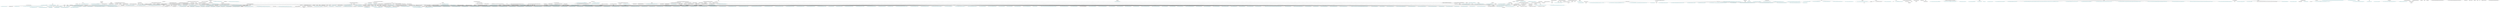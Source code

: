 digraph "org-roam" {
	graph [bb="0,0,1.2059e+05,468",
		overlap=false
	];
	node [label="\N"];
	"425688e8-f3d1-44b1-bae5-9da2f013dc71"	[URL="org-protocol://roam-node?node=425688e8-f3d1-44b1-bae5-9da2f013dc71",
		color="#C9C9C9",
		fillcolor="#EEEEEE",
		fontcolor="#111111",
		height=0.5,
		label=Algorithms,
		pos="10737,162",
		style="bold,rounded,filled",
		tooltip=Algorithms,
		width=1.4833];
	"31baa856-6ae5-42e5-abee-b64b07c7b672"	[URL="org-protocol://roam-node?node=31baa856-6ae5-42e5-abee-b64b07c7b672",
		color="#C9C9C9",
		fillcolor="#EEEEEE",
		fontcolor="#111111",
		height=0.5,
		label="Computer Science",
		pos="5718.9,90",
		style="bold,rounded,filled",
		tooltip="Computer Science",
		width=2.2084];
	"425688e8-f3d1-44b1-bae5-9da2f013dc71" -> "31baa856-6ae5-42e5-abee-b64b07c7b672"	[pos="e,5794.8,95.838 10698,149.42 10689,147.19 10679,145.18 10670,144 10415,111.2 6306.5,115.58 6049.9,108 5967,105.55 5872.4,100.46 \
5805.7,96.49"];
	"2c540816-f107-41d9-a675-13fc585612dd"	[URL="org-protocol://roam-node?node=2c540816-f107-41d9-a675-13fc585612dd",
		color="#C9C9C9",
		fillcolor="#EEEEEE",
		fontcolor="#111111",
		height=0.5,
		label=JavaScript,
		pos="4480.9,234",
		style="bold,rounded,filled",
		tooltip=JavaScript,
		width=1.3696];
	"489e434a-3a5d-4b83-9001-5bf1a0bce22c"	[URL="org-protocol://roam-node?node=489e434a-3a5d-4b83-9001-5bf1a0bce22c",
		color="#C9C9C9",
		fillcolor="#EEEEEE",
		fontcolor="#111111",
		height=0.5,
		label="Programming Languages",
		pos="4946.9,162",
		style="bold,rounded,filled",
		tooltip="Programming Languages",
		width=2.9192];
	"2c540816-f107-41d9-a675-13fc585612dd" -> "489e434a-3a5d-4b83-9001-5bf1a0bce22c"	[pos="e,4870.3,174.68 4518.4,221.98 4526.7,219.77 4535.6,217.64 4543.9,216 4670.9,191.08 4704.7,197.55 4832.9,180 4841.5,178.82 4850.5,\
177.56 4859.4,176.27"];
	"489e434a-3a5d-4b83-9001-5bf1a0bce22c" -> "31baa856-6ae5-42e5-abee-b64b07c7b672"	[pos="e,5662.3,103.04 5023,149.23 5037.2,147.28 5052,145.43 5065.9,144 5316.2,118.19 5381.3,139.93 5630.9,108 5637.6,107.14 5644.5,106.09 \
5651.5,104.93"];
	"ffeab2fe-ead8-42f8-9da2-df15d51f9277"	[URL="org-protocol://roam-node?node=ffeab2fe-ead8-42f8-9da2-df15d51f9277",
		color="#C9C9C9",
		fillcolor="#EEEEEE",
		fontcolor="#111111",
		height=0.5,
		label="Mechanical Watch",
		pos="56650,450",
		style="bold,rounded,filled",
		tooltip="Mechanical Watch",
		width=2.2368];
	"//ciechanow.ski/mechanical-watch/"	[URL="https://ciechanow.ski/mechanical-watch/",
		color="#C9C9C9",
		fillcolor="#EEEEEE",
		fontcolor="#0A97A6",
		height=0.5,
		label="https://ciechanow.ski/mechanical-watch/",
		pos="56650,378",
		style="rounded,filled",
		width=4.4831];
	"ffeab2fe-ead8-42f8-9da2-df15d51f9277" -> "//ciechanow.ski/mechanical-watch/"	[pos="e,56650,396.1 56650,431.7 56650,424.24 56650,415.32 56650,406.97"];
	"f7f6c8de-5ec5-48fd-b5ca-5b8386b23fea"	[URL="org-protocol://roam-node?node=f7f6c8de-5ec5-48fd-b5ca-5b8386b23fea",
		color="#C9C9C9",
		fillcolor="#EEEEEE",
		fontcolor="#111111",
		height=0.5,
		label="Artificial Intelligence",
		pos="10537,162",
		style="bold,rounded,filled",
		tooltip="Artificial Intelligence",
		width=2.5211];
	"f7f6c8de-5ec5-48fd-b5ca-5b8386b23fea" -> "31baa856-6ae5-42e5-abee-b64b07c7b672"	[pos="e,5794.8,95.829 10474,148.71 10462,146.78 10449,145.06 10437,144 9951.3,101.01 6537.2,122.5 6049.9,108 5967,105.53 5872.4,100.45 \
5805.7,96.481"];
	"e8c82e14-6fbb-4469-afb6-00f0bfb523dc"	[URL="org-protocol://roam-node?node=e8c82e14-6fbb-4469-afb6-00f0bfb523dc",
		color="#C9C9C9",
		fillcolor="#EEEEEE",
		fontcolor="#111111",
		height=0.5,
		label="INSEAD : Venture Capital, Business Angels and Startups",
		pos="73889,450",
		style="bold,rounded,filled",
		tooltip="INSEAD : Venture Capital, Business Angels and Startups",
		width=6.2317];
	"28c4855a-6a0c-42a9-8d98-0bafa2dfee05"	[URL="org-protocol://roam-node?node=28c4855a-6a0c-42a9-8d98-0bafa2dfee05",
		color="#C9C9C9",
		fillcolor="#EEEEEE",
		fontcolor="#111111",
		height=0.5,
		label="Venture Capitals",
		pos="73588,378",
		style="bold,rounded,filled",
		tooltip="Venture Capitals",
		width=2.0093];
	"e8c82e14-6fbb-4469-afb6-00f0bfb523dc" -> "28c4855a-6a0c-42a9-8d98-0bafa2dfee05"	[pos="e,73640,391.01 73818,432.5 73767,420.64 73699,404.8 73650,393.44"];
	"//a16z.com/"	[URL="https://a16z.com/",
		color="#C9C9C9",
		fillcolor="#EEEEEE",
		fontcolor="#0A97A6",
		height=0.5,
		label="https://a16z.com/",
		pos="73754,378",
		style="rounded,filled",
		width=2.0946];
	"e8c82e14-6fbb-4469-afb6-00f0bfb523dc" -> "//a16z.com/"	[pos="e,73784,394.75 73856,431.88 73837,422.18 73814,409.98 73794,399.75"];
	"//a16z.com/category/machine-learning/"	[URL="https://a16z.com/category/machine-learning/",
		color="#C9C9C9",
		fillcolor="#EEEEEE",
		fontcolor="#0A97A6",
		height=0.5,
		label="https://a16z.com/category/machine-learning/",
		pos="74025,378",
		style="rounded,filled",
		width=4.9238];
	"e8c82e14-6fbb-4469-afb6-00f0bfb523dc" -> "//a16z.com/category/machine-learning/"	[pos="e,73992,395.95 73922,431.88 73940,422.53 73963,410.85 73982,400.85"];
	"//insead.eu.qualtrics.com/jfe/form/SV_3OahIKYXqce0Vjn"	[URL="https://insead.eu.qualtrics.com/jfe/form/SV_3OahIKYXqce0Vjn",
		color="#C9C9C9",
		fillcolor="#EEEEEE",
		fontcolor="#0A97A6",
		height=0.5,
		label="https://insead.eu.qualtrics.com/jfe/form/SV_3OahIKYXqce0Vjn",
		pos="74471,378",
		style="rounded,filled",
		width=6.971];
	"e8c82e14-6fbb-4469-afb6-00f0bfb523dc" -> "//insead.eu.qualtrics.com/jfe/form/SV_3OahIKYXqce0Vjn"	[pos="e,74346,394.04 74010,434.45 74105,423.04 74237,407.16 74335,395.32"];
	"92efdd0b-ad72-4e8f-b4c7-aa2d7dd2fae6"	[URL="org-protocol://roam-node?node=92efdd0b-ad72-4e8f-b4c7-aa2d7dd2fae6",
		color="#C9C9C9",
		fillcolor="#EEEEEE",
		fontcolor="#111111",
		height=0.5,
		label=Entrepreneurship,
		pos="75014,306",
		style="bold,rounded,filled",
		tooltip=Entrepreneurship,
		width=2.0662];
	"28c4855a-6a0c-42a9-8d98-0bafa2dfee05" -> "92efdd0b-ad72-4e8f-b4c7-aa2d7dd2fae6"	[pos="e,74961,319.18 73639,364.91 73649,362.94 73660,361.17 73670,360 74227,294.84 74374,388.49 74931,324 74937,323.24 74944,322.24 74951,\
321.09"];
	"0667551a-fad6-44b6-b03c-ac4d2a39b914"	[URL="org-protocol://roam-node?node=0667551a-fad6-44b6-b03c-ac4d2a39b914",
		color="#C9C9C9",
		fillcolor="#EEEEEE",
		fontcolor="#111111",
		height=0.5,
		label="Medicinal Chemistry",
		pos="21766,162",
		style="bold,rounded,filled",
		tooltip="Medicinal Chemistry",
		width=2.5069];
	"5c30aeab-7f9a-49e8-b700-1d93d13891f0"	[URL="org-protocol://roam-node?node=5c30aeab-7f9a-49e8-b700-1d93d13891f0",
		color="#C9C9C9",
		fillcolor="#EEEEEE",
		fontcolor="#111111",
		height=0.5,
		label=Chemistry,
		pos="21302,90",
		style="bold,rounded,filled",
		tooltip=Chemistry,
		width=1.3838];
	"0667551a-fad6-44b6-b03c-ac4d2a39b914" -> "5c30aeab-7f9a-49e8-b700-1d93d13891f0"	[pos="e,21339,102.55 21700,149.26 21689,147.4 21678,145.57 21667,144 21531,124.41 21495,135.05 21361,108 21357,107.22 21353,106.3 21349,\
105.31"];
	"c9c5a7d0-2bdd-410b-acb2-2e190e00bb35"	[URL="org-protocol://roam-node?node=c9c5a7d0-2bdd-410b-acb2-2e190e00bb35",
		color="#C9C9C9",
		fillcolor="#EEEEEE",
		fontcolor="#111111",
		height=0.5,
		label="Multi-Objective Optimization",
		pos="74413,234",
		style="bold,rounded,filled",
		tooltip="Multi-Objective Optimization",
		width=3.4026];
	"82ded3ed-5979-4837-90e2-978b9d41e51e"	[URL="org-protocol://roam-node?node=82ded3ed-5979-4837-90e2-978b9d41e51e",
		color="#C9C9C9",
		fillcolor="#EEEEEE",
		fontcolor="#111111",
		height=0.5,
		label="Mathematical Optimization",
		pos="74413,162",
		style="bold,rounded,filled",
		tooltip="Mathematical Optimization",
		width=3.1751];
	"c9c5a7d0-2bdd-410b-acb2-2e190e00bb35" -> "82ded3ed-5979-4837-90e2-978b9d41e51e"	[pos="e,74413,180.1 74413,215.7 74413,208.24 74413,199.32 74413,190.97"];
	"1d16dae0-30ca-4385-9298-31a7c53ff653"	[URL="org-protocol://roam-node?node=1d16dae0-30ca-4385-9298-31a7c53ff653",
		color="#C9C9C9",
		fillcolor="#EEEEEE",
		fontcolor="#111111",
		height=0.5,
		label=Regression,
		pos="75825,378",
		style="bold,rounded,filled",
		tooltip=Regression,
		width=1.4406];
	"6c72843b-09f3-4065-bc8a-427316e42d1d"	[URL="org-protocol://roam-node?node=6c72843b-09f3-4065-bc8a-427316e42d1d",
		color="#C9C9C9",
		fillcolor="#EEEEEE",
		fontcolor="#111111",
		height=0.5,
		label=Statistics,
		pos="76186,306",
		style="bold,rounded,filled",
		tooltip=Statistics,
		width=1.2274];
	"1d16dae0-30ca-4385-9298-31a7c53ff653" -> "6c72843b-09f3-4065-bc8a-427316e42d1d"	[pos="e,76145,312.96 75863,365.64 75871,363.63 75879,361.66 75886,360 75972,340.37 76074,323.73 76134,314.58"];
	"44d907d4-bde7-4a74-9d50-e5d787646eca"	[URL="org-protocol://roam-node?node=44d907d4-bde7-4a74-9d50-e5d787646eca",
		color="#C9C9C9",
		fillcolor="#EEEEEE",
		fontcolor="#111111",
		height=0.5,
		label=Equivariance,
		pos="38378,306",
		style="bold,rounded,filled",
		tooltip=Equivariance,
		width=1.6539];
	"//www.doc.ic.ac.uk/~bkainz/teaching/DL/notes/equivariance.pdf"	[URL="https://www.doc.ic.ac.uk/~bkainz/teaching/DL/notes/equivariance.pdf",
		color="#C9C9C9",
		fillcolor="#EEEEEE",
		fontcolor="#0A97A6",
		height=0.5,
		label="https://www.doc.ic.ac.uk/~bkainz/teaching/DL/notes/equivariance.pdf",
		pos="38512,234",
		style="rounded,filled",
		width=7.5255];
	"44d907d4-bde7-4a74-9d50-e5d787646eca" -> "//www.doc.ic.ac.uk/~bkainz/teaching/DL/notes/equivariance.pdf"	[pos="e,38479,252.21 38407,289.98 38425,280.45 38449,267.95 38469,257.28"];
	"6d382ca3-8470-4cdb-aca9-11b1c2bbbf9a"	[URL="org-protocol://roam-node?node=6d382ca3-8470-4cdb-aca9-11b1c2bbbf9a",
		color="#C9C9C9",
		fillcolor="#EEEEEE",
		fontcolor="#111111",
		height=0.5,
		label="Learning CS",
		pos="3705.9,162",
		style="bold,rounded,filled",
		tooltip="Learning CS",
		width=1.6112];
	"6d382ca3-8470-4cdb-aca9-11b1c2bbbf9a" -> "31baa856-6ae5-42e5-abee-b64b07c7b672"	[pos="e,5663.3,103.24 3747.1,148.98 3755.6,146.95 3764.5,145.14 3772.9,144 4182.2,88.856 5220.2,151.32 5630.9,108 5638,107.25 5645.3,106.23 \
5652.6,105.06"];
	"//teachyourselfcs.com/"	[URL="https://teachyourselfcs.com/",
		color="#C9C9C9",
		fillcolor="#EEEEEE",
		fontcolor="#0A97A6",
		height=0.5,
		label="https://teachyourselfcs.com/",
		pos="3191.9,90",
		style="rounded,filled",
		width=3.2035];
	"6d382ca3-8470-4cdb-aca9-11b1c2bbbf9a" -> "//teachyourselfcs.com/"	[pos="e,3275.9,102.71 3663.6,149.32 3655.4,147.34 3646.9,145.46 3638.9,144 3497.2,118.23 3459.8,125.7 3316.9,108 3307.1,106.78 3296.8,\
105.46 3286.6,104.12"];
	"8929c52d-9732-4dfa-8664-4479e166e00c"	[URL="org-protocol://roam-node?node=8929c52d-9732-4dfa-8664-4479e166e00c",
		color="#C9C9C9",
		fillcolor="#EEEEEE",
		fontcolor="#111111",
		height=0.5,
		label="Lambda Calculus",
		pos="4661.9,234",
		style="bold,rounded,filled",
		tooltip="Lambda Calculus",
		width=2.1231];
	"8929c52d-9732-4dfa-8664-4479e166e00c" -> "489e434a-3a5d-4b83-9001-5bf1a0bce22c"	[pos="e,4888.6,177.33 4713.5,220.32 4759.6,209.01 4827.4,192.36 4878,179.92"];
	"6b33f85b-1b32-466c-97d5-dbabe416b9a8"	[URL="org-protocol://roam-node?node=6b33f85b-1b32-466c-97d5-dbabe416b9a8",
		color="#C9C9C9",
		fillcolor="#EEEEEE",
		fontcolor="#111111",
		height=0.5,
		label="Rigid Body Docking",
		pos="27205,234",
		style="bold,rounded,filled",
		tooltip="Rigid Body Docking",
		width=2.45];
	"fc27f49f-93a3-482c-bf95-780fe678ab51"	[URL="org-protocol://roam-node?node=fc27f49f-93a3-482c-bf95-780fe678ab51",
		color="#C9C9C9",
		fillcolor="#EEEEEE",
		fontcolor="#111111",
		height=0.5,
		label="Drug Discovery",
		pos="26991,162",
		style="bold,rounded,filled",
		tooltip="Drug Discovery",
		width=1.9525];
	"6b33f85b-1b32-466c-97d5-dbabe416b9a8" -> "fc27f49f-93a3-482c-bf95-780fe678ab51"	[pos="e,27033,176.75 27160,218.15 27125,207.01 27079,191.74 27043,180.09"];
	"f5dd8893-4c39-4b76-9f14-53a50ada473e"	[URL="org-protocol://roam-node?node=f5dd8893-4c39-4b76-9f14-53a50ada473e",
		color="#C9C9C9",
		fillcolor="#EEEEEE",
		fontcolor="#111111",
		height=0.5,
		label="Machine Learning",
		pos="21946,90",
		style="bold,rounded,filled",
		tooltip="Machine Learning",
		width=2.2084];
	"//scikit-learn.org/stable/tutorial/machine_learning_map/index.html"	[URL="https://scikit-learn.org/stable/tutorial/machine_learning_map/index.html",
		color="#C9C9C9",
		fillcolor="#EEEEEE",
		fontcolor="#0A97A6",
		height=0.5,
		label="https://scikit-learn.org/stable/tutorial/machine_learning_map/index.html",
		pos="21677,18",
		style="rounded,filled",
		width=7.7529];
	"f5dd8893-4c39-4b76-9f14-53a50ada473e" -> "//scikit-learn.org/stable/tutorial/machine_learning_map/index.html"	[pos="e,21742,35.913 21895,75.751 21855,65.271 21798,50.481 21752,38.626"];
	"//github.com/afshinea/stanford-cs-229-machine-learning"	[URL="https://github.com/afshinea/stanford-cs-229-machine-learning",
		color="#C9C9C9",
		fillcolor="#EEEEEE",
		fontcolor="#0A97A6",
		height=0.5,
		label="https://github.com/afshinea/stanford-cs-229-machine-learning",
		pos="22215,18",
		style="rounded,filled",
		width=6.6867];
	"f5dd8893-4c39-4b76-9f14-53a50ada473e" -> "//github.com/afshinea/stanford-cs-229-machine-learning"	[pos="e,22150,35.784 21997,75.751 22037,65.234 22094,50.377 22140,38.502"];
	"adb4273e-1f31-4b78-8b10-bacf51aa012c"	[URL="org-protocol://roam-node?node=adb4273e-1f31-4b78-8b10-bacf51aa012c",
		color="#C9C9C9",
		fillcolor="#EEEEEE",
		fontcolor="#111111",
		height=0.5,
		label="Neural Network",
		pos="24061,162",
		style="bold,rounded,filled",
		tooltip="Neural Network",
		width=1.9667];
	"adb4273e-1f31-4b78-8b10-bacf51aa012c" -> "f5dd8893-4c39-4b76-9f14-53a50ada473e"	[pos="e,22002,103.16 24011,148.91 24001,146.91 23991,145.13 23981,144 23121,45.65 22895,197.47 22035,108 22028,107.24 22020,106.18 22012,\
104.97"];
	"71da78e4-1b05-4174-bb32-9751723d198c"	[URL="org-protocol://roam-node?node=71da78e4-1b05-4174-bb32-9751723d198c",
		color="#C9C9C9",
		fillcolor="#EEEEEE",
		fontcolor="#111111",
		height=0.5,
		label="ML Optimization Algorithms",
		pos="18064,162",
		style="bold,rounded,filled",
		tooltip="ML Optimization Algorithms",
		width=3.3599];
	"71da78e4-1b05-4174-bb32-9751723d198c" -> "f5dd8893-4c39-4b76-9f14-53a50ada473e"	[pos="e,21890,103.24 18147,148.58 18163,146.71 18179,145.06 18194,144 19006,87.121 21047,188.69 21857,108 21864,107.27 21872,106.23 21879,\
105.03"];
	"2032d21a-6b74-4fdd-bc7d-a30ec20b733f"	[URL="org-protocol://roam-node?node=2032d21a-6b74-4fdd-bc7d-a30ec20b733f",
		color="#C9C9C9",
		fillcolor="#EEEEEE",
		fontcolor="#111111",
		height=0.5,
		label="ISA (Instruction Set Architecture)",
		pos="15929,234",
		style="bold,rounded,filled",
		tooltip="ISA (Instruction Set Architecture)",
		width=3.7864];
	"f14704b9-53fc-4400-a600-5272321e2261"	[URL="org-protocol://roam-node?node=f14704b9-53fc-4400-a600-5272321e2261",
		color="#C9C9C9",
		fillcolor="#EEEEEE",
		fontcolor="#111111",
		height=0.5,
		label="Computer Hardware",
		pos="15330,162",
		style="bold,rounded,filled",
		tooltip="Computer Hardware",
		width=2.4216];
	"2032d21a-6b74-4fdd-bc7d-a30ec20b733f" -> "f14704b9-53fc-4400-a600-5272321e2261"	[pos="e,15393,174.83 15830,221.21 15815,219.42 15799,217.63 15784,216 15625,198.69 15584,201.96 15426,180 15419,178.99 15411,177.83 15403,\
176.6"];
	"b76a6869-9fed-4982-9cab-f1ddb17e0e4a"	[URL="org-protocol://roam-node?node=b76a6869-9fed-4982-9cab-f1ddb17e0e4a",
		color="#C9C9C9",
		fillcolor="#EEEEEE",
		fontcolor="#111111",
		height=0.5,
		label="Diffusion Models",
		pos="12631,162",
		style="bold,rounded,filled",
		tooltip="Diffusion Models",
		width=2.1373];
	"b76a6869-9fed-4982-9cab-f1ddb17e0e4a" -> "f5dd8893-4c39-4b76-9f14-53a50ada473e"	[pos="e,21891,103.2 12684,148.79 12695,146.81 12706,145.06 12717,144 13727,43.069 20846,205.69 21857,108 21864,107.28 21872,106.24 21880,\
105.03"];
	"//lilianweng.github.io/posts/2021-07-11-diffusion-models/"	[URL="https://lilianweng.github.io/posts/2021-07-11-diffusion-models/",
		color="#C9C9C9",
		fillcolor="#EEEEEE",
		fontcolor="#0A97A6",
		height=0.5,
		label="https://lilianweng.github.io/posts/2021-07-11-diffusion-models/",
		pos="13416,90",
		style="rounded,filled",
		width=6.8715];
	"b76a6869-9fed-4982-9cab-f1ddb17e0e4a" -> "//lilianweng.github.io/posts/2021-07-11-diffusion-models/"	[pos="e,13242,103.13 12686,149.13 12696,147.2 12707,145.38 12717,144 12766,137.25 13041,117.3 13231,103.9"];
	"70e23967-04d0-479e-bf43-27c6c6ca826b"	[URL="org-protocol://roam-node?node=70e23967-04d0-479e-bf43-27c6c6ca826b",
		color="#C9C9C9",
		fillcolor="#EEEEEE",
		fontcolor="#111111",
		height=0.5,
		label="Denoising Diffusion Probabilistic Models",
		pos="12667,90",
		style="bold,rounded,filled",
		tooltip="Denoising Diffusion Probabilistic Models",
		width=4.6252];
	"b76a6869-9fed-4982-9cab-f1ddb17e0e4a" -> "70e23967-04d0-479e-bf43-27c6c6ca826b"	[pos="e,12658,108.1 12640,143.7 12644,135.9 12649,126.51 12653,117.83"];
	"29fe982f-8c17-47fd-86f4-5c0a11226971"	[URL="org-protocol://roam-node?node=29fe982f-8c17-47fd-86f4-5c0a11226971",
		color="#C9C9C9",
		fillcolor="#EEEEEE",
		fontcolor="#111111",
		height=0.5,
		label="Denoising Diffusion Implicit Models",
		pos="13001,90",
		style="bold,rounded,filled",
		tooltip="Denoising Diffusion Implicit Models",
		width=4.1561];
	"b76a6869-9fed-4982-9cab-f1ddb17e0e4a" -> "29fe982f-8c17-47fd-86f4-5c0a11226971"	[pos="e,12921,105.62 12688,149.58 12698,147.7 12708,145.78 12717,144 12782,131.55 12855,117.91 12911,107.58"];
	"31a255b7-31b3-4740-8043-7b75cde33c6d"	[URL="org-protocol://roam-node?node=31a255b7-31b3-4740-8043-7b75cde33c6d",
		color="#C9C9C9",
		fillcolor="#EEEEEE",
		fontcolor="#111111",
		height=0.5,
		label=Unix,
		pos="8088.9,234",
		style="bold,rounded,filled",
		tooltip=Unix,
		width=0.8151];
	"ca03f626-46b1-4909-b90c-eb1e820d4d0c"	[URL="org-protocol://roam-node?node=ca03f626-46b1-4909-b90c-eb1e820d4d0c",
		color="#C9C9C9",
		fillcolor="#EEEEEE",
		fontcolor="#111111",
		height=0.5,
		label="Operating Systems",
		pos="7986.9,162",
		style="bold,rounded,filled",
		tooltip="Operating Systems",
		width=2.2652];
	"31a255b7-31b3-4740-8043-7b75cde33c6d" -> "ca03f626-46b1-4909-b90c-eb1e820d4d0c"	[pos="e,8011,179.57 8069.7,219.83 8055.7,210.21 8036.3,196.92 8019.9,185.61"];
	"ca03f626-46b1-4909-b90c-eb1e820d4d0c" -> "31baa856-6ae5-42e5-abee-b64b07c7b672"	[pos="e,5795.1,95.604 7929.8,148.85 7918.6,146.89 7906.9,145.13 7895.9,144 7487.7,102.18 6460,122.52 6049.9,108 5967.1,105.07 5872.7,100.06 \
5806,96.232"];
	"db68a983-bdb2-4238-ae01-6412cc5e4025"	[URL="org-protocol://roam-node?node=db68a983-bdb2-4238-ae01-6412cc5e4025",
		color="#C9C9C9",
		fillcolor="#EEEEEE",
		fontcolor="#111111",
		height=0.5,
		label="Active Learning",
		pos="21946,162",
		style="bold,rounded,filled",
		tooltip="Active Learning",
		width=1.9809];
	"db68a983-bdb2-4238-ae01-6412cc5e4025" -> "f5dd8893-4c39-4b76-9f14-53a50ada473e"	[pos="e,21946,108.1 21946,143.7 21946,136.24 21946,127.32 21946,118.97"];
	"//lilianweng.github.io/posts/2022-02-20-active-learning/"	[URL="https://lilianweng.github.io/posts/2022-02-20-active-learning/",
		color="#C9C9C9",
		fillcolor="#EEEEEE",
		fontcolor="#0A97A6",
		height=0.5,
		label="https://lilianweng.github.io/posts/2022-02-20-active-learning/",
		pos="21609,90",
		style="rounded,filled",
		width=6.644];
	"db68a983-bdb2-4238-ae01-6412cc5e4025" -> "//lilianweng.github.io/posts/2022-02-20-active-learning/"	[pos="e,21688,107.42 21892,149.73 21883,147.81 21874,145.85 21865,144 21810,132.52 21748,119.74 21699,109.6"];
	"3e4abbe5-5896-425f-827f-86e94212e1ec"	[URL="org-protocol://roam-node?node=3e4abbe5-5896-425f-827f-86e94212e1ec",
		color="#C9C9C9",
		fillcolor="#EEEEEE",
		fontcolor="#111111",
		height=0.5,
		label="Shor's Algorithm",
		pos="10155,162",
		style="bold,rounded,filled",
		tooltip="Shor&apos;s Algorithm",
		width=2.0662];
	"//riliu.math.ncsu.edu/437/notes3se4.html"	[URL="https://riliu.math.ncsu.edu/437/notes3se4.html",
		color="#C9C9C9",
		fillcolor="#EEEEEE",
		fontcolor="#0A97A6",
		height=0.5,
		label="https://riliu.math.ncsu.edu/437/notes3se4.html",
		pos="6566.9,90",
		style="rounded,filled",
		width=5.1086];
	"3e4abbe5-5896-425f-827f-86e94212e1ec" -> "//riliu.math.ncsu.edu/437/notes3se4.html"	[pos="e,6692.7,103.49 10103,148.85 10092,146.86 10081,145.09 10071,144 9339.2,66.677 7494.8,144.31 6759.9,108 6741.6,107.1 6722.4,105.81 \
6703.5,104.35"];
	"56a2304b-6c43-4a65-8578-aab2c57ca260"	[URL="org-protocol://roam-node?node=56a2304b-6c43-4a65-8578-aab2c57ca260",
		color="#C9C9C9",
		fillcolor="#EEEEEE",
		fontcolor="#111111",
		height=0.5,
		label=Combinatory,
		pos="72729,234",
		style="bold,rounded,filled",
		tooltip=Combinatory,
		width=1.6681];
	"09553821-2475-4352-9d3f-43bead04a636"	[URL="org-protocol://roam-node?node=09553821-2475-4352-9d3f-43bead04a636",
		color="#C9C9C9",
		fillcolor="#EEEEEE",
		fontcolor="#111111",
		height=0.5,
		label=Mathematics,
		pos="72356,162",
		style="bold,rounded,filled",
		tooltip=Mathematics,
		width=1.6539];
	"56a2304b-6c43-4a65-8578-aab2c57ca260" -> "09553821-2475-4352-9d3f-43bead04a636"	[pos="e,72400,174.58 72685,221.43 72676,219.49 72668,217.59 72660,216 72556,195.29 72528,200.89 72424,180 72419,179.11 72415,178.12 72410,\
177.08"];
	"aa048084-3463-4601-b4fa-f200ad42ca90"	[URL="org-protocol://roam-node?node=aa048084-3463-4601-b4fa-f200ad42ca90",
		color="#C9C9C9",
		fillcolor="#EEEEEE",
		fontcolor="#111111",
		height=0.5,
		label="Data Quality",
		pos="76732,450",
		style="bold,rounded,filled",
		tooltip="Data Quality",
		width=1.6255];
	"//docs.greatexpectations.io/docs/"	[URL="https://docs.greatexpectations.io/docs/",
		color="#C9C9C9",
		fillcolor="#EEEEEE",
		fontcolor="#0A97A6",
		height=0.5,
		label="https://docs.greatexpectations.io/docs/",
		pos="76732,378",
		style="rounded,filled",
		width=4.2272];
	"aa048084-3463-4601-b4fa-f200ad42ca90" -> "//docs.greatexpectations.io/docs/"	[pos="e,76732,396.1 76732,431.7 76732,424.24 76732,415.32 76732,406.97"];
	"4af74d2a-74c8-44bb-b51f-a571ad9b905b"	[URL="org-protocol://roam-node?node=4af74d2a-74c8-44bb-b51f-a571ad9b905b",
		color="#C9C9C9",
		fillcolor="#EEEEEE",
		fontcolor="#111111",
		height=0.5,
		label="L'Entreprise comme Commun",
		pos="77055,378",
		style="bold,rounded,filled",
		tooltip="L&apos;Entreprise comme Commun",
		width=3.4594];
	"5f6e88cf-31aa-4c8f-a512-49142a2cd40b"	[URL="org-protocol://roam-node?node=5f6e88cf-31aa-4c8f-a512-49142a2cd40b",
		color="#C9C9C9",
		fillcolor="#EEEEEE",
		fontcolor="#111111",
		height=0.5,
		label=Entreprise,
		pos="77055,306",
		style="bold,rounded,filled",
		tooltip=Entreprise,
		width=1.3553];
	"4af74d2a-74c8-44bb-b51f-a571ad9b905b" -> "5f6e88cf-31aa-4c8f-a512-49142a2cd40b"	[pos="e,77055,324.1 77055,359.7 77055,352.24 77055,343.32 77055,334.97"];
	"//en.wikipedia.org/wiki/Elinor_Ostrom"	[URL="https://en.wikipedia.org/wiki/Elinor_Ostrom",
		color="#C9C9C9",
		fillcolor="#EEEEEE",
		fontcolor="#0A97A6",
		height=0.5,
		label="https://en.wikipedia.org/wiki/Elinor_Ostrom",
		pos="76812,306",
		style="rounded,filled",
		width=4.8953];
	"4af74d2a-74c8-44bb-b51f-a571ad9b905b" -> "//en.wikipedia.org/wiki/Elinor_Ostrom"	[pos="e,76869,323.43 77001,361.38 76965,351.06 76918,337.47 76879,326.46"];
	"401f4cb8-9062-47fb-b879-ec1487fe100b"	[URL="org-protocol://roam-node?node=401f4cb8-9062-47fb-b879-ec1487fe100b",
		color="#C9C9C9",
		fillcolor="#EEEEEE",
		fontcolor="#111111",
		height=0.5,
		label=Calculus,
		pos="72170,234",
		style="bold,rounded,filled",
		tooltip=Calculus,
		width=1.199];
	"401f4cb8-9062-47fb-b879-ec1487fe100b" -> "09553821-2475-4352-9d3f-43bead04a636"	[pos="e,72320,176.68 72201,221.28 72231,210.14 72276,193.23 72309,180.49"];
	"e7755005-96a5-47e1-890e-08e0385cb8cc"	[URL="org-protocol://roam-node?node=e7755005-96a5-47e1-890e-08e0385cb8cc",
		color="#C9C9C9",
		fillcolor="#EEEEEE",
		fontcolor="#111111",
		height=0.5,
		label="AGI (Artificial General Intelligence)",
		pos="10375,234",
		style="bold,rounded,filled",
		tooltip="AGI (Artificial General Intelligence)",
		width=4.0992];
	"e7755005-96a5-47e1-890e-08e0385cb8cc" -> "f7f6c8de-5ec5-48fd-b5ca-5b8386b23fea"	[pos="e,10500,178.91 10414,216.23 10437,206.32 10466,193.71 10490,183.25"];
	"a9b0cb25-60c3-43e2-af77-76add19d4b8c"	[URL="org-protocol://roam-node?node=a9b0cb25-60c3-43e2-af77-76add19d4b8c",
		color="#C9C9C9",
		fillcolor="#EEEEEE",
		fontcolor="#111111",
		height=0.5,
		label="Cambridge Interviews",
		pos="84567,450",
		style="bold,rounded,filled",
		tooltip="Cambridge Interviews",
		width=2.6064];
	"7b985c11-95dc-429d-928a-19acf6615f69"	[URL="org-protocol://roam-node?node=7b985c11-95dc-429d-928a-19acf6615f69",
		color="#C9C9C9",
		fillcolor="#EEEEEE",
		fontcolor="#111111",
		height=0.5,
		label=Cambridge,
		pos="84567,378",
		style="bold,rounded,filled",
		tooltip=Cambridge,
		width=1.4549];
	"a9b0cb25-60c3-43e2-af77-76add19d4b8c" -> "7b985c11-95dc-429d-928a-19acf6615f69"	[pos="e,84567,396.1 84567,431.7 84567,424.24 84567,415.32 84567,406.97"];
	"4546f5cd-85a3-483a-b69a-99844cf86a7c"	[URL="org-protocol://roam-node?node=4546f5cd-85a3-483a-b69a-99844cf86a7c",
		color="#C9C9C9",
		fillcolor="#EEEEEE",
		fontcolor="#111111",
		height=0.5,
		label="Multistream Extended Kalman Filtering (MS-EKF)",
		pos="17620,234",
		style="bold,rounded,filled",
		tooltip="Multistream Extended Kalman Filtering (MS-EKF)",
		width=5.6631];
	"4546f5cd-85a3-483a-b69a-99844cf86a7c" -> "71da78e4-1b05-4174-bb32-9751723d198c"	[pos="e,17983,175.73 17717,217.72 17793,205.74 17898,189.18 17972,177.42"];
	"31e6814e-d657-4dab-a18e-d830ea79a255"	[URL="org-protocol://roam-node?node=31e6814e-d657-4dab-a18e-d830ea79a255",
		color="#C9C9C9",
		fillcolor="#EEEEEE",
		fontcolor="#111111",
		height=0.5,
		label="Kalman Filter",
		pos="16992,162",
		style="bold,rounded,filled",
		tooltip="Kalman Filter",
		width=1.7534];
	"4546f5cd-85a3-483a-b69a-99844cf86a7c" -> "31e6814e-d657-4dab-a18e-d830ea79a255"	[pos="e,17046,171.85 17480,220.6 17375,210.91 17229,196.37 17102,180 17087,178.1 17071,175.8 17056,173.51"];
	"ca816701-5b93-4ff4-b7d6-8692dd67345c"	[URL="org-protocol://roam-node?node=ca816701-5b93-4ff4-b7d6-8692dd67345c",
		color="#C9C9C9",
		fillcolor="#EEEEEE",
		fontcolor="#111111",
		height=0.5,
		label="Parallel Multistream Training of High-Dimensional Neural Network Potentials",
		pos="17620,162",
		style="bold,rounded,filled",
		tooltip="Parallel Multistream Training of High-Dimensional Neural Network Potentials",
		width=8.4638];
	"4546f5cd-85a3-483a-b69a-99844cf86a7c" -> "ca816701-5b93-4ff4-b7d6-8692dd67345c"	[pos="e,17620,180.1 17620,215.7 17620,208.24 17620,199.32 17620,190.97"];
	"_20220306_142328screenshot.png"	[height=0.5,
		label="attachment:_20220306_142328screenshot.png",
		pos="17300,90",
		width=5.0944];
	"31e6814e-d657-4dab-a18e-d830ea79a255" -> "_20220306_142328screenshot.png"	[pos="e,17229,107.06 17040,150.06 17088,139.2 17162,122.35 17219,109.43"];
	"_20220306_144301screenshot.png"	[height=0.5,
		label="attachment:_20220306_144301screenshot.png",
		pos="16915,90",
		width=5.0944];
	"31e6814e-d657-4dab-a18e-d830ea79a255" -> "_20220306_144301screenshot.png"	[pos="e,16934,108.2 16974,144.41 16964,135.8 16952,125.1 16942,115.55"];
	"c9e38ef6-f533-48c5-bd03-c8f4dec595a0"	[URL="org-protocol://roam-node?node=c9e38ef6-f533-48c5-bd03-c8f4dec595a0",
		color="#C9C9C9",
		fillcolor="#EEEEEE",
		fontcolor="#111111",
		height=0.5,
		label=Make,
		pos="84755,450",
		style="bold,rounded,filled",
		tooltip=Make,
		width=0.9004];
	"//makefiletutorial.com/"	[URL="https://makefiletutorial.com/",
		color="#C9C9C9",
		fillcolor="#EEEEEE",
		fontcolor="#0A97A6",
		height=0.5,
		label="https://makefiletutorial.com/",
		pos="84755,378",
		style="rounded,filled",
		width=3.2604];
	"c9e38ef6-f533-48c5-bd03-c8f4dec595a0" -> "//makefiletutorial.com/"	[pos="e,84755,396.1 84755,431.7 84755,424.24 84755,415.32 84755,406.97"];
	"d394114d-b9cd-42e9-a461-bd0c5262a0da"	[URL="org-protocol://roam-node?node=d394114d-b9cd-42e9-a461-bd0c5262a0da",
		color="#C9C9C9",
		fillcolor="#EEEEEE",
		fontcolor="#111111",
		height=0.5,
		label=Yomichan,
		pos="14788,162",
		style="bold,rounded,filled",
		tooltip=Yomichan,
		width=1.3696];
	"64316b45-a6d5-43c1-814f-d097ecad19a9"	[URL="org-protocol://roam-node?node=64316b45-a6d5-43c1-814f-d097ecad19a9",
		color="#C9C9C9",
		fillcolor="#EEEEEE",
		fontcolor="#111111",
		height=0.5,
		label="ANKI : Augmenting Long-term Memory",
		pos="15325,90",
		style="bold,rounded,filled",
		tooltip="ANKI : Augmenting Long-term Memory",
		width=4.5968];
	"d394114d-b9cd-42e9-a461-bd0c5262a0da" -> "64316b45-a6d5-43c1-814f-d097ecad19a9"	[pos="e,15207,102.98 14824,149.4 14831,147.37 14839,145.44 14846,144 14879,137.28 15066,117.49 15196,104.09"];
	"dc2e2706-b102-4fa1-91d3-e82b575ad08a"	[URL="org-protocol://roam-node?node=dc2e2706-b102-4fa1-91d3-e82b575ad08a",
		color="#C9C9C9",
		fillcolor="#EEEEEE",
		fontcolor="#111111",
		height=0.5,
		label=Methodology,
		pos="12047,18",
		style="bold,rounded,filled",
		tooltip=Methodology,
		width=1.6965];
	"64316b45-a6d5-43c1-814f-d097ecad19a9" -> "dc2e2706-b102-4fa1-91d3-e82b575ad08a"	[pos="e,12108,19.378 15211,76.618 15191,74.781 15170,73.13 15150,72 14532,36.779 12525,22.097 12119,19.449"];
	"//augmentingcognition.com/ltm.html"	[URL="http://augmentingcognition.com/ltm.html",
		color="#C9C9C9",
		fillcolor="#EEEEEE",
		fontcolor="#0A97A6",
		height=0.5,
		label="http://augmentingcognition.com/ltm.html",
		pos="15325,18",
		style="rounded,filled",
		width=4.611];
	"64316b45-a6d5-43c1-814f-d097ecad19a9" -> "//augmentingcognition.com/ltm.html"	[pos="e,15325,36.104 15325,71.697 15325,64.237 15325,55.322 15325,46.965"];
	"6e8d2f07-b04a-4574-9404-f23ceaad128b"	[URL="org-protocol://roam-node?node=6e8d2f07-b04a-4574-9404-f23ceaad128b",
		color="#C9C9C9",
		fillcolor="#EEEEEE",
		fontcolor="#111111",
		height=0.5,
		label=Autoencoders,
		pos="27971,306",
		style="bold,rounded,filled",
		tooltip=Autoencoders,
		width=1.725];
	"6e8d2f07-b04a-4574-9404-f23ceaad128b" -> "f5dd8893-4c39-4b76-9f14-53a50ada473e"	[pos="e,22001,103.19 27975,287.65 27983,254.09 27993,180.4 27952,144 27891,89.213 22117,115.99 22035,108 22027,107.27 22020,106.23 22012,\
105.01"];
	"730519fe-ced8-4fb8-aecb-66463faa5137"	[URL="org-protocol://roam-node?node=730519fe-ced8-4fb8-aecb-66463faa5137",
		color="#C9C9C9",
		fillcolor="#EEEEEE",
		fontcolor="#111111",
		height=0.5,
		label="Outlier & Novelty Detection",
		pos="24881,234",
		style="bold,rounded,filled",
		tooltip="Outlier &amp; Novelty Detection",
		width=3.2746];
	"996b8995-c452-4db6-ad83-23a965b13d83"	[URL="org-protocol://roam-node?node=996b8995-c452-4db6-ad83-23a965b13d83",
		color="#C9C9C9",
		fillcolor="#EEEEEE",
		fontcolor="#111111",
		height=0.5,
		label="Unsupervised Learning",
		pos="24941,162",
		style="bold,rounded,filled",
		tooltip="Unsupervised Learning",
		width=2.7059];
	"730519fe-ced8-4fb8-aecb-66463faa5137" -> "996b8995-c452-4db6-ad83-23a965b13d83"	[pos="e,24926,180.1 24896,215.7 24903,207.47 24911,197.48 24919,188.42"];
	"996b8995-c452-4db6-ad83-23a965b13d83" -> "f5dd8893-4c39-4b76-9f14-53a50ada473e"	[pos="e,22002,103.21 24873,148.72 24860,146.8 24847,145.09 24834,144 24214,91.058 22654,170.6 22035,108 22028,107.26 22020,106.22 22012,\
105.01"];
	"6ffaa195-f7af-4e15-8922-48e7ee9f73ba"	[URL="org-protocol://roam-node?node=6ffaa195-f7af-4e15-8922-48e7ee9f73ba",
		color="#C9C9C9",
		fillcolor="#EEEEEE",
		fontcolor="#111111",
		height=0.5,
		label="Les Grands Enjeux de Demain",
		pos="85615,450",
		style="bold,rounded,filled",
		tooltip="Les Grands Enjeux de Demain",
		width=3.4879];
	"//en.wikipedia.org/wiki/Project_Mars:_A_Technical_Tale"	[URL="https://en.wikipedia.org/wiki/Project_Mars:_A_Technical_Tale",
		color="#C9C9C9",
		fillcolor="#EEEEEE",
		fontcolor="#0A97A6",
		height=0.5,
		label="https://en.wikipedia.org/wiki/Project_Mars:_A_Technical_Tale",
		pos="85137,378",
		style="rounded,filled",
		width=6.8431];
	"6ffaa195-f7af-4e15-8922-48e7ee9f73ba" -> "//en.wikipedia.org/wiki/Project_Mars:_A_Technical_Tale"	[pos="e,85244,394.64 85529,436.45 85453,425.22 85340,408.67 85254,396.21"];
	"//www.nap.edu/resource/18801/deps_088247.pdf"	[URL="https://www.nap.edu/resource/18801/deps_088247.pdf",
		color="#C9C9C9",
		fillcolor="#EEEEEE",
		fontcolor="#0A97A6",
		height=0.5,
		label="https://www.nap.edu/resource/18801/deps_088247.pdf",
		pos="85615,378",
		style="rounded,filled",
		width=5.9332];
	"6ffaa195-f7af-4e15-8922-48e7ee9f73ba" -> "//www.nap.edu/resource/18801/deps_088247.pdf"	[pos="e,85615,396.1 85615,431.7 85615,424.24 85615,415.32 85615,406.97"];
	"//www.nasa.gov/sites/default/files/thumbnails/image/journey_to_mars.jpeg"	[URL="https://www.nasa.gov/sites/default/files/thumbnails/image/journey_to_mars.jpeg",
		color="#C9C9C9",
		fillcolor="#EEEEEE",
		fontcolor="#0A97A6",
		height=0.5,
		label="https://www.nasa.gov/sites/default/files/thumbnails/image/journey_to_mars.jpeg",
		pos="86157,378",
		style="rounded,filled",
		width=8.6202];
	"6ffaa195-f7af-4e15-8922-48e7ee9f73ba" -> "//www.nasa.gov/sites/default/files/thumbnails/image/journey_to_mars.jpeg"	[pos="e,86033,394.97 85706,437.24 85793,426.06 85924,409.09 86023,396.35"];
	"502ba52d-18a3-493d-8ead-65be18604604"	[URL="org-protocol://roam-node?node=502ba52d-18a3-493d-8ead-65be18604604",
		color="#C9C9C9",
		fillcolor="#EEEEEE",
		fontcolor="#111111",
		height=0.5,
		label=TOEFL,
		pos="88149,450",
		style="bold,rounded,filled",
		tooltip=TOEFL,
		width=1.0994];
	"//tstprep.com/questions-topics-and-sample-answers-for-the-speaking-section-of-the-toefl-test/"	[URL="https://tstprep.com/questions-topics-and-sample-answers-for-the-speaking-section-of-the-toefl-test/",
		color="#C9C9C9",
		fillcolor="#EEEEEE",
		fontcolor="#0A97A6",
		height=0.5,
		label="https://tstprep.com/questions-topics-and-sample-answers-for-the-speaking-section-of-the-toefl-test/",
		pos="86864,378",
		style="rounded,filled",
		width=10.511];
	"502ba52d-18a3-493d-8ead-65be18604604" -> "//tstprep.com/questions-topics-and-sample-answers-for-the-speaking-section-of-the-toefl-test/"	[pos="e,87106,392.21 88110,446.87 87963,438.87 87437,410.22 87117,392.8"];
	"//www.ets.org/toefl/test-takers/ibt/prepare/tests"	[URL="https://www.ets.org/toefl/test-takers/ibt/prepare/tests",
		color="#C9C9C9",
		fillcolor="#EEEEEE",
		fontcolor="#0A97A6",
		height=0.5,
		label="https://www.ets.org/toefl/test-takers/ibt/prepare/tests",
		pos="87465,378",
		style="rounded,filled",
		width=5.6915];
	"502ba52d-18a3-493d-8ead-65be18604604" -> "//www.ets.org/toefl/test-takers/ibt/prepare/tests"	[pos="e,87595,392.3 88111,445.09 88016,435.37 87765,409.75 87606,393.41"];
	"//www.ets.org/s/toefl/pdf/speaking_practice_sets.pdf"	[URL="https://www.ets.org/s/toefl/pdf/speaking_practice_sets.pdf",
		color="#C9C9C9",
		fillcolor="#EEEEEE",
		fontcolor="#0A97A6",
		height=0.5,
		label="https://www.ets.org/s/toefl/pdf/speaking_practice_sets.pdf",
		pos="87914,378",
		style="rounded,filled",
		width=6.2886];
	"502ba52d-18a3-493d-8ead-65be18604604" -> "//www.ets.org/s/toefl/pdf/speaking_practice_sets.pdf"	[pos="e,87970,395.85 88117,439.41 88082,429.05 88025,412.23 87981,398.97"];
	"//www.ets.org/s/toefl/pdf/toefl_speaking_rubrics.pdf"	[URL="https://www.ets.org/s/toefl/pdf/toefl_speaking_rubrics.pdf",
		color="#C9C9C9",
		fillcolor="#EEEEEE",
		fontcolor="#0A97A6",
		height=0.5,
		label="https://www.ets.org/s/toefl/pdf/toefl_speaking_rubrics.pdf",
		pos="88384,378",
		style="rounded,filled",
		width=6.2744];
	"502ba52d-18a3-493d-8ead-65be18604604" -> "//www.ets.org/s/toefl/pdf/toefl_speaking_rubrics.pdf"	[pos="e,88327,395.85 88181,439.41 88216,429.05 88272,412.23 88317,398.97"];
	"//www.ets.org/toefl/test-takers/ibt/resources/improve-skills/writing"	[URL="https://www.ets.org/toefl/test-takers/ibt/resources/improve-skills/writing",
		color="#C9C9C9",
		fillcolor="#EEEEEE",
		fontcolor="#0A97A6",
		height=0.5,
		label="https://www.ets.org/toefl/test-takers/ibt/resources/improve-skills/writing",
		pos="88906,378",
		style="rounded,filled",
		width=7.7387];
	"502ba52d-18a3-493d-8ead-65be18604604" -> "//www.ets.org/toefl/test-takers/ibt/resources/improve-skills/writing"	[pos="e,88751,393.36 88187,445.43 88288,436.17 88561,410.93 88740,394.36"];
	"//www.smart-words.org/linking-words/linking-words.pdf"	[URL="https://www.smart-words.org/linking-words/linking-words.pdf",
		color="#C9C9C9",
		fillcolor="#EEEEEE",
		fontcolor="#0A97A6",
		height=0.5,
		label="https://www.smart-words.org/linking-words/linking-words.pdf",
		pos="89446,378",
		style="rounded,filled",
		width=6.7578];
	"502ba52d-18a3-493d-8ead-65be18604604" -> "//www.smart-words.org/linking-words/linking-words.pdf"	[pos="e,89273,391.04 88188,447.24 88326,441.01 88802,419.17 89194,396 89216,394.69 89239,393.24 89262,391.75"];
	"338fe9bf-58d2-4af2-98ac-348ffbbcae00"	[URL="org-protocol://roam-node?node=338fe9bf-58d2-4af2-98ac-348ffbbcae00",
		color="#C9C9C9",
		fillcolor="#EEEEEE",
		fontcolor="#111111",
		height=0.5,
		label="Rock Climbing",
		pos="90081,450",
		style="bold,rounded,filled",
		tooltip="Rock Climbing",
		width=1.8956];
	"802ffe6c-e2ff-4a49-91c5-3c7bad40639b"	[URL="org-protocol://roam-node?node=802ffe6c-e2ff-4a49-91c5-3c7bad40639b",
		color="#C9C9C9",
		fillcolor="#EEEEEE",
		fontcolor="#111111",
		height=0.5,
		label=Sport,
		pos="90169,306",
		style="bold,rounded,filled",
		tooltip=Sport,
		width=0.85775];
	"338fe9bf-58d2-4af2-98ac-348ffbbcae00" -> "802ffe6c-e2ff-4a49-91c5-3c7bad40639b"	[pos="e,90138,308.46 90013,448.6 89922,446.46 89771,436.7 89736,396 89725,383.86 89725,371.98 89736,360 89762,330.96 90023,314.46 90127,\
309.03"];
	"49ae607f-68fe-4be1-942a-52d8fac2b73b"	[URL="org-protocol://roam-node?node=49ae607f-68fe-4be1-942a-52d8fac2b73b",
		color="#C9C9C9",
		fillcolor="#EEEEEE",
		fontcolor="#111111",
		height=0.5,
		label=Mountaineering,
		pos="90506,378",
		style="bold,rounded,filled",
		tooltip=Mountaineering,
		width=1.9525];
	"338fe9bf-58d2-4af2-98ac-348ffbbcae00" -> "49ae607f-68fe-4be1-942a-52d8fac2b73b"	[pos="e,90454,390.5 90141,440.88 90210,431.27 90326,414.24 90426,396 90432,394.96 90437,393.83 90443,392.65"];
	"//www.youtube.com/playlist?list=PLgbP_MG5reEXRHckugsYTD-bDFOZLFt2w"	[URL="https://www.youtube.com/playlist?list=PLgbP_MG5reEXRHckugsYTD-bDFOZLFt2w",
		color="#C9C9C9",
		fillcolor="#EEEEEE",
		fontcolor="#0A97A6",
		height=0.5,
		label="https://www.youtube.com/playlist?list=PLgbP_MG5reEXRHckugsYTD-bDFOZLFt2w",
		pos="90081,378",
		style="rounded,filled",
		width=9.3452];
	"338fe9bf-58d2-4af2-98ac-348ffbbcae00" -> "//www.youtube.com/playlist?list=PLgbP_MG5reEXRHckugsYTD-bDFOZLFt2w"	[pos="e,90081,396.1 90081,431.7 90081,424.24 90081,415.32 90081,406.97"];
	"e65f293a-3300-40ac-9e5b-056f2606e1eb"	[URL="org-protocol://roam-node?node=e65f293a-3300-40ac-9e5b-056f2606e1eb",
		color="#C9C9C9",
		fillcolor="#EEEEEE",
		fontcolor="#111111",
		height=0.5,
		label="Entrepreneurship: Ressources",
		pos="74861,378",
		style="bold,rounded,filled",
		tooltip="Entrepreneurship: Ressources",
		width=3.3599];
	"e65f293a-3300-40ac-9e5b-056f2606e1eb" -> "92efdd0b-ad72-4e8f-b4c7-aa2d7dd2fae6"	[pos="e,74980,322.39 74897,360.41 74919,350.37 74947,337.51 74970,326.93"];
	"394b5b9d-e96d-42f9-8be7-22e29da4883d"	[URL="org-protocol://roam-node?node=394b5b9d-e96d-42f9-8be7-22e29da4883d",
		color="#C9C9C9",
		fillcolor="#EEEEEE",
		fontcolor="#111111",
		height=0.5,
		label="Offer Negociation",
		pos="13700,162",
		style="bold,rounded,filled",
		tooltip="Offer Negociation",
		width=2.1799];
	"ea6a0c68-7701-4e47-84f1-58d38c1a2479"	[URL="org-protocol://roam-node?node=ea6a0c68-7701-4e47-84f1-58d38c1a2479",
		color="#C9C9C9",
		fillcolor="#EEEEEE",
		fontcolor="#111111",
		height=0.5,
		label=Interviews,
		pos="13731,90",
		style="bold,rounded,filled",
		tooltip=Interviews,
		width=1.3838];
	"394b5b9d-e96d-42f9-8be7-22e29da4883d" -> "ea6a0c68-7701-4e47-84f1-58d38c1a2479"	[pos="e,13723,108.1 13708,143.7 13711,135.98 13715,126.71 13719,118.11"];
	"ea6a0c68-7701-4e47-84f1-58d38c1a2479" -> "dc2e2706-b102-4fa1-91d3-e82b575ad08a"	[pos="e,12108,18.97 13695,77.133 13687,75.065 13679,73.197 13672,72 13366,23.758 12393,19.273 12119,18.98"];
	"bee08cf6-b8ab-4a2f-8e4a-1871757e5f3b"	[URL="org-protocol://roam-node?node=bee08cf6-b8ab-4a2f-8e4a-1871757e5f3b",
		color="#C9C9C9",
		fillcolor="#EEEEEE",
		fontcolor="#111111",
		height=0.5,
		label="Apple Silicon",
		pos="14108,234",
		style="bold,rounded,filled",
		tooltip="Apple Silicon",
		width=1.725];
	"bee08cf6-b8ab-4a2f-8e4a-1871757e5f3b" -> "f14704b9-53fc-4400-a600-5272321e2261"	[pos="e,15269,175.18 14152,221 14161,219 14170,217.19 14179,216 14644,153.06 14767,229.03 15234,180 15242,179.18 15250,178.09 15258,176.86"];
	"//github.com/corsix/amx"	[URL="https://github.com/corsix/amx",
		color="#C9C9C9",
		fillcolor="#EEEEEE",
		fontcolor="#0A97A6",
		height=0.5,
		label="https://github.com/corsix/amx",
		pos="14978,162",
		style="rounded,filled",
		width=3.4168];
	"bee08cf6-b8ab-4a2f-8e4a-1871757e5f3b" -> "//github.com/corsix/amx"	[pos="e,14891,175.12 14152,221.05 14161,219.07 14170,217.26 14179,216 14473,173.26 14550,206.98 14846,180 14857,178.98 14869,177.73 14880,\
176.38"];
	"6db73f66-aa5c-4d91-be64-43536aae82ae"	[URL="org-protocol://roam-node?node=6db73f66-aa5c-4d91-be64-43536aae82ae",
		color="#C9C9C9",
		fillcolor="#EEEEEE",
		fontcolor="#111111",
		height=0.5,
		label="Fibonacci Heap",
		pos="20274,306",
		style="bold,rounded,filled",
		tooltip="Fibonacci Heap",
		width=1.924];
	"e892e6a2-fb36-42e1-acd8-8005ed2bf5f0"	[URL="org-protocol://roam-node?node=e892e6a2-fb36-42e1-acd8-8005ed2bf5f0",
		color="#C9C9C9",
		fillcolor="#EEEEEE",
		fontcolor="#111111",
		height=0.5,
		label=Heaps,
		pos="19460,234",
		style="bold,rounded,filled",
		tooltip=Heaps,
		width=0.94305];
	"6db73f66-aa5c-4d91-be64-43536aae82ae" -> "e892e6a2-fb36-42e1-acd8-8005ed2bf5f0"	[pos="e,19493,237.87 20209,299.42 20049,285.67 19639,250.43 19504,238.79"];
	"//www.youtube.com/watch?v=fRpsjKCfQjE"	[URL="https://www.youtube.com/watch?v=fRpsjKCfQjE",
		color="#C9C9C9",
		fillcolor="#EEEEEE",
		fontcolor="#0A97A6",
		height=0.5,
		label="https://www.youtube.com/watch?v=fRpsjKCfQjE",
		pos="21089,234",
		style="rounded,filled",
		width=5.464];
	"6db73f66-aa5c-4d91-be64-43536aae82ae" -> "//www.youtube.com/watch?v=fRpsjKCfQjE"	[pos="e,20949,247.03 20339,299.42 20468,288.35 20759,263.35 20938,247.96"];
	"e892e6a2-fb36-42e1-acd8-8005ed2bf5f0" -> "425688e8-f3d1-44b1-bae5-9da2f013dc71"	[pos="e,10775,175.03 19426,232.58 19255,230.47 18473,220.98 17833,216 17638,214.48 10992,206.56 10799,180 10794,179.39 10790,178.54 10785,\
177.55"];
	"//github.com/python/cpython/blob/main/Lib/heapq.py"	[URL="https://github.com/python/cpython/blob/main/Lib/heapq.py",
		color="#C9C9C9",
		fillcolor="#EEEEEE",
		fontcolor="#0A97A6",
		height=0.5,
		label="https://github.com/python/cpython/blob/main/Lib/heapq.py",
		pos="21226,162",
		style="rounded,filled",
		width=6.4308];
	"e892e6a2-fb36-42e1-acd8-8005ed2bf5f0" -> "//github.com/python/cpython/blob/main/Lib/heapq.py"	[pos="e,21065,175.28 19494,230.72 19548,227.11 19658,220.09 19752,216 20300,192.07 20437,207.29 20985,180 21007,178.88 21031,177.49 21054,\
175.98"];
	"//algs4.cs.princeton.edu/24pq/"	[URL="https://algs4.cs.princeton.edu/24pq/",
		color="#C9C9C9",
		fillcolor="#EEEEEE",
		fontcolor="#0A97A6",
		height=0.5,
		label="https://algs4.cs.princeton.edu/24pq/",
		pos="18346,162",
		style="rounded,filled",
		width=3.9713];
	"e892e6a2-fb36-42e1-acd8-8005ed2bf5f0" -> "//algs4.cs.princeton.edu/24pq/"	[pos="e,18447,175.09 19426,231.82 19301,227.35 18860,210.24 18498,180 18485,178.91 18471,177.61 18458,176.22"];
	"_20220303_101047screenshot.png"	[height=0.5,
		label="attachment:_20220303_101047screenshot.png",
		pos="18690,162",
		width=5.0944];
	"e892e6a2-fb36-42e1-acd8-8005ed2bf5f0" -> "_20220303_101047screenshot.png"	[pos="e,18821,174.94 19426,229.95 19325,220.7 19016,192.63 18832,175.92"];
	"_20220303_104231screenshot.png"	[height=0.5,
		label="attachment:_20220303_104231screenshot.png",
		pos="19075,162",
		width=5.0944];
	"e892e6a2-fb36-42e1-acd8-8005ed2bf5f0" -> "_20220303_104231screenshot.png"	[pos="e,19160,178.39 19428,227.21 19372,217.05 19254,195.63 19170,180.32"];
	"_20220303_104242screenshot.png"	[height=0.5,
		label="attachment:_20220303_104242screenshot.png",
		pos="19460,162",
		width=5.0944];
	"e892e6a2-fb36-42e1-acd8-8005ed2bf5f0" -> "_20220303_104242screenshot.png"	[pos="e,19460,180.1 19460,215.7 19460,208.24 19460,199.32 19460,190.97"];
	"_20220303_103359screenshot.png"	[height=0.5,
		label="attachment:_20220303_103359screenshot.png",
		pos="19845,162",
		width=5.0944];
	"e892e6a2-fb36-42e1-acd8-8005ed2bf5f0" -> "_20220303_103359screenshot.png"	[pos="e,19760,178.39 19492,227.21 19548,217.05 19665,195.63 19750,180.32"];
	"_20220303_104338screenshot.png"	[height=0.5,
		label="attachment:_20220303_104338screenshot.png",
		pos="20793,162",
		width=5.0944];
	"e892e6a2-fb36-42e1-acd8-8005ed2bf5f0" -> "_20220303_104338screenshot.png"	[pos="e,20664,175.17 19494,230.86 19548,227.46 19658,220.71 19752,216 20129,197.04 20223,204.56 20600,180 20617,178.88 20635,177.52 20653,\
176.06"];
	"cba275c9-c063-4b0c-b280-06c8b26ce40b"	[URL="org-protocol://roam-node?node=cba275c9-c063-4b0c-b280-06c8b26ce40b",
		color="#C9C9C9",
		fillcolor="#EEEEEE",
		fontcolor="#111111",
		height=0.5,
		label="Multi-Arm Bandit",
		pos="10350,306",
		style="bold,rounded,filled",
		tooltip="Multi-Arm Bandit",
		width=2.2084];
	"04f64663-1e1b-4006-a7d2-1fbd38189834"	[URL="org-protocol://roam-node?node=04f64663-1e1b-4006-a7d2-1fbd38189834",
		color="#C9C9C9",
		fillcolor="#EEEEEE",
		fontcolor="#111111",
		height=0.5,
		label="Reinforcement Learning",
		pos="13310,234",
		style="bold,rounded,filled",
		tooltip="Reinforcement Learning",
		width=2.8339];
	"cba275c9-c063-4b0c-b280-06c8b26ce40b" -> "04f64663-1e1b-4006-a7d2-1fbd38189834"	[pos="e,13211,238.76 10406,292.72 10416,290.8 10427,289.09 10438,288 10958,234.2 12268,264.56 12791,252 12932,248.61 13095,243 13200,239.16"];
	"//lilianweng.github.io/posts/2018-01-23-multi-armed-bandit/"	[URL="https://lilianweng.github.io/posts/2018-01-23-multi-armed-bandit/",
		color="#C9C9C9",
		fillcolor="#EEEEEE",
		fontcolor="#0A97A6",
		height=0.5,
		label="https://lilianweng.github.io/posts/2018-01-23-multi-armed-bandit/",
		pos="7451.9,234",
		style="rounded,filled",
		width=7.1274];
	"cba275c9-c063-4b0c-b280-06c8b26ce40b" -> "//lilianweng.github.io/posts/2018-01-23-multi-armed-bandit/"	[pos="e,7627.5,247.5 10294,292.71 10284,290.79 10272,289.08 10262,288 9699.3,230.13 8282.1,274.11 7716.9,252 7691.5,251.01 7664.7,249.65 \
7638.4,248.14"];
	"04f64663-1e1b-4006-a7d2-1fbd38189834" -> "f7f6c8de-5ec5-48fd-b5ca-5b8386b23fea"	[pos="e,10609,173.31 13211,229.29 13106,225.49 12937,219.64 12791,216 11851,192.6 11613,245.59 10675,180 10657,178.75 10638,176.78 10620,\
174.63"];
	"04f64663-1e1b-4006-a7d2-1fbd38189834" -> "f5dd8893-4c39-4b76-9f14-53a50ada473e"	[pos="e,21891,103.17 13410,230.29 13550,226.59 13813,219.95 14037,216 14121,214.52 16986,211.59 17064,180 17085,171.26 17080,152.69 17102,\
144 17224,94.642 21725,120.94 21857,108 21864,107.27 21872,106.22 21880,105"];
	"//lilianweng.github.io/posts/2018-02-19-rl-overview"	[URL="https://lilianweng.github.io/posts/2018-02-19-rl-overview",
		color="#C9C9C9",
		fillcolor="#EEEEEE",
		fontcolor="#0A97A6",
		height=0.5,
		label="https://lilianweng.github.io/posts/2018-02-19-rl-overview",
		pos="13379,162",
		style="rounded,filled",
		width=6.2317];
	"04f64663-1e1b-4006-a7d2-1fbd38189834" -> "//lilianweng.github.io/posts/2018-02-19-rl-overview"	[pos="e,13362,180.28 13327,216.05 13335,207.67 13345,197.38 13354,188.1"];
	"7663836a-b8be-40cf-ae34-86aa9fe84997"	[URL="org-protocol://roam-node?node=7663836a-b8be-40cf-ae34-86aa9fe84997",
		color="#C9C9C9",
		fillcolor="#EEEEEE",
		fontcolor="#111111",
		height=0.5,
		label=Blockchain,
		pos="10861,162",
		style="bold,rounded,filled",
		tooltip=Blockchain,
		width=1.4691];
	"7663836a-b8be-40cf-ae34-86aa9fe84997" -> "31baa856-6ae5-42e5-abee-b64b07c7b672"	[pos="e,5794.8,95.842 10823,148.99 10815,146.93 10807,145.1 10799,144 10538,107.81 6313.6,115.77 6049.9,108 5967,105.56 5872.4,100.47 \
5805.7,96.495"];
	"729baa21-4fe2-47d2-b0e7-1f922679006d"	[URL="org-protocol://roam-node?node=729baa21-4fe2-47d2-b0e7-1f922679006d",
		color="#C9C9C9",
		fillcolor="#EEEEEE",
		fontcolor="#111111",
		height=0.5,
		label=Cryptography,
		pos="10403,90",
		style="bold,rounded,filled",
		tooltip=Cryptography,
		width=1.725];
	"7663836a-b8be-40cf-ae34-86aa9fe84997" -> "729baa21-4fe2-47d2-b0e7-1f922679006d"	[pos="e,10448,102.73 10822,149.35 10814,147.35 10806,145.45 10799,144 10656,116.7 10617,132.97 10474,108 10469,107.13 10464,106.13 10459,\
105.04"];
	"//github.com/bitcoin/bips/blob/master/README.mediawiki"	[URL="https://github.com/bitcoin/bips/blob/master/README.mediawiki",
		color="#C9C9C9",
		fillcolor="#EEEEEE",
		fontcolor="#0A97A6",
		height=0.5,
		label="https://github.com/bitcoin/bips/blob/master/README.mediawiki",
		pos="10739,90",
		style="rounded,filled",
		width=7.099];
	"7663836a-b8be-40cf-ae34-86aa9fe84997" -> "//github.com/bitcoin/bips/blob/master/README.mediawiki"	[pos="e,10769,108.21 10835,145.98 10818,136.54 10797,124.18 10778,113.57"];
	"//blog.zilliqa.com/https-blog-zilliqa-com-the-zilliqa-design-story-piece-by-piece-part1-d9cb32ea1e65"	[URL="https://blog.zilliqa.com/https-blog-zilliqa-com-the-zilliqa-design-story-piece-by-piece-part1-d9cb32ea1e65",
		color="#C9C9C9",
		fillcolor="#EEEEEE",
		fontcolor="#0A97A6",
		height=0.5,
		label="https://blog.zilliqa.com/https-blog-zilliqa-com-the-zilliqa-design-story-piece-by-piece-part1-d9cb32ea1e65",
		pos="11420,90",
		style="rounded,filled",
		width=11.321];
	"7663836a-b8be-40cf-ae34-86aa9fe84997" -> "//blog.zilliqa.com/https-blog-zilliqa-com-the-zilliqa-design-story-piece-by-piece-part1-d9cb32ea1e65"	[pos="e,11288,107.49 10910,154.85 10991,144.66 11157,123.92 11277,108.84"];
	"//blog.zilliqa.com/the-zilliqa-design-story-piece-by-piece-part-2-consensus-protocol-e38f6bf566e3"	[URL="https://blog.zilliqa.com/the-zilliqa-design-story-piece-by-piece-part-2-consensus-protocol-e38f6bf566e3",
		color="#C9C9C9",
		fillcolor="#EEEEEE",
		fontcolor="#0A97A6",
		height=0.5,
		label="https://blog.zilliqa.com/the-zilliqa-design-story-piece-by-piece-part-2-consensus-protocol-e38f6bf566e3",
		pos="7275.9,90",
		style="rounded,filled",
		width=11.023];
	"7663836a-b8be-40cf-ae34-86aa9fe84997" -> "//blog.zilliqa.com/the-zilliqa-design-story-piece-by-piece-part-2-consensus-protocol-e38f6bf566e3"	[pos="e,7547.2,103.5 10823,149.01 10815,146.95 10807,145.12 10799,144 10456,95.811 8028.1,117.25 7681.9,108 7641.8,106.93 7599.6,105.5 \
7558,103.92"];
	"//keccak.team/index.html"	[URL="https://keccak.team/index.html",
		color="#C9C9C9",
		fillcolor="#EEEEEE",
		fontcolor="#0A97A6",
		height=0.5,
		label="https://keccak.team/index.html",
		pos="8035.9,90",
		style="rounded,filled",
		width=3.5021];
	"7663836a-b8be-40cf-ae34-86aa9fe84997" -> "//keccak.team/index.html"	[pos="e,8122.9,103.4 10823,149.02 10815,146.96 10807,145.13 10799,144 10510,103.06 8462.2,128.27 8170.9,108 8158.9,107.16 8146.3,105.98 \
8133.8,104.63"];
	"//blockchain.info/pools"	[URL="https://blockchain.info/pools",
		color="#C9C9C9",
		fillcolor="#EEEEEE",
		fontcolor="#0A97A6",
		height=0.5,
		label="https://blockchain.info/pools",
		pos="8296.9,90",
		style="rounded,filled",
		width=3.2462];
	"7663836a-b8be-40cf-ae34-86aa9fe84997" -> "//blockchain.info/pools"	[pos="e,8377.8,103.36 10823,149.03 10815,146.97 10807,145.13 10799,144 10276,69.59 8949.5,147.37 8422.9,108 8411.7,107.16 8400,105.98 \
8388.4,104.64"];
	"//www.algorand.com/"	[URL="https://www.algorand.com/",
		color="#C9C9C9",
		fillcolor="#EEEEEE",
		fontcolor="#0A97A6",
		height=0.5,
		label="https://www.algorand.com/",
		pos="8543.9,90",
		style="rounded,filled",
		width=3.1182];
	"7663836a-b8be-40cf-ae34-86aa9fe84997" -> "//www.algorand.com/"	[pos="e,8621.5,103.34 10823,149.04 10815,146.98 10807,145.14 10799,144 10329,76.763 9137.7,145.06 8664.9,108 8654.4,107.17 8643.3,106.02 \
8632.4,104.71"];
	"//cryptograffiti.info/"	[URL="https://cryptograffiti.info/",
		color="#C9C9C9",
		fillcolor="#EEEEEE",
		fontcolor="#0A97A6",
		height=0.5,
		label="https://cryptograffiti.info/",
		pos="8779.9,90",
		style="rounded,filled",
		width=2.9334];
	"7663836a-b8be-40cf-ae34-86aa9fe84997" -> "//cryptograffiti.info/"	[pos="e,8853.4,103.29 10823,149.06 10815,146.99 10807,145.15 10799,144 10380,83.581 9316.6,143.01 8894.9,108 8884.9,107.17 8874.5,106.02 \
8864.1,104.71"];
	"//github.com/trufflesuite"	[URL="https://github.com/trufflesuite",
		color="#C9C9C9",
		fillcolor="#EEEEEE",
		fontcolor="#0A97A6",
		height=0.5,
		label="https://github.com/trufflesuite",
		pos="9025.9,90",
		style="rounded,filled",
		width=3.3884];
	"7663836a-b8be-40cf-ae34-86aa9fe84997" -> "//github.com/trufflesuite"	[pos="e,9110.7,103.35 10823,149.07 10815,147.01 10807,145.16 10799,144 10438,91.347 9520.8,135.52 9156.9,108 9145.4,107.13 9133.4,105.95 \
9121.6,104.62"];
	"//github.com/aave"	[URL="https://github.com/aave",
		color="#C9C9C9",
		fillcolor="#EEEEEE",
		fontcolor="#0A97A6",
		height=0.5,
		label="https://github.com/aave",
		pos="9263.9,90",
		style="rounded,filled",
		width=2.7344];
	"7663836a-b8be-40cf-ae34-86aa9fe84997" -> "//github.com/aave"	[pos="e,9332.9,103.23 10823,149.09 10815,147.03 10807,145.17 10799,144 10485,97.72 9687.8,136.72 9371.9,108 9362.7,107.16 9353.1,106.03 \
9343.6,104.74"];
	"//github.com/Uniswap"	[URL="https://github.com/Uniswap",
		color="#C9C9C9",
		fillcolor="#EEEEEE",
		fontcolor="#0A97A6",
		height=0.5,
		label="https://github.com/Uniswap",
		pos="9494.9,90",
		style="rounded,filled",
		width=3.1751];
	"7663836a-b8be-40cf-ae34-86aa9fe84997" -> "//github.com/Uniswap"	[pos="e,9574.5,103.26 10823,149.04 10815,147.01 10807,145.18 10799,144 10280,66.021 10141,152.01 9617.9,108 9607.4,107.11 9596.3,105.94 \
9585.4,104.62"];
	"//uniswap.org/blog/uniswap-v2"	[URL="https://uniswap.org/blog/uniswap-v2",
		color="#C9C9C9",
		fillcolor="#EEEEEE",
		fontcolor="#0A97A6",
		height=0.5,
		label="https://uniswap.org/blog/uniswap-v2",
		pos="9773.9,90",
		style="rounded,filled",
		width=4.0708];
	"7663836a-b8be-40cf-ae34-86aa9fe84997" -> "//uniswap.org/blog/uniswap-v2"	[pos="e,9876.6,103.18 10823,149.11 10815,147.07 10807,145.22 10799,144 10417,84.511 10315,136.95 9929.9,108 9916.2,106.97 9901.8,105.68 \
9887.5,104.28"];
	"//uniswap.org/docs/v2/core-concepts/pools/"	[URL="https://uniswap.org/docs/v2/core-concepts/pools/",
		color="#C9C9C9",
		fillcolor="#EEEEEE",
		fontcolor="#0A97A6",
		height=0.5,
		label="https://uniswap.org/docs/v2/core-concepts/pools/",
		pos="10131,90",
		style="rounded,filled",
		width=5.3361];
	"7663836a-b8be-40cf-ae34-86aa9fe84997" -> "//uniswap.org/docs/v2/core-concepts/pools/"	[pos="e,10269,102.84 10822,149.24 10815,147.22 10807,145.34 10799,144 10594,108.31 10539,124.77 10332,108 10315,106.64 10298,105.2 10280,\
103.75"];
	"1e3fdfd7-bce1-45ab-81bd-d5b826f8df5e"	[URL="org-protocol://roam-node?node=1e3fdfd7-bce1-45ab-81bd-d5b826f8df5e",
		color="#C9C9C9",
		fillcolor="#EEEEEE",
		fontcolor="#111111",
		height=0.5,
		label="Zero To One",
		pos="75409,378",
		style="bold,rounded,filled",
		tooltip="Zero To One",
		width=1.6255];
	"1e3fdfd7-bce1-45ab-81bd-d5b826f8df5e" -> "92efdd0b-ad72-4e8f-b4c7-aa2d7dd2fae6"	[pos="e,75077,315.69 75366,365.57 75357,363.59 75349,361.64 75341,360 75255,342.28 75155,326.81 75088,317.23"];
	"33585915-0b11-4d80-8152-38fdb812aae0"	[URL="org-protocol://roam-node?node=33585915-0b11-4d80-8152-38fdb812aae0",
		color="#C9C9C9",
		fillcolor="#EEEEEE",
		fontcolor="#111111",
		height=0.5,
		label="Peter Thiel",
		pos="75409,306",
		style="bold,rounded,filled",
		tooltip="Peter Thiel",
		width=1.4264];
	"1e3fdfd7-bce1-45ab-81bd-d5b826f8df5e" -> "33585915-0b11-4d80-8152-38fdb812aae0"	[pos="e,75409,324.1 75409,359.7 75409,352.24 75409,343.32 75409,334.97"];
	"31ff652a-417c-417c-97f0-589341f998af"	[URL="org-protocol://roam-node?node=31ff652a-417c-417c-97f0-589341f998af",
		color="#C9C9C9",
		fillcolor="#EEEEEE",
		fontcolor="#111111",
		height=0.5,
		label="Policy Gradients Algorithms",
		pos="13689,306",
		style="bold,rounded,filled",
		tooltip="Policy Gradients Algorithms",
		width=3.2604];
	"31ff652a-417c-417c-97f0-589341f998af" -> "04f64663-1e1b-4006-a7d2-1fbd38189834"	[pos="e,13379,247.69 13616,291.5 13551,279.49 13456,261.96 13389,249.62"];
	"3a3bedb2-c1a6-479f-9148-3a832acb1bc7"	[URL="org-protocol://roam-node?node=3a3bedb2-c1a6-479f-9148-3a832acb1bc7",
		color="#C9C9C9",
		fillcolor="#EEEEEE",
		fontcolor="#111111",
		height=0.5,
		label=Julia,
		pos="15413,234",
		style="bold,rounded,filled",
		tooltip=Julia,
		width=0.78667];
	"3a3bedb2-c1a6-479f-9148-3a832acb1bc7" -> "489e434a-3a5d-4b83-9001-5bf1a0bce22c"	[pos="e,5028.4,173.75 15385,230.82 15334,226.94 15222,218.98 15127,216 14013,180.93 6211.3,244.02 5098.9,180 5079.6,178.89 5058.9,177.03 \
5039.2,174.94"];
	"//docs.julialang.org/en/v1/manual/getting-started/"	[URL="https://docs.julialang.org/en/v1/manual/getting-started/",
		color="#C9C9C9",
		fillcolor="#EEEEEE",
		fontcolor="#0A97A6",
		height=0.5,
		label="https://docs.julialang.org/en/v1/manual/getting-started/",
		pos="15650,162",
		style="rounded,filled",
		width=5.9616];
	"3a3bedb2-c1a6-479f-9148-3a832acb1bc7" -> "//docs.julialang.org/en/v1/manual/getting-started/"	[pos="e,15576,179.3 15435,222.12 15440,219.94 15445,217.77 15450,216 15487,202.57 15530,190.85 15566,181.88"];
	"//perso.ensta-paris.fr/~diam/julia/index.php?id=bm"	[URL="https://perso.ensta-paris.fr/~diam/julia/index.php?id=bm",
		color="#C9C9C9",
		fillcolor="#EEEEEE",
		fontcolor="#0A97A6",
		height=0.5,
		label="https://perso.ensta-paris.fr/~diam/julia/index.php?id=bm",
		pos="16343,162",
		style="rounded,filled",
		width=6.1607];
	"3a3bedb2-c1a6-479f-9148-3a832acb1bc7" -> "//perso.ensta-paris.fr/~diam/julia/index.php?id=bm"	[pos="e,16185,175.02 15434,221.69 15439,219.42 15445,217.32 15450,216 15593,180.62 15965,189.41 16112,180 16132,178.71 16153,177.27 16174,\
175.79"];
	"5188829e-268b-4c81-b764-3585191e003f"	[URL="org-protocol://roam-node?node=5188829e-268b-4c81-b764-3585191e003f",
		color="#C9C9C9",
		fillcolor="#EEEEEE",
		fontcolor="#111111",
		height=0.5,
		label=Proteins,
		pos="21517,162",
		style="bold,rounded,filled",
		tooltip=Proteins,
		width=1.1421];
	"5188829e-268b-4c81-b764-3585191e003f" -> "5c30aeab-7f9a-49e8-b700-1d93d13891f0"	[pos="e,21339,102.61 21485,150.13 21479,148.07 21473,145.96 21467,144 21427,130.88 21382,116.38 21349,105.88"];
	"47312f62-c684-4b55-ac15-db34a144b54b"	[URL="org-protocol://roam-node?node=47312f62-c684-4b55-ac15-db34a144b54b",
		color="#C9C9C9",
		fillcolor="#EEEEEE",
		fontcolor="#111111",
		height=0.5,
		label=Messaging,
		pos="11785,162",
		style="bold,rounded,filled",
		tooltip=Messaging,
		width=1.4264];
	"47312f62-c684-4b55-ac15-db34a144b54b" -> "31baa856-6ae5-42e5-abee-b64b07c7b672"	[pos="e,5794.8,95.847 11734,159.77 11601,156.62 11231,148.17 10923,144 8757.3,114.65 8214.8,171.56 6049.9,108 5967,105.56 5872.4,100.48 \
5805.7,96.5"];
	"8f550090-990f-431b-affb-fc22648ff513"	[URL="org-protocol://roam-node?node=8f550090-990f-431b-affb-fc22648ff513",
		color="#C9C9C9",
		fillcolor="#EEEEEE",
		fontcolor="#111111",
		height=0.5,
		label=Kafka,
		pos="11879,90",
		style="bold,rounded,filled",
		tooltip=Kafka,
		width=0.92884];
	"47312f62-c684-4b55-ac15-db34a144b54b" -> "8f550090-990f-431b-affb-fc22648ff513"	[pos="e,11857,103.66 11801,144.76 11814,134.3 11832,120.65 11848,109.73"];
	"8f550090-990f-431b-affb-fc22648ff513" -> "47312f62-c684-4b55-ac15-db34a144b54b"	[pos="e,11811,145.98 11864,106.48 11852,116.31 11835,129.17 11819,139.93"];
	"24bbed7b-bc56-419b-9778-bb0371189626"	[URL="org-protocol://roam-node?node=24bbed7b-bc56-419b-9778-bb0371189626",
		color="#C9C9C9",
		fillcolor="#EEEEEE",
		fontcolor="#111111",
		height=0.5,
		label="Computer Science Tools",
		pos="5718.9,162",
		style="bold,rounded,filled",
		tooltip="Computer Science Tools",
		width=2.8481];
	"24bbed7b-bc56-419b-9778-bb0371189626" -> "31baa856-6ae5-42e5-abee-b64b07c7b672"	[pos="e,5718.9,108.1 5718.9,143.7 5718.9,136.24 5718.9,127.32 5718.9,118.97"];
	"c2f6e8dc-8c75-4950-a427-9a5675f65706"	[URL="org-protocol://roam-node?node=c2f6e8dc-8c75-4950-a427-9a5675f65706",
		color="#C9C9C9",
		fillcolor="#EEEEEE",
		fontcolor="#111111",
		height=0.5,
		label=Guitar,
		pos="91716,450",
		style="bold,rounded,filled",
		tooltip=Guitar,
		width=0.95727];
	"98d4cdfc-cc3b-4f48-a1df-6b51e05d2692"	[URL="org-protocol://roam-node?node=98d4cdfc-cc3b-4f48-a1df-6b51e05d2692",
		color="#C9C9C9",
		fillcolor="#EEEEEE",
		fontcolor="#111111",
		height=0.5,
		label=Music,
		pos="91577,378",
		style="bold,rounded,filled",
		tooltip=Music,
		width=0.95727];
	"c2f6e8dc-8c75-4950-a427-9a5675f65706" -> "98d4cdfc-cc3b-4f48-a1df-6b51e05d2692"	[pos="e,91601,391.05 91692,436.81 91669,425.51 91636,408.61 91611,396"];
	"//xabinalarralde.fr/reglage-et-entretien-dune-guitare/"	[URL="https://xabinalarralde.fr/reglage-et-entretien-dune-guitare/",
		color="#C9C9C9",
		fillcolor="#EEEEEE",
		fontcolor="#0A97A6",
		height=0.5,
		label="https://xabinalarralde.fr/reglage-et-entretien-dune-guitare/",
		pos="91854,378",
		style="rounded,filled",
		width=6.246];
	"c2f6e8dc-8c75-4950-a427-9a5675f65706" -> "//xabinalarralde.fr/reglage-et-entretien-dune-guitare/"	[pos="e,91820,396.17 91740,436.81 91759,426.97 91787,412.88 91810,401.07"];
	"f5d0be76-5a92-4e86-9fa0-65aed0d176b4"	[URL="org-protocol://roam-node?node=f5d0be76-5a92-4e86-9fa0-65aed0d176b4",
		color="#C9C9C9",
		fillcolor="#EEEEEE",
		fontcolor="#111111",
		height=0.5,
		label="Algo Solving",
		pos="13857,162",
		style="bold,rounded,filled",
		tooltip="Algo Solving",
		width=1.6823];
	"f5d0be76-5a92-4e86-9fa0-65aed0d176b4" -> "ea6a0c68-7701-4e47-84f1-58d38c1a2479"	[pos="e,13757,105.61 13829,145.64 13811,135.4 13786,121.85 13767,110.8"];
	"f45be063-5ae2-42ab-9c0a-8703c592ed04"	[URL="org-protocol://roam-node?node=f45be063-5ae2-42ab-9c0a-8703c592ed04",
		color="#C9C9C9",
		fillcolor="#EEEEEE",
		fontcolor="#111111",
		height=0.5,
		label=Emacs,
		pos="2415.9,162",
		style="bold,rounded,filled",
		tooltip=Emacs,
		width=0.99992];
	"f45be063-5ae2-42ab-9c0a-8703c592ed04" -> "31baa856-6ae5-42e5-abee-b64b07c7b672"	[pos="e,5663.7,103.23 2446.4,152.12 2458.8,148.91 2473.5,145.67 2486.9,144 3180.3,58.115 4935.8,178.55 5630.9,108 5638.1,107.27 5645.5,\
106.25 5653,105.06"];
	"7eebb3cd-69c1-4a46-a614-89e10012f64c"	[URL="org-protocol://roam-node?node=7eebb3cd-69c1-4a46-a614-89e10012f64c",
		color="#C9C9C9",
		fillcolor="#EEEEEE",
		fontcolor="#111111",
		height=0.5,
		label=ROAM,
		pos="2178.9,90",
		style="bold,rounded,filled",
		tooltip=ROAM,
		width=1.0852];
	"f45be063-5ae2-42ab-9c0a-8703c592ed04" -> "7eebb3cd-69c1-4a46-a614-89e10012f64c"	[pos="e,2208.7,102.05 2388.5,150.06 2382.7,147.92 2376.6,145.79 2370.9,144 2307.9,124.31 2290.1,127.03 2226.9,108 2224.3,107.22 2221.7,\
106.38 2219,105.51"];
	"//github.com/Sheepsody/.dotfiles"	[URL="https://github.com/Sheepsody/.dotfiles",
		color="#C9C9C9",
		fillcolor="#EEEEEE",
		fontcolor="#0A97A6",
		height=0.5,
		label="https://github.com/Sheepsody/.dotfiles",
		pos="2389.9,90",
		style="rounded,filled",
		width=4.284];
	"f45be063-5ae2-42ab-9c0a-8703c592ed04" -> "//github.com/Sheepsody/.dotfiles"	[pos="e,2396.3,108.28 2409.6,144.05 2406.8,136.35 2403.3,127.03 2400.1,118.36"];
	"7eebb3cd-69c1-4a46-a614-89e10012f64c" -> "dc2e2706-b102-4fa1-91d3-e82b575ad08a"	[pos="e,11986,19.044 2207.2,77.233 2213.6,75.072 2220.4,73.141 2226.9,72 2481.9,27.47 11096,19.727 11975,19.052"];
	"//www.orgroam.com/manual.html"	[URL="https://www.orgroam.com/manual.html",
		color="#C9C9C9",
		fillcolor="#EEEEEE",
		fontcolor="#0A97A6",
		height=0.5,
		label="https://www.orgroam.com/manual.html",
		pos="1555.9,18",
		style="rounded,filled",
		width=4.4262];
	"7eebb3cd-69c1-4a46-a614-89e10012f64c" -> "//www.orgroam.com/manual.html"	[pos="e,1670.7,30.807 2150.1,77.463 2143.8,75.345 2137.2,73.372 2130.9,72 1953.5,33.381 1904.7,53.142 1723.9,36 1710.2,34.699 1695.8,33.302 \
1681.6,31.889"];
	"//roamresearch.com/#/app/help/page/Vu1MmjinS"	[URL="https://roamresearch.com/#/app/help/page/Vu1MmjinS",
		color="#C9C9C9",
		fillcolor="#EEEEEE",
		fontcolor="#0A97A6",
		height=0.5,
		label="https://roamresearch.com/#/app/help/page/Vu1MmjinS",
		pos="1949.9,18",
		style="rounded,filled",
		width=6.0185];
	"7eebb3cd-69c1-4a46-a614-89e10012f64c" -> "//roamresearch.com/#/app/help/page/Vu1MmjinS"	[pos="e,2010.1,35.715 2148.8,78.042 2142.9,75.976 2136.7,73.876 2130.9,72 2094.6,60.273 2053.9,48.248 2020.3,38.622"];
	"//www.alexkehayias.com/essays/zettelkasten-setup/"	[URL="https://www.alexkehayias.com/essays/zettelkasten-setup/",
		color="#C9C9C9",
		fillcolor="#EEEEEE",
		fontcolor="#0A97A6",
		height=0.5,
		label="https://www.alexkehayias.com/essays/zettelkasten-setup/",
		pos="2406.9,18",
		style="rounded,filled",
		width=6.1749];
	"7eebb3cd-69c1-4a46-a614-89e10012f64c" -> "//www.alexkehayias.com/essays/zettelkasten-setup/"	[pos="e,2347.1,35.742 2209,78.049 2214.9,75.982 2221.1,73.88 2226.9,72 2262.8,60.356 2303.2,48.387 2336.5,38.776"];
	"//www.dougengelbart.org/content/view/138"	[URL="https://www.dougengelbart.org/content/view/138",
		color="#C9C9C9",
		fillcolor="#EEEEEE",
		fontcolor="#0A97A6",
		height=0.5,
		label="https://www.dougengelbart.org/content/view/138",
		pos="2839.9,18",
		style="rounded,filled",
		width=5.3503];
	"7eebb3cd-69c1-4a46-a614-89e10012f64c" -> "//www.dougengelbart.org/content/view/138"	[pos="e,2700.9,30.798 2207.8,77.453 2214,75.336 2220.6,73.366 2226.9,72 2232.6,70.778 2510.4,47.012 2690.1,31.724"];
	"//blog.jethro.dev/posts/how_to_take_smart_notes_org/"	[URL="https://blog.jethro.dev/posts/how_to_take_smart_notes_org/",
		color="#C9C9C9",
		fillcolor="#EEEEEE",
		fontcolor="#0A97A6",
		height=0.5,
		label="https://blog.jethro.dev/posts/how_to_take_smart_notes_org/",
		pos="3283.9,18",
		style="rounded,filled",
		width=6.4876];
	"7eebb3cd-69c1-4a46-a614-89e10012f64c" -> "//blog.jethro.dev/posts/how_to_take_smart_notes_org/"	[pos="e,3119.3,31.142 2207.5,77.336 2213.8,75.198 2220.5,73.25 2226.9,72 2404.9,37.36 2860.9,46.353 3041.9,36 3063.4,34.77 3086,33.353 \
3108.3,31.873"];
	"//takesmartnotes.com"	[URL="https://takesmartnotes.com",
		color="#C9C9C9",
		fillcolor="#EEEEEE",
		fontcolor="#0A97A6",
		height=0.5,
		label="https://takesmartnotes.com",
		pos="1266.9,18",
		style="rounded,filled",
		width=3.0898];
	"7eebb3cd-69c1-4a46-a614-89e10012f64c" -> "//takesmartnotes.com"	[pos="e,1345.5,31.107 2150.4,77.356 2144,75.217 2137.3,73.264 2130.9,72 1806.5,8.1341 1717.1,67.031 1387.9,36 1377.6,35.029 1366.9,33.812 \
1356.2,32.477"];
	"fe44b3d7-9d95-4014-80fe-2d99e44cd62f"	[URL="org-protocol://roam-node?node=fe44b3d7-9d95-4014-80fe-2d99e44cd62f",
		color="#C9C9C9",
		fillcolor="#EEEEEE",
		fontcolor="#111111",
		height=0.5,
		label="Contrastive Representation Learning",
		pos="26878,306",
		style="bold,rounded,filled",
		tooltip="Contrastive Representation Learning",
		width=4.085];
	"fe44b3d7-9d95-4014-80fe-2d99e44cd62f" -> "f5dd8893-4c39-4b76-9f14-53a50ada473e"	[pos="e,22002,103.26 26975,292.07 27039,279.56 27104,256.4 27070,216 27053,196.27 26634,146.11 26608,144 26101,102.77 22541,157.87 22035,\
108 22028,107.28 22020,106.25 22012,105.05"];
	"fe44b3d7-9d95-4014-80fe-2d99e44cd62f" -> "996b8995-c452-4db6-ad83-23a965b13d83"	[pos="e,24963,179.94 26776,292.65 26758,290.81 26740,289.15 26722,288 26629,281.95 25132,287.4 25046,252 25024,243.16 25025,231.23 25008,\
216 24996,206.02 24983,195.51 24972,186.5"];
	"1e3a387d-84dc-469b-847d-bfe0eb58c3c6"	[URL="org-protocol://roam-node?node=1e3a387d-84dc-469b-847d-bfe0eb58c3c6",
		color="#C9C9C9",
		fillcolor="#EEEEEE",
		fontcolor="#111111",
		height=0.5,
		label="Self-Supervised Learning",
		pos="27417,234",
		style="bold,rounded,filled",
		tooltip="Self-Supervised Learning",
		width=2.9334];
	"fe44b3d7-9d95-4014-80fe-2d99e44cd62f" -> "1e3a387d-84dc-469b-847d-bfe0eb58c3c6"	[pos="e,27340,246.67 26981,292.79 27067,282.44 27192,266.94 27302,252 27311,250.8 27320,249.52 27329,248.21"];
	"//lilianweng.github.io/posts/2021-05-31-contrastive/"	[URL="https://lilianweng.github.io/posts/2021-05-31-contrastive/",
		color="#C9C9C9",
		fillcolor="#EEEEEE",
		fontcolor="#0A97A6",
		height=0.5,
		label="https://lilianweng.github.io/posts/2021-05-31-contrastive/",
		pos="25697,234",
		style="rounded,filled",
		width=6.2317];
	"fe44b3d7-9d95-4014-80fe-2d99e44cd62f" -> "//lilianweng.github.io/posts/2021-05-31-contrastive/"	[pos="e,25855,247.13 26775,292.83 26757,291.02 26739,289.32 26722,288 26371,260.9 26282,272.82 25930,252 25909,250.77 25887,249.36 25866,\
247.88"];
	"d435127d-62eb-4dbb-b66f-a77dee4d9dcf"	[URL="org-protocol://roam-node?node=d435127d-62eb-4dbb-b66f-a77dee4d9dcf",
		color="#C9C9C9",
		fillcolor="#EEEEEE",
		fontcolor="#111111",
		height=0.5,
		label="Supervised Learning",
		pos="24183,234",
		style="bold,rounded,filled",
		tooltip="Supervised Learning",
		width=2.4358];
	"fe44b3d7-9d95-4014-80fe-2d99e44cd62f" -> "d435127d-62eb-4dbb-b66f-a77dee4d9dcf"	[pos="e,24244,247.27 26777,292.6 26759,290.75 26740,289.1 26722,288 26180,254.57 24820,303.01 24280,252 24272,251.24 24263,250.18 24255,\
248.96"];
	"_20220323_105138screenshot.png"	[height=0.5,
		label="attachment:_20220323_105138screenshot.png",
		pos="26878,234",
		width=5.0944];
	"fe44b3d7-9d95-4014-80fe-2d99e44cd62f" -> "_20220323_105138screenshot.png"	[pos="e,26878,252.1 26878,287.7 26878,280.24 26878,271.32 26878,262.97"];
	"1e3a387d-84dc-469b-847d-bfe0eb58c3c6" -> "996b8995-c452-4db6-ad83-23a965b13d83"	[pos="e,25015,174.04 27343,220.68 27330,218.79 27315,217.1 27302,216 26314,135.38 26061,251.39 25073,180 25058,178.9 25041,177.23 25026,\
175.36"];
	"//lilianweng.github.io/posts/2019-11-10-self-supervised/"	[URL="https://lilianweng.github.io/posts/2019-11-10-self-supervised/",
		color="#C9C9C9",
		fillcolor="#EEEEEE",
		fontcolor="#0A97A6",
		height=0.5,
		label="https://lilianweng.github.io/posts/2019-11-10-self-supervised/",
		pos="27319,162",
		style="rounded,filled",
		width=6.6582];
	"1e3a387d-84dc-469b-847d-bfe0eb58c3c6" -> "//lilianweng.github.io/posts/2019-11-10-self-supervised/"	[pos="e,27343,180.28 27393,216.05 27381,207.16 27365,196.12 27352,186.42"];
	"_20220322_124246screenshot.png"	[height=0.5,
		label="attachment:_20220322_124246screenshot.png",
		pos="27760,162",
		width=5.0944];
	"1e3a387d-84dc-469b-847d-bfe0eb58c3c6" -> "_20220322_124246screenshot.png"	[pos="e,27683,178.75 27483,219.59 27536,208.59 27613,192.94 27672,180.89"];
	"d435127d-62eb-4dbb-b66f-a77dee4d9dcf" -> "f5dd8893-4c39-4b76-9f14-53a50ada473e"	[pos="e,22002,103.18 24180,215.69 24176,194.64 24166,159.94 24141,144 24092,112.26 22093,114.01 22035,108 22028,107.24 22020,106.19 22012,\
104.98"];
	"44374843-cbaf-478d-97df-2a4b707149fd"	[URL="org-protocol://roam-node?node=44374843-cbaf-478d-97df-2a4b707149fd",
		color="#C9C9C9",
		fillcolor="#EEEEEE",
		fontcolor="#111111",
		height=0.5,
		label="Molecular Fingerprint",
		pos="17204,162",
		style="bold,rounded,filled",
		tooltip="Molecular Fingerprint",
		width=2.5922];
	"44374843-cbaf-478d-97df-2a4b707149fd" -> "5c30aeab-7f9a-49e8-b700-1d93d13891f0"	[pos="e,21252,91.202 17269,148.68 17281,146.77 17294,145.08 17306,144 17714,107.51 20769,93.242 21241,91.248"];
	"7e3b8933-019a-4bb7-a882-1818aaab2a3f"	[URL="org-protocol://roam-node?node=7e3b8933-019a-4bb7-a882-1818aaab2a3f",
		color="#C9C9C9",
		fillcolor="#EEEEEE",
		fontcolor="#111111",
		height=0.5,
		label="Bayesian ML",
		pos="28066,162",
		style="bold,rounded,filled",
		tooltip="Bayesian ML",
		width=1.7108];
	"7e3b8933-019a-4bb7-a882-1818aaab2a3f" -> "f5dd8893-4c39-4b76-9f14-53a50ada473e"	[pos="e,22001,103.19 28020,149.67 28009,147.34 27996,145.22 27985,144 27328,73.748 22693,172.29 22035,108 22027,107.27 22020,106.23 22012,\
105.01"];
	"f00cc522-fcaa-4d71-89f8-088a5d59b5a9"	[URL="org-protocol://roam-node?node=f00cc522-fcaa-4d71-89f8-088a5d59b5a9",
		color="#C9C9C9",
		fillcolor="#EEEEEE",
		fontcolor="#111111",
		height=0.5,
		label="The Coffee Test",
		pos="10518,306",
		style="bold,rounded,filled",
		tooltip="The Coffee Test",
		width=1.9667];
	"f00cc522-fcaa-4d71-89f8-088a5d59b5a9" -> "e7755005-96a5-47e1-890e-08e0385cb8cc"	[pos="e,10410,251.96 10486,289.46 10466,279.82 10441,267.3 10419,256.68"];
	"e91808ab-7101-421f-8607-f32b6138fbaf"	[URL="org-protocol://roam-node?node=e91808ab-7101-421f-8607-f32b6138fbaf",
		color="#C9C9C9",
		fillcolor="#EEEEEE",
		fontcolor="#111111",
		height=0.5,
		label="The Expectation Maximization Algorithm: A short tutorial",
		pos="24517,234",
		style="bold,rounded,filled",
		tooltip="The Expectation Maximization Algorithm: A short tutorial",
		width=6.3455];
	"e91808ab-7101-421f-8607-f32b6138fbaf" -> "996b8995-c452-4db6-ad83-23a965b13d83"	[pos="e,24870,174.71 24613,217.2 24687,204.93 24789,188.09 24859,176.46"];
	"//www.columbia.edu/~mh2078/MachineLearningORFE/EM_Algorithm.pdf"	[URL="http://www.columbia.edu/~mh2078/MachineLearningORFE/EM_Algorithm.pdf",
		color="#C9C9C9",
		fillcolor="#EEEEEE",
		fontcolor="#0A97A6",
		height=0.5,
		label="http://www.columbia.edu/~mh2078/MachineLearningORFE/EM_Algorithm.pdf",
		pos="24514,162",
		style="rounded,filled",
		width=8.6486];
	"e91808ab-7101-421f-8607-f32b6138fbaf" -> "//www.columbia.edu/~mh2078/MachineLearningORFE/EM_Algorithm.pdf"	[pos="e,24515,180.1 24516,215.7 24516,208.24 24515,199.32 24515,190.97"];
	"5613ecdb-7aa6-47cb-bece-36c3aa1a4e31"	[URL="org-protocol://roam-node?node=5613ecdb-7aa6-47cb-bece-36c3aa1a4e31",
		color="#C9C9C9",
		fillcolor="#EEEEEE",
		fontcolor="#111111",
		height=0.5,
		label="Geometric Deep Learning: Grids, Groups, Graphs, Geodesics, and Gauges",
		pos="71574,306",
		style="bold,rounded,filled",
		tooltip="Geometric Deep Learning: Grids, Groups, Graphs, Geodesics, and Gauges",
		width=8.0373];
	"f0538ba4-b0c8-47e1-a17e-bc0b914b8601"	[URL="org-protocol://roam-node?node=f0538ba4-b0c8-47e1-a17e-bc0b914b8601",
		color="#C9C9C9",
		fillcolor="#EEEEEE",
		fontcolor="#111111",
		height=0.5,
		label="Geometric Deep Learning",
		pos="55627,234",
		style="bold,rounded,filled",
		tooltip="Geometric Deep Learning",
		width=3.0045];
	"5613ecdb-7aa6-47cb-bece-36c3aa1a4e31" -> "f0538ba4-b0c8-47e1-a17e-bc0b914b8601"	[pos="e,55735,235.01 71378,292.37 71344,290.58 71308,289.01 71275,288 69632,238.53 57103,235.23 55746,235.01"];
	"273baee7-cf30-4616-baeb-c0230a6981a4"	[URL="org-protocol://roam-node?node=273baee7-cf30-4616-baeb-c0230a6981a4",
		color="#C9C9C9",
		fillcolor="#EEEEEE",
		fontcolor="#111111",
		height=0.5,
		label="Group Theory",
		pos="71574,234",
		style="bold,rounded,filled",
		tooltip="Group Theory",
		width=1.7534];
	"5613ecdb-7aa6-47cb-bece-36c3aa1a4e31" -> "273baee7-cf30-4616-baeb-c0230a6981a4"	[pos="e,71574,252.1 71574,287.7 71574,280.24 71574,271.32 71574,262.97"];
	"0e9a2691-f80c-47c0-b98b-1f27219f4f9b"	[URL="org-protocol://roam-node?node=0e9a2691-f80c-47c0-b98b-1f27219f4f9b",
		color="#C9C9C9",
		fillcolor="#EEEEEE",
		fontcolor="#111111",
		height=0.5,
		label="Graph Neural Networks (GNN)",
		pos="38957,162",
		style="bold,rounded,filled",
		tooltip="Graph Neural Networks (GNN)",
		width=3.5732];
	"f0538ba4-b0c8-47e1-a17e-bc0b914b8601" -> "0e9a2691-f80c-47c0-b98b-1f27219f4f9b"	[pos="e,39045,175.5 55518,233.03 54135,233.35 39966,235.29 39094,180 39081,179.21 39068,178.04 39056,176.68"];
	"273baee7-cf30-4616-baeb-c0230a6981a4" -> "09553821-2475-4352-9d3f-43bead04a636"	[pos="e,72312,174.39 71619,221.08 71628,219.1 71637,217.27 71646,216 71926,175.31 72002,219.84 72282,180 72288,179.11 72295,177.95 72301,\
176.66"];
	"1fa4be17-246a-4df2-b350-3711843ec6b5"	[URL="org-protocol://roam-node?node=1fa4be17-246a-4df2-b350-3711843ec6b5",
		color="#C9C9C9",
		fillcolor="#EEEEEE",
		fontcolor="#111111",
		height=0.5,
		label="Graphein - a Python Library for Geometric Deep Learning and Network Analysis on Protein Structures",
		pos="22815,234",
		style="bold,rounded,filled",
		tooltip="Graphein - a Python Library for Geometric Deep Learning and Network Analysis on Protein Structures",
		width=10.98];
	"355f5fe1-e16c-42b1-8909-f83a083f294d"	[URL="org-protocol://roam-node?node=355f5fe1-e16c-42b1-8909-f83a083f294d",
		color="#C9C9C9",
		fillcolor="#EEEEEE",
		fontcolor="#111111",
		height=0.5,
		label=BioAI,
		pos="22069,162",
		style="bold,rounded,filled",
		tooltip=BioAI,
		width=0.94305];
	"1fa4be17-246a-4df2-b350-3711843ec6b5" -> "355f5fe1-e16c-42b1-8909-f83a083f294d"	[pos="e,22094,174.37 22540,220.73 22379,211.87 22191,198.26 22112,180 22109,179.42 22107,178.72 22104,177.94"];
	"355f5fe1-e16c-42b1-8909-f83a083f294d" -> "f5dd8893-4c39-4b76-9f14-53a50ada473e"	[pos="e,21974,107.21 22046,148.16 22029,138.21 22004,124.2 21984,112.54"];
	"4bb1ca2a-c74d-42a6-8316-17578eae3751"	[URL="org-protocol://roam-node?node=4bb1ca2a-c74d-42a6-8316-17578eae3751",
		color="#C9C9C9",
		fillcolor="#EEEEEE",
		fontcolor="#111111",
		height=0.5,
		label="Causal Inference in Statistics : A Primer",
		pos="75501,450",
		style="bold,rounded,filled",
		tooltip="Causal Inference in Statistics : A Primer",
		width=4.4404];
	"b2ad0e95-3288-4d15-8dfc-fd0699a53531"	[URL="org-protocol://roam-node?node=b2ad0e95-3288-4d15-8dfc-fd0699a53531",
		color="#C9C9C9",
		fillcolor="#EEEEEE",
		fontcolor="#111111",
		height=0.5,
		label=Causality,
		pos="75709,378",
		style="bold,rounded,filled",
		tooltip=Causality,
		width=1.27];
	"4bb1ca2a-c74d-42a6-8316-17578eae3751" -> "b2ad0e95-3288-4d15-8dfc-fd0699a53531"	[pos="e,75675,390.44 75550,432.41 75585,420.69 75631,405.11 75665,393.8"];
	"b2ad0e95-3288-4d15-8dfc-fd0699a53531" -> "6c72843b-09f3-4065-bc8a-427316e42d1d"	[pos="e,76142,309.95 75743,365.54 75750,363.47 75757,361.5 75764,360 75894,331.91 76051,317.08 76131,310.78"];
	"//www.cs.uic.edu/~elena/courses/fall19/cs594cil.html"	[URL="https://www.cs.uic.edu/~elena/courses/fall19/cs594cil.html",
		color="#C9C9C9",
		fillcolor="#EEEEEE",
		fontcolor="#0A97A6",
		height=0.5,
		label="https://www.cs.uic.edu/~elena/courses/fall19/cs594cil.html",
		pos="75709,306",
		style="rounded,filled",
		width=6.4023];
	"b2ad0e95-3288-4d15-8dfc-fd0699a53531" -> "//www.cs.uic.edu/~elena/courses/fall19/cs594cil.html"	[pos="e,75709,324.1 75709,359.7 75709,352.24 75709,343.32 75709,334.97"];
	"415e9b17-c95e-44df-8c77-47c51fe3c83c"	[URL="org-protocol://roam-node?node=415e9b17-c95e-44df-8c77-47c51fe3c83c",
		color="#C9C9C9",
		fillcolor="#EEEEEE",
		fontcolor="#111111",
		height=0.5,
		label="RISC-V instruction set",
		pos="16474,234",
		style="bold,rounded,filled",
		tooltip="RISC-V instruction set",
		width=2.6491];
	"70edc7ff-6828-49b4-a590-f2c97bd83d48"	[URL="org-protocol://roam-node?node=70edc7ff-6828-49b4-a590-f2c97bd83d48",
		color="#C9C9C9",
		fillcolor="#EEEEEE",
		fontcolor="#111111",
		height=0.5,
		label="RISC-V",
		pos="16097,306",
		style="bold,rounded,filled",
		tooltip="RISC-V",
		width=1.1421];
	"415e9b17-c95e-44df-8c77-47c51fe3c83c" -> "70edc7ff-6828-49b4-a590-f2c97bd83d48"	[pos="e,16135,298.66 16410,247.79 16336,262.04 16214,284.66 16146,296.75"];
	"70edc7ff-6828-49b4-a590-f2c97bd83d48" -> "2032d21a-6b74-4fdd-bc7d-a30ec20b733f"	[pos="e,15969,251.59 16068,292.97 16044,282.76 16008,267.88 15979,255.75"];
	"70edc7ff-6828-49b4-a590-f2c97bd83d48" -> "415e9b17-c95e-44df-8c77-47c51fe3c83c"	[pos="e,16405,246.8 16134,297.38 16194,285.71 16314,263.26 16395,248.71"];
	"//cs61c.org/sp23/"	[URL="https://cs61c.org/sp23/",
		color="#C9C9C9",
		fillcolor="#EEEEEE",
		fontcolor="#0A97A6",
		height=0.5,
		label="https://cs61c.org/sp23/",
		pos="15554,234",
		style="rounded,filled",
		width=2.6349];
	"70edc7ff-6828-49b4-a590-f2c97bd83d48" -> "//cs61c.org/sp23/"	[pos="e,15623,246.7 16057,300.77 15980,292.43 15805,272.86 15658,252 15650,250.88 15642,249.65 15634,248.38"];
	"3ab986d4-9bee-4ddf-857e-4463e8839f50"	[URL="org-protocol://roam-node?node=3ab986d4-9bee-4ddf-857e-4463e8839f50",
		color="#C9C9C9",
		fillcolor="#EEEEEE",
		fontcolor="#111111",
		height=0.5,
		label="University of California, Berkeley",
		pos="16222,234",
		style="bold,rounded,filled",
		tooltip="University of California, Berkeley",
		width=3.8433];
	"70edc7ff-6828-49b4-a590-f2c97bd83d48" -> "3ab986d4-9bee-4ddf-857e-4463e8839f50"	[pos="e,16192,252.02 16122,291.17 16139,281.51 16162,268.41 16182,257.3"];
	"b818c461-3c8d-4db8-be36-e91924d5a410"	[URL="org-protocol://roam-node?node=b818c461-3c8d-4db8-be36-e91924d5a410",
		color="#C9C9C9",
		fillcolor="#EEEEEE",
		fontcolor="#111111",
		height=0.5,
		label="Analyzing Learned Molecular Representations for Property Prediction",
		pos="39128,378",
		style="bold,rounded,filled",
		tooltip="Analyzing Learned Molecular Representations for Property Prediction",
		width=7.5681];
	"bbf34d28-34f2-43a5-ba1a-0e8d32d3e348"	[URL="org-protocol://roam-node?node=bbf34d28-34f2-43a5-ba1a-0e8d32d3e348",
		color="#C9C9C9",
		fillcolor="#EEEEEE",
		fontcolor="#111111",
		height=0.5,
		label="Graph Convolutional Networks (GCN)",
		pos="39299,234",
		style="bold,rounded,filled",
		tooltip="Graph Convolutional Networks (GCN)",
		width=4.3267];
	"b818c461-3c8d-4db8-be36-e91924d5a410" -> "bbf34d28-34f2-43a5-ba1a-0e8d32d3e348"	[pos="e,39189,247.19 39044,360.5 39025,352.65 39006,341.08 38995,324 38986,310.76 38985,300.25 38995,288 39007,273.45 39099,258.75 39179,\
248.54"];
	"b1f89a3c-b6f9-4145-a558-fa82c9652154"	[URL="org-protocol://roam-node?node=b1f89a3c-b6f9-4145-a558-fa82c9652154",
		color="#C9C9C9",
		fillcolor="#EEEEEE",
		fontcolor="#111111",
		height=0.5,
		label="Message Passing Graph Neural Network",
		pos="39432,306",
		style="bold,rounded,filled",
		tooltip="Message Passing Graph Neural Network",
		width=4.5115];
	"b818c461-3c8d-4db8-be36-e91924d5a410" -> "b1f89a3c-b6f9-4145-a558-fa82c9652154"	[pos="e,39364,322.73 39201,360.23 39247,349.65 39306,335.98 39353,325.14"];
	"bda96858-e2bf-4ad5-ad63-c9f01352a1ce"	[URL="org-protocol://roam-node?node=bda96858-e2bf-4ad5-ad63-c9f01352a1ce",
		color="#C9C9C9",
		fillcolor="#EEEEEE",
		fontcolor="#111111",
		height=0.5,
		label="Molecular Property Prediction",
		pos="39128,306",
		style="bold,rounded,filled",
		tooltip="Molecular Property Prediction",
		width=3.4452];
	"b818c461-3c8d-4db8-be36-e91924d5a410" -> "bda96858-e2bf-4ad5-ad63-c9f01352a1ce"	[pos="e,39128,324.1 39128,359.7 39128,352.24 39128,343.32 39128,334.97"];
	"bbf34d28-34f2-43a5-ba1a-0e8d32d3e348" -> "0e9a2691-f80c-47c0-b98b-1f27219f4f9b"	[pos="e,39027,177.44 39225,217.81 39170,206.55 39095,191.22 39038,179.63"];
	"//tkipf.github.io/graph-convolutional-networks/"	[URL="http://tkipf.github.io/graph-convolutional-networks/",
		color="#C9C9C9",
		fillcolor="#EEEEEE",
		fontcolor="#0A97A6",
		height=0.5,
		label="http://tkipf.github.io/graph-convolutional-networks/",
		pos="39306,162",
		style="rounded,filled",
		width=5.6346];
	"bbf34d28-34f2-43a5-ba1a-0e8d32d3e348" -> "//tkipf.github.io/graph-convolutional-networks/"	[pos="e,39304,180.1 39301,215.7 39301,208.24 39302,199.32 39303,190.97"];
	"b1f89a3c-b6f9-4145-a558-fa82c9652154" -> "bbf34d28-34f2-43a5-ba1a-0e8d32d3e348"	[pos="e,39331,251.95 39399,287.88 39382,278.57 39360,266.96 39341,256.99"];
	"//pytorch-geometric.readthedocs.io/en/latest/notes/create_gnn.html"	[URL="https://pytorch-geometric.readthedocs.io/en/latest/notes/create_gnn.html",
		color="#C9C9C9",
		fillcolor="#EEEEEE",
		fontcolor="#0A97A6",
		height=0.5,
		label="https://pytorch-geometric.readthedocs.io/en/latest/notes/create_gnn.html",
		pos="39752,234",
		style="rounded,filled",
		width=7.7672];
	"b1f89a3c-b6f9-4145-a558-fa82c9652154" -> "//pytorch-geometric.readthedocs.io/en/latest/notes/create_gnn.html"	[pos="e,39675,251.74 39503,289.38 39551,278.94 39614,265.14 39665,254.06"];
	"23a276e2-c067-435f-928c-11c2bf49b57e"	[URL="org-protocol://roam-node?node=23a276e2-c067-435f-928c-11c2bf49b57e",
		color="#C9C9C9",
		fillcolor="#EEEEEE",
		fontcolor="#111111",
		height=0.5,
		label="Graph Attention Networks",
		pos="37802,234",
		style="bold,rounded,filled",
		tooltip="Graph Attention Networks",
		width=3.0329];
	"23a276e2-c067-435f-928c-11c2bf49b57e" -> "0e9a2691-f80c-47c0-b98b-1f27219f4f9b"	[pos="e,38833,167.35 37888,222.7 37911,220.25 37935,217.82 37958,216 38267,191 38630,175.1 38822,167.76"];
	"0e9a2691-f80c-47c0-b98b-1f27219f4f9b" -> "f5dd8893-4c39-4b76-9f14-53a50ada473e"	[pos="e,22001,103.21 38828,160.76 37279,157.88 22257,129.35 22035,108 22027,107.28 22020,106.25 22012,105.03"];
	"96157937-8c85-4b66-b46e-e123253f0ba3"	[URL="org-protocol://roam-node?node=96157937-8c85-4b66-b46e-e123253f0ba3",
		color="#C9C9C9",
		fillcolor="#EEEEEE",
		fontcolor="#111111",
		height=0.5,
		label="Thompson Sampling",
		pos="10350,378",
		style="bold,rounded,filled",
		tooltip="Thompson Sampling",
		width=2.4785];
	"96157937-8c85-4b66-b46e-e123253f0ba3" -> "cba275c9-c063-4b0c-b280-06c8b26ce40b"	[pos="e,10350,324.1 10350,359.7 10350,352.24 10350,343.32 10350,334.97"];
	"31bf1544-eb70-4ff5-bab5-d9effae6f23d"	[URL="org-protocol://roam-node?node=31bf1544-eb70-4ff5-bab5-d9effae6f23d",
		color="#C9C9C9",
		fillcolor="#EEEEEE",
		fontcolor="#111111",
		height=0.5,
		label="Introduction to Market Microstructure - Institut Louis Bachelier",
		pos="92230,450",
		style="bold,rounded,filled",
		tooltip="Introduction to Market Microstructure - Institut Louis Bachelier",
		width=6.9284];
	"cc5d6d94-da53-46df-afc0-b66f0b339f6c"	[URL="org-protocol://roam-node?node=cc5d6d94-da53-46df-afc0-b66f0b339f6c",
		color="#C9C9C9",
		fillcolor="#EEEEEE",
		fontcolor="#111111",
		height=0.5,
		label="Financial Market Microstructure",
		pos="92230,378",
		style="bold,rounded,filled",
		tooltip="Financial Market Microstructure",
		width=3.6869];
	"31bf1544-eb70-4ff5-bab5-d9effae6f23d" -> "cc5d6d94-da53-46df-afc0-b66f0b339f6c"	[pos="e,92230,396.1 92230,431.7 92230,424.24 92230,415.32 92230,406.97"];
	"c6fe2eda-f041-4105-b9bc-53ef063eba41"	[URL="org-protocol://roam-node?node=c6fe2eda-f041-4105-b9bc-53ef063eba41",
		color="#C9C9C9",
		fillcolor="#EEEEEE",
		fontcolor="#111111",
		height=0.5,
		label="Financial Markets",
		pos="92333,306",
		style="bold,rounded,filled",
		tooltip="Financial Markets",
		width=2.1799];
	"cc5d6d94-da53-46df-afc0-b66f0b339f6c" -> "c6fe2eda-f041-4105-b9bc-53ef063eba41"	[pos="e,92309,323.47 92255,359.88 92269,350.69 92285,339.26 92300,329.38"];
	"2e8cd78c-0c5b-49d4-a040-339d0ab3ce40"	[URL="org-protocol://roam-node?node=2e8cd78c-0c5b-49d4-a040-339d0ab3ce40",
		color="#C9C9C9",
		fillcolor="#EEEEEE",
		fontcolor="#111111",
		height=0.5,
		label=GraphGPS,
		pos="37477,306",
		style="bold,rounded,filled",
		tooltip=GraphGPS,
		width=1.4122];
	"2e8cd78c-0c5b-49d4-a040-339d0ab3ce40" -> "23a276e2-c067-435f-928c-11c2bf49b57e"	[pos="e,37737,248.92 37519,295.85 37572,284.53 37662,265.05 37727,251.19"];
	"//towardsdatascience.com/graphgps-navigating-graph-transformers-c2cc223a051c"	[URL="https://towardsdatascience.com/graphgps-navigating-graph-transformers-c2cc223a051c",
		color="#C9C9C9",
		fillcolor="#EEEEEE",
		fontcolor="#0A97A6",
		height=0.5,
		label="https://towardsdatascience.com/graphgps-navigating-graph-transformers-c2cc223a051c",
		pos="36964,234",
		style="rounded,filled",
		width=9.3168];
	"2e8cd78c-0c5b-49d4-a040-339d0ab3ce40" -> "//towardsdatascience.com/graphgps-navigating-graph-transformers-c2cc223a051c"	[pos="e,37083,251.28 37430,298.6 37355,288.31 37204,267.73 37094,252.76"];
	"//github.com/rampasek/GraphGPS"	[URL="https://github.com/rampasek/GraphGPS",
		color="#C9C9C9",
		fillcolor="#EEEEEE",
		fontcolor="#0A97A6",
		height=0.5,
		label="https://github.com/rampasek/GraphGPS",
		pos="37477,234",
		style="rounded,filled",
		width=4.4404];
	"2e8cd78c-0c5b-49d4-a040-339d0ab3ce40" -> "//github.com/rampasek/GraphGPS"	[pos="e,37477,252.1 37477,287.7 37477,280.24 37477,271.32 37477,262.97"];
	"a9c19ab7-7a3e-44d1-806f-3021d58ecbb3"	[URL="org-protocol://roam-node?node=a9c19ab7-7a3e-44d1-806f-3021d58ecbb3",
		color="#C9C9C9",
		fillcolor="#EEEEEE",
		fontcolor="#111111",
		height=0.5,
		label="FAISS: Billion-scale similarity search with GPUs",
		pos="23467,378",
		style="bold,rounded,filled",
		tooltip="FAISS: Billion-scale similarity search with GPUs",
		width=5.4498];
	"ba2a8a28-a8dd-4454-8a4d-0ca28133c26b"	[URL="org-protocol://roam-node?node=ba2a8a28-a8dd-4454-8a4d-0ca28133c26b",
		color="#C9C9C9",
		fillcolor="#EEEEEE",
		fontcolor="#111111",
		height=0.5,
		label="Similarity Search",
		pos="23572,162",
		style="bold,rounded,filled",
		tooltip="Similarity Search",
		width=2.1088];
	"a9c19ab7-7a3e-44d1-806f-3021d58ecbb3" -> "ba2a8a28-a8dd-4454-8a4d-0ca28133c26b"	[pos="e,23572,180.42 23497,359.92 23511,350.9 23526,338.64 23535,324 23561,282.89 23569,225.4 23571,191.4"];
	"e29df448-303e-42b7-a18d-4173d11415d2"	[URL="org-protocol://roam-node?node=e29df448-303e-42b7-a18d-4173d11415d2",
		color="#C9C9C9",
		fillcolor="#EEEEEE",
		fontcolor="#111111",
		height=0.5,
		label="Paper A Survey of Product Quantization",
		pos="23366,306",
		style="bold,rounded,filled",
		tooltip="Paper A Survey of Product Quantization",
		width=4.4404];
	"a9c19ab7-7a3e-44d1-806f-3021d58ecbb3" -> "e29df448-303e-42b7-a18d-4173d11415d2"	[pos="e,23391,324.1 23442,359.7 23429,350.8 23413,339.82 23399,330.2"];
	"e29df448-303e-42b7-a18d-4173d11415d2" -> "ba2a8a28-a8dd-4454-8a4d-0ca28133c26b"	[pos="e,23564,180.14 23436,289.39 23462,281.24 23490,269.26 23512,252 23533,235.5 23549,209.42 23560,189.75"];
	"dd08e402-9987-4034-a009-37e2b1f472da"	[URL="org-protocol://roam-node?node=dd08e402-9987-4034-a009-37e2b1f472da",
		color="#C9C9C9",
		fillcolor="#EEEEEE",
		fontcolor="#111111",
		height=0.5,
		label="Locality Sensitive Hashing (LSH)",
		pos="23366,234",
		style="bold,rounded,filled",
		tooltip="Locality Sensitive Hashing (LSH)",
		width=3.8149];
	"e29df448-303e-42b7-a18d-4173d11415d2" -> "dd08e402-9987-4034-a009-37e2b1f472da"	[pos="e,23366,252.1 23366,287.7 23366,280.24 23366,271.32 23366,262.97"];
	"_20220331_112623screenshot.png"	[height=0.5,
		label="attachment:_20220331_112623screenshot.png",
		pos="22218,234",
		width=5.0944];
	"e29df448-303e-42b7-a18d-4173d11415d2" -> "_20220331_112623screenshot.png"	[pos="e,22348,247.05 23220,298.38 23033,289.54 22697,272.57 22411,252 22394,250.79 22376,249.41 22359,247.96"];
	"e98fd0c8-8eaf-495f-b231-15246ed65cdb"	[URL="org-protocol://roam-node?node=e98fd0c8-8eaf-495f-b231-15246ed65cdb",
		color="#C9C9C9",
		fillcolor="#EEEEEE",
		fontcolor="#111111",
		height=0.5,
		label="Accelerating high-throughput virtual screening through molecular pool-based active learning",
		pos="21660,234",
		style="bold,rounded,filled",
		tooltip="Accelerating high-throughput virtual screening through molecular pool-based active learning",
		width=9.8997];
	"e29df448-303e-42b7-a18d-4173d11415d2" -> "e98fd0c8-8eaf-495f-b231-15246ed65cdb"	[pos="e,21913,247 23216,299.41 22969,290.1 22458,270.58 22026,252 21993,250.58 21958,249.04 21924,247.48"];
	"205e6c73-9e4f-40fa-b982-f87554aa376a"	[URL="org-protocol://roam-node?node=205e6c73-9e4f-40fa-b982-f87554aa376a",
		color="#C9C9C9",
		fillcolor="#EEEEEE",
		fontcolor="#111111",
		height=0.5,
		label=PaiNN,
		pos="39432,450",
		style="bold,rounded,filled",
		tooltip=PaiNN,
		width=0.99992];
	"205e6c73-9e4f-40fa-b982-f87554aa376a" -> "bbf34d28-34f2-43a5-ba1a-0e8d32d3e348"	[pos="e,39408,247.19 39460,438.4 39521,413.89 39656,350.58 39603,288 39591,273.45 39499,258.75 39419,248.54"];
	"205e6c73-9e4f-40fa-b982-f87554aa376a" -> "b1f89a3c-b6f9-4145-a558-fa82c9652154"	[pos="e,39432,324.11 39432,431.59 39432,407.5 39432,363.75 39432,335.03"];
	"8f80063b-550b-4216-961d-a977b9919a46"	[URL="org-protocol://roam-node?node=8f80063b-550b-4216-961d-a977b9919a46",
		color="#C9C9C9",
		fillcolor="#EEEEEE",
		fontcolor="#111111",
		height=0.5,
		label="Tensor field networks",
		pos="38494,378",
		style="bold,rounded,filled",
		tooltip="Tensor field networks",
		width=2.5638];
	"205e6c73-9e4f-40fa-b982-f87554aa376a" -> "8f80063b-550b-4216-961d-a977b9919a46"	[pos="e,38579,385.35 39396,446.34 39263,436.42 38794,401.37 38590,386.15"];
	"8f80063b-550b-4216-961d-a977b9919a46" -> "44d907d4-bde7-4a74-9d50-e5d787646eca"	[pos="e,38404,322.51 38466,360.41 38450,350.72 38430,338.4 38413,328.04"];
	"7fdfaab7-3047-4318-ba12-9052f7e41aad"	[URL="org-protocol://roam-node?node=7fdfaab7-3047-4318-ba12-9052f7e41aad",
		color="#C9C9C9",
		fillcolor="#EEEEEE",
		fontcolor="#111111",
		height=0.5,
		label="Equivariant Neural Netwoks",
		pos="36410,234",
		style="bold,rounded,filled",
		tooltip="Equivariant Neural Netwoks",
		width=3.2462];
	"8f80063b-550b-4216-961d-a977b9919a46" -> "7fdfaab7-3047-4318-ba12-9052f7e41aad"	[pos="e,36509,243.96 38404,373.75 38219,366.82 37783,349.14 37417,324 37329,317.97 36762,266.89 36520,244.95"];
	"ca22568d-1ffd-4599-b67b-6b4b98b70322"	[URL="org-protocol://roam-node?node=ca22568d-1ffd-4599-b67b-6b4b98b70322",
		color="#C9C9C9",
		fillcolor="#EEEEEE",
		fontcolor="#111111",
		height=0.5,
		label=SchNet,
		pos="38494,306",
		style="bold,rounded,filled",
		tooltip=SchNet,
		width=1.0568];
	"8f80063b-550b-4216-961d-a977b9919a46" -> "ca22568d-1ffd-4599-b67b-6b4b98b70322"	[pos="e,38494,324.1 38494,359.7 38494,352.24 38494,343.32 38494,334.97"];
	"//en.wikipedia.org/wiki/Spherical_harmonics"	[URL="https://en.wikipedia.org/wiki/Spherical_harmonics",
		color="#C9C9C9",
		fillcolor="#EEEEEE",
		fontcolor="#0A97A6",
		height=0.5,
		label="https://en.wikipedia.org/wiki/Spherical_harmonics",
		pos="38749,306",
		style="rounded,filled",
		width=5.5209];
	"8f80063b-550b-4216-961d-a977b9919a46" -> "//en.wikipedia.org/wiki/Spherical_harmonics"	[pos="e,38689,323.57 38546,362.75 38584,352.28 38636,337.94 38678,326.43"];
	"b0ed1cd3-f162-43e6-afc5-4d59997dd0a2"	[URL="org-protocol://roam-node?node=b0ed1cd3-f162-43e6-afc5-4d59997dd0a2",
		color="#C9C9C9",
		fillcolor="#EEEEEE",
		fontcolor="#111111",
		height=0.5,
		label="Graph Representation Learning",
		pos="38095,234",
		style="bold,rounded,filled",
		tooltip="Graph Representation Learning",
		width=3.5447];
	"b0ed1cd3-f162-43e6-afc5-4d59997dd0a2" -> "0e9a2691-f80c-47c0-b98b-1f27219f4f9b"	[pos="e,38840,169.75 38186,221.06 38201,219.23 38217,217.47 38232,216 38441,195.43 38684,179.23 38829,170.39"];
	"5cbdcc8f-7c00-44b4-bbaa-4efde5471add"	[URL="org-protocol://roam-node?node=5cbdcc8f-7c00-44b4-bbaa-4efde5471add",
		color="#C9C9C9",
		fillcolor="#EEEEEE",
		fontcolor="#111111",
		height=0.5,
		label="Magnetic control of tokamak plasmas through deep reinforcement learning",
		pos="14116,306",
		style="bold,rounded,filled",
		tooltip="Magnetic control of tokamak plasmas through deep reinforcement learning",
		width=8.0942];
	"5cbdcc8f-7c00-44b4-bbaa-4efde5471add" -> "04f64663-1e1b-4006-a7d2-1fbd38189834"	[pos="e,13400,242.8 13952,290.75 13789,276.65 13546,255.52 13411,243.74"];
	"_20220306_190738screenshot.png"	[height=0.5,
		label="attachment:_20220306_190738screenshot.png",
		pos="14371,234",
		width=5.0944];
	"5cbdcc8f-7c00-44b4-bbaa-4efde5471add" -> "_20220306_190738screenshot.png"	[pos="e,14311,251.39 14178,287.97 14215,277.79 14262,264.84 14301,254.29"];
	"2aac01fc-783f-4a77-bf85-cd2715dbe010"	[URL="org-protocol://roam-node?node=2aac01fc-783f-4a77-bf85-cd2715dbe010",
		color="#C9C9C9",
		fillcolor="#EEEEEE",
		fontcolor="#111111",
		height=0.5,
		label="Gated Graph Sequence Neural Networks",
		pos="38963,234",
		style="bold,rounded,filled",
		tooltip="Gated Graph Sequence Neural Networks",
		width=4.5115];
	"2aac01fc-783f-4a77-bf85-cd2715dbe010" -> "0e9a2691-f80c-47c0-b98b-1f27219f4f9b"	[pos="e,38958,180.1 38961,215.7 38961,208.24 38960,199.32 38959,190.97"];
	"a4347252-ead0-49b6-b11c-4c41062ceaa3"	[URL="org-protocol://roam-node?node=a4347252-ead0-49b6-b11c-4c41062ceaa3",
		color="#C9C9C9",
		fillcolor="#EEEEEE",
		fontcolor="#111111",
		height=0.5,
		label="Integrated Gradients",
		pos="72948,18",
		style="bold,rounded,filled",
		tooltip="Integrated Gradients",
		width=2.4074];
	"97efac59-2f97-4fab-8da7-aeddd28ebf88"	[URL="org-protocol://roam-node?node=97efac59-2f97-4fab-8da7-aeddd28ebf88",
		color="#C9C9C9",
		fillcolor="#EEEEEE",
		fontcolor="#111111",
		height=0.5,
		label="Interpretability GNNs",
		pos="71401,234",
		style="bold,rounded,filled",
		tooltip="Interpretability GNNs",
		width=2.5638];
	"a4347252-ead0-49b6-b11c-4c41062ceaa3" -> "97efac59-2f97-4fab-8da7-aeddd28ebf88"	[pos="e,71466,220.91 72995,33.35 73013,41.557 73032,53.923 73043,72 73051,85.797 73054,96.42 73043,108 72985,168.86 72370,130.44 72287,\
144 72229,153.46 72218,170.34 72160,180 71871,228.23 71793,183.64 71502,216 71494,216.9 71485,218.03 71477,219.28"];
	"97efac59-2f97-4fab-8da7-aeddd28ebf88" -> "0e9a2691-f80c-47c0-b98b-1f27219f4f9b"	[pos="e,39045,175.52 71309,232.89 69423,230.58 39311,193.58 39094,180 39081,179.22 39068,178.06 39056,176.7"];
	"f3a218f7-0ef0-4e67-98f0-790775ad2759"	[URL="org-protocol://roam-node?node=f3a218f7-0ef0-4e67-98f0-790775ad2759",
		color="#C9C9C9",
		fillcolor="#EEEEEE",
		fontcolor="#111111",
		height=0.5,
		label="Interpretable ML",
		pos="71954,162",
		style="bold,rounded,filled",
		tooltip="Interpretable ML",
		width=2.0804];
	"97efac59-2f97-4fab-8da7-aeddd28ebf88" -> "f3a218f7-0ef0-4e67-98f0-790775ad2759"	[pos="e,71886,169.89 71468,221.24 71479,219.39 71491,217.57 71502,216 71633,197.36 71785,180.49 71875,171.01"];
	"//graph-neural-networks.github.io/gnnbook_Chapter7.html"	[URL="https://graph-neural-networks.github.io/gnnbook_Chapter7.html",
		color="#C9C9C9",
		fillcolor="#EEEEEE",
		fontcolor="#0A97A6",
		height=0.5,
		label="https://graph-neural-networks.github.io/gnnbook_Chapter7.html",
		pos="71954,90",
		style="rounded,filled",
		width=6.9284];
	"97efac59-2f97-4fab-8da7-aeddd28ebf88" -> "//graph-neural-networks.github.io/gnnbook_Chapter7.html"	[pos="e,71889,107.75 71455,219.06 71554,193.61 71765,139.56 71878,110.48"];
	"3e6a0777-6173-4b91-89f7-45ce27248be5"	[URL="org-protocol://roam-node?node=3e6a0777-6173-4b91-89f7-45ce27248be5",
		color="#C9C9C9",
		fillcolor="#EEEEEE",
		fontcolor="#111111",
		height=0.5,
		label="Computing Machinery and Intelligence",
		pos="10698,234",
		style="bold,rounded,filled",
		tooltip="Computing Machinery and Intelligence",
		width=4.3835];
	"3e6a0777-6173-4b91-89f7-45ce27248be5" -> "f7f6c8de-5ec5-48fd-b5ca-5b8386b23fea"	[pos="e,10573,178.91 10659,216.23 10637,206.32 10608,193.71 10583,183.25"];
	"636f20ac-8bea-4f1c-bb13-fb35ed6e9145"	[URL="org-protocol://roam-node?node=636f20ac-8bea-4f1c-bb13-fb35ed6e9145",
		color="#C9C9C9",
		fillcolor="#EEEEEE",
		fontcolor="#111111",
		height=0.5,
		label="Introductory Econometrics for Finance",
		pos="92653,450",
		style="bold,rounded,filled",
		tooltip="Introductory Econometrics for Finance",
		width=4.3267];
	"c94463d3-0fdd-44af-bfa3-86b987aca24b"	[URL="org-protocol://roam-node?node=c94463d3-0fdd-44af-bfa3-86b987aca24b",
		color="#C9C9C9",
		fillcolor="#EEEEEE",
		fontcolor="#111111",
		height=0.5,
		label=Econometrics,
		pos="92653,378",
		style="bold,rounded,filled",
		tooltip=Econometrics,
		width=1.725];
	"636f20ac-8bea-4f1c-bb13-fb35ed6e9145" -> "c94463d3-0fdd-44af-bfa3-86b987aca24b"	[pos="e,92653,396.1 92653,431.7 92653,424.24 92653,415.32 92653,406.97"];
	"643eb340-de7a-47c5-b7db-dcaf532848c9"	[URL="org-protocol://roam-node?node=643eb340-de7a-47c5-b7db-dcaf532848c9",
		color="#C9C9C9",
		fillcolor="#EEEEEE",
		fontcolor="#111111",
		height=0.5,
		label="Evaluating Attribution for Graph Neural Networks",
		pos="72835,90",
		style="bold,rounded,filled",
		tooltip="Evaluating Attribution for Graph Neural Networks",
		width=5.5209];
	"643eb340-de7a-47c5-b7db-dcaf532848c9" -> "a4347252-ead0-49b6-b11c-4c41062ceaa3"	[pos="e,72921,35.383 72863,71.697 72878,62.423 72896,50.901 72912,40.998"];
	"643eb340-de7a-47c5-b7db-dcaf532848c9" -> "97efac59-2f97-4fab-8da7-aeddd28ebf88"	[pos="e,71467,220.98 72692,102.84 72548,114.97 72336,133.49 72254,144 72157,156.43 72135,168.73 72038,180 71801,207.66 71739,188.15 71502,\
216 71494,216.94 71486,218.07 71477,219.31"];
	"1c1968ef-e111-4686-9573-524743c02d05"	[URL="org-protocol://roam-node?node=1c1968ef-e111-4686-9573-524743c02d05",
		color="#C9C9C9",
		fillcolor="#EEEEEE",
		fontcolor="#111111",
		height=0.5,
		label="PotentialNet for Molecular Property Prediction",
		pos="37857,306",
		style="bold,rounded,filled",
		tooltip="PotentialNet for Molecular Property Prediction",
		width=5.1655];
	"1c1968ef-e111-4686-9573-524743c02d05" -> "fc27f49f-93a3-482c-bf95-780fe678ab51"	[pos="e,27040,175.21 37779,289.24 37748,280.97 37713,268.93 37684,252 37664,240.28 37668,224.65 37646,216 37510,161.39 27216,195.79 27070,\
180 27064,179.32 27057,178.36 27051,177.24"];
	"1c1968ef-e111-4686-9573-524743c02d05" -> "bbf34d28-34f2-43a5-ba1a-0e8d32d3e348"	[pos="e,39190,247.19 38027,298.51 38350,286.14 39027,259.74 39134,252 39149,250.94 39164,249.62 39179,248.19"];
	"dd08e402-9987-4034-a009-37e2b1f472da" -> "ba2a8a28-a8dd-4454-8a4d-0ca28133c26b"	[pos="e,23530,177.33 23414,216.68 23446,205.92 23487,191.84 23520,180.8"];
	"//www.pinecone.io/learn/locality-sensitive-hashing/"	[URL="https://www.pinecone.io/learn/locality-sensitive-hashing/",
		color="#C9C9C9",
		fillcolor="#EEEEEE",
		fontcolor="#0A97A6",
		height=0.5,
		label="https://www.pinecone.io/learn/locality-sensitive-hashing/",
		pos="23256,162",
		style="rounded,filled",
		width=6.1749];
	"dd08e402-9987-4034-a009-37e2b1f472da" -> "//www.pinecone.io/learn/locality-sensitive-hashing/"	[pos="e,23283,180.19 23339,215.88 23325,206.89 23307,195.76 23292,186.03"];
	"e98fd0c8-8eaf-495f-b231-15246ed65cdb" -> "fc27f49f-93a3-482c-bf95-780fe678ab51"	[pos="e,26923,166.78 21902,220.44 21943,218.67 21986,217.09 22026,216 24062,160.74 24572,233.16 26608,180 26713,177.25 26835,171.4 26912,\
167.34"];
	"e98fd0c8-8eaf-495f-b231-15246ed65cdb" -> "db68a983-bdb2-4238-ae01-6412cc5e4025"	[pos="e,21896,175.23 21730,215.88 21777,204.22 21840,188.95 21885,177.82"];
	"bd3880e5-480d-42ee-9f3d-3445aac23e66"	[URL="org-protocol://roam-node?node=bd3880e5-480d-42ee-9f3d-3445aac23e66",
		color="#C9C9C9",
		fillcolor="#EEEEEE",
		fontcolor="#111111",
		height=0.5,
		label="Bayesian Optimization",
		pos="73789,162",
		style="bold,rounded,filled",
		tooltip="Bayesian Optimization",
		width=2.6775];
	"e98fd0c8-8eaf-495f-b231-15246ed65cdb" -> "bd3880e5-480d-42ee-9f3d-3445aac23e66"	[pos="e,73722,175.4 21900,220.3 21942,218.51 21985,216.96 22026,216 22743,199.1 72969,237.77 73684,180 73693,179.27 73702,178.2 73712,\
176.95"];
	"download:20220404-175028_screenshot.png"	[height=0.5,
		label="fuzzy:download:20220404-175028_screenshot.png",
		pos="22396,162",
		width=5.5635];
	"e98fd0c8-8eaf-495f-b231-15246ed65cdb" -> "download:20220404-175028_screenshot.png"	[pos="e,22262,175.75 21822,217.55 21951,205.36 22128,188.5 22251,176.76"];
	"download:20220404-174937_screenshot.png"	[height=0.5,
		label="fuzzy:download:20220404-174937_screenshot.png",
		pos="22815,162",
		width=5.5635];
	"e98fd0c8-8eaf-495f-b231-15246ed65cdb" -> "download:20220404-174937_screenshot.png"	[pos="e,22672,175.02 21908,220.75 22099,210.95 22369,196.19 22605,180 22623,178.75 22642,177.33 22661,175.86"];
	"1b3d9f23-dcda-4999-9e68-4664d77ba6d0"	[URL="org-protocol://roam-node?node=1b3d9f23-dcda-4999-9e68-4664d77ba6d0",
		color="#C9C9C9",
		fillcolor="#EEEEEE",
		fontcolor="#111111",
		height=0.5,
		label="Designing Data-Intensive Applications",
		pos="4073.9,234",
		style="bold,rounded,filled",
		tooltip="Designing Data-Intensive Applications",
		width=4.2982];
	"cbcfb200-1de8-44f5-a653-9300cc94187a"	[URL="org-protocol://roam-node?node=cbcfb200-1de8-44f5-a653-9300cc94187a",
		color="#C9C9C9",
		fillcolor="#EEEEEE",
		fontcolor="#111111",
		height=0.5,
		label="Big Data",
		pos="4073.9,162",
		style="bold,rounded,filled",
		tooltip="Big Data",
		width=1.2274];
	"1b3d9f23-dcda-4999-9e68-4664d77ba6d0" -> "cbcfb200-1de8-44f5-a653-9300cc94187a"	[pos="e,4073.9,180.1 4073.9,215.7 4073.9,208.24 4073.9,199.32 4073.9,190.97"];
	"cbcfb200-1de8-44f5-a653-9300cc94187a" -> "31baa856-6ae5-42e5-abee-b64b07c7b672"	[pos="e,5663.3,103.2 4105.8,149.16 4112.7,147.06 4120,145.17 4126.9,144 4456.6,88.375 5298.5,143.83 5630.9,108 5638,107.24 5645.3,106.21 \
5652.6,105.03"];
	"465d672c-79be-4da1-a136-1e3451f7ae7a"	[URL="org-protocol://roam-node?node=465d672c-79be-4da1-a136-1e3451f7ae7a",
		color="#C9C9C9",
		fillcolor="#EEEEEE",
		fontcolor="#111111",
		height=0.5,
		label="Computer organization and design: the hardware software interface",
		pos="15621,378",
		style="bold,rounded,filled",
		tooltip="Computer organization and design: the hardware software interface",
		width=7.2696];
	"465d672c-79be-4da1-a136-1e3451f7ae7a" -> "f14704b9-53fc-4400-a600-5272321e2261"	[pos="e,15292,178.48 15422,365.99 15307,357.58 15183,343.98 15165,324 15117,270.24 15218,212.54 15282,182.98"];
	"465d672c-79be-4da1-a136-1e3451f7ae7a" -> "70edc7ff-6828-49b4-a590-f2c97bd83d48"	[pos="e,16058,312.68 15729,361.16 15829,346.46 15973,325.23 16048,314.23"];
	"bd3880e5-480d-42ee-9f3d-3445aac23e66" -> "f5dd8893-4c39-4b76-9f14-53a50ada473e"	[pos="e,22001,103.23 73722,148.6 73710,146.68 73696,145.01 73684,144 72969,86.241 22749,175.84 22035,108 22027,107.29 22020,106.26 22012,\
105.05"];
	"4d19982d-5d49-4236-8402-85e28b765578"	[URL="org-protocol://roam-node?node=4d19982d-5d49-4236-8402-85e28b765578",
		color="#C9C9C9",
		fillcolor="#EEEEEE",
		fontcolor="#111111",
		height=0.5,
		label=Optimization,
		pos="73330,90",
		style="bold,rounded,filled",
		tooltip=Optimization,
		width=1.6681];
	"bd3880e5-480d-42ee-9f3d-3445aac23e66" -> "4d19982d-5d49-4236-8402-85e28b765578"	[pos="e,73374,102.65 73719,149.28 73707,147.44 73695,145.62 73684,144 73558,125.79 73524,131.31 73399,108 73394,107.13 73389,106.13 73384,\
105.06"];
	"download:20220405-121422_screenshot.png"	[height=0.5,
		label="fuzzy:download:20220405-121422_screenshot.png",
		pos="73608,90",
		width=5.5635];
	"bd3880e5-480d-42ee-9f3d-3445aac23e66" -> "download:20220405-121422_screenshot.png"	[pos="e,73652,108 73748,145.29 73723,135.42 73690,122.57 73662,111.85"];
	"download:20220405-133217_screenshot.png"	[height=0.5,
		label="fuzzy:download:20220405-133217_screenshot.png",
		pos="74027,90",
		width=5.5635];
	"bd3880e5-480d-42ee-9f3d-3445aac23e66" -> "download:20220405-133217_screenshot.png"	[pos="e,73970,107.7 73839,146.24 73874,135.94 73921,122.07 73960,110.81"];
	"download:20220405-141007_screenshot.png"	[height=0.5,
		label="fuzzy:download:20220405-141007_screenshot.png",
		pos="74446,90",
		width=5.5635];
	"bd3880e5-480d-42ee-9f3d-3445aac23e66" -> "download:20220405-141007_screenshot.png"	[pos="e,74320,104.38 73871,152.24 73981,140.53 74177,119.6 74310,105.51"];
	"9d658e83-371a-4c1f-bf0f-4dc3e3ee00f7"	[URL="org-protocol://roam-node?node=9d658e83-371a-4c1f-bf0f-4dc3e3ee00f7",
		color="#C9C9C9",
		fillcolor="#EEEEEE",
		fontcolor="#111111",
		height=0.5,
		label="Open-Ended learning leads to Generally Capable Agents",
		pos="14647,306",
		style="bold,rounded,filled",
		tooltip="Open-Ended learning leads to Generally Capable Agents",
		width=6.1464];
	"9d658e83-371a-4c1f-bf0f-4dc3e3ee00f7" -> "04f64663-1e1b-4006-a7d2-1fbd38189834"	[pos="e,13409,238.89 14490,292.94 14465,291.17 14440,289.46 14416,288 14051,265.84 13618,247.36 13419,239.32"];
	"download:20210915-000116_xland_deepming.png"	[height=0.5,
		label="fuzzy:download:20210915-000116_xland_deepming.png",
		pos="14895,234",
		width=6.2033];
	"9d658e83-371a-4c1f-bf0f-4dc3e3ee00f7" -> "download:20210915-000116_xland_deepming.png"	[pos="e,14836,251.75 14706,288.23 14742,278.14 14788,265.24 14825,254.67"];
	"77cdc7c0-85c8-4178-8efa-24489036fe80"	[URL="org-protocol://roam-node?node=77cdc7c0-85c8-4178-8efa-24489036fe80",
		color="#C9C9C9",
		fillcolor="#EEEEEE",
		fontcolor="#111111",
		height=0.5,
		label="V-MPO",
		pos="14613,234",
		style="bold,rounded,filled",
		tooltip="V-MPO",
		width=1.1279];
	"9d658e83-371a-4c1f-bf0f-4dc3e3ee00f7" -> "77cdc7c0-85c8-4178-8efa-24489036fe80"	[pos="e,14621,252.1 14639,287.7 14635,279.9 14630,270.51 14626,261.83"];
	"42a79af9-97ed-41f7-b160-de5862b7e7ec"	[URL="org-protocol://roam-node?node=42a79af9-97ed-41f7-b160-de5862b7e7ec",
		color="#C9C9C9",
		fillcolor="#EEEEEE",
		fontcolor="#111111",
		height=0.5,
		label="Monte Carlo simulation and resampling methods for social science",
		pos="76381,450",
		style="bold,rounded,filled",
		tooltip="Monte Carlo simulation and resampling methods for social science",
		width=7.2696];
	"a6549aff-2bb4-4263-98c3-d5008ae9baf3"	[URL="org-protocol://roam-node?node=a6549aff-2bb4-4263-98c3-d5008ae9baf3",
		color="#C9C9C9",
		fillcolor="#EEEEEE",
		fontcolor="#111111",
		height=0.5,
		label=Resampling,
		pos="76369,378",
		style="bold,rounded,filled",
		tooltip=Resampling,
		width=1.5402];
	"42a79af9-97ed-41f7-b160-de5862b7e7ec" -> "a6549aff-2bb4-4263-98c3-d5008ae9baf3"	[pos="e,76372,396.1 76378,431.7 76377,424.15 76375,415.12 76374,406.68"];
	"a6549aff-2bb4-4263-98c3-d5008ae9baf3" -> "6c72843b-09f3-4065-bc8a-427316e42d1d"	[pos="e,76217,319 76334,363.67 76304,352.04 76259,335.14 76227,322.82"];
	"51939535-9f11-466c-ac89-55cb795816b9"	[URL="org-protocol://roam-node?node=51939535-9f11-466c-ac89-55cb795816b9",
		color="#C9C9C9",
		fillcolor="#EEEEEE",
		fontcolor="#111111",
		height=0.5,
		label="Offline Reinforcement Learning: Tutorial, Review, and Perspectives on Open Problems",
		pos="12926,378",
		style="bold,rounded,filled",
		tooltip="Offline Reinforcement Learning: Tutorial, Review, and Perspectives on Open Problems",
		width=9.3737];
	"3a7c4c3b-00c4-4d3c-a023-848ec81676d8"	[URL="org-protocol://roam-node?node=3a7c4c3b-00c4-4d3c-a023-848ec81676d8",
		color="#C9C9C9",
		fillcolor="#EEEEEE",
		fontcolor="#111111",
		height=0.5,
		label="Offline RL",
		pos="12926,306",
		style="bold,rounded,filled",
		tooltip="Offline RL",
		width=1.4406];
	"51939535-9f11-466c-ac89-55cb795816b9" -> "3a7c4c3b-00c4-4d3c-a023-848ec81676d8"	[pos="e,12926,324.1 12926,359.7 12926,352.24 12926,343.32 12926,334.97"];
	"3a7c4c3b-00c4-4d3c-a023-848ec81676d8" -> "04f64663-1e1b-4006-a7d2-1fbd38189834"	[pos="e,13230,245.61 12964,293.57 12972,291.57 12980,289.61 12987,288 13065,270.8 13154,256.52 13220,247.14"];
	"997799f1-0583-4c45-840c-3266b9f3044a"	[URL="org-protocol://roam-node?node=997799f1-0583-4c45-840c-3266b9f3044a",
		color="#C9C9C9",
		fillcolor="#EEEEEE",
		fontcolor="#111111",
		height=0.5,
		label="Decision Transformer: Reinforcement Learning via Sequence Modeling",
		pos="13275,306",
		style="bold,rounded,filled",
		tooltip="Decision Transformer: Reinforcement Learning via Sequence Modeling",
		width=7.7529];
	"997799f1-0583-4c45-840c-3266b9f3044a" -> "04f64663-1e1b-4006-a7d2-1fbd38189834"	[pos="e,13301,252.1 13284,287.7 13287,279.9 13292,270.51 13296,261.83"];
	"66b055ed-85c2-43b3-893a-52e6259a26ae"	[URL="org-protocol://roam-node?node=66b055ed-85c2-43b3-893a-52e6259a26ae",
		color="#C9C9C9",
		fillcolor="#EEEEEE",
		fontcolor="#111111",
		height=0.5,
		label="An introduction to medicinal chemistry 6e",
		pos="23767,234",
		style="bold,rounded,filled",
		tooltip="An introduction to medicinal chemistry 6e",
		width=4.7105];
	"66b055ed-85c2-43b3-893a-52e6259a26ae" -> "0667551a-fad6-44b6-b03c-ac4d2a39b914"	[pos="e,21829,175.2 23632,222.85 23593,220.26 23551,217.72 23512,216 22781,183.65 22594,249.5 21866,180 21857,179.19 21849,178.08 21840,\
176.81"];
	"66b055ed-85c2-43b3-893a-52e6259a26ae" -> "fc27f49f-93a3-482c-bf95-780fe678ab51"	[pos="e,26922,166.68 23883,220.56 23904,218.73 23926,217.1 23946,216 25127,152.01 25425,214.24 26608,180 26713,176.96 26834,171.19 26912,\
167.22"];
	"c2654752-3897-4597-acd7-3d5b25804369"	[URL="org-protocol://roam-node?node=c2654752-3897-4597-acd7-3d5b25804369",
		color="#C9C9C9",
		fillcolor="#EEEEEE",
		fontcolor="#111111",
		height=0.5,
		label="GNNExplainer: Generating Explanations for Graph Neural Networks",
		pos="70998,306",
		style="bold,rounded,filled",
		tooltip="GNNExplainer: Generating Explanations for Graph Neural Networks",
		width=7.4544];
	"c2654752-3897-4597-acd7-3d5b25804369" -> "97efac59-2f97-4fab-8da7-aeddd28ebf88"	[pos="e,71334,246.69 71092,288.68 71162,276.49 71257,260.03 71323,248.56"];
	"2a667f53-7961-4bc8-8748-ad194cecce0a"	[URL="org-protocol://roam-node?node=2a667f53-7961-4bc8-8748-ad194cecce0a",
		color="#C9C9C9",
		fillcolor="#EEEEEE",
		fontcolor="#111111",
		height=0.5,
		label=AlphaFold,
		pos="73496,234",
		style="bold,rounded,filled",
		tooltip=AlphaFold,
		width=1.398];
	"2a667f53-7961-4bc8-8748-ad194cecce0a" -> "0e9a2691-f80c-47c0-b98b-1f27219f4f9b"	[pos="e,39045,175.52 73460,221.03 73452,218.94 73444,217.09 73436,216 72964,150.12 39570,209.67 39094,180 39081,179.23 39068,178.06 39056,\
176.71"];
	"73337f04-030e-4a13-95d9-338806379f3b"	[URL="org-protocol://roam-node?node=73337f04-030e-4a13-95d9-338806379f3b",
		color="#C9C9C9",
		fillcolor="#EEEEEE",
		fontcolor="#111111",
		height=0.5,
		label="Protein Structure",
		pos="73601,162",
		style="bold,rounded,filled",
		tooltip="Protein Structure",
		width=2.052];
	"2a667f53-7961-4bc8-8748-ad194cecce0a" -> "73337f04-030e-4a13-95d9-338806379f3b"	[pos="e,73576,179.3 73519,217.64 73533,208.15 73552,195.82 73568,185.27"];
	"//www.chemistryworld.com/opinion/why-alphafold-wont-revolutionise-drug-discovery/4016051.article"	[URL="https://www.chemistryworld.com/opinion/why-alphafold-wont-revolutionise-drug-discovery/4016051.article",
		color="#C9C9C9",
		fillcolor="#EEEEEE",
		fontcolor="#0A97A6",
		height=0.5,
		label="https://www.chemistryworld.com/opinion/why-alphafold-wont-revolutionise-drug-discovery/4016051.article",
		pos="72848,162",
		style="rounded,filled",
		width=11.52];
	"2a667f53-7961-4bc8-8748-ad194cecce0a" -> "//www.chemistryworld.com/opinion/why-alphafold-wont-revolutionise-drug-discovery/4016051.article"	[pos="e,73112,176.27 73459,221.39 73451,219.33 73443,217.4 73436,216 73334,197.22 73222,185.01 73122,177.11"];
	"AlphaFold&apos;s network"	[height=0.5,
		pos="73395,162",
		width=3.1609];
	"2a667f53-7961-4bc8-8748-ad194cecce0a" -> "AlphaFold&apos;s network"	[pos="e,73419,179.96 73473,217.46 73460,208.26 73443,196.42 73428,186.13"];
	"AlphaFold's network"	[height=0.5,
		label="fuzzy:AlphaFold's network",
		pos="92938,450",
		width=3.0898];
	"7fdfaab7-3047-4318-ba12-9052f7e41aad" -> "f5dd8893-4c39-4b76-9f14-53a50ada473e"	[pos="e,22001,103.19 36293,233.08 35306,233.66 28403,235.72 28199,180 28168,171.62 28168,152.38 28137,144 27973,99.445 22204,124.47 22035,\
108 22027,107.27 22020,106.23 22012,105.01"];
	"ca22568d-1ffd-4599-b67b-6b4b98b70322" -> "bbf34d28-34f2-43a5-ba1a-0e8d32d3e348"	[pos="e,39188,247.03 38522,293.41 38528,291.27 38535,289.3 38541,288 38799,234.55 38871,273.54 39134,252 39148,250.84 39163,249.49 39178,\
248.07"];
	"2cf4e4ab-a326-4aa3-8e38-f4f34f2d31b5"	[URL="org-protocol://roam-node?node=2cf4e4ab-a326-4aa3-8e38-f4f34f2d31b5",
		color="#C9C9C9",
		fillcolor="#EEEEEE",
		fontcolor="#111111",
		height=0.5,
		label=Optuna,
		pos="93105,450",
		style="bold,rounded,filled",
		tooltip=Optuna,
		width=1.0568];
	"2590d993-cf6e-485a-ad69-babca51e7be0"	[URL="org-protocol://roam-node?node=2590d993-cf6e-485a-ad69-babca51e7be0",
		color="#C9C9C9",
		fillcolor="#EEEEEE",
		fontcolor="#111111",
		height=0.5,
		label="Hyperparameter Optimization",
		pos="93105,378",
		style="bold,rounded,filled",
		tooltip="Hyperparameter Optimization",
		width=3.4168];
	"2cf4e4ab-a326-4aa3-8e38-f4f34f2d31b5" -> "2590d993-cf6e-485a-ad69-babca51e7be0"	[pos="e,93105,396.1 93105,431.7 93105,424.24 93105,415.32 93105,406.97"];
	"0fd6966b-7f7d-447b-8621-17ed4a1ad967"	[URL="org-protocol://roam-node?node=0fd6966b-7f7d-447b-8621-17ed4a1ad967",
		color="#C9C9C9",
		fillcolor="#EEEEEE",
		fontcolor="#111111",
		height=0.5,
		label="Storage Managment",
		pos="14532,378",
		style="bold,rounded,filled",
		tooltip="Storage Managment",
		width=2.4074];
	"9bee2f4e-1274-48c5-95e0-8de1f18b2043"	[URL="org-protocol://roam-node?node=9bee2f4e-1274-48c5-95e0-8de1f18b2043",
		color="#C9C9C9",
		fillcolor="#EEEEEE",
		fontcolor="#111111",
		height=0.5,
		label="C (programming language)",
		pos="15782,306",
		style="bold,rounded,filled",
		tooltip="C (programming language)",
		width=3.1325];
	"0fd6966b-7f7d-447b-8621-17ed4a1ad967" -> "9bee2f4e-1274-48c5-95e0-8de1f18b2043"	[pos="e,15703,319.21 14618,375.68 14807,372.17 15273,360.29 15661,324 15671,323.06 15681,321.89 15692,320.59"];
	"1eb80ae1-03c9-4b4f-b2b6-0bc70e8cebf4"	[URL="org-protocol://roam-node?node=1eb80ae1-03c9-4b4f-b2b6-0bc70e8cebf4",
		color="#C9C9C9",
		fillcolor="#EEEEEE",
		fontcolor="#111111",
		height=0.5,
		label="Garbage Collection",
		pos="11623,306",
		style="bold,rounded,filled",
		tooltip="Garbage Collection",
		width=2.3079];
	"0fd6966b-7f7d-447b-8621-17ed4a1ad967" -> "1eb80ae1-03c9-4b4f-b2b6-0bc70e8cebf4"	[pos="e,11705,308.98 14446,374.93 14022,364.73 12156,319.82 11716,309.24"];
	"9bee2f4e-1274-48c5-95e0-8de1f18b2043" -> "9bee2f4e-1274-48c5-95e0-8de1f18b2043"	[pos="e,15859,292.53 15859,319.47 15889,319.95 15913,315.46 15913,306 15913,297.76 15894,293.29 15870,292.6"];
	"9bee2f4e-1274-48c5-95e0-8de1f18b2043" -> "//cs61c.org/sp23/"	[pos="e,15602,249.89 15731,289.46 15696,278.68 15649,264.27 15612,252.99"];
	"1eb80ae1-03c9-4b4f-b2b6-0bc70e8cebf4" -> "31baa856-6ae5-42e5-abee-b64b07c7b672"	[pos="e,5794.8,95.837 11549,297.58 11455,288.06 11291,270.54 11150,252 11097,245.03 10723,203.43 10675,180 10654,169.79 10658,152.7 10637,\
144 10519,96.369 6177.3,111.77 6049.9,108 5967,105.55 5872.4,100.46 5805.7,96.489"];
	"e6f328aa-0669-4767-a958-61b4efca2956"	[URL="org-protocol://roam-node?node=e6f328aa-0669-4767-a958-61b4efca2956",
		color="#C9C9C9",
		fillcolor="#EEEEEE",
		fontcolor="#111111",
		height=0.5,
		label="The Design Space of E(3)-Equivariant Atom-Centered Interatomic Potentials",
		pos="36691,306",
		style="bold,rounded,filled",
		tooltip="The Design Space of E(3)-Equivariant Atom-Centered Interatomic Potentials",
		width=8.279];
	"e6f328aa-0669-4767-a958-61b4efca2956" -> "0e9a2691-f80c-47c0-b98b-1f27219f4f9b"	[pos="e,38828,163.51 36655,287.71 36642,279.04 36627,267.13 36620,252 36613,237.7 36609,227.44 36620,216 36658,176.54 38320,165.87 38817,\
163.56"];
	"e6f328aa-0669-4767-a958-61b4efca2956" -> "7fdfaab7-3047-4318-ba12-9052f7e41aad"	[pos="e,36470,249.89 36623,288.05 36580,277.29 36524,263.39 36480,252.51"];
	"f65e82a5-620f-44bc-8f0f-958164f4c44b"	[URL="org-protocol://roam-node?node=f65e82a5-620f-44bc-8f0f-958164f4c44b",
		color="#C9C9C9",
		fillcolor="#EEEEEE",
		fontcolor="#111111",
		height=0.5,
		label="E(3)-equivariant graph neural networks for data-efficient and accurate interatomic potentials",
		pos="36691,378",
		style="bold,rounded,filled",
		tooltip="E(3)-equivariant graph neural networks for data-efficient and accurate interatomic potentials",
		width=9.857];
	"f65e82a5-620f-44bc-8f0f-958164f4c44b" -> "7fdfaab7-3047-4318-ba12-9052f7e41aad"	[pos="e,36396,252.34 36492,362.72 36443,354.9 36400,342.77 36384,324 36369,306.41 36379,280.73 36390,261.48"];
	"f65e82a5-620f-44bc-8f0f-958164f4c44b" -> "ca22568d-1ffd-4599-b67b-6b4b98b70322"	[pos="e,38466,318.73 37030,372.53 37502,365.43 38312,349.69 38447,324 38450,323.45 38453,322.76 38456,321.97"];
	"f65e82a5-620f-44bc-8f0f-958164f4c44b" -> "e6f328aa-0669-4767-a958-61b4efca2956"	[pos="e,36691,324.1 36691,359.7 36691,352.24 36691,343.32 36691,334.97"];
	"57ea5967-8ff1-4aa7-84ab-51845a07829b"	[URL="org-protocol://roam-node?node=57ea5967-8ff1-4aa7-84ab-51845a07829b",
		color="#C9C9C9",
		fillcolor="#EEEEEE",
		fontcolor="#111111",
		height=0.5,
		label="Independent SE(3)-Equivariant Models for End-to-End Rigid Protein Docking",
		pos="27467,306",
		style="bold,rounded,filled",
		tooltip="Independent SE(3)-Equivariant Models for End-to-End Rigid Protein Docking",
		width=8.4069];
	"57ea5967-8ff1-4aa7-84ab-51845a07829b" -> "6b33f85b-1b32-466c-97d5-dbabe416b9a8"	[pos="e,27257,248.93 27403,287.97 27362,276.95 27308,262.67 27267,251.71"];
	"//github.com/octavian-ganea/equidock_public"	[URL="https://github.com/octavian-ganea/equidock_public",
		color="#C9C9C9",
		fillcolor="#EEEEEE",
		fontcolor="#0A97A6",
		height=0.5,
		label="https://github.com/octavian-ganea/equidock_public",
		pos="27742,234",
		style="rounded,filled",
		width=5.592];
	"57ea5967-8ff1-4aa7-84ab-51845a07829b" -> "//github.com/octavian-ganea/equidock_public"	[pos="e,27677,251.51 27534,287.97 27574,277.76 27625,264.77 27666,254.21"];
	"1553d9d9-c09a-4840-a258-63f0fe7d7e6c"	[URL="org-protocol://roam-node?node=1553d9d9-c09a-4840-a258-63f0fe7d7e6c",
		color="#C9C9C9",
		fillcolor="#EEEEEE",
		fontcolor="#111111",
		height=0.5,
		label="Computer systems: a programmer's perspective",
		pos="9660.9,234",
		style="bold,rounded,filled",
		tooltip="Computer systems: a programmer&apos;s perspective",
		width=5.2366];
	"1553d9d9-c09a-4840-a258-63f0fe7d7e6c" -> "f14704b9-53fc-4400-a600-5272321e2261"	[pos="e,15269,175.3 9789.7,220.46 9812.7,218.64 9836.5,217.04 9858.9,216 10456,188.43 14639,234.26 15234,180 15242,179.27 15250,178.22 \
15259,177"];
	"1553d9d9-c09a-4840-a258-63f0fe7d7e6c" -> "ca03f626-46b1-4909-b90c-eb1e820d4d0c"	[pos="e,8043.8,175.18 9530.3,220.67 9507.8,218.87 9484.7,217.22 9462.9,216 8847.7,181.63 8689.6,245.4 8076.9,180 8069.6,179.22 8062,178.17 \
8054.4,176.97"];
	"f15d935e-f893-4268-ae77-2fb796bc9df6"	[URL="org-protocol://roam-node?node=f15d935e-f893-4268-ae77-2fb796bc9df6",
		color="#C9C9C9",
		fillcolor="#EEEEEE",
		fontcolor="#111111",
		height=0.5,
		label="Kafka: The Definitive Guide",
		pos="11972,162",
		style="bold,rounded,filled",
		tooltip="Kafka: The Definitive Guide",
		width=3.2604];
	"f15d935e-f893-4268-ae77-2fb796bc9df6" -> "8f550090-990f-431b-affb-fc22648ff513"	[pos="e,11898,105.19 11949,144.05 11936,134.3 11920,121.96 11906,111.64"];
	"de40810e-5007-4561-97a9-2f98ed19026d"	[URL="org-protocol://roam-node?node=de40810e-5007-4561-97a9-2f98ed19026d",
		color="#C9C9C9",
		fillcolor="#EEEEEE",
		fontcolor="#111111",
		height=0.5,
		label="Computer-Aided Multi-Objective Optimization in Small Molecule Discovery",
		pos="73906,306",
		style="bold,rounded,filled",
		tooltip="Computer-Aided Multi-Objective Optimization in Small Molecule Discovery",
		width=8.3501];
	"de40810e-5007-4561-97a9-2f98ed19026d" -> "c9c5a7d0-2bdd-410b-acb2-2e190e00bb35"	[pos="e,74326,247 74022,288.94 74111,276.7 74232,260.04 74315,248.49"];
	"de40810e-5007-4561-97a9-2f98ed19026d" -> "fc27f49f-93a3-482c-bf95-780fe678ab51"	[pos="e,27040,175.21 73686,293.37 73635,291.15 73582,289.16 73532,288 73408,285.13 38073,297.78 37958,252 37936,243.38 37942,224.65 37920,\
216 37780,159.99 27220,196.19 27070,180 27064,179.32 27057,178.36 27051,177.24"];
	"de40810e-5007-4561-97a9-2f98ed19026d" -> "bd3880e5-480d-42ee-9f3d-3445aac23e66"	[pos="e,73723,175.41 73740,290.59 73691,282.69 73646,270.56 73631,252 73601,216.15 73658,192.05 73712,178.07"];
	"52da91bb-2f46-4d66-87c9-098414fa56f6"	[URL="org-protocol://roam-node?node=52da91bb-2f46-4d66-87c9-098414fa56f6",
		color="#C9C9C9",
		fillcolor="#EEEEEE",
		fontcolor="#111111",
		height=0.5,
		label="Multi Objective Bayesian Optimization",
		pos="74114,234",
		style="bold,rounded,filled",
		tooltip="Multi Objective Bayesian Optimization",
		width=4.3978];
	"de40810e-5007-4561-97a9-2f98ed19026d" -> "52da91bb-2f46-4d66-87c9-098414fa56f6"	[pos="e,74065,251.54 73957,287.79 73987,277.86 74024,265.33 74055,254.97"];
	"52da91bb-2f46-4d66-87c9-098414fa56f6" -> "bd3880e5-480d-42ee-9f3d-3445aac23e66"	[pos="e,73850,176.23 74042,217.55 73988,205.94 73915,190.11 73861,178.5"];
	"853dfbf5-c9f4-4858-b912-fea7de3fc5bb"	[URL="org-protocol://roam-node?node=853dfbf5-c9f4-4858-b912-fea7de3fc5bb",
		color="#C9C9C9",
		fillcolor="#EEEEEE",
		fontcolor="#111111",
		height=0.5,
		label="The book of why: the new science of cause and effect",
		pos="75890,450",
		style="bold,rounded,filled",
		tooltip="The book of why: the new science of cause and effect",
		width=5.8763];
	"853dfbf5-c9f4-4858-b912-fea7de3fc5bb" -> "b2ad0e95-3288-4d15-8dfc-fd0699a53531"	[pos="e,75741,391.29 75846,432.05 75817,420.85 75779,406.24 75751,395.19"];
	"download:20210811-205859_screenshot.png"	[height=0.5,
		label="fuzzy:download:20210811-205859_screenshot.png",
		pos="76095,378",
		width=5.5635];
	"853dfbf5-c9f4-4858-b912-fea7de3fc5bb" -> "download:20210811-205859_screenshot.png"	[pos="e,76045,395.91 75940,432.05 75968,422.2 76005,409.72 76035,399.34"];
	"ce8567e5-d0bb-4a08-a228-da4a6c783c24"	[URL="org-protocol://roam-node?node=ce8567e5-d0bb-4a08-a228-da4a6c783c24",
		color="#C9C9C9",
		fillcolor="#EEEEEE",
		fontcolor="#111111",
		height=0.5,
		label="Discovering faster matrix multiplication algorithms with reinforcement learning",
		pos="94259,450",
		style="bold,rounded,filled",
		tooltip="Discovering faster matrix multiplication algorithms with reinforcement learning",
		width=8.606];
	"//www.deepmind.com/blog/discovering-novel-algorithms-with-alphatensor"	[URL="https://www.deepmind.com/blog/discovering-novel-algorithms-with-alphatensor",
		color="#C9C9C9",
		fillcolor="#EEEEEE",
		fontcolor="#0A97A6",
		height=0.5,
		label="https://www.deepmind.com/blog/discovering-novel-algorithms-with-alphatensor",
		pos="93556,378",
		style="rounded,filled",
		width=8.6202];
	"ce8567e5-d0bb-4a08-a228-da4a6c783c24" -> "//www.deepmind.com/blog/discovering-novel-algorithms-with-alphatensor"	[pos="e,93708,394.14 94107,433.9 93993,422.5 93836,406.88 93719,395.22"];
	"//fgiesen.wordpress.com/2022/10/06/on-alphatensors-new-matrix-multiplication-algorithms/"	[URL="https://fgiesen.wordpress.com/2022/10/06/on-alphatensors-new-matrix-multiplication-algorithms/",
		color="#C9C9C9",
		fillcolor="#EEEEEE",
		fontcolor="#0A97A6",
		height=0.5,
		label="https://fgiesen.wordpress.com/2022/10/06/on-alphatensors-new-matrix-multiplication-algorithms/",
		pos="94259,378",
		style="rounded,filled",
		width=10.412];
	"ce8567e5-d0bb-4a08-a228-da4a6c783c24" -> "//fgiesen.wordpress.com/2022/10/06/on-alphatensors-new-matrix-multiplication-algorithms/"	[pos="e,94259,396.1 94259,431.7 94259,424.24 94259,415.32 94259,406.97"];
	"//sudeepraja.github.io/MatrixMultiplication/"	[URL="https://sudeepraja.github.io/MatrixMultiplication/",
		color="#C9C9C9",
		fillcolor="#EEEEEE",
		fontcolor="#0A97A6",
		height=0.5,
		label="https://sudeepraja.github.io/MatrixMultiplication/",
		pos="94847,378",
		style="rounded,filled",
		width=5.4356];
	"ce8567e5-d0bb-4a08-a228-da4a6c783c24" -> "//sudeepraja.github.io/MatrixMultiplication/"	[pos="e,94731,392.82 94391,433.29 94489,421.58 94623,405.67 94720,394.1"];
	"b30b15c0-bb67-448c-ac44-8ae7439d6859"	[URL="org-protocol://roam-node?node=b30b15c0-bb67-448c-ac44-8ae7439d6859",
		color="#C9C9C9",
		fillcolor="#EEEEEE",
		fontcolor="#111111",
		height=0.5,
		label="Having a safe CEX: proof of solvency and beyond",
		pos="12583,234",
		style="bold,rounded,filled",
		tooltip="Having a safe CEX: proof of solvency and beyond",
		width=5.5351];
	"b30b15c0-bb67-448c-ac44-8ae7439d6859" -> "7663836a-b8be-40cf-ae34-86aa9fe84997"	[pos="e,10914,163.97 12444,220.77 12420,218.98 12396,217.31 12374,216 11813,183.36 11133,168.26 10925,164.18"];
	"ce785b5d-0a33-4531-b943-35191efefee6"	[URL="org-protocol://roam-node?node=ce785b5d-0a33-4531-b943-35191efefee6",
		color="#C9C9C9",
		fillcolor="#EEEEEE",
		fontcolor="#111111",
		height=0.5,
		label="Morgan Fingerprints",
		pos="17216,306",
		style="bold,rounded,filled",
		tooltip="Morgan Fingerprints",
		width=2.45];
	"ce785b5d-0a33-4531-b943-35191efefee6" -> "44374843-cbaf-478d-97df-2a4b707149fd"	[pos="e,17133,174.14 17149,293.94 17104,284.9 17050,270.59 17036,252 17007,213.06 17067,189.46 17123,176.45"];
	"7fe7c73a-3b6b-42a3-b5c9-1d613ca18f93"	[URL="org-protocol://roam-node?node=7fe7c73a-3b6b-42a3-b5c9-1d613ca18f93",
		color="#C9C9C9",
		fillcolor="#EEEEEE",
		fontcolor="#111111",
		height=0.5,
		label="ECFP: Extended-Connectivity Fingerprints",
		pos="17216,234",
		style="bold,rounded,filled",
		tooltip="ECFP: Extended-Connectivity Fingerprints",
		width=4.7532];
	"ce785b5d-0a33-4531-b943-35191efefee6" -> "7fe7c73a-3b6b-42a3-b5c9-1d613ca18f93"	[pos="e,17210,252.1 17210,287.7 17209,280.24 17209,271.32 17209,262.97"];
	"7fe7c73a-3b6b-42a3-b5c9-1d613ca18f93" -> "44374843-cbaf-478d-97df-2a4b707149fd"	[pos="e,17207,180.1 17213,215.7 17212,208.15 17210,199.12 17209,190.68"];
	"7fe7c73a-3b6b-42a3-b5c9-1d613ca18f93" -> "ce785b5d-0a33-4531-b943-35191efefee6"	[pos="e,17222,287.7 17222,252.1 17223,259.54 17223,268.44 17223,276.81"];
	"d0d7d39b-9888-4de5-bcdc-d2943b73abda"	[URL="org-protocol://roam-node?node=d0d7d39b-9888-4de5-bcdc-d2943b73abda",
		color="#C9C9C9",
		fillcolor="#EEEEEE",
		fontcolor="#111111",
		height=0.5,
		label="ESM Metagenomic Atlas",
		pos="73417,306",
		style="bold,rounded,filled",
		tooltip="ESM Metagenomic Atlas",
		width=2.9476];
	"d0d7d39b-9888-4de5-bcdc-d2943b73abda" -> "2a667f53-7961-4bc8-8748-ad194cecce0a"	[pos="e,73478,251.07 73436,288.05 73446,279.09 73459,267.95 73470,258.2"];
	"d0d7d39b-9888-4de5-bcdc-d2943b73abda" -> "73337f04-030e-4a13-95d9-338806379f3b"	[pos="e,73596,180.41 73480,291.21 73506,283.15 73534,270.75 73555,252 73573,235.63 73585,210.27 73592,190.8"];
	"//www.nature.com/articles/d41586-022-03539-1"	[URL="https://www.nature.com/articles/d41586-022-03539-1",
		color="#C9C9C9",
		fillcolor="#EEEEEE",
		fontcolor="#0A97A6",
		height=0.5,
		label="https://www.nature.com/articles/d41586-022-03539-1",
		pos="73018,234",
		style="rounded,filled",
		width=5.8479];
	"d0d7d39b-9888-4de5-bcdc-d2943b73abda" -> "//www.nature.com/articles/d41586-022-03539-1"	[pos="e,73107,250.68 73345,292.4 73282,281.28 73189,264.96 73118,252.56"];
	"//esmatlas.com/"	[URL="https://esmatlas.com/",
		color="#C9C9C9",
		fillcolor="#EEEEEE",
		fontcolor="#0A97A6",
		height=0.5,
		label="https://esmatlas.com/",
		pos="73337,234",
		style="rounded,filled",
		width=2.5069];
	"d0d7d39b-9888-4de5-bcdc-d2943b73abda" -> "//esmatlas.com/"	[pos="e,73356,252.03 73398,288.05 73388,279.35 73375,268.59 73364,259.04"];
	"16d438de-05f4-4453-8ef9-20475ea57b80"	[URL="org-protocol://roam-node?node=16d438de-05f4-4453-8ef9-20475ea57b80",
		color="#C9C9C9",
		fillcolor="#EEEEEE",
		fontcolor="#111111",
		height=0.5,
		label="Speculation in JavaScriptCore",
		pos="3845.9,306",
		style="bold,rounded,filled",
		tooltip="Speculation in JavaScriptCore",
		width=3.4168];
	"16d438de-05f4-4453-8ef9-20475ea57b80" -> "2c540816-f107-41d9-a675-13fc585612dd"	[pos="e,4445,246.7 3964.3,300.82 4081.6,295.12 4265.9,281.93 4422.9,252 4426.7,251.27 4430.7,250.39 4434.6,249.43"];
	"745cbd16-116d-4f1c-bde6-d95d50d311b2"	[URL="org-protocol://roam-node?node=745cbd16-116d-4f1c-bde6-d95d50d311b2",
		color="#C9C9C9",
		fillcolor="#EEEEEE",
		fontcolor="#111111",
		height=0.5,
		label=Compilers,
		pos="3614.9,234",
		style="bold,rounded,filled",
		tooltip=Compilers,
		width=1.3838];
	"16d438de-05f4-4453-8ef9-20475ea57b80" -> "745cbd16-116d-4f1c-bde6-d95d50d311b2"	[pos="e,3652.2,246.3 3794.1,289.29 3754.7,277.35 3700.9,261.06 3662.6,249.45"];
	"745cbd16-116d-4f1c-bde6-d95d50d311b2" -> "31baa856-6ae5-42e5-abee-b64b07c7b672"	[pos="e,5663.3,103.22 3663.6,229.65 3750.3,223.1 3927.5,206.82 3982.9,180 4003.9,169.87 3999.4,152.85 4020.9,144 4103.6,109.96 5542,117.52 \
5630.9,108 5638,107.24 5645.3,106.22 5652.6,105.04"];
	"//www.seas.harvard.edu/courses/cs153/2019fa/index.html"	[URL="https://www.seas.harvard.edu/courses/cs153/2019fa/index.html",
		color="#C9C9C9",
		fillcolor="#EEEEEE",
		fontcolor="#0A97A6",
		height=0.5,
		label="https://www.seas.harvard.edu/courses/cs153/2019fa/index.html",
		pos="2863.9,162",
		style="rounded,filled",
		width=6.8288];
	"745cbd16-116d-4f1c-bde6-d95d50d311b2" -> "//www.seas.harvard.edu/courses/cs153/2019fa/index.html"	[pos="e,3011.8,176.79 3567.1,228.54 3459.6,218.52 3195,193.86 3022.8,177.81"];
	"//www.seas.harvard.edu/courses/cs153/2019fa/x86lite.html"	[URL="https://www.seas.harvard.edu/courses/cs153/2019fa/x86lite.html",
		color="#C9C9C9",
		fillcolor="#EEEEEE",
		fontcolor="#0A97A6",
		height=0.5,
		label="https://www.seas.harvard.edu/courses/cs153/2019fa/x86lite.html",
		pos="3378.9,162",
		style="rounded,filled",
		width=6.971];
	"745cbd16-116d-4f1c-bde6-d95d50d311b2" -> "//www.seas.harvard.edu/courses/cs153/2019fa/x86lite.html"	[pos="e,3436.3,180.01 3577.3,221.83 3542.2,211.44 3489.2,195.71 3446.8,183.13"];
	"60792133-efe1-4f93-866e-de89a802aac3"	[URL="org-protocol://roam-node?node=60792133-efe1-4f93-866e-de89a802aac3",
		color="#C9C9C9",
		fillcolor="#EEEEEE",
		fontcolor="#111111",
		height=0.5,
		label="A Tutorial on Bayesian Optimization",
		pos="73789,234",
		style="bold,rounded,filled",
		tooltip="A Tutorial on Bayesian Optimization",
		width=4.1419];
	"60792133-efe1-4f93-866e-de89a802aac3" -> "bd3880e5-480d-42ee-9f3d-3445aac23e66"	[pos="e,73789,180.1 73789,215.7 73789,208.24 73789,199.32 73789,190.97"];
	"dd75713b-fffd-4cc9-8bc6-7483a1f5f8ba"	[URL="org-protocol://roam-node?node=dd75713b-fffd-4cc9-8bc6-7483a1f5f8ba",
		color="#C9C9C9",
		fillcolor="#EEEEEE",
		fontcolor="#111111",
		height=0.5,
		label="Efficient Molecular Density Functional Theory Using Generalized Spherical Harmonics Expansions",
		pos="20145,234",
		style="bold,rounded,filled",
		tooltip="Efficient Molecular Density Functional Theory Using Generalized Spherical Harmonics Expansions",
		width=10.653];
	"dd75713b-fffd-4cc9-8bc6-7483a1f5f8ba" -> "5188829e-268b-4c81-b764-3585191e003f"	[pos="e,21487,174.77 20418,220.99 20458,219.29 20498,217.58 20537,216 20744,207.52 21264,217.68 21467,180 21470,179.41 21473,178.66 21477,\
177.8"];
	"dd75713b-fffd-4cc9-8bc6-7483a1f5f8ba" -> "355f5fe1-e16c-42b1-8909-f83a083f294d"	[pos="e,22044,174.59 20412,220.72 20454,219 20497,217.36 20537,216 20702,210.41 21864,212.93 22026,180 22028,179.49 22031,178.84 22034,\
178.09"];
	"848b6969-5909-48a9-a78d-557a786048c8"	[URL="org-protocol://roam-node?node=848b6969-5909-48a9-a78d-557a786048c8",
		color="#C9C9C9",
		fillcolor="#EEEEEE",
		fontcolor="#111111",
		height=0.5,
		label=Aqemia,
		pos="21617,162",
		style="bold,rounded,filled",
		tooltip=Aqemia,
		width=1.1279];
	"dd75713b-fffd-4cc9-8bc6-7483a1f5f8ba" -> "848b6969-5909-48a9-a78d-557a786048c8"	[pos="e,21587,174.7 20416,220.93 20457,219.22 20498,217.53 20537,216 20766,207.04 21342,221.3 21567,180 21570,179.41 21573,178.65 21577,\
177.78"];
	"642be066-38e8-4179-9c2e-8a71cbdb3276"	[URL="org-protocol://roam-node?node=642be066-38e8-4179-9c2e-8a71cbdb3276",
		color="#C9C9C9",
		fillcolor="#EEEEEE",
		fontcolor="#111111",
		height=0.5,
		label="Master M2 MVA: Convex Optimization, Algorithms and Applications.",
		pos="74645,306",
		style="bold,rounded,filled",
		tooltip="Master M2 MVA: Convex Optimization, Algorithms and Applications.",
		width=7.6819];
	"81fd6c2a-40d7-4074-946a-d0f2d5e7c4dd"	[URL="org-protocol://roam-node?node=81fd6c2a-40d7-4074-946a-d0f2d5e7c4dd",
		color="#C9C9C9",
		fillcolor="#EEEEEE",
		fontcolor="#111111",
		height=0.5,
		label="Convex Optimization",
		pos="74645,234",
		style="bold,rounded,filled",
		tooltip="Convex Optimization",
		width=2.5353];
	"642be066-38e8-4179-9c2e-8a71cbdb3276" -> "81fd6c2a-40d7-4074-946a-d0f2d5e7c4dd"	[pos="e,74645,252.1 74645,287.7 74645,280.24 74645,271.32 74645,262.97"];
	"81fd6c2a-40d7-4074-946a-d0f2d5e7c4dd" -> "82ded3ed-5979-4837-90e2-978b9d41e51e"	[pos="e,74464,178.5 74596,218.33 74561,207.66 74513,193.15 74475,181.66"];
	"22176d82-58d7-4d3a-a303-bda4b275a19d"	[URL="org-protocol://roam-node?node=22176d82-58d7-4d3a-a303-bda4b275a19d",
		color="#C9C9C9",
		fillcolor="#EEEEEE",
		fontcolor="#111111",
		height=0.5,
		label="CReM: chemically reasonable mutations framework for structure generation",
		pos="9955.9,306",
		style="bold,rounded,filled",
		tooltip="CReM: chemically reasonable mutations framework for structure generation",
		width=8.2363];
	"2de46edf-d817-4369-814c-05337ef4f324"	[URL="org-protocol://roam-node?node=2de46edf-d817-4369-814c-05337ef4f324",
		color="#C9C9C9",
		fillcolor="#EEEEEE",
		fontcolor="#111111",
		height=0.5,
		label="Structure Generation",
		pos="9955.9,234",
		style="bold,rounded,filled",
		tooltip="Structure Generation",
		width=2.45];
	"22176d82-58d7-4d3a-a303-bda4b275a19d" -> "2de46edf-d817-4369-814c-05337ef4f324"	[pos="e,9955.9,252.1 9955.9,287.7 9955.9,280.24 9955.9,271.32 9955.9,262.97"];
	"5e7ce0bf-5744-4d5f-af6c-e8fe781b9767"	[URL="org-protocol://roam-node?node=5e7ce0bf-5744-4d5f-af6c-e8fe781b9767",
		color="#C9C9C9",
		fillcolor="#EEEEEE",
		fontcolor="#111111",
		height=0.5,
		label="De Novo Design",
		pos="10136,234",
		style="bold,rounded,filled",
		tooltip="De Novo Design",
		width=2.0378];
	"22176d82-58d7-4d3a-a303-bda4b275a19d" -> "5e7ce0bf-5744-4d5f-af6c-e8fe781b9767"	[pos="e,10098,249.81 9999.9,287.88 10027,277.54 10060,264.36 10088,253.74"];
	"2de46edf-d817-4369-814c-05337ef4f324" -> "f7f6c8de-5ec5-48fd-b5ca-5b8386b23fea"	[pos="e,10471,174.86 10020,221.21 10031,219.31 10043,217.49 10054,216 10223,193.37 10267,202.34 10437,180 10445,178.99 10453,177.82 10461,\
176.58"];
	"934032d0-aae8-44ba-a9bf-ae4f6ebda161"	[URL="org-protocol://roam-node?node=934032d0-aae8-44ba-a9bf-ae4f6ebda161",
		color="#C9C9C9",
		fillcolor="#EEEEEE",
		fontcolor="#111111",
		height=0.5,
		label="The future of digital health with federated learning",
		pos="25255,234",
		style="bold,rounded,filled",
		tooltip="The future of digital health with federated learning",
		width=5.5493];
	"d6e76ff6-e6bf-4e35-bf8d-f6e65c108a0e"	[URL="org-protocol://roam-node?node=d6e76ff6-e6bf-4e35-bf8d-f6e65c108a0e",
		color="#C9C9C9",
		fillcolor="#EEEEEE",
		fontcolor="#111111",
		height=0.5,
		label="Federated Learning",
		pos="25255,162",
		style="bold,rounded,filled",
		tooltip="Federated Learning",
		width=2.3079];
	"934032d0-aae8-44ba-a9bf-ae4f6ebda161" -> "d6e76ff6-e6bf-4e35-bf8d-f6e65c108a0e"	[pos="e,25255,180.1 25255,215.7 25255,208.24 25255,199.32 25255,190.97"];
	"f72587fd-efed-4cd7-93a9-0e7838957c1f"	[URL="org-protocol://roam-node?node=f72587fd-efed-4cd7-93a9-0e7838957c1f",
		color="#C9C9C9",
		fillcolor="#EEEEEE",
		fontcolor="#111111",
		height=0.5,
		label=Owkin,
		pos="25118,162",
		style="bold,rounded,filled",
		tooltip=Owkin,
		width=0.99992];
	"934032d0-aae8-44ba-a9bf-ae4f6ebda161" -> "f72587fd-efed-4cd7-93a9-0e7838957c1f"	[pos="e,25142,175.56 25221,215.88 25200,205.11 25173,191.27 25152,180.45"];
	"d6e76ff6-e6bf-4e35-bf8d-f6e65c108a0e" -> "f5dd8893-4c39-4b76-9f14-53a50ada473e"	[pos="e,22002,103.22 25197,148.78 25186,146.82 25174,145.09 25163,144 24471,76.596 22727,177.49 22035,108 22028,107.26 22020,106.22 22012,\
105.02"];
	"402810a5-f847-4515-899f-5d1592d1a40c"	[URL="org-protocol://roam-node?node=402810a5-f847-4515-899f-5d1592d1a40c",
		color="#C9C9C9",
		fillcolor="#EEEEEE",
		fontcolor="#111111",
		height=0.5,
		label="A Review of Biomedical Datasets Relating to Drug Discovery: A Knowledge Graph Perspective",
		pos="26308,234",
		style="bold,rounded,filled",
		tooltip="A Review of Biomedical Datasets Relating to Drug Discovery: A Knowledge Graph Perspective",
		width=10.241];
	"402810a5-f847-4515-899f-5d1592d1a40c" -> "fc27f49f-93a3-482c-bf95-780fe678ab51"	[pos="e,26927,169.58 26462,217.2 26604,202.7 26807,181.83 26916,170.69"];
	"65f47358-5b74-4ec1-bf86-9f4e2dfac27a"	[URL="org-protocol://roam-node?node=65f47358-5b74-4ec1-bf86-9f4e2dfac27a",
		color="#C9C9C9",
		fillcolor="#EEEEEE",
		fontcolor="#111111",
		height=0.5,
		label="Knowledge Graph",
		pos="14464,162",
		style="bold,rounded,filled",
		tooltip="Knowledge Graph",
		width=2.1941];
	"402810a5-f847-4515-899f-5d1592d1a40c" -> "65f47358-5b74-4ec1-bf86-9f4e2dfac27a"	[pos="e,14519,175.3 26059,220.33 26016,218.56 25972,217.01 25930,216 25298,200.8 15181,241.22 14552,180 14545,179.3 14537,178.3 14530,\
177.12"];
	"//github.com/astrazeneca/awesome-drug-discovery-knowledge-graphs"	[URL="https://github.com/astrazeneca/awesome-drug-discovery-knowledge-graphs",
		color="#C9C9C9",
		fillcolor="#EEEEEE",
		fontcolor="#0A97A6",
		height=0.5,
		label="https://github.com/astrazeneca/awesome-drug-discovery-knowledge-graphs",
		pos="26308,162",
		style="rounded,filled",
		width=8.0942];
	"402810a5-f847-4515-899f-5d1592d1a40c" -> "//github.com/astrazeneca/awesome-drug-discovery-knowledge-graphs"	[pos="e,26308,180.1 26308,215.7 26308,208.24 26308,199.32 26308,190.97"];
	"9150fc28-6d1b-4fbe-988e-99a040e7ffdb"	[URL="org-protocol://roam-node?node=9150fc28-6d1b-4fbe-988e-99a040e7ffdb",
		color="#C9C9C9",
		fillcolor="#EEEEEE",
		fontcolor="#111111",
		height=0.5,
		label="Network Science",
		pos="14753,90",
		style="bold,rounded,filled",
		tooltip="Network Science",
		width=2.0662];
	"65f47358-5b74-4ec1-bf86-9f4e2dfac27a" -> "9150fc28-6d1b-4fbe-988e-99a040e7ffdb"	[pos="e,14702,103.43 14517,148.24 14566,136.33 14639,118.54 14691,105.96"];
	"9878a1aa-342e-46d6-82be-7411282a1b76"	[URL="org-protocol://roam-node?node=9878a1aa-342e-46d6-82be-7411282a1b76",
		color="#C9C9C9",
		fillcolor="#EEEEEE",
		fontcolor="#111111",
		height=0.5,
		label="Droit Du Travail",
		pos="80382,378",
		style="bold,rounded,filled",
		tooltip="Droit Du Travail",
		width=2.0235];
	"b424da95-83ff-4884-9ca2-2e432d640a57"	[URL="org-protocol://roam-node?node=b424da95-83ff-4884-9ca2-2e432d640a57",
		color="#C9C9C9",
		fillcolor="#EEEEEE",
		fontcolor="#111111",
		height=0.5,
		label=Droit,
		pos="80382,306",
		style="bold,rounded,filled",
		tooltip=Droit,
		width=0.84354];
	"9878a1aa-342e-46d6-82be-7411282a1b76" -> "b424da95-83ff-4884-9ca2-2e432d640a57"	[pos="e,80382,324.1 80382,359.7 80382,352.24 80382,343.32 80382,334.97"];
	"5b3e667d-7d1c-4c6e-9966-9fee6335fe31"	[URL="org-protocol://roam-node?node=5b3e667d-7d1c-4c6e-9966-9fee6335fe31",
		color="#C9C9C9",
		fillcolor="#EEEEEE",
		fontcolor="#111111",
		height=0.5,
		label=Transformers,
		pos="24016,234",
		style="bold,rounded,filled",
		tooltip=Transformers,
		width=1.6965];
	"5b3e667d-7d1c-4c6e-9966-9fee6335fe31" -> "adb4273e-1f31-4b78-8b10-bacf51aa012c"	[pos="e,24050,179.79 24027,216.05 24032,207.89 24038,197.91 24044,188.82"];
	"//peterbloem.nl/blog/transformers"	[URL="http://peterbloem.nl/blog/transformers",
		color="#C9C9C9",
		fillcolor="#EEEEEE",
		fontcolor="#0A97A6",
		height=0.5,
		label="http://peterbloem.nl/blog/transformers",
		pos="23819,162",
		style="rounded,filled",
		width=4.2556];
	"5b3e667d-7d1c-4c6e-9966-9fee6335fe31" -> "//peterbloem.nl/blog/transformers"	[pos="e,23865,179.54 23978,219.5 23949,209.21 23909,194.88 23876,183.22"];
	"dc8d5102-1360-46f2-9160-6e20e022160c"	[URL="org-protocol://roam-node?node=dc8d5102-1360-46f2-9160-6e20e022160c",
		color="#C9C9C9",
		fillcolor="#EEEEEE",
		fontcolor="#111111",
		height=0.5,
		label="Self-Hosted",
		pos="95628,450",
		style="bold,rounded,filled",
		tooltip="Self-Hosted",
		width=1.5259];
	"//github.com/thecodingmachine/workadventure"	[URL="https://github.com/thecodingmachine/workadventure",
		color="#C9C9C9",
		fillcolor="#EEEEEE",
		fontcolor="#0A97A6",
		height=0.5,
		label="https://github.com/thecodingmachine/workadventure",
		pos="95268,378",
		style="rounded,filled",
		width=5.7626];
	"dc8d5102-1360-46f2-9160-6e20e022160c" -> "//github.com/thecodingmachine/workadventure"	[pos="e,95350,394.98 95582,439.99 95526,429.19 95432,410.83 95361,397.06"];
	"//github.com/Lissy93/dashy"	[URL="https://github.com/Lissy93/dashy",
		color="#C9C9C9",
		fillcolor="#EEEEEE",
		fontcolor="#0A97A6",
		height=0.5,
		label="https://github.com/Lissy93/dashy",
		pos="95628,378",
		style="rounded,filled",
		width=3.7438];
	"dc8d5102-1360-46f2-9160-6e20e022160c" -> "//github.com/Lissy93/dashy"	[pos="e,95628,396.1 95628,431.7 95628,424.24 95628,415.32 95628,406.97"];
	"//pi-hole.net/"	[URL="https://pi-hole.net/",
		color="#C9C9C9",
		fillcolor="#EEEEEE",
		fontcolor="#0A97A6",
		height=0.5,
		label="https://pi-hole.net/",
		pos="95860,378",
		style="rounded,filled",
		width=2.1941];
	"dc8d5102-1360-46f2-9160-6e20e022160c" -> "//pi-hole.net/"	[pos="e,95814,392.98 95667,437.13 95705,425.87 95761,408.84 95803,396.12"];
	"cdf0ef17-3d07-4445-a0e9-8971cac75b95"	[URL="org-protocol://roam-node?node=cdf0ef17-3d07-4445-a0e9-8971cac75b95",
		color="#C9C9C9",
		fillcolor="#EEEEEE",
		fontcolor="#111111",
		height=0.5,
		label="ML Interviews",
		pos="14002,162",
		style="bold,rounded,filled",
		tooltip="ML Interviews",
		width=1.8387];
	"cdf0ef17-3d07-4445-a0e9-8971cac75b95" -> "f5dd8893-4c39-4b76-9f14-53a50ada473e"	[pos="e,21891,103.2 14049,148.88 14058,146.86 14068,145.08 14078,144 14937,47.1 20997,191.44 21857,108 21864,107.28 21872,106.24 21880,\
105.02"];
	"cdf0ef17-3d07-4445-a0e9-8971cac75b95" -> "ea6a0c68-7701-4e47-84f1-58d38c1a2479"	[pos="e,13769,102.08 13953,149.38 13910,138.96 13846,123.03 13790,108 13786,107.04 13783,106.04 13779,105.01"];
	"//huyenchip.com/ml-interviews-book/"	[URL="https://huyenchip.com/ml-interviews-book/",
		color="#C9C9C9",
		fillcolor="#EEEEEE",
		fontcolor="#0A97A6",
		height=0.5,
		label="https://huyenchip.com/ml-interviews-book/",
		pos="13971,90",
		style="rounded,filled",
		width=4.7816];
	"cdf0ef17-3d07-4445-a0e9-8971cac75b95" -> "//huyenchip.com/ml-interviews-book/"	[pos="e,13978,108.1 13994,143.7 13991,135.98 13987,126.71 13983,118.11"];
	"f3a218f7-0ef0-4e67-98f0-790775ad2759" -> "f5dd8893-4c39-4b76-9f14-53a50ada473e"	[pos="e,22001,103.23 71879,160.94 69732,159.36 22204,124.05 22035,108 22027,107.29 22020,106.26 22012,105.05"];
	"f3a218f7-0ef0-4e67-98f0-790775ad2759" -> "643eb340-de7a-47c5-b7db-dcaf532848c9"	[pos="e,72691,102.82 72024,155.06 72063,151.75 72113,147.57 72158,144 72366,127.32 72419,124.51 72627,108 72644,106.62 72662,105.17 72680,\
103.71"];
	"f3a218f7-0ef0-4e67-98f0-790775ad2759" -> "//graph-neural-networks.github.io/gnnbook_Chapter7.html"	[pos="e,71954,108.1 71954,143.7 71954,136.24 71954,127.32 71954,118.97"];
	"//christophm.github.io/interpretable-ml-book"	[URL="https://christophm.github.io/interpretable-ml-book",
		color="#C9C9C9",
		fillcolor="#EEEEEE",
		fontcolor="#0A97A6",
		height=0.5,
		label="https://christophm.github.io/interpretable-ml-book",
		pos="72420,90",
		style="rounded,filled",
		width=5.5067];
	"f3a218f7-0ef0-4e67-98f0-790775ad2759" -> "//christophm.github.io/interpretable-ml-book"	[pos="e,72320,105.94 72016,151.63 72091,140.38 72218,121.3 72310,107.55"];
	"e7848f8e-ae92-4481-86f6-336b6c93303c"	[URL="org-protocol://roam-node?node=e7848f8e-ae92-4481-86f6-336b6c93303c",
		color="#C9C9C9",
		fillcolor="#EEEEEE",
		fontcolor="#111111",
		height=0.5,
		label="Distributed Information Retrieval (DIR)",
		pos="1110.9,162",
		style="bold,rounded,filled",
		tooltip="Distributed Information Retrieval (DIR)",
		width=4.4546];
	"e7848f8e-ae92-4481-86f6-336b6c93303c" -> "31baa856-6ae5-42e5-abee-b64b07c7b672"	[pos="e,5663.7,103.25 1258.1,154.59 1349.7,150.86 1470.2,146.42 1576.9,144 2027.3,133.79 5182.7,152.91 5630.9,108 5638.1,107.28 5645.6,\
106.26 5653,105.08"];
	"99f1876d-9af2-4bd9-b249-9f26a78dc185"	[URL="org-protocol://roam-node?node=99f1876d-9af2-4bd9-b249-9f26a78dc185",
		color="#C9C9C9",
		fillcolor="#EEEEEE",
		fontcolor="#111111",
		height=0.5,
		label="Information Retrieval",
		pos="6150.9,90",
		style="bold,rounded,filled",
		tooltip="Information Retrieval",
		width=2.5496];
	"e7848f8e-ae92-4481-86f6-336b6c93303c" -> "99f1876d-9af2-4bd9-b249-9f26a78dc185"	[pos="e,6064.3,96.279 1258.1,154.58 1349.7,150.84 1470.2,146.4 1576.9,144 3456.9,101.72 3928.2,162.56 5807.9,108 5890.8,105.59 5984.8,\
100.79 6053.5,96.895"];
	"689ab005-c454-4e0c-ad94-1cc26733b856"	[URL="org-protocol://roam-node?node=689ab005-c454-4e0c-ad94-1cc26733b856",
		color="#C9C9C9",
		fillcolor="#EEEEEE",
		fontcolor="#111111",
		height=0.5,
		label="Natural Language Processing",
		pos="505.91,90",
		style="bold,rounded,filled",
		tooltip="Natural Language Processing",
		width=3.3315];
	"e7848f8e-ae92-4481-86f6-336b6c93303c" -> "689ab005-c454-4e0c-ad94-1cc26733b856"	[pos="e,592.96,102.72 996.86,148.95 900.39,138.61 758.52,123.02 634.91,108 624.84,106.78 614.34,105.46 603.86,104.12"];
	"//ilpubs.stanford.edu:8090/283/"	[URL="http://ilpubs.stanford.edu:8090/283/",
		color="#C9C9C9",
		fillcolor="#EEEEEE",
		fontcolor="#0A97A6",
		height=0.5,
		label="http://ilpubs.stanford.edu:8090/283/",
		pos="787.91,90",
		style="rounded,filled",
		width=3.9997];
	"e7848f8e-ae92-4481-86f6-336b6c93303c" -> "//ilpubs.stanford.edu:8090/283/"	[pos="e,857.73,106.13 1039.2,145.46 988.63,134.5 920.78,119.8 868.34,108.43"];
	"//www.lektorium.tv/sites/lektorium.tv/files/additional_files/1280814652_12935_20100528_distributedinformationretrieval_crestani_\
lecture01-02.pdf"	[URL="https://www.lektorium.tv/sites/lektorium.tv/files/additional_files/1280814652_12935_20100528_distributedinformationretrieval_crestani_\
lecture01-02.pdf",
		color="#C9C9C9",
		fillcolor="#EEEEEE",
		fontcolor="#0A97A6",
		height=0.5,
		label="https://www.lektorium.tv/sites/lektorium.tv/files/additional_files/1280814652_12935_20100528_distributedinformationretrieval_crestani_\
lecture01-02.pdf",
		pos="1535.9,90",
		style="rounded,filled",
		width=16.283];
	"e7848f8e-ae92-4481-86f6-336b6c93303c" -> "//www.lektorium.tv/sites/lektorium.tv/files/additional_files/1280814652_12935_20100528_distributedinformationretrieval_crestani_\
lecture01-02.pdf"	[pos="e,1431.7,108.16 1198.7,146.54 1263.1,135.93 1351.1,121.44 1421.1,109.91"];
	"//searchlab.eu/t/the-story-of-yacy-grid/48"	[URL="https://searchlab.eu/t/the-story-of-yacy-grid/48",
		color="#C9C9C9",
		fillcolor="#EEEEEE",
		fontcolor="#0A97A6",
		height=0.5,
		label="https://searchlab.eu/t/the-story-of-yacy-grid/48",
		pos="183.91,90",
		style="rounded,filled",
		width=5.1086];
	"e7848f8e-ae92-4481-86f6-336b6c93303c" -> "//searchlab.eu/t/the-story-of-yacy-grid/48"	[pos="e,315.74,102.89 976.25,151.92 829,141.83 586.09,124.76 376.91,108 360.53,106.69 343.37,105.26 326.33,103.8"];
	"c8f1a275-1a69-415f-9df7-04da3d14b96e"	[URL="org-protocol://roam-node?node=c8f1a275-1a69-415f-9df7-04da3d14b96e",
		color="#C9C9C9",
		fillcolor="#EEEEEE",
		fontcolor="#111111",
		height=0.5,
		label=PageRank,
		pos="12332,162",
		style="bold,rounded,filled",
		tooltip=PageRank,
		width=1.3411];
	"c8f1a275-1a69-415f-9df7-04da3d14b96e" -> "99f1876d-9af2-4bd9-b249-9f26a78dc185"	[pos="e,6232.4,98.583 12285,156.7 12238,152.57 12163,146.57 12098,144 9555.8,43.776 8915.8,212.75 6373.9,108 6330.9,106.23 6283.3,102.8 \
6243.2,99.49"];
	"c8f1a275-1a69-415f-9df7-04da3d14b96e" -> "9150fc28-6d1b-4fbe-988e-99a040e7ffdb"	[pos="e,14701,103.19 12378,156.45 12422,152.42 12487,146.78 12545,144 13017,121.2 14200,159.6 14670,108 14677,107.27 14683,106.27 14690,\
105.11"];
	"//web.stanford.edu/class/cs224w/"	[URL="http://web.stanford.edu/class/cs224w/",
		color="#C9C9C9",
		fillcolor="#EEEEEE",
		fontcolor="#0A97A6",
		height=0.5,
		label="http://web.stanford.edu/class/cs224w/",
		pos="12332,90",
		style="rounded,filled",
		width=4.1845];
	"c8f1a275-1a69-415f-9df7-04da3d14b96e" -> "//web.stanford.edu/class/cs224w/"	[pos="e,12332,108.1 12332,143.7 12332,136.24 12332,127.32 12332,118.97"];
	"5a7fa510-0cbd-465d-9901-70ee0eae5f5e"	[URL="org-protocol://roam-node?node=5a7fa510-0cbd-465d-9901-70ee0eae5f5e",
		color="#C9C9C9",
		fillcolor="#EEEEEE",
		fontcolor="#111111",
		height=0.5,
		label="Causal ML",
		pos="15172,162",
		style="bold,rounded,filled",
		tooltip="Causal ML",
		width=1.4691];
	"5a7fa510-0cbd-465d-9901-70ee0eae5f5e" -> "f5dd8893-4c39-4b76-9f14-53a50ada473e"	[pos="e,21891,103.19 15210,148.97 15218,146.92 15226,145.09 15234,144 15598,93.921 21491,143.67 21857,108 21864,107.27 21872,106.23 21880,\
105.01"];
	"//github.com/jvpoulos/causal-ml"	[URL="https://github.com/jvpoulos/causal-ml",
		color="#C9C9C9",
		fillcolor="#EEEEEE",
		fontcolor="#0A97A6",
		height=0.5,
		label="https://github.com/jvpoulos/causal-ml",
		pos="15661,90",
		style="rounded,filled",
		width=4.2272];
	"5a7fa510-0cbd-465d-9901-70ee0eae5f5e" -> "//github.com/jvpoulos/causal-ml"	[pos="e,15551,102.82 15211,149.43 15218,147.42 15226,145.5 15234,144 15291,132.76 15435,115.71 15540,104"];
	"1fe0cb0e-ce85-4ddb-a0a8-6c4cc3b6cecf"	[URL="org-protocol://roam-node?node=1fe0cb0e-ce85-4ddb-a0a8-6c4cc3b6cecf",
		color="#C9C9C9",
		fillcolor="#EEEEEE",
		fontcolor="#111111",
		height=0.5,
		label="Armures Japonaises",
		pos="1.0161e+05,450",
		style="bold,rounded,filled",
		tooltip="Armures Japonaises",
		width=2.379];
	"abdc046f-b15a-4439-8a0e-bbaf78a8399e"	[URL="org-protocol://roam-node?node=abdc046f-b15a-4439-8a0e-bbaf78a8399e",
		color="#C9C9C9",
		fillcolor="#EEEEEE",
		fontcolor="#111111",
		height=0.5,
		label=Japon,
		pos="1.0799e+05,378",
		style="bold,rounded,filled",
		tooltip=Japon,
		width=0.9004];
	"1fe0cb0e-ce85-4ddb-a0a8-6c4cc3b6cecf" -> "abdc046f-b15a-4439-8a0e-bbaf78a8399e"	[pos="e,1.0796e+05,390.49 1.0169e+05,448.73 1.0244e+05,446.33 1.0778e+05,427.97 1.0794e+05,396 1.0795e+05,395.49 1.0795e+05,394.84 1.0795e+\
05,394.08"];
	"//gunbai-militaryhistory.blogspot.com"	[URL="http://gunbai-militaryhistory.blogspot.com",
		color="#C9C9C9",
		fillcolor="#EEEEEE",
		fontcolor="#0A97A6",
		height=0.5,
		label="http://gunbai-militaryhistory.blogspot.com",
		pos="96126,378",
		style="rounded,filled",
		width=4.6963];
	"1fe0cb0e-ce85-4ddb-a0a8-6c4cc3b6cecf" -> "//gunbai-militaryhistory.blogspot.com"	[pos="e,96242,391.5 1.0152e+05,449.15 1.0092e+05,450.01 97380,452.67 96304,396 96287,395.12 96270,393.86 96252,392.42"];
	"//www.nhk.or.jp/japan-art/fr/archives/160204/#detail__imageMain"	[URL="https://www.nhk.or.jp/japan-art/fr/archives/160204/#detail__imageMain",
		color="#C9C9C9",
		fillcolor="#EEEEEE",
		fontcolor="#0A97A6",
		height=0.5,
		label="https://www.nhk.or.jp/japan-art/fr/archives/160204/#detail__imageMain",
		pos="96592,378",
		style="rounded,filled",
		width=7.7529];
	"1fe0cb0e-ce85-4ddb-a0a8-6c4cc3b6cecf" -> "//www.nhk.or.jp/japan-art/fr/archives/160204/#detail__imageMain"	[pos="e,96782,391.53 1.0152e+05,448.6 1.0096e+05,445.9 97835,429.51 96880,396 96852,395.01 96822,393.64 96793,392.1"];
	"//upload.wikimedia.org/wikipedia/commons/4/4d/KofunCuirass.jpg"	[URL="https://upload.wikimedia.org/wikipedia/commons/4/4d/KofunCuirass.jpg",
		color="#C9C9C9",
		fillcolor="#EEEEEE",
		fontcolor="#0A97A6",
		height=0.5,
		label="https://upload.wikimedia.org/wikipedia/commons/4/4d/KofunCuirass.jpg",
		pos="97173,378",
		style="rounded,filled",
		width=7.8809];
	"1fe0cb0e-ce85-4ddb-a0a8-6c4cc3b6cecf" -> "//upload.wikimedia.org/wikipedia/commons/4/4d/KofunCuirass.jpg"	[pos="e,97367,391.5 1.0152e+05,449.34 1.0109e+05,450.76 99095,453.66 97466,396 97437,394.99 97407,393.62 97378,392.08"];
	"//upload.wikimedia.org/wikipedia/commons/b/bb/Warrior_in_Keiko_Armor%2C_National_Treasure%2C_Kofun_period%2C_6th_century%2C_haniwa_%\
28terracotta_tomb_figurine%29_from_Iizuka-machi%2C_Ota-shi%2C_Gunma_-_Tokyo_National_Museum_-_DSC06425.JPG"	[URL="https://upload.wikimedia.org/wikipedia/commons/b/bb/Warrior_in_Keiko_Armor%2C_National_Treasure%2C_Kofun_period%2C_6th_century%2C_\
haniwa_%28terracotta_tomb_figurine%29_from_Iizuka-machi%2C_Ota-shi%2C_Gunma_-_Tokyo_National_Museum_-_DSC06425.JPG",
		color="#C9C9C9",
		fillcolor="#EEEEEE",
		fontcolor="#0A97A6",
		height=0.5,
		label="https://upload.wikimedia.org/wikipedia/commons/b/bb/Warrior_in_Keiko_Armor%2C_National_Treasure%2C_Kofun_period%2C_6th_century%2C_\
haniwa_%28terracotta_tomb_figurine%29_from_Iizuka-machi%2C_Ota-shi%2C_Gunma_-_Tokyo_National_Museum_-_DSC06425.JPG",
		pos="98568,378",
		style="rounded,filled",
		width=30.372];
	"1fe0cb0e-ce85-4ddb-a0a8-6c4cc3b6cecf" -> "//upload.wikimedia.org/wikipedia/commons/b/bb/Warrior_in_Keiko_Armor%2C_National_Treasure%2C_Kofun_period%2C_6th_century%2C_haniwa_%\
28terracotta_tomb_figurine%29_from_Iizuka-machi%2C_Ota-shi%2C_Gunma_-_Tokyo_National_Museum_-_DSC06425.JPG"	[pos="e,99187,393.25 1.0152e+05,447.05 1.0119e+05,439.41 99962,411.11 99198,393.51"];
	"//upload.wikimedia.org/wikipedia/commons/4/47/Armor_%28Yoroi%29_MET_DT784.jpg"	[URL="https://upload.wikimedia.org/wikipedia/commons/4/47/Armor_%28Yoroi%29_MET_DT784.jpg",
		color="#C9C9C9",
		fillcolor="#EEEEEE",
		fontcolor="#0A97A6",
		height=0.5,
		label="https://upload.wikimedia.org/wikipedia/commons/4/47/Armor_%28Yoroi%29_MET_DT784.jpg",
		pos="1.0005e+05,378",
		style="rounded,filled",
		width=10.369];
	"1fe0cb0e-ce85-4ddb-a0a8-6c4cc3b6cecf" -> "//upload.wikimedia.org/wikipedia/commons/4/47/Armor_%28Yoroi%29_MET_DT784.jpg"	[pos="e,1.0032e+05,390.98 1.0152e+05,445.26 1.013e+05,435.29 1.0069e+05,407.74 1.0033e+05,391.47"];
	"//upload.wikimedia.org/wikipedia/commons/e/ef/Go-mai_haramaki_dou.jpg"	[URL="https://upload.wikimedia.org/wikipedia/commons/e/ef/Go-mai_haramaki_dou.jpg",
		color="#C9C9C9",
		fillcolor="#EEEEEE",
		fontcolor="#0A97A6",
		height=0.5,
		label="https://upload.wikimedia.org/wikipedia/commons/e/ef/Go-mai_haramaki_dou.jpg",
		pos="1.0076e+05,378",
		style="rounded,filled",
		width=8.7908];
	"1fe0cb0e-ce85-4ddb-a0a8-6c4cc3b6cecf" -> "//upload.wikimedia.org/wikipedia/commons/e/ef/Go-mai_haramaki_dou.jpg"	[pos="e,1.0094e+05,393.44 1.0153e+05,442.51 1.014e+05,431.62 1.0113e+05,409.38 1.0095e+05,394.33"];
	"//upload.wikimedia.org/wikipedia/commons/9/97/%E5%8D%97%E8%9B%AE%E8%83%B4%E5%85%B7%E8%B6%B3.jpg"	[URL="https://upload.wikimedia.org/wikipedia/commons/9/97/%E5%8D%97%E8%9B%AE%E8%83%B4%E5%85%B7%E8%B6%B3.jpg",
		color="#C9C9C9",
		fillcolor="#EEEEEE",
		fontcolor="#0A97A6",
		height=0.5,
		label="https://upload.wikimedia.org/wikipedia/commons/9/97/%E5%8D%97%E8%9B%AE%E8%83%B4%E5%85%B7%E8%B6%B3.jpg",
		pos="1.0161e+05,378",
		style="rounded,filled",
		width=14.207];
	"1fe0cb0e-ce85-4ddb-a0a8-6c4cc3b6cecf" -> "//upload.wikimedia.org/wikipedia/commons/9/97/%E5%8D%97%E8%9B%AE%E8%83%B4%E5%85%B7%E8%B6%B3.jpg"	[pos="e,1.0161e+05,396.1 1.0161e+05,431.7 1.0161e+05,424.24 1.0161e+05,415.32 1.0161e+05,406.97"];
	"//3.bp.blogspot.com/-y4q3M_0eWxw/WgS7o5o8l_I/AAAAAAAAAZU/fsQA8XDl_FUq8lviv6IaXZpLOF7_MdsAACLcBGAs/s1600/Taiso_-_Ronin_fending_off_\
arrows_cph.3g08655.jpg"	[URL="https://3.bp.blogspot.com/-y4q3M_0eWxw/WgS7o5o8l_I/AAAAAAAAAZU/fsQA8XDl_FUq8lviv6IaXZpLOF7_MdsAACLcBGAs/s1600/Taiso_-_Ronin_fending_\
off_arrows_cph.3g08655.jpg",
		color="#C9C9C9",
		fillcolor="#EEEEEE",
		fontcolor="#0A97A6",
		height=0.5,
		label="https://3.bp.blogspot.com/-y4q3M_0eWxw/WgS7o5o8l_I/AAAAAAAAAZU/fsQA8XDl_FUq8lviv6IaXZpLOF7_MdsAACLcBGAs/s1600/Taiso_-_Ronin_fending_\
off_arrows_cph.3g08655.jpg",
		pos="1.0287e+05,378",
		style="rounded,filled",
		width=20.463];
	"1fe0cb0e-ce85-4ddb-a0a8-6c4cc3b6cecf" -> "//3.bp.blogspot.com/-y4q3M_0eWxw/WgS7o5o8l_I/AAAAAAAAAZU/fsQA8XDl_FUq8lviv6IaXZpLOF7_MdsAACLcBGAs/s1600/Taiso_-_Ronin_fending_off_\
arrows_cph.3g08655.jpg"	[pos="e,1.0258e+05,395.01 1.0169e+05,444.46 1.0186e+05,434.76 1.0228e+05,411.59 1.0257e+05,395.6"];
	"//3.bp.blogspot.com/-SZgCpxQuZNA/XAMNgjweUBI/AAAAAAAABCE/3EU4Z54RcfA7pyBvTvWzLZekFt8Pp2azACLcBGAs/s1600/dettaglio%2Bheiji.jpg"	[URL="https://3.bp.blogspot.com/-SZgCpxQuZNA/XAMNgjweUBI/AAAAAAAABCE/3EU4Z54RcfA7pyBvTvWzLZekFt8Pp2azACLcBGAs/s1600/dettaglio%2Bheiji.jpg",
		color="#C9C9C9",
		fillcolor="#EEEEEE",
		fontcolor="#0A97A6",
		height=0.5,
		label="https://3.bp.blogspot.com/-SZgCpxQuZNA/XAMNgjweUBI/AAAAAAAABCE/3EU4Z54RcfA7pyBvTvWzLZekFt8Pp2azACLcBGAs/s1600/dettaglio%2Bheiji.jpg",
		pos="1.0425e+05,378",
		style="rounded,filled",
		width=17.435];
	"1fe0cb0e-ce85-4ddb-a0a8-6c4cc3b6cecf" -> "//3.bp.blogspot.com/-SZgCpxQuZNA/XAMNgjweUBI/AAAAAAAABCE/3EU4Z54RcfA7pyBvTvWzLZekFt8Pp2azACLcBGAs/s1600/dettaglio%2Bheiji.jpg"	[pos="e,1.0381e+05,390.98 1.0169e+05,446.78 1.0197e+05,439.52 1.0287e+05,415.82 1.0362e+05,396 1.0368e+05,394.47 1.0374e+05,392.86 1.038e+\
05,391.27"];
	"//upload.wikimedia.org/wikipedia/commons/6/69/Armour_red_threads_Kasuga_shrine.jpg"	[URL="https://upload.wikimedia.org/wikipedia/commons/6/69/Armour_red_threads_Kasuga_shrine.jpg",
		color="#C9C9C9",
		fillcolor="#EEEEEE",
		fontcolor="#0A97A6",
		height=0.5,
		label="https://upload.wikimedia.org/wikipedia/commons/6/69/Armour_red_threads_Kasuga_shrine.jpg",
		pos="1.0527e+05,378",
		style="rounded,filled",
		width=10.255];
	"1fe0cb0e-ce85-4ddb-a0a8-6c4cc3b6cecf" -> "//upload.wikimedia.org/wikipedia/commons/6/69/Armour_red_threads_Kasuga_shrine.jpg"	[pos="e,1.0502e+05,391.43 1.0169e+05,448.52 1.0207e+05,446.24 1.0362e+05,434.86 1.0489e+05,396 1.0493e+05,394.88 1.0497e+05,393.44 1.0501e+\
05,391.88"];
	"//upload.wikimedia.org/wikipedia/commons/8/8f/%E8%89%B2%E3%80%85%E7%B3%B8%E5%A8%81%E4%BA%8C%E6%9E%9A%E8%83%B4%E5%85%B7%E8%B6%B3.jpg"	[URL="https://upload.wikimedia.org/wikipedia/commons/8/8f/%E8%89%B2%E3%80%85%E7%B3%B8%E5%A8%81%E4%BA%8C%E6%9E%9A%E8%83%B4%E5%85%B7%E8%\
B6%B3.jpg",
		color="#C9C9C9",
		fillcolor="#EEEEEE",
		fontcolor="#0A97A6",
		height=0.5,
		label="https://upload.wikimedia.org/wikipedia/commons/8/8f/%E8%89%B2%E3%80%85%E7%B3%B8%E5%A8%81%E4%BA%8C%E6%9E%9A%E8%83%B4%E5%85%B7%E8%\
B6%B3.jpg",
		pos="1.0639e+05,378",
		style="rounded,filled",
		width=20.306];
	"1fe0cb0e-ce85-4ddb-a0a8-6c4cc3b6cecf" -> "//upload.wikimedia.org/wikipedia/commons/8/8f/%E8%89%B2%E3%80%85%E7%B3%B8%E5%A8%81%E4%BA%8C%E6%9E%9A%E8%83%B4%E5%85%B7%E8%B6%B3.jpg"	[pos="e,1.0588e+05,391.32 1.0169e+05,448.19 1.0212e+05,444.09 1.0406e+05,424.66 1.0565e+05,396 1.0572e+05,394.71 1.058e+05,393.17 1.0587e+\
05,391.56"];
	"//www.institut-lumiere.org/media/institut-lumiere/cinema/programmation/kurosawa/kagemusha.jpg"	[URL="http://www.institut-lumiere.org/media/institut-lumiere/cinema/programmation/kurosawa/kagemusha.jpg",
		color="#C9C9C9",
		fillcolor="#EEEEEE",
		fontcolor="#0A97A6",
		height=0.5,
		label="http://www.institut-lumiere.org/media/institut-lumiere/cinema/programmation/kurosawa/kagemusha.jpg",
		pos="1.0754e+05,378",
		style="rounded,filled",
		width=11.094];
	"1fe0cb0e-ce85-4ddb-a0a8-6c4cc3b6cecf" -> "//www.institut-lumiere.org/media/institut-lumiere/cinema/programmation/kurosawa/kagemusha.jpg"	[pos="e,1.0726e+05,391.55 1.0169e+05,449.21 1.0221e+05,450.24 1.0492e+05,452.66 1.0713e+05,396 1.0717e+05,394.96 1.0721e+05,393.55 1.0725e+\
05,391.97"];
	"43db918a-6ecb-43f4-8591-6115aaeba9a6"	[URL="org-protocol://roam-node?node=43db918a-6ecb-43f4-8591-6115aaeba9a6",
		color="#C9C9C9",
		fillcolor="#EEEEEE",
		fontcolor="#111111",
		height=0.5,
		label="RISC-V Vector Instructions",
		pos="16647,306",
		style="bold,rounded,filled",
		tooltip="RISC-V Vector Instructions",
		width=3.1467];
	"43db918a-6ecb-43f4-8591-6115aaeba9a6" -> "415e9b17-c95e-44df-8c77-47c51fe3c83c"	[pos="e,16513,250.79 16607,288.76 16582,278.63 16549,265.51 16523,254.77"];
	"fd90bff5-ef11-4971-ba3e-fb08984cb127"	[URL="org-protocol://roam-node?node=fd90bff5-ef11-4971-ba3e-fb08984cb127",
		color="#C9C9C9",
		fillcolor="#EEEEEE",
		fontcolor="#111111",
		height=0.5,
		label=Vectorization,
		pos="16647,234",
		style="bold,rounded,filled",
		tooltip=Vectorization,
		width=1.6681];
	"43db918a-6ecb-43f4-8591-6115aaeba9a6" -> "fd90bff5-ef11-4971-ba3e-fb08984cb127"	[pos="e,16647,252.1 16647,287.7 16647,280.24 16647,271.32 16647,262.97"];
	"//gms.tf/riscv-vector.html"	[URL="https://gms.tf/riscv-vector.html",
		color="#C9C9C9",
		fillcolor="#EEEEEE",
		fontcolor="#0A97A6",
		height=0.5,
		label="https://gms.tf/riscv-vector.html",
		pos="16852,234",
		style="rounded,filled",
		width=3.5163];
	"43db918a-6ecb-43f4-8591-6115aaeba9a6" -> "//gms.tf/riscv-vector.html"	[pos="e,16805,251.1 16693,289.2 16723,278.94 16763,265.49 16795,254.56"];
	"fd90bff5-ef11-4971-ba3e-fb08984cb127" -> "f14704b9-53fc-4400-a600-5272321e2261"	[pos="e,15391,175.2 16604,220.98 16596,218.98 16586,217.17 16578,216 16070,146.34 15935,232.8 15426,180 15418,179.19 15410,178.11 15402,\
176.88"];
	"//cvw.cac.cornell.edu/vector/default"	[URL="https://cvw.cac.cornell.edu/vector/default",
		color="#C9C9C9",
		fillcolor="#EEEEEE",
		fontcolor="#0A97A6",
		height=0.5,
		label="https://cvw.cac.cornell.edu/vector/default",
		pos="16747,162",
		style="rounded,filled",
		width=4.5541];
	"fd90bff5-ef11-4971-ba3e-fb08984cb127" -> "//cvw.cac.cornell.edu/vector/default"	[pos="e,16723,180.04 16670,217.12 16683,207.96 16699,196.29 16714,186.14"];
	"1678c02d-4aa1-4f39-bc57-d9c0b6fbb37d"	[URL="org-protocol://roam-node?node=1678c02d-4aa1-4f39-bc57-d9c0b6fbb37d",
		color="#C9C9C9",
		fillcolor="#EEEEEE",
		fontcolor="#111111",
		height=0.5,
		label="Data Mining",
		pos="8144.9,162",
		style="bold,rounded,filled",
		tooltip="Data Mining",
		width=1.6255];
	"1678c02d-4aa1-4f39-bc57-d9c0b6fbb37d" -> "31baa856-6ae5-42e5-abee-b64b07c7b672"	[pos="e,5794.8,95.623 8103.4,148.88 8095,146.89 8086.2,145.11 8077.9,144 7631.2,84.176 6500.4,123.56 6049.9,108 5967,105.13 5872.4,100.1 \
5805.7,96.254"];
	"6f9b2500-0e3e-431b-b70a-618e7d74a3ea"	[URL="org-protocol://roam-node?node=6f9b2500-0e3e-431b-b70a-618e7d74a3ea",
		color="#C9C9C9",
		fillcolor="#EEEEEE",
		fontcolor="#111111",
		height=0.5,
		label="Flash Crash",
		pos="92436,378",
		style="bold,rounded,filled",
		tooltip="Flash Crash",
		width=1.5259];
	"6f9b2500-0e3e-431b-b70a-618e7d74a3ea" -> "c6fe2eda-f041-4105-b9bc-53ef063eba41"	[pos="e,92357,323.39 92413,361.29 92399,351.86 92381,339.7 92366,329.29"];
	"502b5c3e-f51c-4f29-9fca-10c2211c8259"	[URL="org-protocol://roam-node?node=502b5c3e-f51c-4f29-9fca-10c2211c8259",
		color="#C9C9C9",
		fillcolor="#EEEEEE",
		fontcolor="#111111",
		height=0.5,
		label="GTD (Getting Things Done)",
		pos="12047,90",
		style="bold,rounded,filled",
		tooltip="GTD (Getting Things Done)",
		width=3.232];
	"502b5c3e-f51c-4f29-9fca-10c2211c8259" -> "dc2e2706-b102-4fa1-91d3-e82b575ad08a"	[pos="e,12047,36.104 12047,71.697 12047,64.237 12047,55.322 12047,46.965"];
	"2fa2c5aa-234e-4117-9abe-83c948ecf015"	[URL="org-protocol://roam-node?node=2fa2c5aa-234e-4117-9abe-83c948ecf015",
		color="#C9C9C9",
		fillcolor="#EEEEEE",
		fontcolor="#111111",
		height=0.5,
		label="Case templates - Management Consulting Interview",
		pos="12931,162",
		style="bold,rounded,filled",
		tooltip="Case templates - Management Consulting Interview",
		width=5.7057];
	"2fa2c5aa-234e-4117-9abe-83c948ecf015" -> "ea6a0c68-7701-4e47-84f1-58d38c1a2479"	[pos="e,13695,102.74 13078,149.13 13101,147.37 13124,145.61 13146,144 13380,126.76 13441,148.67 13672,108 13676,107.28 13680,106.39 13684,\
105.39"];
	"1ae0180f-2a75-45b9-8a62-fab77ffe8f2b"	[URL="org-protocol://roam-node?node=1ae0180f-2a75-45b9-8a62-fab77ffe8f2b",
		color="#C9C9C9",
		fillcolor="#EEEEEE",
		fontcolor="#111111",
		height=0.5,
		label="Evidence Lower Bound (ELBO)",
		pos="28183,306",
		style="bold,rounded,filled",
		tooltip="Evidence Lower Bound (ELBO)",
		width=3.6585];
	"165643ce-cb11-4d74-92dd-0c326f14ba1c"	[URL="org-protocol://roam-node?node=165643ce-cb11-4d74-92dd-0c326f14ba1c",
		color="#C9C9C9",
		fillcolor="#EEEEEE",
		fontcolor="#111111",
		height=0.5,
		label="Bayesian Statistics",
		pos="28080,234",
		style="bold,rounded,filled",
		tooltip="Bayesian Statistics",
		width=2.2368];
	"1ae0180f-2a75-45b9-8a62-fab77ffe8f2b" -> "165643ce-cb11-4d74-92dd-0c326f14ba1c"	[pos="e,28104,251.47 28158,287.88 28144,278.69 28127,267.26 28113,257.38"];
	"9666a91f-1dbe-482c-b2c4-ff2917a3bf7a"	[URL="org-protocol://roam-node?node=9666a91f-1dbe-482c-b2c4-ff2917a3bf7a",
		color="#C9C9C9",
		fillcolor="#EEEEEE",
		fontcolor="#111111",
		height=0.5,
		label="Variational Bayesian Inference",
		pos="28304,234",
		style="bold,rounded,filled",
		tooltip="Variational Bayesian Inference",
		width=3.4737];
	"1ae0180f-2a75-45b9-8a62-fab77ffe8f2b" -> "9666a91f-1dbe-482c-b2c4-ff2917a3bf7a"	[pos="e,28269,251.71 28207,287.88 28222,278.5 28242,266.79 28260,256.77"];
	"9666a91f-1dbe-482c-b2c4-ff2917a3bf7a" -> "7e3b8933-019a-4bb7-a882-1818aaab2a3f"	[pos="e,28108,175.4 28250,217.29 28211,205.7 28158,190 28118,178.46"];
	"9666a91f-1dbe-482c-b2c4-ff2917a3bf7a" -> "1ae0180f-2a75-45b9-8a62-fab77ffe8f2b"	[pos="e,28218,288.23 28280,252.12 28265,261.47 28245,273.17 28227,283.17"];
	"a37c46c1-ea97-4194-9ceb-c1a0cb62882a"	[URL="org-protocol://roam-node?node=a37c46c1-ea97-4194-9ceb-c1a0cb62882a",
		color="#C9C9C9",
		fillcolor="#EEEEEE",
		fontcolor="#111111",
		height=0.5,
		label="Importance Sampling",
		pos="28300,162",
		style="bold,rounded,filled",
		tooltip="Importance Sampling",
		width=2.5496];
	"9666a91f-1dbe-482c-b2c4-ff2917a3bf7a" -> "a37c46c1-ea97-4194-9ceb-c1a0cb62882a"	[pos="e,28301,180.1 28303,215.7 28302,208.24 28302,199.32 28302,190.97"];
	"69bd770b-6854-4e7f-a3a8-f232cb5b5a95"	[URL="org-protocol://roam-node?node=69bd770b-6854-4e7f-a3a8-f232cb5b5a95",
		color="#C9C9C9",
		fillcolor="#EEEEEE",
		fontcolor="#111111",
		height=0.5,
		label="Informatique Fondamentale",
		pos="5062.9,306",
		style="bold,rounded,filled",
		tooltip="Informatique Fondamentale",
		width=3.1893];
	"69bd770b-6854-4e7f-a3a8-f232cb5b5a95" -> "31baa856-6ae5-42e5-abee-b64b07c7b672"	[pos="e,5662.3,103.01 5111.1,289.28 5128.4,281.05 5146,269.03 5155.9,252 5163.9,238.17 5163.6,230.01 5155.9,216 5141.4,189.76 5113.4,206.24 \
5098.9,180 5091.2,165.99 5088,155.69 5098.9,144 5139.4,100.72 5572.2,115.63 5630.9,108 5637.6,107.13 5644.5,106.07 5651.5,104.91"];
	"69bd770b-6854-4e7f-a3a8-f232cb5b5a95" -> "8929c52d-9732-4dfa-8664-4479e166e00c"	[pos="e,4718.3,246.39 4984.5,292.44 4920.7,282.07 4828.4,266.72 4747.9,252 4741.8,250.88 4735.4,249.68 4729,248.46"];
	"//cs.au.dk/~amoeller/RegAut/JavaBNF.html"	[URL="https://cs.au.dk/~amoeller/RegAut/JavaBNF.html",
		color="#C9C9C9",
		fillcolor="#EEEEEE",
		fontcolor="#0A97A6",
		height=0.5,
		label="https://cs.au.dk/~amoeller/RegAut/JavaBNF.html",
		pos="4951.9,234",
		style="rounded,filled",
		width=5.4214];
	"69bd770b-6854-4e7f-a3a8-f232cb5b5a95" -> "//cs.au.dk/~amoeller/RegAut/JavaBNF.html"	[pos="e,4979.3,252.28 5036,288.05 5021.7,278.99 5003.8,267.7 4988.2,257.87"];
	"2610d571-1819-4a0c-bd00-bd9a5749d426"	[URL="org-protocol://roam-node?node=2610d571-1819-4a0c-bd00-bd9a5749d426",
		color="#C9C9C9",
		fillcolor="#EEEEEE",
		fontcolor="#111111",
		height=0.5,
		label="PCA (Principal Component Analysis)",
		pos="1.1127e+05,450",
		style="bold,rounded,filled",
		tooltip="PCA (Principal Component Analysis)",
		width=4.1845];
	"90c1c56d-b9c9-4f17-b7f1-94535ac1be0f"	[URL="org-protocol://roam-node?node=90c1c56d-b9c9-4f17-b7f1-94535ac1be0f",
		color="#C9C9C9",
		fillcolor="#EEEEEE",
		fontcolor="#111111",
		height=0.5,
		label="Dimensionality Reduction",
		pos="1.1114e+05,378",
		style="bold,rounded,filled",
		tooltip="Dimensionality Reduction",
		width=3.0187];
	"2610d571-1819-4a0c-bd00-bd9a5749d426" -> "90c1c56d-b9c9-4f17-b7f1-94535ac1be0f"	[pos="e,1.1117e+05,395.55 1.1123e+05,432.05 1.1122e+05,422.61 1.1119e+05,410.76 1.1118e+05,400.65"];
	"//intoli.com/blog/pca-and-svd/"	[URL="https://intoli.com/blog/pca-and-svd/",
		color="#C9C9C9",
		fillcolor="#EEEEEE",
		fontcolor="#0A97A6",
		height=0.5,
		label="https://intoli.com/blog/pca-and-svd/",
		pos="1.1141e+05,378",
		style="rounded,filled",
		width=3.9997];
	"2610d571-1819-4a0c-bd00-bd9a5749d426" -> "//intoli.com/blog/pca-and-svd/"	[pos="e,1.1137e+05,395.79 1.113e+05,432.05 1.1132e+05,422.6 1.1134e+05,410.72 1.1136e+05,400.6"];
	"53c4bee2-80a9-4c17-b170-9165afc86c3c"	[URL="org-protocol://roam-node?node=53c4bee2-80a9-4c17-b170-9165afc86c3c",
		color="#C9C9C9",
		fillcolor="#EEEEEE",
		fontcolor="#111111",
		height=0.5,
		label="Cat Qubit",
		pos="74878,234",
		style="bold,rounded,filled",
		tooltip="Cat Qubit",
		width=1.3127];
	"//aws.amazon.com/blogs/quantum-computing/designing-a-fault-tolerant-quantum-computer-with-cat-qubits/"	[URL="https://aws.amazon.com/blogs/quantum-computing/designing-a-fault-tolerant-quantum-computer-with-cat-qubits/",
		color="#C9C9C9",
		fillcolor="#EEEEEE",
		fontcolor="#0A97A6",
		height=0.5,
		label="https://aws.amazon.com/blogs/quantum-computing/designing-a-fault-tolerant-quantum-computer-with-cat-qubits/",
		pos="75663,162",
		style="rounded,filled",
		width=12.075];
	"53c4bee2-80a9-4c17-b170-9165afc86c3c" -> "//aws.amazon.com/blogs/quantum-computing/designing-a-fault-tolerant-quantum-computer-with-cat-qubits/"	[pos="e,75485,178.85 74924,228.91 75029,219.53 75292,196.05 75474,179.81"];
	"//news.yale.edu/2020/08/12/yale-quantum-researchers-create-error-correcting-cat"	[URL="https://news.yale.edu/2020/08/12/yale-quantum-researchers-create-error-correcting-cat",
		color="#C9C9C9",
		fillcolor="#EEEEEE",
		fontcolor="#0A97A6",
		height=0.5,
		label="https://news.yale.edu/2020/08/12/yale-quantum-researchers-create-error-correcting-cat",
		pos="74878,162",
		style="rounded,filled",
		width=9.2315];
	"53c4bee2-80a9-4c17-b170-9165afc86c3c" -> "//news.yale.edu/2020/08/12/yale-quantum-researchers-create-error-correcting-cat"	[pos="e,74878,180.1 74878,215.7 74878,208.24 74878,199.32 74878,190.97"];
	"32f7ac64-c4b9-4bc2-9c5f-a320a84f3fa3"	[URL="org-protocol://roam-node?node=32f7ac64-c4b9-4bc2-9c5f-a320a84f3fa3",
		color="#C9C9C9",
		fillcolor="#EEEEEE",
		fontcolor="#111111",
		height=0.5,
		label="Exponential suppression of bit-flips in a qubit encoded in an oscillator",
		pos="20319,162",
		style="bold,rounded,filled",
		tooltip="Exponential suppression of bit-flips in a qubit encoded in an oscillator",
		width=7.5681];
	"53c4bee2-80a9-4c17-b170-9165afc86c3c" -> "32f7ac64-c4b9-4bc2-9c5f-a320a84f3fa3"	[pos="e,20503,175.67 74835,226.1 74809,222.29 74775,217.93 74745,216 73994,167.98 21353,202.89 20601,180 20573,179.14 20543,177.8 20514,\
176.25"];
	"56caa487-b37f-4c17-ba2c-4b3440c14b2e"	[URL="org-protocol://roam-node?node=56caa487-b37f-4c17-ba2c-4b3440c14b2e",
		color="#C9C9C9",
		fillcolor="#EEEEEE",
		fontcolor="#111111",
		height=0.5,
		label="Onion Futures Act",
		pos="1.1191e+05,450",
		style="bold,rounded,filled",
		tooltip="Onion Futures Act",
		width=2.2084];
	"9910c637-959d-454f-9f9a-f08e8cdefaa0"	[URL="org-protocol://roam-node?node=9910c637-959d-454f-9f9a-f08e8cdefaa0",
		color="#C9C9C9",
		fillcolor="#EEEEEE",
		fontcolor="#111111",
		height=0.5,
		label="Futures Contracts",
		pos="1.1164e+05,378",
		style="bold,rounded,filled",
		tooltip="Futures Contracts",
		width=2.1231];
	"56caa487-b37f-4c17-ba2c-4b3440c14b2e" -> "9910c637-959d-454f-9f9a-f08e8cdefaa0"	[pos="e,1.1169e+05,392.08 1.1186e+05,435.75 1.1182e+05,424.13 1.1175e+05,407.21 1.1171e+05,394.87"];
	"//web.archive.org/web/20070616205824/http://www.time.com/time/magazine/article/0,9171,891311,00.html"	[URL="https://web.archive.org/web/20070616205824/http://www.time.com/time/magazine/article/0,9171,891311,00.html",
		color="#C9C9C9",
		fillcolor="#EEEEEE",
		fontcolor="#0A97A6",
		height=0.5,
		label="https://web.archive.org/web/20070616205824/http://www.time.com/time/magazine/article/0,9171,891311,00.html",
		pos="1.1218e+05,378",
		style="rounded,filled",
		width=12.146];
	"56caa487-b37f-4c17-ba2c-4b3440c14b2e" -> "//web.archive.org/web/20070616205824/http://www.time.com/time/magazine/article/0,9171,891311,00.html"	[pos="e,1.1211e+05,396.17 1.1196e+05,435.75 1.12e+05,425.37 1.1206e+05,410.75 1.121e+05,398.95"];
	"91c10ddf-6903-40f0-ad77-b5f06092ffb5"	[URL="org-protocol://roam-node?node=91c10ddf-6903-40f0-ad77-b5f06092ffb5",
		color="#C9C9C9",
		fillcolor="#EEEEEE",
		fontcolor="#111111",
		height=0.5,
		label="Learning Japanese",
		pos="1.0913e+05,450",
		style="bold,rounded,filled",
		tooltip="Learning Japanese",
		width=2.2084];
	"91c10ddf-6903-40f0-ad77-b5f06092ffb5" -> "abdc046f-b15a-4439-8a0e-bbaf78a8399e"	[pos="e,1.0801e+05,390.49 1.0905e+05,448.7 1.0883e+05,447.32 1.0822e+05,439.55 1.0803e+05,396 1.0802e+05,395.48 1.0802e+05,394.84 1.0802e+\
05,394.11"];
	"//open.spotify.com/show/1tHH40EmOge2Ale4nlYWTq"	[URL="https://open.spotify.com/show/1tHH40EmOge2Ale4nlYWTq",
		color="#C9C9C9",
		fillcolor="#EEEEEE",
		fontcolor="#0A97A6",
		height=0.5,
		label="https://open.spotify.com/show/1tHH40EmOge2Ale4nlYWTq",
		pos="1.0828e+05,378",
		style="rounded,filled",
		width=6.6582];
	"91c10ddf-6903-40f0-ad77-b5f06092ffb5" -> "//open.spotify.com/show/1tHH40EmOge2Ale4nlYWTq"	[pos="e,1.0843e+05,391.94 1.0905e+05,442.94 1.0892e+05,431.86 1.0863e+05,408.07 1.0844e+05,392.84"];
	"//www.haru-no-nihongo.com/podcast"	[URL="https://www.haru-no-nihongo.com/podcast",
		color="#C9C9C9",
		fillcolor="#EEEEEE",
		fontcolor="#0A97A6",
		height=0.5,
		label="https://www.haru-no-nihongo.com/podcast",
		pos="1.087e+05,378",
		style="rounded,filled",
		width=4.7247];
	"91c10ddf-6903-40f0-ad77-b5f06092ffb5" -> "//www.haru-no-nihongo.com/podcast"	[pos="e,1.0879e+05,393.74 1.0906e+05,438.6 1.0899e+05,427.22 1.0888e+05,408.85 1.088e+05,395.5"];
	"//podcasts.apple.com/jp/podcast/nhk%E3%83%A9%E3%82%B8%E3%82%AA%E3%83%8B%E3%83%A5%E3%83%BC%E3%82%B9/id400203229?l=en?l=en&amp;mt=\
2"	[height=0.5,
		pos="1.0955e+05,378",
		width=18.217];
	"91c10ddf-6903-40f0-ad77-b5f06092ffb5" -> "//podcasts.apple.com/jp/podcast/nhk%E3%83%A9%E3%82%B8%E3%82%AA%E3%83%8B%E3%83%A5%E3%83%BC%E3%82%B9/id400203229?l=en?l=en&amp;mt=\
2"	[pos="e,1.0944e+05,396.26 1.0919e+05,438.6 1.0925e+05,427.92 1.0935e+05,411.06 1.0943e+05,397.99"];
	"//adriann.github.io/learning_japanese.html"	[URL="https://adriann.github.io/learning_japanese.html",
		color="#C9C9C9",
		fillcolor="#EEEEEE",
		fontcolor="#0A97A6",
		height=0.5,
		label="https://adriann.github.io/learning_japanese.html",
		pos="1.1041e+05,378",
		style="rounded,filled",
		width=5.2508];
	"91c10ddf-6903-40f0-ad77-b5f06092ffb5" -> "//adriann.github.io/learning_japanese.html"	[pos="e,1.1028e+05,391.13 1.092e+05,446.18 1.0938e+05,439.52 1.0984e+05,421.42 1.1021e+05,396 1.1023e+05,394.83 1.1025e+05,393.46 1.1027e+\
05,392.01"];
	"//github.com/yudataguy/Awesome-Japanese"	[URL="https://github.com/yudataguy/Awesome-Japanese",
		color="#C9C9C9",
		fillcolor="#EEEEEE",
		fontcolor="#0A97A6",
		height=0.5,
		label="https://github.com/yudataguy/Awesome-Japanese",
		pos="1.1081e+05,378",
		style="rounded,filled",
		width=5.4356];
	"91c10ddf-6903-40f0-ad77-b5f06092ffb5" -> "//github.com/yudataguy/Awesome-Japanese"	[pos="e,1.1068e+05,391.23 1.0921e+05,447.48 1.0943e+05,442.94 1.1007e+05,427.78 1.1061e+05,396 1.1063e+05,394.89 1.1065e+05,393.53 1.1067e+\
05,392.06"];
	"//podcasts.apple.com/jp/podcast/nhk%E3%83%A9%E3%82%B8%E3%82%AA%E3%83%8B%E3%83%A5%E3%83%BC%E3%82%B9/id400203229?l=en?l=en&mt=2"	[URL="https://podcasts.apple.com/jp/podcast/nhk%E3%83%A9%E3%82%B8%E3%82%AA%E3%83%8B%E3%83%A5%E3%83%BC%E3%82%B9/id400203229?l=en?l=en&amp;\
mt=2",
		color="#C9C9C9",
		fillcolor="#EEEEEE",
		fontcolor="#0A97A6",
		height=0.5,
		label="https://podcasts.apple.com/jp/podcast/nhk%E3%83%A9%E3%82%B8%E3%82%AA%E3%83%8B%E3%83%A5%E3%83%BC%E3%82%B9/id400203229?l=en?l=en&mt=\
2",
		pos="1.1268e+05,450",
		style="rounded,filled",
		width=18.785];
	"e632620d-8254-4436-a6f0-761373ea8271"	[URL="org-protocol://roam-node?node=e632620d-8254-4436-a6f0-761373ea8271",
		color="#C9C9C9",
		fillcolor="#EEEEEE",
		fontcolor="#111111",
		height=0.5,
		label="Variational Autoencoder",
		pos="28077,378",
		style="bold,rounded,filled",
		tooltip="Variational Autoencoder",
		width=2.8055];
	"e632620d-8254-4436-a6f0-761373ea8271" -> "6e8d2f07-b04a-4574-9404-f23ceaad128b"	[pos="e,27995,322.91 28052,360.23 28037,350.85 28019,339.05 28004,328.95"];
	"e632620d-8254-4436-a6f0-761373ea8271" -> "1ae0180f-2a75-45b9-8a62-fab77ffe8f2b"	[pos="e,28157,324.12 28102,360.23 28116,351.19 28133,339.89 28148,330.03"];
	"//lilianweng.github.io/posts/2018-08-12-vae/#vae-variational-autoencoder"	[URL="https://lilianweng.github.io/posts/2018-08-12-vae/#vae-variational-autoencoder",
		color="#C9C9C9",
		fillcolor="#EEEEEE",
		fontcolor="#0A97A6",
		height=0.5,
		label="https://lilianweng.github.io/posts/2018-08-12-vae/#vae-variational-autoencoder",
		pos="28637,306",
		style="rounded,filled",
		width=8.4638];
	"e632620d-8254-4436-a6f0-761373ea8271" -> "//lilianweng.github.io/posts/2018-08-12-vae/#vae-variational-autoencoder"	[pos="e,28510,322.83 28158,366.9 28247,355.74 28392,337.59 28499,324.19"];
	"//blog.evjang.com/2016/08/variational-bayes.html"	[URL="https://blog.evjang.com/2016/08/variational-bayes.html",
		color="#C9C9C9",
		fillcolor="#EEEEEE",
		fontcolor="#0A97A6",
		height=0.5,
		label="https://blog.evjang.com/2016/08/variational-bayes.html",
		pos="26495,306",
		style="rounded,filled",
		width=6.0469];
	"e632620d-8254-4436-a6f0-761373ea8271" -> "//blog.evjang.com/2016/08/variational-bayes.html"	[pos="e,26647,319.18 27978,374.33 27754,368.05 27192,350.77 26722,324 26701,322.83 26680,321.43 26658,319.94"];
	"a6b9e809-1df1-4437-accd-dc0c82d85da8"	[URL="org-protocol://roam-node?node=a6b9e809-1df1-4437-accd-dc0c82d85da8",
		color="#C9C9C9",
		fillcolor="#EEEEEE",
		fontcolor="#111111",
		height=0.5,
		label="Hardware Threads",
		pos="6422.9,234",
		style="bold,rounded,filled",
		tooltip="Hardware Threads",
		width=2.1941];
	"a6b9e809-1df1-4437-accd-dc0c82d85da8" -> "ca03f626-46b1-4909-b90c-eb1e820d4d0c"	[pos="e,7929.3,175.13 6498.9,228.61 6565.1,224.88 6663.9,219.59 6749.9,216 7259.1,194.77 7389.3,234.95 7895.9,180 7903.3,179.2 7911,178.13 \
7918.6,176.92"];
	"//danielmangum.com/posts/risc-v-bytes-timer-interrupts/"	[URL="https://danielmangum.com/posts/risc-v-bytes-timer-interrupts/",
		color="#C9C9C9",
		fillcolor="#EEEEEE",
		fontcolor="#0A97A6",
		height=0.5,
		label="https://danielmangum.com/posts/risc-v-bytes-timer-interrupts/",
		pos="6081.9,162",
		style="rounded,filled",
		width=6.7435];
	"a6b9e809-1df1-4437-accd-dc0c82d85da8" -> "//danielmangum.com/posts/risc-v-bytes-timer-interrupts/"	[pos="e,6161.9,179.41 6365.8,221.28 6313.1,210.45 6233.7,194.16 6172.3,181.56"];
	"38961a57-2075-4d62-af4a-034fc6edbee2"	[URL="org-protocol://roam-node?node=38961a57-2075-4d62-af4a-034fc6edbee2",
		color="#C9C9C9",
		fillcolor="#EEEEEE",
		fontcolor="#111111",
		height=0.5,
		label=Avalanche,
		pos="90750,450",
		style="bold,rounded,filled",
		tooltip=Avalanche,
		width=1.398];
	"38961a57-2075-4d62-af4a-034fc6edbee2" -> "49ae607f-68fe-4be1-942a-52d8fac2b73b"	[pos="e,90552,392.1 90712,437.99 90671,426.45 90608,408.21 90562,395.07"];
	"74959ec3-01d1-4037-87d1-a2b9099a37a2"	[URL="org-protocol://roam-node?node=74959ec3-01d1-4037-87d1-a2b9099a37a2",
		color="#C9C9C9",
		fillcolor="#EEEEEE",
		fontcolor="#111111",
		height=0.5,
		label=Ski,
		pos="90621,378",
		style="bold,rounded,filled",
		tooltip=Ski,
		width=0.75];
	"38961a57-2075-4d62-af4a-034fc6edbee2" -> "74959ec3-01d1-4037-87d1-a2b9099a37a2"	[pos="e,90641,390.04 90723,434.5 90702,423.04 90673,407.05 90651,395.18"];
	"//www.youtube.com/watch?v=M0oMcuJns0U&amp;t=11s"	[height=0.5,
		pos="90879,378",
		width=5.9047];
	"38961a57-2075-4d62-af4a-034fc6edbee2" -> "//www.youtube.com/watch?v=M0oMcuJns0U&amp;t=11s"	[pos="e,90847,396.2 90777,434.5 90794,424.93 90818,412.21 90838,401.36"];
	"//www.youtube.com/watch?v=JOFHuDwCHIE"	[URL="https://www.youtube.com/watch?v=JOFHuDwCHIE",
		color="#C9C9C9",
		fillcolor="#EEEEEE",
		fontcolor="#0A97A6",
		height=0.5,
		label="https://www.youtube.com/watch?v=JOFHuDwCHIE",
		pos="91317,378",
		style="rounded,filled",
		width=5.7626];
	"38961a57-2075-4d62-af4a-034fc6edbee2" -> "//www.youtube.com/watch?v=JOFHuDwCHIE"	[pos="e,91201,393.34 90797,443.21 90882,432.68 91065,410.04 91190,394.66"];
	"74959ec3-01d1-4037-87d1-a2b9099a37a2" -> "802ffe6c-e2ff-4a49-91c5-3c7bad40639b"	[pos="e,90200,307.65 90600,365.96 90595,363.68 90590,361.51 90585,360 90452,321.17 90287,310.78 90211,308.01"];
	"//www.youtube.com/watch?v=M0oMcuJns0U&t=11s"	[URL="https://www.youtube.com/watch?v=M0oMcuJns0U&amp;t=11s",
		color="#C9C9C9",
		fillcolor="#EEEEEE",
		fontcolor="#0A97A6",
		height=0.5,
		label="https://www.youtube.com/watch?v=M0oMcuJns0U&t=11s",
		pos="1.1361e+05,450",
		style="rounded,filled",
		width=6.4734];
	"41c949a7-3cd9-4dc4-a14c-8be3f8b9dee0"	[URL="org-protocol://roam-node?node=41c949a7-3cd9-4dc4-a14c-8be3f8b9dee0",
		color="#C9C9C9",
		fillcolor="#EEEEEE",
		fontcolor="#111111",
		height=0.5,
		label=Rust,
		pos="4385.9,234",
		style="bold,rounded,filled",
		tooltip=Rust,
		width=0.77245];
	"41c949a7-3cd9-4dc4-a14c-8be3f8b9dee0" -> "489e434a-3a5d-4b83-9001-5bf1a0bce22c"	[pos="e,4871.6,174.89 4407,221.82 4412.1,219.54 4417.6,217.41 4422.9,216 4599.7,169.13 4651.3,201.5 4832.9,180 4842,178.92 4851.5,177.69 \
4860.9,176.39"];
	"//stanford-cs242.github.io/f18/lectures/06-1-smart-pointers.html#reference-counting"	[URL="https://stanford-cs242.github.io/f18/lectures/06-1-smart-pointers.html#reference-counting",
		color="#C9C9C9",
		fillcolor="#EEEEEE",
		fontcolor="#0A97A6",
		height=0.5,
		label="https://stanford-cs242.github.io/f18/lectures/06-1-smart-pointers.html#reference-counting",
		pos="4479.9,162",
		style="rounded,filled",
		width=9.5443];
	"41c949a7-3cd9-4dc4-a14c-8be3f8b9dee0" -> "//stanford-cs242.github.io/f18/lectures/06-1-smart-pointers.html#reference-counting"	[pos="e,4456.6,180.34 4403.6,219.83 4416.1,210.5 4433.3,197.71 4448.2,186.63"];
	"37741b02-a80c-4bca-be1f-b6b1086d7b96"	[URL="org-protocol://roam-node?node=37741b02-a80c-4bca-be1f-b6b1086d7b96",
		color="#C9C9C9",
		fillcolor="#EEEEEE",
		fontcolor="#111111",
		height=0.5,
		label="Gouvernement de l'Entreprise",
		pos="79005,378",
		style="bold,rounded,filled",
		tooltip="Gouvernement de l&apos;Entreprise",
		width=3.3884];
	"37741b02-a80c-4bca-be1f-b6b1086d7b96" -> "5f6e88cf-31aa-4c8f-a512-49142a2cd40b"	[pos="e,77090,318.9 78882,377.67 78520,379.01 77456,378.09 77113,324 77109,323.37 77105,322.56 77101,321.62"];
	"37741b02-a80c-4bca-be1f-b6b1086d7b96" -> "b424da95-83ff-4884-9ca2-2e432d640a57"	[pos="e,80359,318.53 79125,374.77 79432,368.75 80226,350.73 80343,324 80345,323.53 80347,322.95 80349,322.3"];
	"//www.la-croix.com/Economie/Chez-Danone-Emmanuel-Faber-conteste-fond-activiste-2021-01-26-1201137029"	[URL="https://www.la-croix.com/Economie/Chez-Danone-Emmanuel-Faber-conteste-fond-activiste-2021-01-26-1201137029",
		color="#C9C9C9",
		fillcolor="#EEEEEE",
		fontcolor="#0A97A6",
		height=0.5,
		label="https://www.la-croix.com/Economie/Chez-Danone-Emmanuel-Faber-conteste-fond-activiste-2021-01-26-1201137029",
		pos="77572,306",
		style="rounded,filled",
		width=12.501];
	"37741b02-a80c-4bca-be1f-b6b1086d7b96" -> "//www.la-croix.com/Economie/Chez-Danone-Emmanuel-Faber-conteste-fond-activiste-2021-01-26-1201137029"	[pos="e,77849,320.56 78891,371.42 78669,360.61 78177,336.54 77860,321.08"];
	"//www.lemonde.fr/idees/article/2012/02/20/la-cogestion-pierre-angulaire-du-modele-allemand_1645691_3232.html"	[URL="https://www.lemonde.fr/idees/article/2012/02/20/la-cogestion-pierre-angulaire-du-modele-allemand_1645691_3232.html",
		color="#C9C9C9",
		fillcolor="#EEEEEE",
		fontcolor="#0A97A6",
		height=0.5,
		label="https://www.lemonde.fr/idees/article/2012/02/20/la-cogestion-pierre-angulaire-du-modele-allemand_1645691_3232.html",
		pos="78501,306",
		style="rounded,filled",
		width=12.8];
	"37741b02-a80c-4bca-be1f-b6b1086d7b96" -> "//www.lemonde.fr/idees/article/2012/02/20/la-cogestion-pierre-angulaire-du-modele-allemand_1645691_3232.html"	[pos="e,78622,323.78 78918,364.97 78840,354.05 78723,337.81 78633,325.29"];
	"//www.lemonde.fr/actualite-medias/article/2019/09/10/comment-l-actionnariat-du-groupe-le-monde-est-organise_5508557_3236.html"	[URL="https://www.lemonde.fr/actualite-medias/article/2019/09/10/comment-l-actionnariat-du-groupe-le-monde-est-organise_5508557_3236.html",
		color="#C9C9C9",
		fillcolor="#EEEEEE",
		fontcolor="#0A97A6",
		height=0.5,
		label="https://www.lemonde.fr/actualite-medias/article/2019/09/10/comment-l-actionnariat-du-groupe-le-monde-est-organise_5508557_3236.html",
		pos="79510,306",
		style="rounded,filled",
		width=14.719];
	"37741b02-a80c-4bca-be1f-b6b1086d7b96" -> "//www.lemonde.fr/actualite-medias/article/2019/09/10/comment-l-actionnariat-du-groupe-le-monde-est-organise_5508557_3236.html"	[pos="e,79387,323.98 79092,364.97 79170,354.11 79286,337.98 79377,325.49"];
	"//youtu.be/4QhR_wM0MXk"	[URL="https://youtu.be/4QhR_wM0MXk",
		color="#C9C9C9",
		fillcolor="#EEEEEE",
		fontcolor="#0A97A6",
		height=0.5,
		label="https://youtu.be/4QhR_wM0MXk",
		pos="80196,306",
		style="rounded,filled",
		width=3.8291];
	"37741b02-a80c-4bca-be1f-b6b1086d7b96" -> "//youtu.be/4QhR_wM0MXk"	[pos="e,80099,319.13 79123,373.47 79317,367.15 79714,351.85 80049,324 80062,322.94 80075,321.65 80088,320.27"];
	"f87cc032-8880-4909-bb21-c14a6382181b"	[URL="org-protocol://roam-node?node=f87cc032-8880-4909-bb21-c14a6382181b",
		color="#C9C9C9",
		fillcolor="#EEEEEE",
		fontcolor="#111111",
		height=0.5,
		label="Manacher's algorithm",
		pos="12273,234",
		style="bold,rounded,filled",
		tooltip="Manacher&apos;s algorithm",
		width=2.5638];
	"f87cc032-8880-4909-bb21-c14a6382181b" -> "425688e8-f3d1-44b1-bae5-9da2f013dc71"	[pos="e,10775,174.99 12208,220.76 12196,218.86 12184,217.15 12172,216 11868,186.6 11101,224.68 10799,180 10795,179.35 10790,178.48 10785,\
177.49"];
	"2e90b21d-f230-4277-855d-e5bbc3781bcb"	[URL="org-protocol://roam-node?node=2e90b21d-f230-4277-855d-e5bbc3781bcb",
		color="#C9C9C9",
		fillcolor="#EEEEEE",
		fontcolor="#111111",
		height=0.5,
		label="Statement of Purpose Guidelines",
		pos="15964,90",
		style="bold,rounded,filled",
		tooltip="Statement of Purpose Guidelines",
		width=3.7011];
	"2e90b21d-f230-4277-855d-e5bbc3781bcb" -> "dc2e2706-b102-4fa1-91d3-e82b575ad08a"	[pos="e,12108,18.976 15872,76.567 15855,74.724 15838,73.082 15822,72 15062,21.352 12574,18.98 12119,18.976"];
	"//mitcommlab.mit.edu/cee/commkit/statement-of-purpose/"	[URL="https://mitcommlab.mit.edu/cee/commkit/statement-of-purpose/",
		color="#C9C9C9",
		fillcolor="#EEEEEE",
		fontcolor="#0A97A6",
		height=0.5,
		label="https://mitcommlab.mit.edu/cee/commkit/statement-of-purpose/",
		pos="15862,18",
		style="rounded,filled",
		width=6.971];
	"2e90b21d-f230-4277-855d-e5bbc3781bcb" -> "//mitcommlab.mit.edu/cee/commkit/statement-of-purpose/"	[pos="e,15887,36.19 15939,71.876 15926,62.978 15910,51.972 15896,42.31"];
	"//web.mit.edu/msrp/myMSRP/docs/Statement%20of%20purpose%20guidelines.pdf"	[URL="https://web.mit.edu/msrp/myMSRP/docs/Statement%20of%20purpose%20guidelines.pdf",
		color="#C9C9C9",
		fillcolor="#EEEEEE",
		fontcolor="#0A97A6",
		height=0.5,
		label="https://web.mit.edu/msrp/myMSRP/docs/Statement%20of%20purpose%20guidelines.pdf",
		pos="16477,18",
		style="rounded,filled",
		width=9.6011];
	"2e90b21d-f230-4277-855d-e5bbc3781bcb" -> "//web.mit.edu/msrp/myMSRP/docs/Statement%20of%20purpose%20guidelines.pdf"	[pos="e,16357,35.314 16055,76.526 16136,65.467 16256,49.19 16347,36.77"];
	"b9d15006-4042-47eb-9f30-631942dec7f7"	[URL="org-protocol://roam-node?node=b9d15006-4042-47eb-9f30-631942dec7f7",
		color="#C9C9C9",
		fillcolor="#EEEEEE",
		fontcolor="#111111",
		height=0.5,
		label="Knight Capital",
		pos="1.1393e+05,450",
		style="bold,rounded,filled",
		tooltip="Knight Capital",
		width=1.8245];
	"//www.henricodolfing.com/2019/06/project-failure-case-study-knight-capital.html"	[URL="https://www.henricodolfing.com/2019/06/project-failure-case-study-knight-capital.html",
		color="#C9C9C9",
		fillcolor="#EEEEEE",
		fontcolor="#0A97A6",
		height=0.5,
		label="https://www.henricodolfing.com/2019/06/project-failure-case-study-knight-capital.html",
		pos="1.1393e+05,378",
		style="rounded,filled",
		width=9.331];
	"b9d15006-4042-47eb-9f30-631942dec7f7" -> "//www.henricodolfing.com/2019/06/project-failure-case-study-knight-capital.html"	[pos="e,1.1393e+05,396.1 1.1393e+05,431.7 1.1393e+05,424.24 1.1393e+05,415.32 1.1393e+05,406.97"];
	"382a07d9-376d-4ce7-b5f1-7fd9c265e9cc"	[URL="org-protocol://roam-node?node=382a07d9-376d-4ce7-b5f1-7fd9c265e9cc",
		color="#C9C9C9",
		fillcolor="#EEEEEE",
		fontcolor="#111111",
		height=0.5,
		label="Monte Carlo Method",
		pos="22134,90",
		style="bold,rounded,filled",
		tooltip="Monte Carlo Method",
		width=2.5069];
	"a37c46c1-ea97-4194-9ceb-c1a0cb62882a" -> "382a07d9-376d-4ce7-b5f1-7fd9c265e9cc"	[pos="e,22197,103.35 28231,149.78 28214,147.41 28195,145.25 28178,144 27519,96.313 22891,166.09 22233,108 22225,107.27 22216,106.21 22207,\
104.99"];
	"21db6c9e-250e-47ea-8332-2a2a5cfa1228"	[URL="org-protocol://roam-node?node=21db6c9e-250e-47ea-8332-2a2a5cfa1228",
		color="#C9C9C9",
		fillcolor="#EEEEEE",
		fontcolor="#111111",
		height=0.5,
		label="What scientists must know about hardware to write fast code",
		pos="15413,306",
		style="bold,rounded,filled",
		tooltip="What scientists must know about hardware to write fast code",
		width=6.6298];
	"21db6c9e-250e-47ea-8332-2a2a5cfa1228" -> "f14704b9-53fc-4400-a600-5272321e2261"	[pos="e,15338,180.09 15400,287.72 15393,277.55 15383,264.3 15376,252 15364,231.71 15351,207.81 15343,189.88"];
	"21db6c9e-250e-47ea-8332-2a2a5cfa1228" -> "3a3bedb2-c1a6-479f-9148-3a832acb1bc7"	[pos="e,15413,252.1 15413,287.7 15413,280.24 15413,271.32 15413,262.97"];
	"935eecc1-96eb-4f25-a679-3a480a7b59b8"	[URL="org-protocol://roam-node?node=935eecc1-96eb-4f25-a679-3a480a7b59b8",
		color="#C9C9C9",
		fillcolor="#EEEEEE",
		fontcolor="#111111",
		height=0.5,
		label="WebAssembly (WASM)",
		pos="4515.9,450",
		style="bold,rounded,filled",
		tooltip="WebAssembly (WASM)",
		width=2.8623];
	"4c140d4a-4bc4-4ee2-b5cf-789b23ebf3b9"	[URL="org-protocol://roam-node?node=4c140d4a-4bc4-4ee2-b5cf-789b23ebf3b9",
		color="#C9C9C9",
		fillcolor="#EEEEEE",
		fontcolor="#111111",
		height=0.5,
		label="Assembly Languages",
		pos="4157.9,378",
		style="bold,rounded,filled",
		tooltip="Assembly Languages",
		width=2.5211];
	"935eecc1-96eb-4f25-a679-3a480a7b59b8" -> "4c140d4a-4bc4-4ee2-b5cf-789b23ebf3b9"	[pos="e,4220.9,391.32 4449,435.92 4387.1,423.81 4295.2,405.85 4231.3,393.35"];
	"deb186e8-d8d1-404e-bf7c-8dfb536c3321"	[URL="org-protocol://roam-node?node=deb186e8-d8d1-404e-bf7c-8dfb536c3321",
		color="#C9C9C9",
		fillcolor="#EEEEEE",
		fontcolor="#111111",
		height=0.5,
		label="Stack Machine",
		pos="5463.9,378",
		style="bold,rounded,filled",
		tooltip="Stack Machine",
		width=1.8529];
	"935eecc1-96eb-4f25-a679-3a480a7b59b8" -> "deb186e8-d8d1-404e-bf7c-8dfb536c3321"	[pos="e,5416.3,390.87 4618.8,448.04 4782.4,445.33 5111.8,435.02 5387.9,396 5393.7,395.18 5399.7,394.16 5405.6,393.02"];
	"//stanford-cs242.github.io/f18/lectures/04-1-webassembly-practice.html"	[URL="https://stanford-cs242.github.io/f18/lectures/04-1-webassembly-practice.html",
		color="#C9C9C9",
		fillcolor="#EEEEEE",
		fontcolor="#0A97A6",
		height=0.5,
		label="https://stanford-cs242.github.io/f18/lectures/04-1-webassembly-practice.html",
		pos="5080.9,378",
		style="rounded,filled",
		width=8.279];
	"935eecc1-96eb-4f25-a679-3a480a7b59b8" -> "//stanford-cs242.github.io/f18/lectures/04-1-webassembly-practice.html"	[pos="e,4954,394.72 4598.1,438.82 4688.5,427.62 4835.3,409.43 4943.3,396.04"];
	"7dabd970-bf9e-4eb7-8361-6633daa9828e"	[URL="org-protocol://roam-node?node=7dabd970-bf9e-4eb7-8361-6633daa9828e",
		color="#C9C9C9",
		fillcolor="#EEEEEE",
		fontcolor="#111111",
		height=0.5,
		label="Bringing the web up to speed with WebAssembly",
		pos="3852.9,378",
		style="bold,rounded,filled",
		tooltip="Bringing the web up to speed with WebAssembly",
		width=5.4498];
	"935eecc1-96eb-4f25-a679-3a480a7b59b8" -> "7dabd970-bf9e-4eb7-8361-6633daa9828e"	[pos="e,3978.2,392.23 4429.6,439.88 4317.6,428.06 4120.9,407.3 3988.8,393.35"];
	"//homepages.cwi.nl/~storm/teaching/reader/Dijkstra68.pdf"	[URL="https://homepages.cwi.nl/~storm/teaching/reader/Dijkstra68.pdf",
		color="#C9C9C9",
		fillcolor="#EEEEEE",
		fontcolor="#0A97A6",
		height=0.5,
		label="https://homepages.cwi.nl/~storm/teaching/reader/Dijkstra68.pdf",
		pos="4515.9,378",
		style="rounded,filled",
		width=6.9141];
	"935eecc1-96eb-4f25-a679-3a480a7b59b8" -> "//homepages.cwi.nl/~storm/teaching/reader/Dijkstra68.pdf"	[pos="e,4515.9,396.1 4515.9,431.7 4515.9,424.24 4515.9,415.32 4515.9,406.97"];
	"4c140d4a-4bc4-4ee2-b5cf-789b23ebf3b9" -> "489e434a-3a5d-4b83-9001-5bf1a0bce22c"	[pos="e,4869.7,174.61 4222.2,364.97 4301,348.26 4436.7,312.97 4538.9,252 4558.9,240.08 4556,226.1 4576.9,216 4680.4,166.12 4719.2,196.47 \
4832.9,180 4841.4,178.78 4850.2,177.49 4859,176.19"];
	"deb186e8-d8d1-404e-bf7c-8dfb536c3321" -> "69bd770b-6854-4e7f-a3a8-f232cb5b5a95"	[pos="e,5144.6,318.97 5414.5,365.52 5405.7,363.58 5396.5,361.67 5387.9,360 5309.7,344.9 5220.5,330.54 5155.3,320.59"];
	"cddec89e-083a-4194-8ffd-8f77826d0470"	[URL="org-protocol://roam-node?node=cddec89e-083a-4194-8ffd-8f77826d0470",
		color="#C9C9C9",
		fillcolor="#EEEEEE",
		fontcolor="#111111",
		height=0.5,
		label=Coaching,
		pos="6814.9,90",
		style="bold,rounded,filled",
		tooltip=Coaching,
		width=1.2843];
	"cddec89e-083a-4194-8ffd-8f77826d0470" -> "dc2e2706-b102-4fa1-91d3-e82b575ad08a"	[pos="e,11986,19.12 6848,77.085 6855.1,74.993 6862.7,73.126 6869.9,72 7133.7,30.775 11370,20.415 11975,19.142"];
	"d91b6552-15f0-4a5b-a6a1-7a1220e7a1d7"	[URL="org-protocol://roam-node?node=d91b6552-15f0-4a5b-a6a1-7a1220e7a1d7",
		color="#C9C9C9",
		fillcolor="#EEEEEE",
		fontcolor="#111111",
		height=0.5,
		label="Introduction to Quantum Computing And Quantum Hardware",
		pos="9021.9,234",
		style="bold,rounded,filled",
		tooltip="Introduction to Quantum Computing And Quantum Hardware",
		width=6.7293];
	"d91b6552-15f0-4a5b-a6a1-7a1220e7a1d7" -> "3e4abbe5-5896-425f-827f-86e94212e1ec"	[pos="e,10102,174.95 9193,220.89 9219.7,219.15 9247.1,217.46 9272.9,216 9627.4,196 9718.5,223.34 10071,180 10078,179.18 10085,178.11 10091,\
176.92"];
	"7a657ed9-5cc7-4602-af34-2e0091e3ba18"	[URL="org-protocol://roam-node?node=7a657ed9-5cc7-4602-af34-2e0091e3ba18",
		color="#C9C9C9",
		fillcolor="#EEEEEE",
		fontcolor="#111111",
		height=0.5,
		label="Quantum Computing",
		pos="10338,162",
		style="bold,rounded,filled",
		tooltip="Quantum Computing",
		width=2.5069];
	"d91b6552-15f0-4a5b-a6a1-7a1220e7a1d7" -> "7a657ed9-5cc7-4602-af34-2e0091e3ba18"	[pos="e,10274,175.14 9191.7,220.8 9218.8,219.05 9246.6,217.38 9272.9,216 9701.5,193.5 9811,224.06 10238,180 10246,179.15 10255,178.03 \
10263,176.78"];
	"//qiskit.org/learn/intro-qc-qh/"	[URL="https://qiskit.org/learn/intro-qc-qh/",
		color="#C9C9C9",
		fillcolor="#EEEEEE",
		fontcolor="#0A97A6",
		height=0.5,
		label="https://qiskit.org/learn/intro-qc-qh/",
		pos="8360.9,162",
		style="rounded,filled",
		width=3.8717];
	"d91b6552-15f0-4a5b-a6a1-7a1220e7a1d7" -> "//qiskit.org/learn/intro-qc-qh/"	[pos="e,8462,174.77 8881.4,218.92 8778.3,208.48 8634.9,193.74 8508.9,180 8497.2,178.72 8484.9,177.36 8472.7,175.98"];
	"//qiskit.org/textbook/ch-algorithms/grover.html"	[URL="https://qiskit.org/textbook/ch-algorithms/grover.html",
		color="#C9C9C9",
		fillcolor="#EEEEEE",
		fontcolor="#0A97A6",
		height=0.5,
		label="https://qiskit.org/textbook/ch-algorithms/grover.html",
		pos="8724.9,162",
		style="rounded,filled",
		width=5.7484];
	"d91b6552-15f0-4a5b-a6a1-7a1220e7a1d7" -> "//qiskit.org/textbook/ch-algorithms/grover.html"	[pos="e,8794.4,179.37 8951.1,216.32 8907.1,205.95 8850.4,192.59 8804.8,181.83"];
	"//qiskit.org/textbook/ch-algorithms/images/zbasis-counting.gif"	[URL="https://qiskit.org/textbook/ch-algorithms/images/zbasis-counting.gif",
		color="#C9C9C9",
		fillcolor="#EEEEEE",
		fontcolor="#0A97A6",
		height=0.5,
		label="https://qiskit.org/textbook/ch-algorithms/images/zbasis-counting.gif",
		pos="9212.9,162",
		style="rounded,filled",
		width=7.3122];
	"d91b6552-15f0-4a5b-a6a1-7a1220e7a1d7" -> "//qiskit.org/textbook/ch-algorithms/images/zbasis-counting.gif"	[pos="e,9166,180.19 9068.6,215.88 9095,206.22 9128.1,194.07 9156,183.86"];
	"//qiskit.org/textbook/ch-algorithms/images/fourierbasis-counting.gif"	[URL="https://qiskit.org/textbook/ch-algorithms/images/fourierbasis-counting.gif",
		color="#C9C9C9",
		fillcolor="#EEEEEE",
		fontcolor="#0A97A6",
		height=0.5,
		label="https://qiskit.org/textbook/ch-algorithms/images/fourierbasis-counting.gif",
		pos="9777.9,162",
		style="rounded,filled",
		width=7.8951];
	"d91b6552-15f0-4a5b-a6a1-7a1220e7a1d7" -> "//qiskit.org/textbook/ch-algorithms/images/fourierbasis-counting.gif"	[pos="e,9621.9,177.44 9169.5,219.34 9296.3,207.59 9479.2,190.66 9611.3,178.42"];
	"7a657ed9-5cc7-4602-af34-2e0091e3ba18" -> "31baa856-6ae5-42e5-abee-b64b07c7b672"	[pos="e,5794.8,95.82 10275,148.72 10263,146.78 10250,145.07 10238,144 9774.4,102.87 6515.1,121.94 6049.9,108 5967,105.51 5872.4,100.43 \
5805.7,96.471"];
	"a1a6a048-f718-4c44-b4de-e18973f90363"	[URL="org-protocol://roam-node?node=a1a6a048-f718-4c44-b4de-e18973f90363",
		color="#C9C9C9",
		fillcolor="#EEEEEE",
		fontcolor="#111111",
		height=0.5,
		label=NLP,
		pos="22149,162",
		style="bold,rounded,filled",
		tooltip=NLP,
		width=0.78667];
	"a1a6a048-f718-4c44-b4de-e18973f90363" -> "f5dd8893-4c39-4b76-9f14-53a50ada473e"	[pos="e,21994,104.67 22127,150.31 22122,148.11 22117,145.89 22112,144 22077,130.39 22037,117.49 22005,107.82"];
	"17b633d7-a043-4a4c-a757-f0746f056224"	[URL="org-protocol://roam-node?node=17b633d7-a043-4a4c-a757-f0746f056224",
		color="#C9C9C9",
		fillcolor="#EEEEEE",
		fontcolor="#111111",
		height=0.5,
		label="Community Structure in Networks",
		pos="14227,162",
		style="bold,rounded,filled",
		tooltip="Community Structure in Networks",
		width=3.9002];
	"17b633d7-a043-4a4c-a757-f0746f056224" -> "9150fc28-6d1b-4fbe-988e-99a040e7ffdb"	[pos="e,14699,102.72 14329,149.25 14449,135.32 14637,113.31 14670,108 14676,107.02 14682,105.91 14689,104.74"];
	"//web.stanford.edu/class/cs224w/slides/04-communities.pdf"	[URL="http://web.stanford.edu/class/cs224w/slides/04-communities.pdf",
		color="#C9C9C9",
		fillcolor="#EEEEEE",
		fontcolor="#0A97A6",
		height=0.5,
		label="http://web.stanford.edu/class/cs224w/slides/04-communities.pdf",
		pos="14411,90",
		style="rounded,filled",
		width=6.9426];
	"17b633d7-a043-4a4c-a757-f0746f056224" -> "//web.stanford.edu/class/cs224w/slides/04-communities.pdf"	[pos="e,14366,108.08 14271,144.41 14296,134.7 14329,122.33 14356,111.95"];
	"c362b30e-7f0b-4aa8-beb2-ad1600f73481"	[URL="org-protocol://roam-node?node=c362b30e-7f0b-4aa8-beb2-ad1600f73481",
		color="#C9C9C9",
		fillcolor="#EEEEEE",
		fontcolor="#111111",
		height=0.5,
		label="Alice&Bob",
		pos="15721,234",
		style="bold,rounded,filled",
		tooltip="Alice&amp;Bob",
		width=1.4975];
	"c362b30e-7f0b-4aa8-beb2-ad1600f73481" -> "32f7ac64-c4b9-4bc2-9c5f-a320a84f3fa3"	[pos="e,20134,175.55 15759,220.99 15767,218.93 15776,217.11 15784,216 16018,183.96 19801,188.11 20037,180 20065,179.05 20094,177.69 20123,\
176.15"];
	"c362b30e-7f0b-4aa8-beb2-ad1600f73481" -> "7a657ed9-5cc7-4602-af34-2e0091e3ba18"	[pos="e,10401,175.34 15683,220.98 15675,218.93 15666,217.1 15658,216 15083,137.79 11015,231.26 10437,180 10429,179.26 10420,178.21 10411,\
176.98"];
	"c25bc68e-4cb3-4acc-a21a-a0b071a58f1e"	[URL="org-protocol://roam-node?node=c25bc68e-4cb3-4acc-a21a-a0b071a58f1e",
		color="#C9C9C9",
		fillcolor="#EEEEEE",
		fontcolor="#111111",
		height=0.5,
		label=Inheritance,
		pos="2547.9,162",
		style="bold,rounded,filled",
		tooltip=Inheritance,
		width=1.4549];
	"c25bc68e-4cb3-4acc-a21a-a0b071a58f1e" -> "31baa856-6ae5-42e5-abee-b64b07c7b672"	[pos="e,5663.7,103.22 2585,149.01 2592.8,146.95 2601.1,145.12 2608.9,144 2941.3,96.525 5296.8,141.98 5630.9,108 5638.1,107.27 5645.5,106.25 \
5653,105.06"];
	"4511f78d-3ddc-4650-93ff-13a336523a9e"	[URL="org-protocol://roam-node?node=4511f78d-3ddc-4650-93ff-13a336523a9e",
		color="#C9C9C9",
		fillcolor="#EEEEEE",
		fontcolor="#111111",
		height=0.5,
		label=python,
		pos="2598.9,90",
		style="bold,rounded,filled",
		tooltip=python,
		width=1.0141];
	"c25bc68e-4cb3-4acc-a21a-a0b071a58f1e" -> "4511f78d-3ddc-4650-93ff-13a336523a9e"	[pos="e,2587,107.31 2560.3,144.05 2566.4,135.68 2573.8,125.4 2580.6,116.13"];
	"//hynek.me/articles/python-subclassing-redux/"	[URL="https://hynek.me/articles/python-subclassing-redux/",
		color="#C9C9C9",
		fillcolor="#EEEEEE",
		fontcolor="#0A97A6",
		height=0.5,
		label="https://hynek.me/articles/python-subclassing-redux/",
		pos="2855.9,90",
		style="rounded,filled",
		width=5.6346];
	"c25bc68e-4cb3-4acc-a21a-a0b071a58f1e" -> "//hynek.me/articles/python-subclassing-redux/"	[pos="e,2775.5,106.97 2587.2,149.68 2594.4,147.71 2601.9,145.74 2608.9,144 2660.3,131.35 2718.1,118.85 2764.8,109.17"];
	"9918279f-61a6-40d3-bcb1-37671962789c"	[URL="org-protocol://roam-node?node=9918279f-61a6-40d3-bcb1-37671962789c",
		color="#C9C9C9",
		fillcolor="#EEEEEE",
		fontcolor="#111111",
		height=0.5,
		label=Git,
		pos="5489.9,234",
		style="bold,rounded,filled",
		tooltip=Git,
		width=0.75];
	"9918279f-61a6-40d3-bcb1-37671962789c" -> "24bbed7b-bc56-419b-9778-bb0371189626"	[pos="e,5669.6,178.08 5514,225.64 5548.1,215.2 5611.8,195.74 5659.1,181.27"];
	"//git-scm.com/book/en/v2"	[URL="https://git-scm.com/book/en/v2",
		color="#C9C9C9",
		fillcolor="#EEEEEE",
		fontcolor="#0A97A6",
		height=0.5,
		label="https://git-scm.com/book/en/v2",
		pos="5235.9,162",
		style="rounded,filled",
		width=3.5447];
	"9918279f-61a6-40d3-bcb1-37671962789c" -> "//git-scm.com/book/en/v2"	[pos="e,5292.3,178.55 5465.1,226.16 5427.8,215.89 5356.1,196.12 5302.7,181.42"];
	"//think-like-a-git.net/"	[URL="https://think-like-a-git.net/",
		color="#C9C9C9",
		fillcolor="#EEEEEE",
		fontcolor="#0A97A6",
		height=0.5,
		label="https://think-like-a-git.net/",
		pos="5489.9,162",
		style="rounded,filled",
		width=3.0187];
	"9918279f-61a6-40d3-bcb1-37671962789c" -> "//think-like-a-git.net/"	[pos="e,5489.9,180.1 5489.9,215.7 5489.9,208.24 5489.9,199.32 5489.9,190.97"];
	"5e124538-7c24-40bc-ab4a-68924c7d2401"	[URL="org-protocol://roam-node?node=5e124538-7c24-40bc-ab4a-68924c7d2401",
		color="#C9C9C9",
		fillcolor="#EEEEEE",
		fontcolor="#111111",
		height=0.5,
		label=GRE,
		pos="1.1444e+05,450",
		style="bold,rounded,filled",
		tooltip=GRE,
		width=0.8151];
	"//math.uchicago.edu/~min/GRE/"	[URL="https://math.uchicago.edu/~min/GRE/",
		color="#C9C9C9",
		fillcolor="#EEEEEE",
		fontcolor="#0A97A6",
		height=0.5,
		label="https://math.uchicago.edu/~min/GRE/",
		pos="1.1444e+05,378",
		style="rounded,filled",
		width=4.2556];
	"5e124538-7c24-40bc-ab4a-68924c7d2401" -> "//math.uchicago.edu/~min/GRE/"	[pos="e,1.1444e+05,396.1 1.1444e+05,431.7 1.1444e+05,424.24 1.1444e+05,415.32 1.1444e+05,406.97"];
	"d51d2532-408f-4a16-a794-7e58295a85f8"	[URL="org-protocol://roam-node?node=d51d2532-408f-4a16-a794-7e58295a85f8",
		color="#C9C9C9",
		fillcolor="#EEEEEE",
		fontcolor="#111111",
		height=0.5,
		label="Remote editing emacs",
		pos="1.1537e+05,450",
		style="bold,rounded,filled",
		tooltip="Remote editing emacs",
		width=2.6206];
	"//github.com/autozimu/unison-fsmonitor"	[URL="https://github.com/autozimu/unison-fsmonitor",
		color="#C9C9C9",
		fillcolor="#EEEEEE",
		fontcolor="#0A97A6",
		height=0.5,
		label="https://github.com/autozimu/unison-fsmonitor",
		pos="1.1479e+05,378",
		style="rounded,filled",
		width=5.0802];
	"d51d2532-408f-4a16-a794-7e58295a85f8" -> "//github.com/autozimu/unison-fsmonitor"	[pos="e,1.149e+05,392.58 1.1529e+05,439.56 1.1519e+05,427.84 1.1503e+05,407.7 1.1491e+05,393.89"];
	"//www.cis.upenn.edu/~bcpierce/unison/download/releases/stable/unison-manual.html#tutorial"	[URL="https://www.cis.upenn.edu/~bcpierce/unison/download/releases/stable/unison-manual.html#tutorial",
		color="#C9C9C9",
		fillcolor="#EEEEEE",
		fontcolor="#0A97A6",
		height=0.5,
		label="https://www.cis.upenn.edu/~bcpierce/unison/download/releases/stable/unison-manual.html#tutorial",
		pos="1.1537e+05,378",
		style="rounded,filled",
		width=10.539];
	"d51d2532-408f-4a16-a794-7e58295a85f8" -> "//www.cis.upenn.edu/~bcpierce/unison/download/releases/stable/unison-manual.html#tutorial"	[pos="e,1.1537e+05,396.1 1.1537e+05,431.7 1.1537e+05,424.24 1.1537e+05,415.32 1.1537e+05,406.97"];
	"//umarahmad.xyz/blog/editing-remote-code-with-emacs/"	[URL="https://umarahmad.xyz/blog/editing-remote-code-with-emacs/",
		color="#C9C9C9",
		fillcolor="#EEEEEE",
		fontcolor="#0A97A6",
		height=0.5,
		label="https://umarahmad.xyz/blog/editing-remote-code-with-emacs/",
		pos="1.1601e+05,378",
		style="rounded,filled",
		width=6.7293];
	"d51d2532-408f-4a16-a794-7e58295a85f8" -> "//umarahmad.xyz/blog/editing-remote-code-with-emacs/"	[pos="e,1.1588e+05,393.47 1.1545e+05,440.21 1.1555e+05,428.79 1.1574e+05,408.69 1.1587e+05,394.64"];
	"331d542b-a5dd-4ea0-8287-ba4490e3b896"	[URL="org-protocol://roam-node?node=331d542b-a5dd-4ea0-8287-ba4490e3b896",
		color="#C9C9C9",
		fillcolor="#EEEEEE",
		fontcolor="#111111",
		height=0.5,
		label="Node Embeddings",
		pos="14641,162",
		style="bold,rounded,filled",
		tooltip="Node Embeddings",
		width=2.2226];
	"331d542b-a5dd-4ea0-8287-ba4490e3b896" -> "f5dd8893-4c39-4b76-9f14-53a50ada473e"	[pos="e,21891,103.19 14697,148.72 14708,146.77 14719,145.05 14730,144 15518,67.389 21069,184.61 21857,108 21864,107.28 21872,106.23 21880,\
105.02"];
	"331d542b-a5dd-4ea0-8287-ba4490e3b896" -> "9150fc28-6d1b-4fbe-988e-99a040e7ffdb"	[pos="e,14727,107.31 14667,144.59 14682,135.2 14701,123.29 14718,113.09"];
	"//web.stanford.edu/class/cs224w"	[URL="http://web.stanford.edu/class/cs224w",
		color="#C9C9C9",
		fillcolor="#EEEEEE",
		fontcolor="#0A97A6",
		height=0.5,
		label="http://web.stanford.edu/class/cs224w",
		pos="14993,90",
		style="rounded,filled",
		width=4.1134];
	"331d542b-a5dd-4ea0-8287-ba4490e3b896" -> "//web.stanford.edu/class/cs224w"	[pos="e,14918,105.9 14699,149.36 14756,138.08 14843,120.82 14907,108"];
	"f36dfbc3-e98c-4462-ab08-5eed50a28bde"	[URL="org-protocol://roam-node?node=f36dfbc3-e98c-4462-ab08-5eed50a28bde",
		color="#C9C9C9",
		fillcolor="#EEEEEE",
		fontcolor="#111111",
		height=0.5,
		label="Catalan Numbers",
		pos="72585,306",
		style="bold,rounded,filled",
		tooltip="Catalan Numbers",
		width=2.1088];
	"f36dfbc3-e98c-4462-ab08-5eed50a28bde" -> "56a2304b-6c43-4a65-8578-aab2c57ca260"	[pos="e,72698,249.94 72617,289.29 72638,279.04 72666,265.57 72689,254.62"];
	"//www.youtube.com/watch?v=TAuJV5eNKLM"	[URL="https://www.youtube.com/watch?v=TAuJV5eNKLM",
		color="#C9C9C9",
		fillcolor="#EEEEEE",
		fontcolor="#0A97A6",
		height=0.5,
		label="https://www.youtube.com/watch?v=TAuJV5eNKLM",
		pos="72441,234",
		style="rounded,filled",
		width=5.8194];
	"f36dfbc3-e98c-4462-ab08-5eed50a28bde" -> "//www.youtube.com/watch?v=TAuJV5eNKLM"	[pos="e,72476,252.13 72553,289.29 72533,279.71 72507,267.33 72486,256.81"];
	"a288aa01-f2e3-444f-a160-ecae7343e5e9"	[URL="org-protocol://roam-node?node=a288aa01-f2e3-444f-a160-ecae7343e5e9",
		color="#C9C9C9",
		fillcolor="#EEEEEE",
		fontcolor="#111111",
		height=0.5,
		label="Executable and Linkable Format (ELF)",
		pos="7883.9,234",
		style="bold,rounded,filled",
		tooltip="Executable and Linkable Format (ELF)",
		width=4.3835];
	"a288aa01-f2e3-444f-a160-ecae7343e5e9" -> "ca03f626-46b1-4909-b90c-eb1e820d4d0c"	[pos="e,7962.7,179.47 7909.1,215.88 7922.6,206.69 7939.4,195.26 7954,185.38"];
	"//commons.wikimedia.org/wiki/File:ELF_Executable_and_Linkable_Format_diagram_by_Ange_Albertini.png#/media/File:ELF_Executable_and_\
Linkable_Format_diagram_by_Ange_Albertini.png"	[URL="https://commons.wikimedia.org/wiki/File:ELF_Executable_and_Linkable_Format_diagram_by_Ange_Albertini.png#/media/File:ELF_Executable_\
and_Linkable_Format_diagram_by_Ange_Albertini.png",
		color="#C9C9C9",
		fillcolor="#EEEEEE",
		fontcolor="#0A97A6",
		height=0.5,
		label="https://commons.wikimedia.org/wiki/File:ELF_Executable_and_Linkable_Format_diagram_by_Ange_Albertini.png#/media/File:ELF_Executable_\
and_Linkable_Format_diagram_by_Ange_Albertini.png",
		pos="7114.9,162",
		style="rounded,filled",
		width=21.444];
	"a288aa01-f2e3-444f-a160-ecae7343e5e9" -> "//commons.wikimedia.org/wiki/File:ELF_Executable_and_Linkable_Format_diagram_by_Ange_Albertini.png#/media/File:ELF_Executable_and_\
Linkable_Format_diagram_by_Ange_Albertini.png"	[pos="e,7314.9,179.86 7770.5,221.17 7752.9,219.39 7734.9,217.62 7717.9,216 7587.7,203.61 7441.5,190.74 7325.7,180.78"];
	"396dabde-f45f-4fc9-bf1a-589dd64939b4"	[URL="org-protocol://roam-node?node=396dabde-f45f-4fc9-bf1a-589dd64939b4",
		color="#C9C9C9",
		fillcolor="#EEEEEE",
		fontcolor="#111111",
		height=0.5,
		label="Matrix Diff",
		pos="72053,306",
		style="bold,rounded,filled",
		tooltip="Matrix Diff",
		width=1.5117];
	"396dabde-f45f-4fc9-bf1a-589dd64939b4" -> "401f4cb8-9062-47fb-b879-ec1487fe100b"	[pos="e,72146,249.21 72078,289.81 72095,279.54 72118,265.87 72137,254.75"];
	"//atmos.washington.edu/~dennis/MatrixCalculus.pdf"	[URL="https://atmos.washington.edu/~dennis/MatrixCalculus.pdf",
		color="#C9C9C9",
		fillcolor="#EEEEEE",
		fontcolor="#0A97A6",
		height=0.5,
		label="https://atmos.washington.edu/~dennis/MatrixCalculus.pdf",
		pos="71882,234",
		style="rounded,filled",
		width=6.3028];
	"396dabde-f45f-4fc9-bf1a-589dd64939b4" -> "//atmos.washington.edu/~dennis/MatrixCalculus.pdf"	[pos="e,71924,252.1 72020,291.34 71995,281.34 71962,267.6 71934,256.19"];
	"146a03b3-a7b1-4b68-a6fb-d74787d6d6ed"	[URL="org-protocol://roam-node?node=146a03b3-a7b1-4b68-a6fb-d74787d6d6ed",
		color="#C9C9C9",
		fillcolor="#EEEEEE",
		fontcolor="#111111",
		height=0.5,
		label="日本文化 (Civilisation Japonaise)",
		pos="1.0799e+05,450",
		style="bold,rounded,filled",
		tooltip="日本文化 (Civilisation Japonaise)",
		width=3.886];
	"146a03b3-a7b1-4b68-a6fb-d74787d6d6ed" -> "abdc046f-b15a-4439-8a0e-bbaf78a8399e"	[pos="e,1.0799e+05,396.1 1.0799e+05,431.7 1.0799e+05,424.24 1.0799e+05,415.32 1.0799e+05,406.97"];
	"9912d9e5-0a9e-4a5d-8fc8-0a6cde711237"	[URL="org-protocol://roam-node?node=9912d9e5-0a9e-4a5d-8fc8-0a6cde711237",
		color="#C9C9C9",
		fillcolor="#EEEEEE",
		fontcolor="#111111",
		height=0.5,
		label=Haskell,
		pos="2166.9,234",
		style="bold,rounded,filled",
		tooltip=Haskell,
		width=1.0852];
	"9912d9e5-0a9e-4a5d-8fc8-0a6cde711237" -> "489e434a-3a5d-4b83-9001-5bf1a0bce22c"	[pos="e,4873.8,175.32 2206.2,232.52 2516,228.73 4560.2,202.95 4832.9,180 4842.6,179.18 4852.8,178.06 4862.9,176.77"];
	"//bitemyapp.com/blog/functional-education/"	[URL="https://bitemyapp.com/blog/functional-education/",
		color="#C9C9C9",
		fillcolor="#EEEEEE",
		fontcolor="#0A97A6",
		height=0.5,
		label="https://bitemyapp.com/blog/functional-education/",
		pos="2166.9,162",
		style="rounded,filled",
		width=5.4214];
	"9912d9e5-0a9e-4a5d-8fc8-0a6cde711237" -> "//bitemyapp.com/blog/functional-education/"	[pos="e,2166.9,180.1 2166.9,215.7 2166.9,208.24 2166.9,199.32 2166.9,190.97"];
	"//www.seas.upenn.edu/~cis194/spring13/"	[URL="https://www.seas.upenn.edu/~cis194/spring13/",
		color="#C9C9C9",
		fillcolor="#EEEEEE",
		fontcolor="#0A97A6",
		height=0.5,
		label="https://www.seas.upenn.edu/~cis194/spring13/",
		pos="1769.9,162",
		style="rounded,filled",
		width=5.1086];
	"9912d9e5-0a9e-4a5d-8fc8-0a6cde711237" -> "//www.seas.upenn.edu/~cis194/spring13/"	[pos="e,1856.8,178.32 2131,226.66 2072,216.27 1952.9,195.26 1867.5,180.21"];
	"80a7ca01-7395-47ab-8782-df12cbce72d4"	[URL="org-protocol://roam-node?node=80a7ca01-7395-47ab-8782-df12cbce72d4",
		color="#C9C9C9",
		fillcolor="#EEEEEE",
		fontcolor="#111111",
		height=0.5,
		label="Semi-Supervised Learning",
		pos="15993,162",
		style="bold,rounded,filled",
		tooltip="Semi-Supervised Learning",
		width=3.0614];
	"80a7ca01-7395-47ab-8782-df12cbce72d4" -> "f5dd8893-4c39-4b76-9f14-53a50ada473e"	[pos="e,21891,103.18 16069,148.58 16083,146.69 16098,145.03 16112,144 16749,96.754 21222,170.14 21857,108 21864,107.27 21872,106.23 21880,\
105.01"];
	"//lilianweng.github.io/posts/2021-12-05-semi-supervised/"	[URL="https://lilianweng.github.io/posts/2021-12-05-semi-supervised/",
		color="#C9C9C9",
		fillcolor="#EEEEEE",
		fontcolor="#0A97A6",
		height=0.5,
		label="https://lilianweng.github.io/posts/2021-12-05-semi-supervised/",
		pos="16360,90",
		style="rounded,filled",
		width=6.7862];
	"80a7ca01-7395-47ab-8782-df12cbce72d4" -> "//lilianweng.github.io/posts/2021-12-05-semi-supervised/"	[pos="e,16274,107.3 16063,147.67 16120,136.81 16201,121.37 16264,109.35"];
	"3feb5a21-483c-4524-bd16-24905ce1543e"	[URL="org-protocol://roam-node?node=3feb5a21-483c-4524-bd16-24905ce1543e",
		color="#C9C9C9",
		fillcolor="#EEEEEE",
		fontcolor="#111111",
		height=0.5,
		label="Réseaux informatiques",
		pos="3877.9,162",
		style="bold,rounded,filled",
		tooltip="Réseaux informatiques",
		width=2.6775];
	"3feb5a21-483c-4524-bd16-24905ce1543e" -> "31baa856-6ae5-42e5-abee-b64b07c7b672"	[pos="e,5663.3,103.22 3946.4,148.99 3960.1,146.99 3974.4,145.18 3987.9,144 4715.5,80.084 4904.6,185.55 5630.9,108 5638,107.25 5645.3,106.22 \
5652.6,105.04"];
	"//upload.wikimedia.org/wikipedia/commons/7/71/IPv4_Packet_-en.svg"	[URL="https://upload.wikimedia.org/wikipedia/commons/7/71/IPv4_Packet_-en.svg",
		color="#C9C9C9",
		fillcolor="#EEEEEE",
		fontcolor="#0A97A6",
		height=0.5,
		label="https://upload.wikimedia.org/wikipedia/commons/7/71/IPv4_Packet_-en.svg",
		pos="5324.9,90",
		style="rounded,filled",
		width=8.2363];
	"3feb5a21-483c-4524-bd16-24905ce1543e" -> "//upload.wikimedia.org/wikipedia/commons/7/71/IPv4_Packet_-en.svg"	[pos="e,5117,103.17 3947,149.04 3960.5,147.07 3974.6,145.25 3987.9,144 4444.8,100.88 4561.4,128.77 5019.9,108 5047.9,106.73 5077.3,105.27 \
5106.3,103.74"];
	"//upload.wikimedia.org/wikipedia/commons/4/4c/IPv6_header-en.svg"	[URL="https://upload.wikimedia.org/wikipedia/commons/4/4c/IPv6_header-en.svg",
		color="#C9C9C9",
		fillcolor="#EEEEEE",
		fontcolor="#0A97A6",
		height=0.5,
		label="https://upload.wikimedia.org/wikipedia/commons/4/4c/IPv6_header-en.svg",
		pos="3616.9,90",
		style="rounded,filled",
		width=8.0942];
	"3feb5a21-483c-4524-bd16-24905ce1543e" -> "//upload.wikimedia.org/wikipedia/commons/4/4c/IPv6_header-en.svg"	[pos="e,3680.4,108.03 3824.5,146.67 3786,136.34 3733.5,122.28 3691,110.87"];
	"//upload.wikimedia.org/wikipedia/commons/5/55/TCP_CLOSE.svg"	[URL="https://upload.wikimedia.org/wikipedia/commons/5/55/TCP_CLOSE.svg",
		color="#C9C9C9",
		fillcolor="#EEEEEE",
		fontcolor="#0A97A6",
		height=0.5,
		label="https://upload.wikimedia.org/wikipedia/commons/5/55/TCP_CLOSE.svg",
		pos="4210.9,90",
		style="rounded,filled",
		width=7.8951];
	"3feb5a21-483c-4524-bd16-24905ce1543e" -> "//upload.wikimedia.org/wikipedia/commons/5/55/TCP_CLOSE.svg"	[pos="e,4131.3,107.73 3940.2,147.92 3991,137.22 4063.6,121.97 4120.8,109.94"];
	"//www.w3.org/"	[URL="https://www.w3.org/",
		color="#C9C9C9",
		fillcolor="#EEEEEE",
		fontcolor="#0A97A6",
		height=0.5,
		label="https://www.w3.org/",
		pos="4599.9,90",
		style="rounded,filled",
		width=2.4216];
	"3feb5a21-483c-4524-bd16-24905ce1543e" -> "//www.w3.org/"	[pos="e,4537.8,102.98 3947.9,149.28 3961.2,147.32 3974.9,145.45 3987.9,144 4216.4,118.42 4275.7,136.08 4503.9,108 4511.5,107.07 4519.3,\
105.94 4527.2,104.71"];
	"//www.microsoft.com/index.html"	[URL="http://www.microsoft.com/index.html",
		color="#C9C9C9",
		fillcolor="#EEEEEE",
		fontcolor="#0A97A6",
		height=0.5,
		label="http://www.microsoft.com/index.html",
		pos="4857.9,90",
		style="rounded,filled",
		width=4.2414];
	"3feb5a21-483c-4524-bd16-24905ce1543e" -> "//www.microsoft.com/index.html"	[pos="e,4750.4,103.1 3947.3,149.17 3960.7,147.19 3974.7,145.35 3987.9,144 4301.3,111.9 4381.8,132.45 4695.9,108 4710.1,106.9 4725,105.57 \
4739.7,104.15"];
	"4de151b5-c96d-4ab9-8bfe-17c5e966bb4d"	[URL="org-protocol://roam-node?node=4de151b5-c96d-4ab9-8bfe-17c5e966bb4d",
		color="#C9C9C9",
		fillcolor="#EEEEEE",
		fontcolor="#111111",
		height=0.5,
		label="ChatGPT: Optimizing Language Models for Dialogue",
		pos="12580,306",
		style="bold,rounded,filled",
		tooltip="ChatGPT: Optimizing Language Models for Dialogue",
		width=5.9047];
	"4de151b5-c96d-4ab9-8bfe-17c5e966bb4d" -> "04f64663-1e1b-4006-a7d2-1fbd38189834"	[pos="e,13222,243.44 12717,291.87 12861,278.08 13083,256.73 13211,244.49"];
	"9ca22412-d677-4c80-8a24-0e680baf336d"	[URL="org-protocol://roam-node?node=9ca22412-d677-4c80-8a24-0e680baf336d",
		color="#C9C9C9",
		fillcolor="#EEEEEE",
		fontcolor="#111111",
		height=0.5,
		label="Dialogue System (Conversational Agent)",
		pos="20710,234",
		style="bold,rounded,filled",
		tooltip="Dialogue System (Conversational Agent)",
		width=4.5541];
	"4de151b5-c96d-4ab9-8bfe-17c5e966bb4d" -> "9ca22412-d677-4c80-8a24-0e680baf336d"	[pos="e,20599,247.55 12740,293.88 12781,291.49 12825,289.3 12865,288 13717,260.61 19686,295.98 20538,252 20554,251.17 20571,249.94 20588,\
248.51"];
	"95d1774d-71bc-4de7-80c8-41473dc4aa36"	[URL="org-protocol://roam-node?node=95d1774d-71bc-4de7-80c8-41473dc4aa36",
		color="#C9C9C9",
		fillcolor="#EEEEEE",
		fontcolor="#111111",
		height=0.5,
		label="InstructGPT : Training language models to follow instructions with human feedback",
		pos="11484,234",
		style="bold,rounded,filled",
		tooltip="InstructGPT : Training language models to follow instructions with human feedback",
		width=9.0325];
	"4de151b5-c96d-4ab9-8bfe-17c5e966bb4d" -> "95d1774d-71bc-4de7-80c8-41473dc4aa36"	[pos="e,11691,248.23 12414,294.41 12224,282.26 11912,262.31 11702,248.92"];
	"2ea2aba7-c737-4880-b930-a81a5cfa2232"	[URL="org-protocol://roam-node?node=2ea2aba7-c737-4880-b930-a81a5cfa2232",
		color="#C9C9C9",
		fillcolor="#EEEEEE",
		fontcolor="#111111",
		height=0.5,
		label="Proximal Policy Optimization Algorithms",
		pos="11995,234",
		style="bold,rounded,filled",
		tooltip="Proximal Policy Optimization Algorithms",
		width=4.6537];
	"4de151b5-c96d-4ab9-8bfe-17c5e966bb4d" -> "2ea2aba7-c737-4880-b930-a81a5cfa2232"	[pos="e,12104,248.03 12460,290.71 12360,278.63 12216,261.42 12115,249.33"];
	"9ca22412-d677-4c80-8a24-0e680baf336d" -> "a1a6a048-f718-4c44-b4de-e18973f90363"	[pos="e,22128,174.4 20824,220.69 20844,218.88 20864,217.22 20883,216 21156,198.63 21846,242.29 22112,180 22114,179.55 22116,178.99 22118,\
178.36"];
	"be552973-b738-49d4-bc96-ab59e4a298a1"	[URL="org-protocol://roam-node?node=be552973-b738-49d4-bc96-ab59e4a298a1",
		color="#C9C9C9",
		fillcolor="#EEEEEE",
		fontcolor="#111111",
		height=0.5,
		label="Entrepreneurship - University of Wharton",
		pos="75166,378",
		style="bold,rounded,filled",
		tooltip="Entrepreneurship - University of Wharton",
		width=4.611];
	"be552973-b738-49d4-bc96-ab59e4a298a1" -> "92efdd0b-ad72-4e8f-b4c7-aa2d7dd2fae6"	[pos="e,75048,322.47 75129,360.05 75107,350.08 75080,337.41 75057,326.95"];
	"4e387324-f5e2-437c-ab36-e9c0f324bd01"	[URL="org-protocol://roam-node?node=4e387324-f5e2-437c-ab36-e9c0f324bd01",
		color="#C9C9C9",
		fillcolor="#EEEEEE",
		fontcolor="#111111",
		height=0.5,
		label="Ethique des multinationales : responsabilité dans les relations nord-sud",
		pos="80517,450",
		style="bold,rounded,filled",
		tooltip="Ethique des multinationales : responsabilité dans les relations nord-sud",
		width=7.6392];
	"4e387324-f5e2-437c-ab36-e9c0f324bd01" -> "4af74d2a-74c8-44bb-b51f-a571ad9b905b"	[pos="e,77178,381.48 80258,443.76 79568,429.81 77703,392.11 77188,381.7"];
	"//ccfd-terresolidaire.org/IMG/pdf/recommandations_organisations_ayant_defendu_devoir_de_vigilance_-_vers_une_legislation_ue_-_.pdf"	[URL="https://ccfd-terresolidaire.org/IMG/pdf/recommandations_organisations_ayant_defendu_devoir_de_vigilance_-_vers_une_legislation_ue_\
-_.pdf",
		color="#C9C9C9",
		fillcolor="#EEEEEE",
		fontcolor="#0A97A6",
		height=0.5,
		label="https://ccfd-terresolidaire.org/IMG/pdf/recommandations_organisations_ayant_defendu_devoir_de_vigilance_-_vers_une_legislation_ue_\
-_.pdf",
		pos="83951,378",
		style="rounded,filled",
		width=15.146];
	"4e387324-f5e2-437c-ab36-e9c0f324bd01" -> "//ccfd-terresolidaire.org/IMG/pdf/recommandations_organisations_ayant_defendu_devoir_de_vigilance_-_vers_une_legislation_ue_-_.pdf"	[pos="e,83571,391.28 80783,445.19 81291,437.69 82435,419.62 83397,396 83450,394.71 83505,393.18 83560,391.6"];
	"c5f1b208-50d5-40b9-acb9-6980e835c658"	[URL="org-protocol://roam-node?node=c5f1b208-50d5-40b9-acb9-6980e835c658",
		color="#C9C9C9",
		fillcolor="#EEEEEE",
		fontcolor="#111111",
		height=0.5,
		label="quantum algorithms",
		pos="9367.9,234",
		style="bold,rounded,filled",
		tooltip="quantum algorithms",
		width=2.3932];
	"c5f1b208-50d5-40b9-acb9-6980e835c658" -> "7a657ed9-5cc7-4602-af34-2e0091e3ba18"	[pos="e,10274,175.09 9428.8,220.89 9440.1,218.99 9451.8,217.24 9462.9,216 9805.6,177.55 9895.1,216.96 10238,180 10246,179.12 10255,177.99 \
10263,176.74"];
	"f199b39d-fa90-4730-bae4-0a3fa5f6885b"	[URL="org-protocol://roam-node?node=f199b39d-fa90-4730-bae4-0a3fa5f6885b",
		color="#C9C9C9",
		fillcolor="#EEEEEE",
		fontcolor="#111111",
		height=0.5,
		label="Une Introduction Au Droit",
		pos="83278,378",
		style="bold,rounded,filled",
		tooltip="Une Introduction Au Droit",
		width=3.0472];
	"f199b39d-fa90-4730-bae4-0a3fa5f6885b" -> "b424da95-83ff-4884-9ca2-2e432d640a57"	[pos="e,80405,318.45 83168,376.14 82661,371.99 80558,353.1 80422,324 80420,323.5 80417,322.87 80415,322.13"];
	"//www.assemblee-nationale.fr/13/seance/statistiques-13leg.asp"	[URL="https://www.assemblee-nationale.fr/13/seance/statistiques-13leg.asp",
		color="#C9C9C9",
		fillcolor="#EEEEEE",
		fontcolor="#0A97A6",
		height=0.5,
		label="https://www.assemblee-nationale.fr/13/seance/statistiques-13leg.asp",
		pos="80694,306",
		style="rounded,filled",
		width=7.3122];
	"f199b39d-fa90-4730-bae4-0a3fa5f6885b" -> "//www.assemblee-nationale.fr/13/seance/statistiques-13leg.asp"	[pos="e,80876,319.38 83168,376.02 82837,372.74 81813,360.18 80966,324 80940,322.91 80913,321.52 80887,320.01"];
	"//www.franceculture.fr/societe/comment-la-cancel-culture-se-developpe-tardivement-en-france"	[URL="https://www.franceculture.fr/societe/comment-la-cancel-culture-se-developpe-tardivement-en-france",
		color="#C9C9C9",
		fillcolor="#EEEEEE",
		fontcolor="#0A97A6",
		height=0.5,
		label="https://www.franceculture.fr/societe/comment-la-cancel-culture-se-developpe-tardivement-en-france",
		pos="81359,306",
		style="rounded,filled",
		width=10.667];
	"f199b39d-fa90-4730-bae4-0a3fa5f6885b" -> "//www.franceculture.fr/societe/comment-la-cancel-culture-se-developpe-tardivement-en-france"	[pos="e,81631,319.06 83171,373.6 82922,365.62 82285,344.77 81752,324 81716,322.61 81679,321.08 81642,319.53"];
	"//fr.wikipedia.org/wiki/Robert-Fran%C3%A7ois_Damiens"	[URL="https://fr.wikipedia.org/wiki/Robert-Fran%C3%A7ois_Damiens",
		color="#C9C9C9",
		fillcolor="#EEEEEE",
		fontcolor="#0A97A6",
		height=0.5,
		label="https://fr.wikipedia.org/wiki/Robert-Fran%C3%A7ois_Damiens",
		pos="82010,306",
		style="rounded,filled",
		width=6.9284];
	"f199b39d-fa90-4730-bae4-0a3fa5f6885b" -> "//fr.wikipedia.org/wiki/Robert-Fran%C3%A7ois_Damiens"	[pos="e,82187,318.99 83174,372 82991,363.1 82599,343.58 82268,324 82245,322.66 82222,321.19 82198,319.69"];
	"//fr.wikipedia.org/wiki/Guerres_de_Religion_(France)"	[URL="https://fr.wikipedia.org/wiki/Guerres_de_Religion_(France)",
		color="#C9C9C9",
		fillcolor="#EEEEEE",
		fontcolor="#0A97A6",
		height=0.5,
		label="https://fr.wikipedia.org/wiki/Guerres_de_Religion_(France)",
		pos="82509,306",
		style="rounded,filled",
		width=6.445];
	"f199b39d-fa90-4730-bae4-0a3fa5f6885b" -> "//fr.wikipedia.org/wiki/Guerres_de_Religion_(France)"	[pos="e,82655,320.34 83184,368.45 83055,356.72 82822,335.48 82666,321.31"];
	"//www.liberation.fr/planete/2017/03/14/port-du-voile-en-entreprise-la-cour-de-justice-europeenne-pose-un-nouveau-cadre_1555608"	[URL="https://www.liberation.fr/planete/2017/03/14/port-du-voile-en-entreprise-la-cour-de-justice-europeenne-pose-un-nouveau-cadre_1555608",
		color="#C9C9C9",
		fillcolor="#EEEEEE",
		fontcolor="#0A97A6",
		height=0.5,
		label="https://www.liberation.fr/planete/2017/03/14/port-du-voile-en-entreprise-la-cour-de-justice-europeenne-pose-un-nouveau-cadre_1555608",
		pos="83278,306",
		style="rounded,filled",
		width=14.406];
	"f199b39d-fa90-4730-bae4-0a3fa5f6885b" -> "//www.liberation.fr/planete/2017/03/14/port-du-voile-en-entreprise-la-cour-de-justice-europeenne-pose-un-nouveau-cadre_1555608"	[pos="e,83278,324.1 83278,359.7 83278,352.24 83278,343.32 83278,334.97"];
	"//www.un.org/fr/charter-united-nations/"	[URL="https://www.un.org/fr/charter-united-nations/",
		color="#C9C9C9",
		fillcolor="#EEEEEE",
		fontcolor="#0A97A6",
		height=0.5,
		label="https://www.un.org/fr/charter-united-nations/",
		pos="83992,306",
		style="rounded,filled",
		width=4.938];
	"f199b39d-fa90-4730-bae4-0a3fa5f6885b" -> "//www.un.org/fr/charter-united-nations/"	[pos="e,83863,318.81 83357,365.11 83370,363.27 83384,361.49 83397,360 83578,339.09 83624,340.3 83806,324 83821,322.65 83837,321.22 83852,\
319.79"];
	"//baripedia.org/wiki/Logique_juridique_:_syllogisme_et_arguments_r%C3%A9ductifs#Argument_.C3.A0_contrario"	[URL="https://baripedia.org/wiki/Logique_juridique_:_syllogisme_et_arguments_r%C3%A9ductifs#Argument_.C3.A0_contrario",
		color="#C9C9C9",
		fillcolor="#EEEEEE",
		fontcolor="#0A97A6",
		height=0.5,
		label="https://baripedia.org/wiki/Logique_juridique_:_syllogisme_et_arguments_r%C3%A9ductifs#Argument_.C3.A0_contrario",
		pos="84654,306",
		style="rounded,filled",
		width=12.942];
	"f199b39d-fa90-4730-bae4-0a3fa5f6885b" -> "//baripedia.org/wiki/Logique_juridique_:_syllogisme_et_arguments_r%C3%A9ductifs#Argument_.C3.A0_contrario"	[pos="e,84326,319.13 83355,364.86 83369,362.98 83383,361.26 83397,360 83486,351.8 83974,332.45 84315,319.54"];
	"//www.avocats-picovschi.com/contrat-commercial-comment-delimiter-le-role-du-juge_article_475.html"	[URL="https://www.avocats-picovschi.com/contrat-commercial-comment-delimiter-le-role-du-juge_article_475.html",
		color="#C9C9C9",
		fillcolor="#EEEEEE",
		fontcolor="#0A97A6",
		height=0.5,
		label="https://www.avocats-picovschi.com/contrat-commercial-comment-delimiter-le-role-du-juge_article_475.html",
		pos="85557,306",
		style="rounded,filled",
		width=11.634];
	"f199b39d-fa90-4730-bae4-0a3fa5f6885b" -> "//www.avocats-picovschi.com/contrat-commercial-comment-delimiter-le-role-du-juge_article_475.html"	[pos="e,85266,319.31 83354,364.7 83368,362.82 83383,361.13 83397,360 84164,297.44 84359,347.28 85129,324 85170,322.77 85213,321.28 85255,\
319.71"];
	"//www.ledroitouvrier.cgt.fr/IMG/pdf/200708_doctrine_saint-jours.pdf"	[URL="https://www.ledroitouvrier.cgt.fr/IMG/pdf/200708_doctrine_saint-jours.pdf",
		color="#C9C9C9",
		fillcolor="#EEEEEE",
		fontcolor="#0A97A6",
		height=0.5,
		label="https://www.ledroitouvrier.cgt.fr/IMG/pdf/200708_doctrine_saint-jours.pdf",
		pos="86284,306",
		style="rounded,filled",
		width=8.0657];
	"f199b39d-fa90-4730-bae4-0a3fa5f6885b" -> "//www.ledroitouvrier.cgt.fr/IMG/pdf/200708_doctrine_saint-jours.pdf"	[pos="e,86085,319.49 83354,364.66 83368,362.77 83383,361.09 83397,360 83970,315.24 85410,344.33 85985,324 86014,322.97 86045,321.58 86075,\
320.04"];
	"//ecours.sciences-po.fr/resources/documents/carbonnier_j_le_code_civil-4.pdf"	[URL="http://ecours.sciences-po.fr/resources/documents/carbonnier_j_le_code_civil-4.pdf",
		color="#C9C9C9",
		fillcolor="#EEEEEE",
		fontcolor="#0A97A6",
		height=0.5,
		label="http://ecours.sciences-po.fr/resources/documents/carbonnier_j_le_code_civil-4.pdf",
		pos="86910,306",
		style="rounded,filled",
		width=8.8192];
	"f199b39d-fa90-4730-bae4-0a3fa5f6885b" -> "//ecours.sciences-po.fr/resources/documents/carbonnier_j_le_code_civil-4.pdf"	[pos="e,86693,319.51 83354,364.63 83368,362.74 83383,361.07 83397,360 84103,305.82 85875,346.38 86583,324 86615,322.98 86649,321.58 86682,\
320.02"];
	"//baripedia.org/wiki/Accueil"	[URL="https://baripedia.org/wiki/Accueil",
		color="#C9C9C9",
		fillcolor="#EEEEEE",
		fontcolor="#0A97A6",
		height=0.5,
		label="https://baripedia.org/wiki/Accueil",
		pos="87381,306",
		style="rounded,filled",
		width=3.7722];
	"f199b39d-fa90-4730-bae4-0a3fa5f6885b" -> "//baripedia.org/wiki/Accueil"	[pos="e,87287,319.45 83354,364.61 83368,362.72 83383,361.06 83397,360 84248,295.53 86384,377.75 87236,324 87249,323.17 87263,321.97 87277,\
320.59"];
	"d8710076-23ec-45cc-93f4-9def943990f1"	[URL="org-protocol://roam-node?node=d8710076-23ec-45cc-93f4-9def943990f1",
		color="#C9C9C9",
		fillcolor="#EEEEEE",
		fontcolor="#111111",
		height=0.5,
		label="Cover Letter Guidelines",
		pos="7790.9,90",
		style="bold,rounded,filled",
		tooltip="Cover Letter Guidelines",
		width=2.7912];
	"d8710076-23ec-45cc-93f4-9def943990f1" -> "dc2e2706-b102-4fa1-91d3-e82b575ad08a"	[pos="e,11986,19.261 7860.9,76.683 7874.1,74.775 7887.9,73.082 7900.9,72 8322.1,36.94 11459,21.605 11975,19.308"];
	"ae538b0a-1bdc-475b-874b-ebc74770e2d8"	[URL="org-protocol://roam-node?node=ae538b0a-1bdc-475b-874b-ebc74770e2d8",
		color="#C9C9C9",
		fillcolor="#EEEEEE",
		fontcolor="#111111",
		height=0.5,
		label="LeetCode study plan",
		pos="47322,162",
		style="bold,rounded,filled",
		tooltip="LeetCode study plan",
		width=2.4358];
	"ae538b0a-1bdc-475b-874b-ebc74770e2d8" -> "ea6a0c68-7701-4e47-84f1-58d38c1a2479"	[pos="e,13766,102.97 47234,160.78 46603,159.23 42696,149.69 39518,144 39339,143.68 13967,133.1 13790,108 13786,107.4 13781,106.58 13777,\
105.61"];
	"//pittcs.wiki/career/study-plan"	[URL="http://pittcs.wiki/career/study-plan",
		color="#C9C9C9",
		fillcolor="#EEEEEE",
		fontcolor="#0A97A6",
		height=0.5,
		label="http://pittcs.wiki/career/study-plan",
		pos="64639,90",
		style="rounded,filled",
		width=3.8433];
	"ae538b0a-1bdc-475b-874b-ebc74770e2d8" -> "//pittcs.wiki/career/study-plan"	[pos="e,64545,103.5 47410,161.01 48691,161.18 63581,161.92 64492,108 64506,107.2 64520,106 64534,104.6"];
	"//leetcode.com/problems/contains-duplicate/"	[URL="https://leetcode.com/problems/contains-duplicate/",
		color="#C9C9C9",
		fillcolor="#EEEEEE",
		fontcolor="#0A97A6",
		height=0.5,
		label="https://leetcode.com/problems/contains-duplicate/",
		pos="64992,90",
		style="rounded,filled",
		width=5.4498];
	"ae538b0a-1bdc-475b-874b-ebc74770e2d8" -> "//leetcode.com/problems/contains-duplicate/"	[pos="e,64858,103.56 47410,160.94 48703,159.95 63858,147.63 64786,108 64806,107.15 64827,105.86 64848,104.36"];
	"//leetcode.com/problems/two-sum/"	[URL="https://leetcode.com/problems/two-sum/",
		color="#C9C9C9",
		fillcolor="#EEEEEE",
		fontcolor="#0A97A6",
		height=0.5,
		label="https://leetcode.com/problems/two-sum/",
		pos="65368,90",
		style="rounded,filled",
		width=4.4831];
	"ae538b0a-1bdc-475b-874b-ebc74770e2d8" -> "//leetcode.com/problems/two-sum/"	[pos="e,65258,103.53 47410,160.98 48720,160.72 64247,156.51 65197,108 65213,107.18 65230,105.94 65247,104.5"];
	"//leetcode.com/problems/best-time-to-buy-and-sell-stock/"	[URL="https://leetcode.com/problems/best-time-to-buy-and-sell-stock/",
		color="#C9C9C9",
		fillcolor="#EEEEEE",
		fontcolor="#0A97A6",
		height=0.5,
		label="https://leetcode.com/problems/best-time-to-buy-and-sell-stock/",
		pos="65793,90",
		style="rounded,filled",
		width=6.8146];
	"ae538b0a-1bdc-475b-874b-ebc74770e2d8" -> "//leetcode.com/problems/best-time-to-buy-and-sell-stock/"	[pos="e,65627,103.62 47410,160.91 48734,159.47 64569,141.68 65538,108 65563,107.12 65590,105.8 65616,104.26"];
	"//leetcode.com/problems/product-of-array-except-self/"	[URL="https://leetcode.com/problems/product-of-array-except-self/",
		color="#C9C9C9",
		fillcolor="#EEEEEE",
		fontcolor="#0A97A6",
		height=0.5,
		label="https://leetcode.com/problems/product-of-array-except-self/",
		pos="66289,90",
		style="rounded,filled",
		width=6.4734];
	"ae538b0a-1bdc-475b-874b-ebc74770e2d8" -> "//leetcode.com/problems/product-of-array-except-self/"	[pos="e,66131,103.62 47410,160.92 48753,159.72 65050,144.38 66047,108 66071,107.13 66096,105.82 66120,104.31"];
	"//leetcode.com/problems/maximum-subarray/"	[URL="https://leetcode.com/problems/maximum-subarray/",
		color="#C9C9C9",
		fillcolor="#EEEEEE",
		fontcolor="#0A97A6",
		height=0.5,
		label="https://leetcode.com/problems/maximum-subarray/",
		pos="66742,90",
		style="rounded,filled",
		width=5.6204];
	"ae538b0a-1bdc-475b-874b-ebc74770e2d8" -> "//leetcode.com/problems/maximum-subarray/"	[pos="e,66605,103.61 47410,160.96 48771,160.24 65508,150.55 66531,108 66551,107.15 66573,105.87 66594,104.38"];
	"//leetcode.com/problems/maximum-product-subarray/"	[URL="https://leetcode.com/problems/maximum-product-subarray/",
		color="#C9C9C9",
		fillcolor="#EEEEEE",
		fontcolor="#0A97A6",
		height=0.5,
		label="https://leetcode.com/problems/maximum-product-subarray/",
		pos="67196,90",
		style="rounded,filled",
		width=6.4876];
	"ae538b0a-1bdc-475b-874b-ebc74770e2d8" -> "//leetcode.com/problems/maximum-product-subarray/"	[pos="e,67038,103.6 47410,160.93 48787,159.87 65907,145.96 66953,108 66977,107.13 67002,105.82 67027,104.29"];
	"//leetcode.com/problems/game-of-life/"	[URL="https://leetcode.com/problems/game-of-life/",
		color="#C9C9C9",
		fillcolor="#EEEEEE",
		fontcolor="#0A97A6",
		height=0.5,
		label="https://leetcode.com/problems/game-of-life/",
		pos="67623,90",
		style="rounded,filled",
		width=4.8669];
	"ae538b0a-1bdc-475b-874b-ebc74770e2d8" -> "//leetcode.com/problems/game-of-life/"	[pos="e,67504,103.58 47410,161 48806,160.91 66367,158.83 67439,108 67456,107.17 67475,105.93 67493,104.48"];
	"//leetcode.com/problems/find-minimum-in-rotated-sorted-array/"	[URL="https://leetcode.com/problems/find-minimum-in-rotated-sorted-array/",
		color="#C9C9C9",
		fillcolor="#EEEEEE",
		fontcolor="#0A97A6",
		height=0.5,
		label="https://leetcode.com/problems/find-minimum-in-rotated-sorted-array/",
		pos="68087,90",
		style="rounded,filled",
		width=7.5113];
	"ae538b0a-1bdc-475b-874b-ebc74770e2d8" -> "//leetcode.com/problems/find-minimum-in-rotated-sorted-array/"	[pos="e,67904,103.64 47410,160.92 48819,159.63 66714,142.55 67807,108 67835,107.12 67864,105.77 67893,104.22"];
	"//leetcode.com/problems/search-in-rotated-sorted-array/"	[URL="https://leetcode.com/problems/search-in-rotated-sorted-array/",
		color="#C9C9C9",
		fillcolor="#EEEEEE",
		fontcolor="#0A97A6",
		height=0.5,
		label="https://leetcode.com/problems/search-in-rotated-sorted-array/",
		pos="68614,90",
		style="rounded,filled",
		width=6.6298];
	"ae538b0a-1bdc-475b-874b-ebc74770e2d8" -> "//leetcode.com/problems/search-in-rotated-sorted-array/"	[pos="e,68452,103.63 47410,160.95 48839,160.06 67243,147.86 68366,108 68390,107.13 68416,105.82 68441,104.29"];
	"//leetcode.com/problems/3sum/"	[URL="https://leetcode.com/problems/3sum/",
		color="#C9C9C9",
		fillcolor="#EEEEEE",
		fontcolor="#0A97A6",
		height=0.5,
		label="https://leetcode.com/problems/3sum/",
		pos="69020,90",
		style="rounded,filled",
		width=4.1419];
	"ae538b0a-1bdc-475b-874b-ebc74770e2d8" -> "//leetcode.com/problems/3sum/"	[pos="e,68918,103.54 47410,161.05 48858,161.85 67713,171.05 68862,108 68877,107.19 68892,105.97 68907,104.55"];
	"//leetcode.com/problems/container-with-most-water/"	[URL="https://leetcode.com/problems/container-with-most-water/",
		color="#C9C9C9",
		fillcolor="#EEEEEE",
		fontcolor="#0A97A6",
		height=0.5,
		label="https://leetcode.com/problems/container-with-most-water/",
		pos="69415,90",
		style="rounded,filled",
		width=6.317];
	"ae538b0a-1bdc-475b-874b-ebc74770e2d8" -> "//leetcode.com/problems/container-with-most-water/"	[pos="e,69261,103.61 47410,160.96 48869,160.33 68011,151.22 69178,108 69201,107.14 69226,105.82 69250,104.3"];
	"//leetcode.com/problems/insert-interval/"	[URL="https://leetcode.com/problems/insert-interval/",
		color="#C9C9C9",
		fillcolor="#EEEEEE",
		fontcolor="#0A97A6",
		height=0.5,
		label="https://leetcode.com/problems/insert-interval/",
		pos="69841,90",
		style="rounded,filled",
		width=5.0091];
	"ae538b0a-1bdc-475b-874b-ebc74770e2d8" -> "//leetcode.com/problems/insert-interval/"	[pos="e,69718,103.56 47410,161.01 48885,161.2 68458,162.66 69651,108 69669,107.16 69688,105.9 69707,104.42"];
	"//leetcode.com/problems/merge-intervals/"	[URL="https://leetcode.com/problems/merge-intervals/",
		color="#C9C9C9",
		fillcolor="#EEEEEE",
		fontcolor="#0A97A6",
		height=0.5,
		label="https://leetcode.com/problems/merge-intervals/",
		pos="70226,90",
		style="rounded,filled",
		width=5.1939];
	"ae538b0a-1bdc-475b-874b-ebc74770e2d8" -> "//leetcode.com/problems/merge-intervals/"	[pos="e,70099,103.58 47410,161.01 48899,161.14 68817,161.93 70030,108 70049,107.16 70069,105.89 70088,104.42"];
	"//leetcode.com/problems/happy-number/"	[URL="https://leetcode.com/problems/happy-number/",
		color="#C9C9C9",
		fillcolor="#EEEEEE",
		fontcolor="#0A97A6",
		height=0.5,
		label="https://leetcode.com/problems/happy-number/",
		pos="70614,90",
		style="rounded,filled",
		width=5.0802];
	"ae538b0a-1bdc-475b-874b-ebc74770e2d8" -> "//leetcode.com/problems/happy-number/"	[pos="e,70490,103.58 47410,161.02 48913,161.29 69187,163.96 70422,108 70440,107.17 70460,105.91 70479,104.44"];
	"//leetcode.com/problems/non-overlapping-intervals/"	[URL="https://leetcode.com/problems/non-overlapping-intervals/",
		color="#C9C9C9",
		fillcolor="#EEEEEE",
		fontcolor="#0A97A6",
		height=0.5,
		label="https://leetcode.com/problems/non-overlapping-intervals/",
		pos="71039,90",
		style="rounded,filled",
		width=6.2317];
	"ae538b0a-1bdc-475b-874b-ebc74770e2d8" -> "//leetcode.com/problems/non-overlapping-intervals/"	[pos="e,70887,103.64 47410,160.98 48926,160.64 69550,155.17 70806,108 70829,107.15 70853,105.85 70876,104.34"];
	"//www.lintcode.com/problem/meeting-rooms/"	[URL="https://www.lintcode.com/problem/meeting-rooms/",
		color="#C9C9C9",
		fillcolor="#EEEEEE",
		fontcolor="#0A97A6",
		height=0.5,
		label="https://www.lintcode.com/problem/meeting-rooms/",
		pos="71484,90",
		style="rounded,filled",
		width=5.6346];
	"ae538b0a-1bdc-475b-874b-ebc74770e2d8" -> "//www.lintcode.com/problem/meeting-rooms/"	[pos="e,71346,103.6 47410,161 48942,161.05 69991,160.7 71272,108 71293,107.15 71314,105.87 71336,104.37"];
	"//leetcode.com/problems/set-matrix-zeroes/"	[URL="https://leetcode.com/problems/set-matrix-zeroes/",
		color="#C9C9C9",
		fillcolor="#EEEEEE",
		fontcolor="#0A97A6",
		height=0.5,
		label="https://leetcode.com/problems/set-matrix-zeroes/",
		pos="22435,90",
		style="rounded,filled",
		width=5.3645];
	"ae538b0a-1bdc-475b-874b-ebc74770e2d8" -> "//leetcode.com/problems/set-matrix-zeroes/"	[pos="e,22566,103.6 47234,160.81 46603,159.42 42696,150.85 39518,144 38580,141.98 23574,148.36 22637,108 22617,107.16 22597,105.89 22577,\
104.42"];
	"//leetcode.com/problems/spiral-matrix/"	[URL="https://leetcode.com/problems/spiral-matrix/",
		color="#C9C9C9",
		fillcolor="#EEEEEE",
		fontcolor="#0A97A6",
		height=0.5,
		label="https://leetcode.com/problems/spiral-matrix/",
		pos="22823,90",
		style="rounded,filled",
		width=4.9096];
	"ae538b0a-1bdc-475b-874b-ebc74770e2d8" -> "//leetcode.com/problems/spiral-matrix/"	[pos="e,22943,103.59 47234,160.81 45645,157.35 23008,108 23008,108 22990,107.17 22972,105.92 22953,104.46"];
	"//leetcode.com/problems/rotate-image/"	[URL="https://leetcode.com/problems/rotate-image/",
		color="#C9C9C9",
		fillcolor="#EEEEEE",
		fontcolor="#0A97A6",
		height=0.5,
		label="https://leetcode.com/problems/rotate-image/",
		pos="23193,90",
		style="rounded,filled",
		width=4.8811];
	"ae538b0a-1bdc-475b-874b-ebc74770e2d8" -> "//leetcode.com/problems/rotate-image/"	[pos="e,23312,103.54 47234,160.81 45658,157.38 23398,108.94 23378,108 23360,107.17 23341,105.9 23323,104.43"];
	"//leetcode.com/problems/word-search/"	[URL="https://leetcode.com/problems/word-search/",
		color="#C9C9C9",
		fillcolor="#EEEEEE",
		fontcolor="#0A97A6",
		height=0.5,
		label="https://leetcode.com/problems/word-search/",
		pos="23561,90",
		style="rounded,filled",
		width=4.8385];
	"ae538b0a-1bdc-475b-874b-ebc74770e2d8" -> "//leetcode.com/problems/word-search/"	[pos="e,23680,103.54 47234,160.81 45671,157.42 23784,109.86 23745,108 23727,107.17 23709,105.9 23690,104.43"];
	"//leetcode.com/problems/sliding-window-maximum/"	[URL="https://leetcode.com/problems/sliding-window-maximum/",
		color="#C9C9C9",
		fillcolor="#EEEEEE",
		fontcolor="#0A97A6",
		height=0.5,
		label="https://leetcode.com/problems/sliding-window-maximum/",
		pos="23982,90",
		style="rounded,filled",
		width=6.3455];
	"ae538b0a-1bdc-475b-874b-ebc74770e2d8" -> "//leetcode.com/problems/sliding-window-maximum/"	[pos="e,24136,103.64 47234,160.81 45688,157.45 24296,110.86 24219,108 24196,107.14 24171,105.83 24147,104.32"];
	"//leetcode.com/problems/reverse-linked-list/"	[URL="https://leetcode.com/problems/reverse-linked-list/",
		color="#C9C9C9",
		fillcolor="#EEEEEE",
		fontcolor="#0A97A6",
		height=0.5,
		label="https://leetcode.com/problems/reverse-linked-list/",
		pos="24424,90",
		style="rounded,filled",
		width=5.4356];
	"ae538b0a-1bdc-475b-874b-ebc74770e2d8" -> "//leetcode.com/problems/reverse-linked-list/"	[pos="e,24557,103.62 47234,160.81 45704,157.44 24704,111.24 24628,108 24608,107.16 24588,105.9 24567,104.43"];
	"//leetcode.com/problems/linked-list-cycle/"	[URL="https://leetcode.com/problems/linked-list-cycle/",
		color="#C9C9C9",
		fillcolor="#EEEEEE",
		fontcolor="#0A97A6",
		height=0.5,
		label="https://leetcode.com/problems/linked-list-cycle/",
		pos="24826,90",
		style="rounded,filled",
		width=5.2366];
	"ae538b0a-1bdc-475b-874b-ebc74770e2d8" -> "//leetcode.com/problems/linked-list-cycle/"	[pos="e,24954,103.6 47234,160.8 45719,157.42 25097,111.3 25023,108 25004,107.16 24984,105.9 24965,104.43"];
	"//leetcode.com/problems/merge-two-sorted-lists/"	[URL="https://leetcode.com/problems/merge-two-sorted-lists/",
		color="#C9C9C9",
		fillcolor="#EEEEEE",
		fontcolor="#0A97A6",
		height=0.5,
		label="https://leetcode.com/problems/merge-two-sorted-lists/",
		pos="25245,90",
		style="rounded,filled",
		width=5.9047];
	"ae538b0a-1bdc-475b-874b-ebc74770e2d8" -> "//leetcode.com/problems/merge-two-sorted-lists/"	[pos="e,25389,103.59 47234,160.81 45738,157.56 25613,113.76 25467,108 25445,107.14 25422,105.84 25400,104.33"];
	"//leetcode.com/problems/merge-k-sorted-lists/"	[URL="https://leetcode.com/problems/merge-k-sorted-lists/",
		color="#C9C9C9",
		fillcolor="#EEEEEE",
		fontcolor="#0A97A6",
		height=0.5,
		label="https://leetcode.com/problems/merge-k-sorted-lists/",
		pos="25679,90",
		style="rounded,filled",
		width=5.6488];
	"ae538b0a-1bdc-475b-874b-ebc74770e2d8" -> "//leetcode.com/problems/merge-k-sorted-lists/"	[pos="e,25817,103.62 47234,160.81 45751,157.53 26034,113.91 25891,108 25870,107.15 25849,105.87 25828,104.39"];
	"//leetcode.com/problems/remove-nth-node-from-end-of-list/"	[URL="https://leetcode.com/problems/remove-nth-node-from-end-of-list/",
		color="#C9C9C9",
		fillcolor="#EEEEEE",
		fontcolor="#0A97A6",
		height=0.5,
		label="https://leetcode.com/problems/remove-nth-node-from-end-of-list/",
		pos="26156,90",
		style="rounded,filled",
		width=7.099];
	"ae538b0a-1bdc-475b-874b-ebc74770e2d8" -> "//leetcode.com/problems/remove-nth-node-from-end-of-list/"	[pos="e,26328,103.64 47234,160.81 45777,157.74 26699,117.33 26420,108 26394,107.13 26366,105.8 26339,104.27"];
	"//leetcode.com/problems/reorder-list/"	[URL="https://leetcode.com/problems/reorder-list/",
		color="#C9C9C9",
		fillcolor="#EEEEEE",
		fontcolor="#0A97A6",
		height=0.5,
		label="https://leetcode.com/problems/reorder-list/",
		pos="26599,90",
		style="rounded,filled",
		width=4.7105];
	"ae538b0a-1bdc-475b-874b-ebc74770e2d8" -> "//leetcode.com/problems/reorder-list/"	[pos="e,26714,103.54 47234,160.8 45785,157.52 26915,114.67 26778,108 26761,107.17 26743,105.92 26725,104.47"];
	"//leetcode.com/problems/sort-colors/"	[URL="https://leetcode.com/problems/sort-colors/",
		color="#C9C9C9",
		fillcolor="#EEEEEE",
		fontcolor="#0A97A6",
		height=0.5,
		label="https://leetcode.com/problems/sort-colors/",
		pos="26955,90",
		style="rounded,filled",
		width=4.6679];
	"ae538b0a-1bdc-475b-874b-ebc74770e2d8" -> "//leetcode.com/problems/sort-colors/"	[pos="e,27069,103.54 47234,160.8 45800,157.49 27267,114.63 27132,108 27115,107.17 27097,105.92 27080,104.47"];
	"//leetcode.com/problems/reverse-string/"	[URL="https://leetcode.com/problems/reverse-string/",
		color="#C9C9C9",
		fillcolor="#EEEEEE",
		fontcolor="#0A97A6",
		height=0.5,
		label="https://leetcode.com/problems/reverse-string/",
		pos="27320,90",
		style="rounded,filled",
		width=4.9807];
	"ae538b0a-1bdc-475b-874b-ebc74770e2d8" -> "//leetcode.com/problems/reverse-string/"	[pos="e,27442,103.55 47234,160.82 45818,157.88 27773,120.21 27509,108 27491,107.16 27472,105.89 27453,104.42"];
	"//leetcode.com/problems/valid-anagram/"	[URL="https://leetcode.com/problems/valid-anagram/",
		color="#C9C9C9",
		fillcolor="#EEEEEE",
		fontcolor="#0A97A6",
		height=0.5,
		label="https://leetcode.com/problems/valid-anagram/",
		pos="27700,90",
		style="rounded,filled",
		width=5.066];
	"ae538b0a-1bdc-475b-874b-ebc74770e2d8" -> "//leetcode.com/problems/valid-anagram/"	[pos="e,27824,103.6 47234,160.81 45834,157.82 28150,119.85 27891,108 27873,107.17 27854,105.91 27835,104.45"];
	"//leetcode.com/problems/valid-parentheses/"	[URL="https://leetcode.com/problems/valid-parentheses/",
		color="#C9C9C9",
		fillcolor="#EEEEEE",
		fontcolor="#0A97A6",
		height=0.5,
		label="https://leetcode.com/problems/valid-parentheses/",
		pos="28093,90",
		style="rounded,filled",
		width=5.3645];
	"ae538b0a-1bdc-475b-874b-ebc74770e2d8" -> "//leetcode.com/problems/valid-parentheses/"	[pos="e,28224,103.59 47234,160.8 45849,157.72 28548,119 28295,108 28275,107.16 28255,105.88 28235,104.41"];
	"//leetcode.com/problems/valid-palindrome/"	[URL="https://leetcode.com/problems/valid-palindrome/",
		color="#C9C9C9",
		fillcolor="#EEEEEE",
		fontcolor="#0A97A6",
		height=0.5,
		label="https://leetcode.com/problems/valid-palindrome/",
		pos="28497,90",
		style="rounded,filled",
		width=5.3503];
	"ae538b0a-1bdc-475b-874b-ebc74770e2d8" -> "//leetcode.com/problems/valid-palindrome/"	[pos="e,28628,103.57 47234,160.8 45865,157.67 28947,118.77 28699,108 28679,107.15 28659,105.87 28639,104.39"];
	"//leetcode.com/problems/group-anagrams/"	[URL="https://leetcode.com/problems/group-anagrams/",
		color="#C9C9C9",
		fillcolor="#EEEEEE",
		fontcolor="#0A97A6",
		height=0.5,
		label="https://leetcode.com/problems/group-anagrams/",
		pos="28897,90",
		style="rounded,filled",
		width=5.2508];
	"ae538b0a-1bdc-475b-874b-ebc74770e2d8" -> "//leetcode.com/problems/group-anagrams/"	[pos="e,29025,103.59 47234,160.79 45879,157.63 29337,118.75 29095,108 29076,107.16 29056,105.89 29036,104.43"];
	"//leetcode.com/problems/longest-palindromic-substring/"	[URL="https://leetcode.com/problems/longest-palindromic-substring/",
		color="#C9C9C9",
		fillcolor="#EEEEEE",
		fontcolor="#0A97A6",
		height=0.5,
		label="https://leetcode.com/problems/longest-palindromic-substring/",
		pos="29344,90",
		style="rounded,filled",
		width=6.6725];
	"ae538b0a-1bdc-475b-874b-ebc74770e2d8" -> "//leetcode.com/problems/longest-palindromic-substring/"	[pos="e,29506,103.62 47234,160.82 45910,158.06 30064,124.79 29593,108 29568,107.13 29543,105.81 29517,104.28"];
	"//leetcode.com/problems/palindromic-substrings/"	[URL="https://leetcode.com/problems/palindromic-substrings/",
		color="#C9C9C9",
		fillcolor="#EEEEEE",
		fontcolor="#0A97A6",
		height=0.5,
		label="https://leetcode.com/problems/palindromic-substrings/",
		pos="29816,90",
		style="rounded,filled",
		width=5.9474];
	"ae538b0a-1bdc-475b-874b-ebc74770e2d8" -> "//leetcode.com/problems/palindromic-substrings/"	[pos="e,29961,103.6 47234,160.82 45928,158.15 30498,126.19 30039,108 30017,107.14 29994,105.84 29972,104.33"];
	"//leetcode.com/problems/odd-even-linked-list/"	[URL="https://leetcode.com/problems/odd-even-linked-list/",
		color="#C9C9C9",
		fillcolor="#EEEEEE",
		fontcolor="#0A97A6",
		height=0.5,
		label="https://leetcode.com/problems/odd-even-linked-list/",
		pos="30251,90",
		style="rounded,filled",
		width=5.6488];
	"ae538b0a-1bdc-475b-874b-ebc74770e2d8" -> "//leetcode.com/problems/odd-even-linked-list/"	[pos="e,30389,103.6 47234,160.82 45947,158.15 30911,126.63 30463,108 30442,107.15 30421,105.86 30400,104.37"];
	"//leetcode.com/problems/minimum-window-substring/"	[URL="https://leetcode.com/problems/minimum-window-substring/",
		color="#C9C9C9",
		fillcolor="#EEEEEE",
		fontcolor="#0A97A6",
		height=0.5,
		label="https://leetcode.com/problems/minimum-window-substring/",
		pos="30708,90",
		style="rounded,filled",
		width=6.5445];
	"ae538b0a-1bdc-475b-874b-ebc74770e2d8" -> "//leetcode.com/problems/minimum-window-substring/"	[pos="e,30868,103.61 47234,160.8 45968,157.86 31388,123.77 30953,108 30929,107.12 30903,105.8 30878,104.28"];
	"//leetcode.com/problems/longest-repeating-character-replacement/"	[URL="https://leetcode.com/problems/longest-repeating-character-replacement/",
		color="#C9C9C9",
		fillcolor="#EEEEEE",
		fontcolor="#0A97A6",
		height=0.5,
		label="https://leetcode.com/problems/longest-repeating-character-replacement/",
		pos="31240,90",
		style="rounded,filled",
		width=7.7245];
	"ae538b0a-1bdc-475b-874b-ebc74770e2d8" -> "//leetcode.com/problems/longest-repeating-character-replacement/"	[pos="e,31428,103.64 47234,160.77 45990,157.57 31946,121.11 31527,108 31498,107.11 31468,105.76 31439,104.22"];
	"//leetcode.com/problems/longest-substring-without-repeating-characters/"	[URL="https://leetcode.com/problems/longest-substring-without-repeating-characters/",
		color="#C9C9C9",
		fillcolor="#EEEEEE",
		fontcolor="#0A97A6",
		height=0.5,
		label="https://leetcode.com/problems/longest-substring-without-repeating-characters/",
		pos="31837,90",
		style="rounded,filled",
		width=8.3643];
	"ae538b0a-1bdc-475b-874b-ebc74770e2d8" -> "//leetcode.com/problems/longest-substring-without-repeating-characters/"	[pos="e,32040,103.65 47234,160.82 46035,158.4 32951,131.43 32147,108 32116,107.1 32083,105.74 32051,104.18"];
	"//leetcode.com/problems/binary-tree-inorder-traversal/"	[URL="https://leetcode.com/problems/binary-tree-inorder-traversal/",
		color="#C9C9C9",
		fillcolor="#EEEEEE",
		fontcolor="#0A97A6",
		height=0.5,
		label="https://leetcode.com/problems/binary-tree-inorder-traversal/",
		pos="32390,90",
		style="rounded,filled",
		width=6.4876];
	"ae538b0a-1bdc-475b-874b-ebc74770e2d8" -> "//leetcode.com/problems/binary-tree-inorder-traversal/"	[pos="e,32548,103.6 47234,160.85 46056,158.84 33410,136.57 32633,108 32609,107.12 32584,105.81 32559,104.29"];
	"//leetcode.com/problems/binary-tree-preorder-traversal/"	[URL="https://leetcode.com/problems/binary-tree-preorder-traversal/",
		color="#C9C9C9",
		fillcolor="#EEEEEE",
		fontcolor="#0A97A6",
		height=0.5,
		label="https://leetcode.com/problems/binary-tree-preorder-traversal/",
		pos="32880,90",
		style="rounded,filled",
		width=6.6156];
	"ae538b0a-1bdc-475b-874b-ebc74770e2d8" -> "//leetcode.com/problems/binary-tree-preorder-traversal/"	[pos="e,33041,103.62 47234,160.84 46077,158.67 33878,135.21 33127,108 33103,107.12 33077,105.8 33052,104.28"];
	"//leetcode.com/problems/binary-tree-postorder-traversal/"	[URL="https://leetcode.com/problems/binary-tree-postorder-traversal/",
		color="#C9C9C9",
		fillcolor="#EEEEEE",
		fontcolor="#0A97A6",
		height=0.5,
		label="https://leetcode.com/problems/binary-tree-postorder-traversal/",
		pos="33378,90",
		style="rounded,filled",
		width=6.7151];
	"ae538b0a-1bdc-475b-874b-ebc74770e2d8" -> "//leetcode.com/problems/binary-tree-postorder-traversal/"	[pos="e,33542,103.62 47234,160.82 46100,158.5 34352,133.87 33629,108 33604,107.12 33578,105.8 33553,104.28"];
	"//leetcode.com/problems/encode-and-decode-strings/"	[URL="https://leetcode.com/problems/encode-and-decode-strings/",
		color="#C9C9C9",
		fillcolor="#EEEEEE",
		fontcolor="#0A97A6",
		height=0.5,
		label="https://leetcode.com/problems/encode-and-decode-strings/",
		pos="33866,90",
		style="rounded,filled",
		width=6.3313];
	"ae538b0a-1bdc-475b-874b-ebc74770e2d8" -> "//leetcode.com/problems/encode-and-decode-strings/"	[pos="e,34020,103.6 47234,160.82 46122,158.51 34801,134.39 34103,108 34080,107.12 34055,105.8 34031,104.28"];
	"//leetcode.com/problems/maximum-depth-of-binary-tree/"	[URL="https://leetcode.com/problems/maximum-depth-of-binary-tree/",
		color="#C9C9C9",
		fillcolor="#EEEEEE",
		fontcolor="#0A97A6",
		height=0.5,
		label="https://leetcode.com/problems/maximum-depth-of-binary-tree/",
		pos="34357,90",
		style="rounded,filled",
		width=6.8146];
	"ae538b0a-1bdc-475b-874b-ebc74770e2d8" -> "//leetcode.com/problems/maximum-depth-of-binary-tree/"	[pos="e,34523,103.61 47234,160.79 46146,158.2 35281,131.81 34611,108 34586,107.11 34559,105.78 34534,104.25"];
	"//leetcode.com/problems/find-the-duplicate-number/(edited)"	[URL="https://leetcode.com/problems/find-the-duplicate-number/(edited)",
		color="#C9C9C9",
		fillcolor="#EEEEEE",
		fontcolor="#0A97A6",
		height=0.5,
		label="https://leetcode.com/problems/find-the-duplicate-number/(edited)",
		pos="34875,90",
		style="rounded,filled",
		width=7.0848];
	"ae538b0a-1bdc-475b-874b-ebc74770e2d8" -> "//leetcode.com/problems/find-the-duplicate-number/(edited)"	[pos="e,35048,103.62 47234,160.77 46171,157.96 35781,130.04 35139,108 35113,107.11 35085,105.77 35058,104.24"];
	"//leetcode.com/problems/same-tree/"	[URL="https://leetcode.com/problems/same-tree/",
		color="#C9C9C9",
		fillcolor="#EEEEEE",
		fontcolor="#0A97A6",
		height=0.5,
		label="https://leetcode.com/problems/same-tree/",
		pos="35313,90",
		style="rounded,filled",
		width=4.5826];
	"ae538b0a-1bdc-475b-874b-ebc74770e2d8" -> "//leetcode.com/problems/same-tree/"	[pos="e,35425,103.51 47234,160.84 46188,158.93 36109,139.73 35487,108 35470,107.16 35453,105.9 35436,104.44"];
	"//leetcode.com/problems/invert-binary-tree/"	[URL="https://leetcode.com/problems/invert-binary-tree/",
		color="#C9C9C9",
		fillcolor="#EEEEEE",
		fontcolor="#0A97A6",
		height=0.5,
		label="https://leetcode.com/problems/invert-binary-tree/",
		pos="35690,90",
		style="rounded,filled",
		width=5.3787];
	"ae538b0a-1bdc-475b-874b-ebc74770e2d8" -> "//leetcode.com/problems/invert-binary-tree/"	[pos="e,35822,103.56 47234,160.79 46207,158.34 36494,134.51 35893,108 35873,107.14 35853,105.85 35833,104.37"];
	"//leetcode.com/problems/binary-tree-maximum-path-sum/"	[URL="https://leetcode.com/problems/binary-tree-maximum-path-sum/",
		color="#C9C9C9",
		fillcolor="#EEEEEE",
		fontcolor="#0A97A6",
		height=0.5,
		label="https://leetcode.com/problems/binary-tree-maximum-path-sum/",
		pos="36151,90",
		style="rounded,filled",
		width=6.9141];
	"ae538b0a-1bdc-475b-874b-ebc74770e2d8" -> "//leetcode.com/problems/binary-tree-maximum-path-sum/"	[pos="e,36320,103.61 47234,160.9 46264,159.76 37553,148.43 36409,108 36384,107.1 36357,105.78 36331,104.25"];
	"//leetcode.com/problems/binary-tree-level-order-traversal/"	[URL="https://leetcode.com/problems/binary-tree-level-order-traversal/",
		color="#C9C9C9",
		fillcolor="#EEEEEE",
		fontcolor="#0A97A6",
		height=0.5,
		label="https://leetcode.com/problems/binary-tree-level-order-traversal/",
		pos="36665,90",
		style="rounded,filled",
		width=6.8715];
	"ae538b0a-1bdc-475b-874b-ebc74770e2d8" -> "//leetcode.com/problems/binary-tree-level-order-traversal/"	[pos="e,36832,103.61 47234,160.88 46290,159.56 38010,146.89 36921,108 36896,107.1 36869,105.77 36843,104.25"];
	"//leetcode.com/problems/serialize-and-deserialize-binary-tree/"	[URL="https://leetcode.com/problems/serialize-and-deserialize-binary-tree/",
		color="#C9C9C9",
		fillcolor="#EEEEEE",
		fontcolor="#0A97A6",
		height=0.5,
		label="https://leetcode.com/problems/serialize-and-deserialize-binary-tree/",
		pos="37192,90",
		style="rounded,filled",
		width=7.2696];
	"ae538b0a-1bdc-475b-874b-ebc74770e2d8" -> "//leetcode.com/problems/serialize-and-deserialize-binary-tree/"	[pos="e,37369,103.61 47234,160.84 46317,159.09 38492,143.18 37462,108 37435,107.09 37407,105.76 37380,104.23"];
	"//leetcode.com/problems/subtree-of-another-tree/"	[URL="https://leetcode.com/problems/subtree-of-another-tree/",
		color="#C9C9C9",
		fillcolor="#EEEEEE",
		fontcolor="#0A97A6",
		height=0.5,
		label="https://leetcode.com/problems/subtree-of-another-tree/",
		pos="37685,90",
		style="rounded,filled",
		width=5.9332];
	"ae538b0a-1bdc-475b-874b-ebc74770e2d8" -> "//leetcode.com/problems/subtree-of-another-tree/"	[pos="e,37830,103.57 47234,160.88 46339,159.64 38890,148.15 37908,108 37886,107.12 37864,105.82 37841,104.32"];
	"//leetcode.com/problems/lru-cache/"	[URL="https://leetcode.com/problems/lru-cache/",
		color="#C9C9C9",
		fillcolor="#EEEEEE",
		fontcolor="#0A97A6",
		height=0.5,
		label="https://leetcode.com/problems/lru-cache/",
		pos="38080,90",
		style="rounded,filled",
		width=4.5257];
	"ae538b0a-1bdc-475b-874b-ebc74770e2d8" -> "//leetcode.com/problems/lru-cache/"	[pos="e,38191,103.53 47234,160.99 46356,160.78 39196,157.6 38251,108 38235,107.16 38218,105.92 38201,104.49"];
	"//leetcode.com/problems/construct-binary-tree-from-preorder-and-inorder-traversal/"	[URL="https://leetcode.com/problems/construct-binary-tree-from-preorder-and-inorder-traversal/",
		color="#C9C9C9",
		fillcolor="#EEEEEE",
		fontcolor="#0A97A6",
		height=0.5,
		label="https://leetcode.com/problems/construct-binary-tree-from-preorder-and-inorder-traversal/",
		pos="38603,90",
		style="rounded,filled",
		width=9.5158];
	"ae538b0a-1bdc-475b-874b-ebc74770e2d8" -> "//leetcode.com/problems/construct-binary-tree-from-preorder-and-inorder-traversal/"	[pos="e,38835,103.6 47234,160.96 46452,160.48 40686,155.4 38954,108 38919,107.04 38882,105.65 38845,104.08"];
	"//leetcode.com/problems/validate-binary-search-tree/"	[URL="https://leetcode.com/problems/validate-binary-search-tree/",
		color="#C9C9C9",
		fillcolor="#EEEEEE",
		fontcolor="#0A97A6",
		height=0.5,
		label="https://leetcode.com/problems/validate-binary-search-tree/",
		pos="39191,90",
		style="rounded,filled",
		width=6.3313];
	"ae538b0a-1bdc-475b-874b-ebc74770e2d8" -> "//leetcode.com/problems/validate-binary-search-tree/"	[pos="e,39346,103.58 47234,160.76 46423,158.47 40247,140.08 39428,108 39405,107.1 39381,105.79 39357,104.28"];
	"//leetcode.com/problems/kth-smallest-element-in-a-bst/"	[URL="https://leetcode.com/problems/kth-smallest-element-in-a-bst/",
		color="#C9C9C9",
		fillcolor="#EEEEEE",
		fontcolor="#0A97A6",
		height=0.5,
		label="https://leetcode.com/problems/kth-smallest-element-in-a-bst/",
		pos="39675,90",
		style="rounded,filled",
		width=6.6156];
	"ae538b0a-1bdc-475b-874b-ebc74770e2d8" -> "//leetcode.com/problems/kth-smallest-element-in-a-bst/"	[pos="e,39837,103.58 47234,161.12 46505,161.99 41445,165.83 39922,108 39898,107.09 39873,105.76 39848,104.24"];
	"//leetcode.com/problems/lowest-common-ancestor-of-a-binary-search-tree/"	[URL="https://leetcode.com/problems/lowest-common-ancestor-of-a-binary-search-tree/",
		color="#C9C9C9",
		fillcolor="#EEEEEE",
		fontcolor="#0A97A6",
		height=0.5,
		label="https://leetcode.com/problems/lowest-common-ancestor-of-a-binary-search-tree/",
		pos="40242,90",
		style="rounded,filled",
		width=8.6344];
	"ae538b0a-1bdc-475b-874b-ebc74770e2d8" -> "//leetcode.com/problems/lowest-common-ancestor-of-a-binary-search-tree/"	[pos="e,40453,103.58 47234,160.86 46541,159.67 41949,150.26 40562,108 40530,107.03 40497,105.65 40464,104.09"];
	"//leetcode.com/problems/implement-trie-prefix-tree/"	[URL="https://leetcode.com/problems/implement-trie-prefix-tree/",
		color="#C9C9C9",
		fillcolor="#EEEEEE",
		fontcolor="#0A97A6",
		height=0.5,
		label="https://leetcode.com/problems/implement-trie-prefix-tree/",
		pos="40797,90",
		style="rounded,filled",
		width=6.2886];
	"ae538b0a-1bdc-475b-874b-ebc74770e2d8" -> "//leetcode.com/problems/implement-trie-prefix-tree/"	[pos="e,40951,103.54 47234,161.03 46569,161.12 42319,159.68 41033,108 41010,107.08 40986,105.76 40962,104.25"];
	"//leetcode.com/problems/design-add-and-search-words-data-structure/"	[URL="https://leetcode.com/problems/design-add-and-search-words-data-structure/",
		color="#C9C9C9",
		fillcolor="#EEEEEE",
		fontcolor="#0A97A6",
		height=0.5,
		label="https://leetcode.com/problems/design-add-and-search-words-data-structure/",
		pos="41333,90",
		style="rounded,filled",
		width=8.0942];
	"ae538b0a-1bdc-475b-874b-ebc74770e2d8" -> "//leetcode.com/problems/design-add-and-search-words-data-structure/"	[pos="e,41531,103.55 47234,160.75 46606,158.9 42791,146.19 41633,108 41603,107.03 41572,105.65 41542,104.11"];
	"//cdn.discordapp.com/attachments/758353765174083595/840"	[URL="https://cdn.discordapp.com/attachments/758353765174083595/840",
		color="#C9C9C9",
		fillcolor="#EEEEEE",
		fontcolor="#0A97A6",
		height=0.5,
		label="https://cdn.discordapp.com/attachments/758353765174083595/840",
		pos="41903,90",
		style="rounded,filled",
		width=7.2411];
	"ae538b0a-1bdc-475b-874b-ebc74770e2d8" -> "//cdn.discordapp.com/attachments/758353765174083595/840"	[pos="e,42080,103.55 47234,160.73 46642,158.83 43215,146.32 42172,108 42146,107.04 42118,105.69 42091,104.17"];
	"//leetcode.com/problems/number-of-islands/"	[URL="https://leetcode.com/problems/number-of-islands/",
		color="#C9C9C9",
		fillcolor="#EEEEEE",
		fontcolor="#0A97A6",
		height=0.5,
		label="https://leetcode.com/problems/number-of-islands/",
		pos="42378,90",
		style="rounded,filled",
		width=5.464];
	"ae538b0a-1bdc-475b-874b-ebc74770e2d8" -> "//leetcode.com/problems/number-of-islands/"	[pos="e,42512,103.49 47234,160.87 46669,159.93 43539,152.71 42584,108 42564,107.08 42544,105.78 42523,104.3"];
	"//leetcode.com/problems/all-paths-from-source-to-target/"	[URL="https://leetcode.com/problems/all-paths-from-source-to-target/",
		color="#C9C9C9",
		fillcolor="#EEEEEE",
		fontcolor="#0A97A6",
		height=0.5,
		label="https://leetcode.com/problems/all-paths-from-source-to-target/",
		pos="42836,90",
		style="rounded,filled",
		width=6.7578];
	"ae538b0a-1bdc-475b-874b-ebc74770e2d8" -> "//leetcode.com/problems/all-paths-from-source-to-target/"	[pos="e,43003,103.49 47234,160.56 46706,157.78 43938,141.81 43089,108 43064,107.03 43039,105.67 43013,104.15"];
	"//leetcode.com/problems/word-search-ii/"	[URL="https://leetcode.com/problems/word-search-ii/",
		color="#C9C9C9",
		fillcolor="#EEEEEE",
		fontcolor="#0A97A6",
		height=0.5,
		label="https://leetcode.com/problems/word-search-ii/",
		pos="43280,90",
		style="rounded,filled",
		width=5.066];
	"ae538b0a-1bdc-475b-874b-ebc74770e2d8" -> "//leetcode.com/problems/word-search-ii/"	[pos="e,43405,103.48 47234,160.69 46734,158.78 44239,147.39 43471,108 43453,107.08 43434,105.8 43416,104.35"];
	"//leetcode.com/problems/clone-graph/"	[URL="https://leetcode.com/problems/clone-graph/",
		color="#C9C9C9",
		fillcolor="#EEEEEE",
		fontcolor="#0A97A6",
		height=0.5,
		label="https://leetcode.com/problems/clone-graph/",
		pos="43653,90",
		style="rounded,filled",
		width=4.7958];
	"ae538b0a-1bdc-475b-874b-ebc74770e2d8" -> "//leetcode.com/problems/clone-graph/"	[pos="e,43772,103.45 47234,160.6 46763,158.28 44526,145.46 43835,108 43818,107.08 43800,105.81 43783,104.36"];
	"//leetcode.com/problems/course-schedule/"	[URL="https://leetcode.com/problems/course-schedule/",
		color="#C9C9C9",
		fillcolor="#EEEEEE",
		fontcolor="#0A97A6",
		height=0.5,
		label="https://leetcode.com/problems/course-schedule/",
		pos="44032,90",
		style="rounded,filled",
		width=5.2223];
	"ae538b0a-1bdc-475b-874b-ebc74770e2d8" -> "//leetcode.com/problems/course-schedule/"	[pos="e,44161,103.43 47234,160.32 46796,156.77 44837,139.42 44229,108 44210,107.05 44191,105.75 44172,104.28"];
	"//leetcode.com/problems/pacific-atlantic-water-flow/"	[URL="https://leetcode.com/problems/pacific-atlantic-water-flow/",
		color="#C9C9C9",
		fillcolor="#EEEEEE",
		fontcolor="#0A97A6",
		height=0.5,
		label="https://leetcode.com/problems/pacific-atlantic-water-flow/",
		pos="44465,90",
		style="rounded,filled",
		width=6.317];
	"ae538b0a-1bdc-475b-874b-ebc74770e2d8" -> "//leetcode.com/problems/pacific-atlantic-water-flow/"	[pos="e,44622,103.43 47234,160.87 46902,160.03 45695,153.81 44701,108 44679,106.98 44655,105.63 44633,104.15"];
	"//leetcode.com/problems/lon"	[URL="https://leetcode.com/problems/lon",
		color="#C9C9C9",
		fillcolor="#EEEEEE",
		fontcolor="#0A97A6",
		height=0.5,
		label="https://leetcode.com/problems/lon",
		pos="44848,90",
		style="rounded,filled",
		width=3.8291];
	"ae538b0a-1bdc-475b-874b-ebc74770e2d8" -> "//leetcode.com/problems/lon"	[pos="e,44943,103.35 47234,160.09 46866,156.09 45443,138.93 44995,108 44982,107.09 44968,105.87 44954,104.48"];
	"//protegejj.gitbook.io/algorithm-practice/leetcode/graph/323-number-of-connected-components-in-an-undirected-graph"	[URL="https://protegejj.gitbook.io/algorithm-practice/leetcode/graph/323-number-of-connected-components-in-an-undirected-graph",
		color="#C9C9C9",
		fillcolor="#EEEEEE",
		fontcolor="#0A97A6",
		height=0.5,
		label="https://protegejj.gitbook.io/algorithm-practice/leetcode/graph/323-number-of-connected-components-in-an-undirected-graph",
		pos="45477,90",
		style="rounded,filled",
		width=13.141];
	"ae538b0a-1bdc-475b-874b-ebc74770e2d8" -> "//protegejj.gitbook.io/algorithm-practice/leetcode/graph/323-number-of-connected-components-in-an-undirected-graph"	[pos="e,45803,103.39 47236,157.75 46987,148.29 46251,120.39 45814,103.8"];
	"//leetcode.com/problems/longest-consecutive-sequence/"	[URL="https://leetcode.com/problems/longest-consecutive-sequence/",
		color="#C9C9C9",
		fillcolor="#EEEEEE",
		fontcolor="#0A97A6",
		height=0.5,
		label="https://leetcode.com/problems/longest-consecutive-sequence/",
		pos="46207,90",
		style="rounded,filled",
		width=6.6298];
	"ae538b0a-1bdc-475b-874b-ebc74770e2d8" -> "//leetcode.com/problems/longest-consecutive-sequence/"	[pos="e,46378,102.89 47239,156.11 47084,146.99 46743,126.65 46455,108 46434,106.61 46411,105.13 46389,103.63"];
	"//www.leetcode.com/problems/alien-dictionary/"	[URL="https://www.leetcode.com/problems/alien-dictionary/",
		color="#C9C9C9",
		fillcolor="#EEEEEE",
		fontcolor="#0A97A6",
		height=0.5,
		label="https://www.leetcode.com/problems/alien-dictionary/",
		pos="46673,90",
		style="rounded,filled",
		width=5.8052];
	"ae538b0a-1bdc-475b-874b-ebc74770e2d8" -> "//www.leetcode.com/problems/alien-dictionary/"	[pos="e,46800,104.7 47246,152.76 47139,141.25 46943,120.15 46811,105.85"];
	"www.lintcode.com/problem/graph-valid-tree/"	[height=0.5,
		label="fuzzy:www.lintcode.com/problem/graph-valid-tree/",
		pos="47103,90",
		width=5.6346];
	"ae538b0a-1bdc-475b-874b-ebc74770e2d8" -> "www.lintcode.com/problem/graph-valid-tree/"	[pos="e,47156,107.83 47276,146.24 47244,136.02 47201,122.29 47166,111.07"];
	"//leetcode.com/problems/top-k-frequent-elements/"	[URL="https://leetcode.com/problems/top-k-frequent-elements/",
		color="#C9C9C9",
		fillcolor="#EEEEEE",
		fontcolor="#0A97A6",
		height=0.5,
		label="https://leetcode.com/problems/top-k-frequent-elements/",
		pos="47542,90",
		style="rounded,filled",
		width=6.0611];
	"ae538b0a-1bdc-475b-874b-ebc74770e2d8" -> "//leetcode.com/problems/top-k-frequent-elements/"	[pos="e,47489,107.87 47368,146.33 47400,136.11 47443,122.36 47479,111.12"];
	"//leetcode.com/problems/find-median-from-data-stream/"	[URL="https://leetcode.com/problems/find-median-from-data-stream/",
		color="#C9C9C9",
		fillcolor="#EEEEEE",
		fontcolor="#0A97A6",
		height=0.5,
		label="https://leetcode.com/problems/find-median-from-data-stream/",
		pos="48020,90",
		style="rounded,filled",
		width=6.7293];
	"ae538b0a-1bdc-475b-874b-ebc74770e2d8" -> "//leetcode.com/problems/find-median-from-data-stream/"	[pos="e,47880,105.08 47399,153.24 47512,141.92 47724,120.65 47869,106.16"];
	"//leetcode.com/problems/climbing-stairs/"	[URL="https://leetcode.com/problems/climbing-stairs/",
		color="#C9C9C9",
		fillcolor="#EEEEEE",
		fontcolor="#0A97A6",
		height=0.5,
		label="https://leetcode.com/problems/climbing-stairs/",
		pos="48465,90",
		style="rounded,filled",
		width=5.1228];
	"ae538b0a-1bdc-475b-874b-ebc74770e2d8" -> "//leetcode.com/problems/climbing-stairs/"	[pos="e,48334,103.04 47407,157.16 47573,149.46 47952,130.86 48271,108 48288,106.79 48306,105.4 48323,103.95"];
	"//leetcode.com/problems/house-robber/"	[URL="https://leetcode.com/problems/house-robber/",
		color="#C9C9C9",
		fillcolor="#EEEEEE",
		fontcolor="#0A97A6",
		height=0.5,
		label="https://leetcode.com/problems/house-robber/",
		pos="48845,90",
		style="rounded,filled",
		width=4.9238];
	"ae538b0a-1bdc-475b-874b-ebc74770e2d8" -> "//leetcode.com/problems/house-robber/"	[pos="e,48721,103.2 47409,159.09 47622,154.07 48187,138.72 48658,108 48675,106.91 48692,105.56 48710,104.12"];
	"//leetcode.com/problems/house-robber-ii/"	[URL="https://leetcode.com/problems/house-robber-ii/",
		color="#C9C9C9",
		fillcolor="#EEEEEE",
		fontcolor="#0A97A6",
		height=0.5,
		label="https://leetcode.com/problems/house-robber-ii/",
		pos="49226,90",
		style="rounded,filled",
		width=5.1513];
	"ae538b0a-1bdc-475b-874b-ebc74770e2d8" -> "//leetcode.com/problems/house-robber-ii/"	[pos="e,49097,103.29 47410,160.01 47662,156.8 48410,144.64 49031,108 49049,106.95 49067,105.62 49086,104.16"];
	"//leetcode.com/problems/coin-change/"	[URL="https://leetcode.com/problems/coin-change/",
		color="#C9C9C9",
		fillcolor="#EEEEEE",
		fontcolor="#0A97A6",
		height=0.5,
		label="https://leetcode.com/problems/coin-change/",
		pos="49603,90",
		style="rounded,filled",
		width=4.8243];
	"ae538b0a-1bdc-475b-874b-ebc74770e2d8" -> "//leetcode.com/problems/coin-change/"	[pos="e,49482,103.36 47410,160.9 47698,160.11 48642,153.93 49420,108 49437,107.01 49454,105.71 49472,104.27"];
	"//leetcode.com/problems/longest-common-subsequence/"	[URL="https://leetcode.com/problems/longest-common-subsequence/",
		color="#C9C9C9",
		fillcolor="#EEEEEE",
		fontcolor="#0A97A6",
		height=0.5,
		label="https://leetcode.com/problems/longest-common-subsequence/",
		pos="50036,90",
		style="rounded,filled",
		width=6.7009];
	"ae538b0a-1bdc-475b-874b-ebc74770e2d8" -> "//leetcode.com/problems/longest-common-subsequence/"	[pos="e,49870,103.39 47410,160.58 47729,158.76 48857,149.56 49786,108 49809,106.95 49834,105.58 49859,104.07"];
	"//leetcode.com/problems/binary-search-tree-iterator/"	[URL="https://leetcode.com/problems/binary-search-tree-iterator/",
		color="#C9C9C9",
		fillcolor="#EEEEEE",
		fontcolor="#0A97A6",
		height=0.5,
		label="https://leetcode.com/problems/binary-search-tree-iterator/",
		pos="50521,90",
		style="rounded,filled",
		width=6.2602];
	"ae538b0a-1bdc-475b-874b-ebc74770e2d8" -> "//leetcode.com/problems/binary-search-tree-iterator/"	[pos="e,50366,103.42 47410,161.17 47768,161.5 49150,159.19 50286,108 50308,106.99 50332,105.64 50355,104.14"];
	"//leetcode.com/problems/unique-paths/"	[URL="https://leetcode.com/problems/unique-paths/",
		color="#C9C9C9",
		fillcolor="#EEEEEE",
		fontcolor="#0A97A6",
		height=0.5,
		label="https://leetcode.com/problems/unique-paths/",
		pos="50941,90",
		style="rounded,filled",
		width=4.8953];
	"ae538b0a-1bdc-475b-874b-ebc74770e2d8" -> "//leetcode.com/problems/unique-paths/"	[pos="e,50819,103.44 47409,160.55 47876,158 50075,144.26 50755,108 50772,107.07 50791,105.79 50809,104.33"];
	"//leetcode.com/problems/jump-game/"	[URL="https://leetcode.com/problems/jump-game/",
		color="#C9C9C9",
		fillcolor="#EEEEEE",
		fontcolor="#0A97A6",
		height=0.5,
		label="https://leetcode.com/problems/jump-game/",
		pos="51307,90",
		style="rounded,filled",
		width=4.7674];
	"ae538b0a-1bdc-475b-874b-ebc74770e2d8" -> "//leetcode.com/problems/jump-game/"	[pos="e,51189,103.43 47410,160.73 47907,159.05 50368,148.79 51126,108 51143,107.09 51161,105.81 51178,104.35"];
	"//leetcode.com/problems/decode-ways/"	[URL="https://leetcode.com/problems/decode-ways/",
		color="#C9C9C9",
		fillcolor="#EEEEEE",
		fontcolor="#0A97A6",
		height=0.5,
		label="https://leetcode.com/problems/decode-ways/",
		pos="51673,90",
		style="rounded,filled",
		width=4.9096];
	"ae538b0a-1bdc-475b-874b-ebc74770e2d8" -> "//leetcode.com/problems/decode-ways/"	[pos="e,51552,103.48 47410,160.83 47934,159.66 50654,151.56 51488,108 51505,107.1 51523,105.83 51541,104.38"];
	"//leetcode.com/problems/longest-increasing-subsequence/"	[URL="https://leetcode.com/problems/longest-increasing-subsequence/",
		color="#C9C9C9",
		fillcolor="#EEEEEE",
		fontcolor="#0A97A6",
		height=0.5,
		label="https://leetcode.com/problems/longest-increasing-subsequence/",
		pos="52114,90",
		style="rounded,filled",
		width=6.8288];
	"ae538b0a-1bdc-475b-874b-ebc74770e2d8" -> "//leetcode.com/problems/longest-increasing-subsequence/"	[pos="e,51946,103.51 47410,160.63 47960,158.24 50946,143.75 51859,108 51884,107.04 51909,105.69 51935,104.17"];
	"//leetcode.com/problems/word-break/"	[URL="https://leetcode.com/problems/word-break/",
		color="#C9C9C9",
		fillcolor="#EEEEEE",
		fontcolor="#0A97A6",
		height=0.5,
		label="https://leetcode.com/problems/word-break/",
		pos="52549,90",
		style="rounded,filled",
		width=4.7532];
	"ae538b0a-1bdc-475b-874b-ebc74770e2d8" -> "//leetcode.com/problems/word-break/"	[pos="e,52432,103.49 47410,161.08 47996,161.5 51348,161.47 52369,108 52386,107.12 52404,105.85 52421,104.41"];
	"//leetcode.com/problems/combination-sum-iv/"	[URL="https://leetcode.com/problems/combination-sum-iv/",
		color="#C9C9C9",
		fillcolor="#EEEEEE",
		fontcolor="#0A97A6",
		height=0.5,
		label="https://leetcode.com/problems/combination-sum-iv/",
		pos="52942,90",
		style="rounded,filled",
		width=5.6773];
	"ae538b0a-1bdc-475b-874b-ebc74770e2d8" -> "//leetcode.com/problems/combination-sum-iv/"	[pos="e,52803,103.53 47410,160.98 48019,160.73 51631,157.13 52729,108 52749,107.09 52771,105.8 52792,104.32"];
	"//leetcode.com/problems/max-area-of-island/"	[URL="https://leetcode.com/problems/max-area-of-island/",
		color="#C9C9C9",
		fillcolor="#EEEEEE",
		fontcolor="#0A97A6",
		height=0.5,
		label="https://leetcode.com/problems/max-area-of-island/",
		pos="53364,90",
		style="rounded,filled",
		width=5.5351];
	"ae538b0a-1bdc-475b-874b-ebc74770e2d8" -> "//leetcode.com/problems/max-area-of-island/"	[pos="e,53228,103.51 47410,161.07 48048,161.47 51967,161.65 53155,108 53175,107.09 53196,105.79 53217,104.3"];
	"//leetcode.com/problems/sum-of-two-integers/"	[URL="https://leetcode.com/problems/sum-of-two-integers/",
		color="#C9C9C9",
		fillcolor="#EEEEEE",
		fontcolor="#0A97A6",
		height=0.5,
		label="https://leetcode.com/problems/sum-of-two-integers/",
		pos="53786,90",
		style="rounded,filled",
		width=5.6773];
	"ae538b0a-1bdc-475b-874b-ebc74770e2d8" -> "//leetcode.com/problems/sum-of-two-integers/"	[pos="e,53646,103.52 47410,161.11 48073,161.82 52295,164.08 53572,108 53593,107.09 53614,105.78 53636,104.29"];
	"//leetcode.com/problems/number-of-1-bits/"	[URL="https://leetcode.com/problems/number-of-1-bits/",
		color="#C9C9C9",
		fillcolor="#EEEEEE",
		fontcolor="#0A97A6",
		height=0.5,
		label="https://leetcode.com/problems/number-of-1-bits/",
		pos="54200,90",
		style="rounded,filled",
		width=5.3361];
	"ae538b0a-1bdc-475b-874b-ebc74770e2d8" -> "//leetcode.com/problems/number-of-1-bits/"	[pos="e,54069,103.54 47410,160.71 48149,158.22 53311,139.77 53999,108 54018,107.12 54038,105.84 54058,104.37"];
	"//leetcode.com/problems/counting-bits/"	[URL="https://leetcode.com/problems/counting-bits/",
		color="#C9C9C9",
		fillcolor="#EEEEEE",
		fontcolor="#0A97A6",
		height=0.5,
		label="https://leetcode.com/problems/counting-bits/",
		pos="54587,90",
		style="rounded,filled",
		width=4.9238];
	"ae538b0a-1bdc-475b-874b-ebc74770e2d8" -> "//leetcode.com/problems/counting-bits/"	[pos="e,54466,103.53 47410,160.79 48172,158.9 53670,144.07 54401,108 54418,107.14 54437,105.88 54455,104.43"];
	"//leetcode.com/problems/missing-number/"	[URL="https://leetcode.com/problems/missing-number/",
		color="#C9C9C9",
		fillcolor="#EEEEEE",
		fontcolor="#0A97A6",
		height=0.5,
		label="https://leetcode.com/problems/missing-number/",
		pos="54972,90",
		style="rounded,filled",
		width=5.265];
	"ae538b0a-1bdc-475b-874b-ebc74770e2d8" -> "//leetcode.com/problems/missing-number/"	[pos="e,54842,103.53 47410,160.79 48196,158.88 54002,143.61 54773,108 54792,107.12 54812,105.84 54832,104.37"];
	"//leetcode.com/problems/reverse-bits/"	[URL="https://leetcode.com/problems/reverse-bits/",
		color="#C9C9C9",
		fillcolor="#EEEEEE",
		fontcolor="#0A97A6",
		height=0.5,
		label="https://leetcode.com/problems/reverse-bits/",
		pos="55351,90",
		style="rounded,filled",
		width=4.7674];
	"ae538b0a-1bdc-475b-874b-ebc74770e2d8" -> "//leetcode.com/problems/reverse-bits/"	[pos="e,55234,103.55 47410,160.87 48219,159.65 54358,149.08 55171,108 55188,107.15 55206,105.9 55223,104.47"];
	"//leetcode.com/discuss/interview-question/882739/Snowflake-or-Summer-2021-Internship-OA-or-Developer-Tester-Integration"	[URL="https://leetcode.com/discuss/interview-question/882739/Snowflake-or-Summer-2021-Internship-OA-or-Developer-Tester-Integration",
		color="#C9C9C9",
		fillcolor="#EEEEEE",
		fontcolor="#0A97A6",
		height=0.5,
		label="https://leetcode.com/discuss/interview-question/882739/Snowflake-or-Summer-2021-Internship-OA-or-Developer-Tester-Integration",
		pos="56046,90",
		style="rounded,filled",
		width=14.037];
	"ae538b0a-1bdc-475b-874b-ebc74770e2d8" -> "//leetcode.com/discuss/interview-question/882739/Snowflake-or-Summer-2021-Internship-OA-or-Developer-Tester-Integration"	[pos="e,55703,103.6 47410,160.76 48183,158.57 53834,141.56 55532,108 55584,106.97 55639,105.53 55693,103.92"];
	"//leetcode.com/problems/permutations/"	[URL="https://leetcode.com/problems/permutations/",
		color="#C9C9C9",
		fillcolor="#EEEEEE",
		fontcolor="#0A97A6",
		height=0.5,
		label="https://leetcode.com/problems/permutations/",
		pos="56747,90",
		style="rounded,filled",
		width=4.9238];
	"ae538b0a-1bdc-475b-874b-ebc74770e2d8" -> "//leetcode.com/problems/permutations/"	[pos="e,56626,103.52 47410,160.95 48296,160.4 55597,154.44 56560,108 56578,107.14 56596,105.87 56615,104.41"];
	"//leetcode.com/problems/letter-combinations-of-a-phone-number/"	[URL="https://leetcode.com/problems/letter-combinations-of-a-phone-number/",
		color="#C9C9C9",
		fillcolor="#EEEEEE",
		fontcolor="#0A97A6",
		height=0.5,
		label="https://leetcode.com/problems/letter-combinations-of-a-phone-number/",
		pos="57218,90",
		style="rounded,filled",
		width=7.6676];
	"ae538b0a-1bdc-475b-874b-ebc74770e2d8" -> "//leetcode.com/problems/letter-combinations-of-a-phone-number/"	[pos="e,57031,103.6 47410,160.81 48315,158.76 55929,140.68 56933,108 56961,107.08 56991,105.73 57020,104.18"];
	"//leetcode.com/problems/sudoku-solver/"	[URL="https://leetcode.com/problems/sudoku-solver/",
		color="#C9C9C9",
		fillcolor="#EEEEEE",
		fontcolor="#0A97A6",
		height=0.5,
		label="https://leetcode.com/problems/sudoku-solver/",
		pos="57693,90",
		style="rounded,filled",
		width=5.0233];
	"ae538b0a-1bdc-475b-874b-ebc74770e2d8" -> "//leetcode.com/problems/sudoku-solver/"	[pos="e,57570,103.55 47410,160.99 48345,160.87 56438,158.3 57503,108 57521,107.14 57540,105.87 57559,104.41"];
	"//leetcode.com/problems/subsets/"	[URL="https://leetcode.com/problems/subsets/",
		color="#C9C9C9",
		fillcolor="#EEEEEE",
		fontcolor="#0A97A6",
		height=0.5,
		label="https://leetcode.com/problems/subsets/",
		pos="58047,90",
		style="rounded,filled",
		width=4.3125];
	"ae538b0a-1bdc-475b-874b-ebc74770e2d8" -> "//leetcode.com/problems/subsets/"	[pos="e,57941,103.5 47410,161.09 48364,161.96 56778,167.9 57883,108 57898,107.17 57914,105.94 57930,104.52"];
	"//leetcode.com/problems/generate-parentheses/"	[URL="https://leetcode.com/problems/generate-parentheses/",
		color="#C9C9C9",
		fillcolor="#EEEEEE",
		fontcolor="#0A97A6",
		height=0.5,
		label="https://leetcode.com/problems/generate-parentheses/",
		pos="58426,90",
		style="rounded,filled",
		width=5.7199];
	"ae538b0a-1bdc-475b-874b-ebc74770e2d8" -> "//leetcode.com/problems/generate-parentheses/"	[pos="e,58286,103.57 47410,160.97 48380,160.59 57070,155.83 58211,108 58232,107.13 58254,105.83 58275,104.34"];
	"//leetcode.com/problems/palindrome-partitioning/"	[URL="https://leetcode.com/problems/palindrome-partitioning/",
		color="#C9C9C9",
		fillcolor="#EEEEEE",
		fontcolor="#0A97A6",
		height=0.5,
		label="https://leetcode.com/problems/palindrome-partitioning/",
		pos="58867,90",
		style="rounded,filled",
		width=6.0327];
	"ae538b0a-1bdc-475b-874b-ebc74770e2d8" -> "//leetcode.com/problems/palindrome-partitioning/"	[pos="e,58720,103.59 47410,160.97 48401,160.54 57453,155.39 58641,108 58663,107.12 58686,105.82 58709,104.32"];
	"//leetcode.com/problems/flatten-nested-list-iterator/"	[URL="https://leetcode.com/problems/flatten-nested-list-iterator/",
		color="#C9C9C9",
		fillcolor="#EEEEEE",
		fontcolor="#0A97A6",
		height=0.5,
		label="https://leetcode.com/problems/flatten-nested-list-iterator/",
		pos="59325,90",
		style="rounded,filled",
		width=6.1891];
	"ae538b0a-1bdc-475b-874b-ebc74770e2d8" -> "//leetcode.com/problems/flatten-nested-list-iterator/"	[pos="e,59174,103.59 47410,160.97 48422,160.62 57856,156.03 59093,108 59116,107.12 59139,105.81 59163,104.3"];
	"//leetcode.com/discuss/general*discussion/786126/Python-Powerful-Ultimate-Binary-Search-Template.-Solved-many-problems"	[URL="https://leetcode.com/discuss/general*discussion/786126/Python-Powerful-Ultimate-Binary-Search-Template.-Solved-many-problems",
		color="#C9C9C9",
		fillcolor="#EEEEEE",
		fontcolor="#0A97A6",
		height=0.5,
		label="https://leetcode.com/discuss/general*discussion/786126/Python-Powerful-Ultimate-Binary-Search-Template.-Solved-many-problems",
		pos="60073,90",
		style="rounded,filled",
		width=14.094];
	"ae538b0a-1bdc-475b-874b-ebc74770e2d8" -> "//leetcode.com/discuss/general*discussion/786126/Python-Powerful-Ultimate-Binary-Search-Template.-Solved-many-problems"	[pos="e,59731,103.66 47410,160.97 48374,160.58 56992,155.8 59557,108 59610,107.02 59665,105.59 59720,103.98"];
	"//leetcode.com/problems/first-bad-version/"	[URL="https://leetcode.com/problems/first-bad-version/",
		color="#C9C9C9",
		fillcolor="#EEEEEE",
		fontcolor="#0A97A6",
		height=0.5,
		label="https://leetcode.com/problems/first-bad-version/",
		pos="60788,90",
		style="rounded,filled",
		width=5.2792];
	"ae538b0a-1bdc-475b-874b-ebc74770e2d8" -> "//leetcode.com/problems/first-bad-version/"	[pos="e,60659,103.57 47410,161.09 48490,162.09 59191,170.41 60589,108 60608,107.15 60628,105.88 60648,104.41"];
	"//leetcode.com/problems/sqrtx/"	[URL="https://leetcode.com/problems/sqrtx/",
		color="#C9C9C9",
		fillcolor="#EEEEEE",
		fontcolor="#0A97A6",
		height=0.5,
		label="https://leetcode.com/problems/sqrtx/",
		pos="61143,90",
		style="rounded,filled",
		width=4.085];
	"ae538b0a-1bdc-475b-874b-ebc74770e2d8" -> "//leetcode.com/problems/sqrtx/"	[pos="e,61042,103.52 47410,160.92 48541,159.92 60266,148.59 60987,108 61001,107.19 61017,105.98 61031,104.58"];
	"//leetcode.com/problems/search-insert-position/"	[URL="https://leetcode.com/problems/search-insert-position/",
		color="#C9C9C9",
		fillcolor="#EEEEEE",
		fontcolor="#0A97A6",
		height=0.5,
		label="https://leetcode.com/problems/search-insert-position/",
		pos="61517,90",
		style="rounded,filled",
		width=5.791];
	"ae538b0a-1bdc-475b-874b-ebc74770e2d8" -> "//leetcode.com/problems/search-insert-position/"	[pos="e,61375,103.59 47410,161.07 48521,161.84 59824,168.23 61299,108 61320,107.13 61342,105.84 61364,104.34"];
	"//leetcode.com/problems/capacity-to-ship-packages-within-d-days/"	[URL="https://leetcode.com/problems/capacity-to-ship-packages-within-d-days/",
		color="#C9C9C9",
		fillcolor="#EEEEEE",
		fontcolor="#0A97A6",
		height=0.5,
		label="https://leetcode.com/problems/capacity-to-ship-packages-within-d-days/",
		pos="62023,90",
		style="rounded,filled",
		width=7.7529];
	"ae538b0a-1bdc-475b-874b-ebc74770e2d8" -> "//leetcode.com/problems/capacity-to-ship-packages-within-d-days/"	[pos="e,61834,103.61 47410,160.97 48540,160.6 60211,155.55 61734,108 61763,107.1 61793,105.75 61823,104.19"];
	"//leetcode.com/problems/split-array-largest-sum/"	[URL="https://leetcode.com/problems/split-array-largest-sum/",
		color="#C9C9C9",
		fillcolor="#EEEEEE",
		fontcolor="#0A97A6",
		height=0.5,
		label="https://leetcode.com/problems/split-array-largest-sum/",
		pos="62533,90",
		style="rounded,filled",
		width=5.919];
	"ae538b0a-1bdc-475b-874b-ebc74770e2d8" -> "//leetcode.com/problems/split-array-largest-sum/"	[pos="e,62389,103.59 47410,160.87 48600,159.15 61517,139.75 62311,108 62332,107.14 62355,105.84 62378,104.34"];
	"//leetcode.com/problems/range-sum-query-immutable/"	[URL="https://leetcode.com/problems/range-sum-query-immutable/",
		color="#C9C9C9",
		fillcolor="#EEEEEE",
		fontcolor="#0A97A6",
		height=0.5,
		label="https://leetcode.com/problems/range-sum-query-immutable/",
		pos="63000,90",
		style="rounded,filled",
		width=6.5445];
	"ae538b0a-1bdc-475b-874b-ebc74770e2d8" -> "//leetcode.com/problems/range-sum-query-immutable/"	[pos="e,62840,103.61 47410,161.05 48582,161.72 61122,167.41 62755,108 62779,107.12 62805,105.8 62830,104.27"];
	"//leetcode.com/problems/range-sum-query-2d-immutable/"	[URL="https://leetcode.com/problems/range-sum-query-2d-immutable/",
		color="#C9C9C9",
		fillcolor="#EEEEEE",
		fontcolor="#0A97A6",
		height=0.5,
		label="https://leetcode.com/problems/range-sum-query-2d-immutable/",
		pos="63501,90",
		style="rounded,filled",
		width=6.8857];
	"ae538b0a-1bdc-475b-874b-ebc74770e2d8" -> "//leetcode.com/problems/range-sum-query-2d-immutable/"	[pos="e,63333,103.65 47410,161.05 48602,161.64 61558,166.75 63245,108 63270,107.12 63297,105.81 63323,104.29"];
	"//leetcode.com/problems/n-queens"	[URL="https://leetcode.com/problems/n-queens",
		color="#C9C9C9",
		fillcolor="#EEEEEE",
		fontcolor="#0A97A6",
		height=0.5,
		label="https://leetcode.com/problems/n-queens",
		pos="63926,90",
		style="rounded,filled",
		width=4.4262];
	"ae538b0a-1bdc-475b-874b-ebc74770e2d8" -> "//leetcode.com/problems/n-queens"	[pos="e,63818,103.53 47410,160.96 48662,160.43 62886,153.4 63758,108 63774,107.17 63790,105.94 63807,104.5"];
	"//leetcode.com/problems/sort-list/editorial/"	[URL="https://leetcode.com/problems/sort-list/editorial/",
		color="#C9C9C9",
		fillcolor="#EEEEEE",
		fontcolor="#0A97A6",
		height=0.5,
		label="https://leetcode.com/problems/sort-list/editorial/",
		pos="64293,90",
		style="rounded,filled",
		width=5.2792];
	"ae538b0a-1bdc-475b-874b-ebc74770e2d8" -> "//leetcode.com/problems/sort-list/editorial/"	[pos="e,64164,103.59 47410,160.93 48674,159.91 63204,147.37 64094,108 64113,107.16 64133,105.89 64153,104.42"];
	"671bedb0-0818-47db-b8c1-6067c829088d"	[URL="org-protocol://roam-node?node=671bedb0-0818-47db-b8c1-6067c829088d",
		color="#C9C9C9",
		fillcolor="#EEEEEE",
		fontcolor="#111111",
		height=0.5,
		label=Linking,
		pos="8116.9,306",
		style="bold,rounded,filled",
		tooltip=Linking,
		width=1.1137];
	"671bedb0-0818-47db-b8c1-6067c829088d" -> "31a255b7-31b3-4740-8043-7b75cde33c6d"	[pos="e,8095.6,251.79 8110.1,288.05 8107,280.23 8103.2,270.75 8099.7,261.98"];
	"671bedb0-0818-47db-b8c1-6067c829088d" -> "ca03f626-46b1-4909-b90c-eb1e820d4d0c"	[pos="e,8039.2,176.14 8125,287.96 8132.9,268.73 8141.7,237.37 8126.9,216 8117.4,202.3 8082.4,189.04 8049.7,179.21"];
	"671bedb0-0818-47db-b8c1-6067c829088d" -> "1553d9d9-c09a-4840-a258-63f0fe7d7e6c"	[pos="e,9528.6,247.21 8157.1,304.1 8320.2,300.29 8947.7,284.25 9462.9,252 9480.7,250.89 9499.3,249.53 9517.8,248.08"];
	"//tldp.org/HOWTO/Program-Library-HOWTO/"	[URL="https://tldp.org/HOWTO/Program-Library-HOWTO/",
		color="#C9C9C9",
		fillcolor="#EEEEEE",
		fontcolor="#0A97A6",
		height=0.5,
		label="https://tldp.org/HOWTO/Program-Library-HOWTO/",
		pos="6967.9,234",
		style="rounded,filled",
		width=5.8052];
	"671bedb0-0818-47db-b8c1-6067c829088d" -> "//tldp.org/HOWTO/Program-Library-HOWTO/"	[pos="e,7116.5,247.01 8077,303.03 7948,296.59 7530.8,275.26 7185.9,252 7167,250.72 7147.1,249.3 7127.4,247.83"];
	"2c730edf-9711-4ae5-b8e4-6e7477cc871c"	[URL="org-protocol://roam-node?node=2c730edf-9711-4ae5-b8e4-6e7477cc871c",
		color="#C9C9C9",
		fillcolor="#EEEEEE",
		fontcolor="#111111",
		height=0.5,
		label="Data Science",
		pos="76502,378",
		style="bold,rounded,filled",
		tooltip="Data Science",
		width=1.6539];
	"2c730edf-9711-4ae5-b8e4-6e7477cc871c" -> "6c72843b-09f3-4065-bc8a-427316e42d1d"	[pos="e,76225,314.99 76457,365.74 76449,363.78 76441,361.8 76433,360 76365,344.27 76285,327.53 76235,317.17"];
	"bc2cbf8c-0afb-45b4-9246-c2ea67b63656"	[URL="org-protocol://roam-node?node=bc2cbf8c-0afb-45b4-9246-c2ea67b63656",
		color="#C9C9C9",
		fillcolor="#EEEEEE",
		fontcolor="#111111",
		height=0.5,
		label="Probabilistic machine learning: an introduction",
		pos="1.162e+05,450",
		style="bold,rounded,filled",
		tooltip="Probabilistic machine learning: an introduction",
		width=5.1655];
	"60850ab2-f45c-41a1-93bf-0a29fb4aeb3b"	[URL="org-protocol://roam-node?node=60850ab2-f45c-41a1-93bf-0a29fb4aeb3b",
		color="#C9C9C9",
		fillcolor="#EEEEEE",
		fontcolor="#111111",
		height=0.5,
		label="Probabilistic Machine Learning",
		pos="1.164e+05,378",
		style="bold,rounded,filled",
		tooltip="Probabilistic Machine Learning",
		width=3.5732];
	"bc2cbf8c-0afb-45b4-9246-c2ea67b63656" -> "60850ab2-f45c-41a1-93bf-0a29fb4aeb3b"	[pos="e,1.1635e+05,395.23 1.1625e+05,432.14 1.1628e+05,422.12 1.1631e+05,409.35 1.1634e+05,398.84"];
	"probml.ai"	[height=0.5,
		label="fuzzy:probml.ai",
		pos="1.164e+05,306",
		width=1.9525];
	"60850ab2-f45c-41a1-93bf-0a29fb4aeb3b" -> "probml.ai"	[pos="e,1.164e+05,324.1 1.164e+05,359.7 1.164e+05,352.24 1.164e+05,343.32 1.164e+05,334.97"];
	"025a9a5f-1995-42a7-bd24-e679b5419678"	[URL="org-protocol://roam-node?node=025a9a5f-1995-42a7-bd24-e679b5419678",
		color="#C9C9C9",
		fillcolor="#EEEEEE",
		fontcolor="#111111",
		height=0.5,
		label="Probabilistic machine learning: advanced topics",
		pos="1.1659e+05,450",
		style="bold,rounded,filled",
		tooltip="Probabilistic machine learning: advanced topics",
		width=5.2508];
	"025a9a5f-1995-42a7-bd24-e679b5419678" -> "60850ab2-f45c-41a1-93bf-0a29fb4aeb3b"	[pos="e,1.1644e+05,395.27 1.1655e+05,432.23 1.1652e+05,422.21 1.1648e+05,409.42 1.1645e+05,398.89"];
	"9f8ffee4-2c6e-499e-91b8-3bd206ff9966"	[URL="org-protocol://roam-node?node=9f8ffee4-2c6e-499e-91b8-3bd206ff9966",
		color="#C9C9C9",
		fillcolor="#EEEEEE",
		fontcolor="#111111",
		height=0.5,
		label="Quant Employers",
		pos="1.1688e+05,450",
		style="bold,rounded,filled",
		tooltip="Quant Employers",
		width=2.1231];
	"950aabf0-338e-4381-944a-19b27c2e4641"	[URL="org-protocol://roam-node?node=950aabf0-338e-4381-944a-19b27c2e4641",
		color="#C9C9C9",
		fillcolor="#EEEEEE",
		fontcolor="#111111",
		height=0.5,
		label=Workspace,
		pos="1.1702e+05,450",
		style="bold,rounded,filled",
		tooltip=Workspace,
		width=1.4549];
	"0ab8e4c4-b685-474f-8696-47ff3d6babc7"	[URL="org-protocol://roam-node?node=0ab8e4c4-b685-474f-8696-47ff3d6babc7",
		color="#C9C9C9",
		fillcolor="#EEEEEE",
		fontcolor="#111111",
		height=0.5,
		label="Data Engineering",
		pos="1.1717e+05,450",
		style="bold,rounded,filled",
		tooltip="Data Engineering",
		width=2.1088];
	"2b0b45bf-bdc3-41dd-bb6c-62c94d02892b"	[URL="org-protocol://roam-node?node=2b0b45bf-bdc3-41dd-bb6c-62c94d02892b",
		color="#C9C9C9",
		fillcolor="#EEEEEE",
		fontcolor="#111111",
		height=0.5,
		label="Control strategies for physically simulated characters performing two-player competitive sports",
		pos="1.1763e+05,450",
		style="bold,rounded,filled",
		tooltip="Control strategies for physically simulated characters performing two-player competitive sports",
		width=10.198];
	"c5e13802-81f9-4a90-9fb7-4f627e9f717b"	[URL="org-protocol://roam-node?node=c5e13802-81f9-4a90-9fb7-4f627e9f717b",
		color="#C9C9C9",
		fillcolor="#EEEEEE",
		fontcolor="#111111",
		height=0.5,
		label="The Sensory Neuron as a Transformer: Permutation-Invariant Neural Networks for Reinforcement Lear...",
		pos="1.1842e+05,450",
		style="bold,rounded,filled",
		tooltip="The Sensory Neuron as a Transformer: Permutation-Invariant Neural Networks for Reinforcement Learning",
		width=11.222];
	"312b410c-e487-4071-8e17-4cbddd0daef4"	[URL="org-protocol://roam-node?node=312b410c-e487-4071-8e17-4cbddd0daef4",
		color="#C9C9C9",
		fillcolor="#EEEEEE",
		fontcolor="#111111",
		height=0.5,
		label="The Black-Scholes Model",
		pos="1.1895e+05,450",
		style="bold,rounded,filled",
		tooltip="The Black-Scholes Model",
		width=3.0045];
	"f11351d0-bef4-4614-95e1-79e22af0554e"	[URL="org-protocol://roam-node?node=f11351d0-bef4-4614-95e1-79e22af0554e",
		color="#C9C9C9",
		fillcolor="#EEEEEE",
		fontcolor="#111111",
		height=0.5,
		label="Terraform: Up \\\\& Running",
		pos="1.1919e+05,450",
		style="bold,rounded,filled",
		tooltip="Terraform: Up \\&amp; Running",
		width=3.2035];
	"5976183a-cda2-4d22-9972-f63fd159aede"	[URL="org-protocol://roam-node?node=5976183a-cda2-4d22-9972-f63fd159aede",
		color="#C9C9C9",
		fillcolor="#EEEEEE",
		fontcolor="#111111",
		height=0.5,
		label="Aqemia BSPCE",
		pos="1.194e+05,450",
		style="bold,rounded,filled",
		tooltip="Aqemia BSPCE",
		width=1.9809];
	"71d3488e-2cb5-425a-8042-ccf9ed689392"	[URL="org-protocol://roam-node?node=71d3488e-2cb5-425a-8042-ccf9ed689392",
		color="#C9C9C9",
		fillcolor="#EEEEEE",
		fontcolor="#111111",
		height=0.5,
		label="Fate Series",
		pos="1.1954e+05,450",
		style="bold,rounded,filled",
		tooltip="Fate Series",
		width=1.4406];
	"85074cf5-fb37-46fd-b197-6a2499150069"	[URL="org-protocol://roam-node?node=85074cf5-fb37-46fd-b197-6a2499150069",
		color="#C9C9C9",
		fillcolor="#EEEEEE",
		fontcolor="#111111",
		height=0.5,
		label=CCFD,
		pos="1.1964e+05,450",
		style="bold,rounded,filled",
		tooltip=CCFD,
		width=0.97149];
	"ac03e703-ff8b-498a-b45e-343f2d589dab"	[URL="org-protocol://roam-node?node=ac03e703-ff8b-498a-b45e-343f2d589dab",
		color="#C9C9C9",
		fillcolor="#EEEEEE",
		fontcolor="#111111",
		height=0.5,
		label="Management du Secteur de la Santé",
		pos="1.1984e+05,450",
		style="bold,rounded,filled",
		tooltip="Management du Secteur de la Santé",
		width=4.0423];
	"3ff74d23-9b74-4d23-a723-9e08f77c5f79"	[URL="org-protocol://roam-node?node=3ff74d23-9b74-4d23-a723-9e08f77c5f79",
		color="#C9C9C9",
		fillcolor="#EEEEEE",
		fontcolor="#111111",
		height=0.5,
		label="Faster Sorting Algorithms Discovered Using Deep Reinforcement Learning",
		pos="1.203e+05,450",
		style="bold,rounded,filled",
		tooltip="Faster Sorting Algorithms Discovered Using Deep Reinforcement Learning",
		width=8.1226];
}
